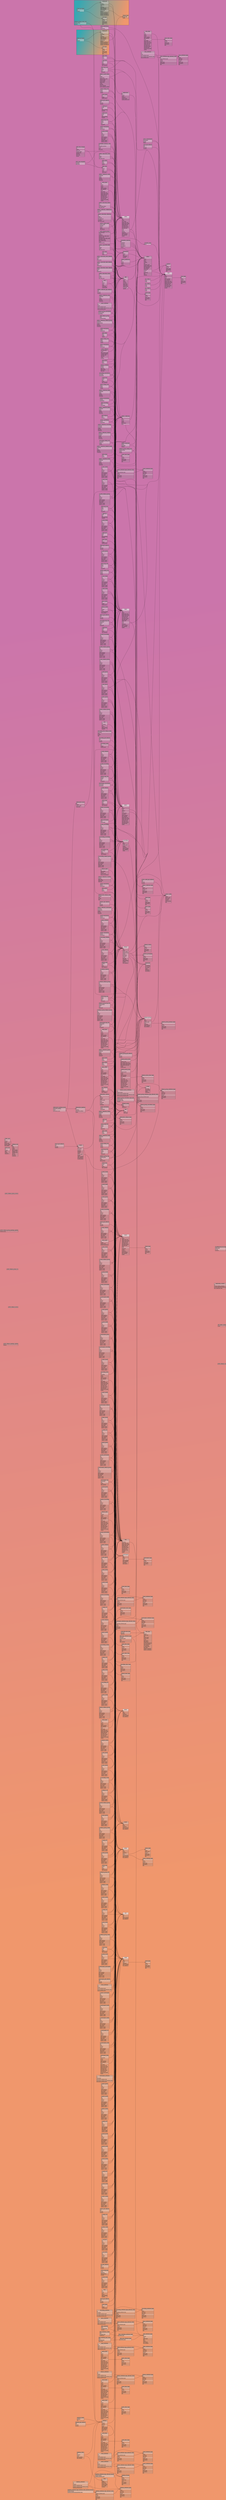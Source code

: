 // Automatically generated, do not edit.
// - Database schema sequence: 30
digraph soup {
    tooltip = "All tables for MusicBrainz and the Cover Art Archive"
    graph [
        bgcolor = "#cb75ab:#f0976c"
        concentrate = true
        gradientangle = 330
        pack = true
        rankdir = "LR"
    ];
    node [
        shape = plain
    ];

    // Tables
    "cover_art_archive.art_type" [
        label = <
            <table border="0" cellspacing="0" cellborder="1">
                <tr><td bgcolor="#bbbbbb77"><font point-size="17">art_type</font></td></tr>
                <tr><td bgcolor="#eeeeee77" align="left" port="id"><font point-size="14"><u>id</u></font></td></tr>
                <tr><td bgcolor="#bbbbbb33" align="left" port="name"><font point-size="14">name</font></td></tr>
                <tr><td bgcolor="#eeeeee55" align="left" port="parent"><font point-size="14">parent</font></td></tr>
                <tr><td bgcolor="#bbbbbb33" align="left" port="child_order"><font point-size="14">child_order</font></td></tr>
                <tr><td bgcolor="#bbbbbb33" align="left" port="description"><font point-size="14">description</font></td></tr>
                <tr><td bgcolor="#bbbbbb33" align="left" port="gid"><font point-size="14">gid</font></td></tr>
            </table>
        >
    ];
    "cover_art_archive.cover_art" [
        label = <
            <table border="0" cellspacing="0" cellborder="1">
                <tr><td bgcolor="#bbbbbb77"><font point-size="17">cover_art</font></td></tr>
                <tr><td bgcolor="#eeeeee77" align="left" port="id"><font point-size="14"><u>id</u></font></td></tr>
                <tr><td bgcolor="#eeeeee55" align="left" port="release"><font point-size="14">release</font></td></tr>
                <tr><td bgcolor="#bbbbbb33" align="left" port="comment"><font point-size="14">comment</font></td></tr>
                <tr><td bgcolor="#eeeeee55" align="left" port="edit"><font point-size="14">edit</font></td></tr>
                <tr><td bgcolor="#bbbbbb33" align="left" port="ordering"><font point-size="14">ordering</font></td></tr>
                <tr><td bgcolor="#bbbbbb33" align="left" port="date_uploaded"><font point-size="14">date_uploaded</font></td></tr>
                <tr><td bgcolor="#bbbbbb33" align="left" port="edits_pending"><font point-size="14">edits_pending</font></td></tr>
                <tr><td bgcolor="#eeeeee55" align="left" port="mime_type"><font point-size="14">mime_type</font></td></tr>
                <tr><td bgcolor="#bbbbbb33" align="left" port="filesize"><font point-size="14">filesize</font></td></tr>
                <tr><td bgcolor="#bbbbbb33" align="left" port="thumb_250_filesize"><font point-size="14">thumb_250_filesize</font></td></tr>
                <tr><td bgcolor="#bbbbbb33" align="left" port="thumb_500_filesize"><font point-size="14">thumb_500_filesize</font></td></tr>
                <tr><td bgcolor="#bbbbbb33" align="left" port="thumb_1200_filesize"><font point-size="14">thumb_1200_filesize</font></td></tr>
            </table>
        >
    ];
    "cover_art_archive.cover_art_type" [
        label = <
            <table border="0" cellspacing="0" cellborder="1">
                <tr><td bgcolor="#bbbbbb77"><font point-size="17">cover_art_type</font></td></tr>
                <tr><td bgcolor="#eeeeee77" align="left" port="id"><font point-size="14"><u>id</u></font></td></tr>
                <tr><td bgcolor="#eeeeee77" align="left" port="type_id"><font point-size="14"><u>type_id</u></font></td></tr>
            </table>
        >
    ];
    "cover_art_archive.image_type" [
        label = <
            <table border="0" cellspacing="0" cellborder="1">
                <tr><td bgcolor="#bbbbbb77"><font point-size="17">image_type</font></td></tr>
                <tr><td bgcolor="#eeeeee77" align="left" port="mime_type"><font point-size="14"><u>mime_type</u></font></td></tr>
                <tr><td bgcolor="#bbbbbb33" align="left" port="suffix"><font point-size="14">suffix</font></td></tr>
            </table>
        >
    ];
    "cover_art_archive.release_group_cover_art" [
        label = <
            <table border="0" cellspacing="0" cellborder="1">
                <tr><td bgcolor="#bbbbbb77"><font point-size="17">release_group_cover_art</font></td></tr>
                <tr><td bgcolor="#eeeeee77" align="left" port="release_group"><font point-size="14"><u>release_group</u></font></td></tr>
                <tr><td bgcolor="#eeeeee55" align="left" port="release"><font point-size="14">release</font></td></tr>
            </table>
        >
    ];
    "event_art_archive.art_type" [
        label = <
            <table border="0" cellspacing="0" cellborder="1">
                <tr><td bgcolor="#bbbbbb77"><font point-size="17">art_type</font></td></tr>
                <tr><td bgcolor="#eeeeee77" align="left" port="id"><font point-size="14"><u>id</u></font></td></tr>
                <tr><td bgcolor="#bbbbbb33" align="left" port="name"><font point-size="14">name</font></td></tr>
                <tr><td bgcolor="#eeeeee55" align="left" port="parent"><font point-size="14">parent</font></td></tr>
                <tr><td bgcolor="#bbbbbb33" align="left" port="child_order"><font point-size="14">child_order</font></td></tr>
                <tr><td bgcolor="#bbbbbb33" align="left" port="description"><font point-size="14">description</font></td></tr>
                <tr><td bgcolor="#bbbbbb33" align="left" port="gid"><font point-size="14">gid</font></td></tr>
            </table>
        >
    ];
    "event_art_archive.event_art" [
        label = <
            <table border="0" cellspacing="0" cellborder="1">
                <tr><td bgcolor="#bbbbbb77"><font point-size="17">event_art</font></td></tr>
                <tr><td bgcolor="#eeeeee77" align="left" port="id"><font point-size="14"><u>id</u></font></td></tr>
                <tr><td bgcolor="#eeeeee55" align="left" port="event"><font point-size="14">event</font></td></tr>
                <tr><td bgcolor="#bbbbbb33" align="left" port="comment"><font point-size="14">comment</font></td></tr>
                <tr><td bgcolor="#eeeeee55" align="left" port="edit"><font point-size="14">edit</font></td></tr>
                <tr><td bgcolor="#bbbbbb33" align="left" port="ordering"><font point-size="14">ordering</font></td></tr>
                <tr><td bgcolor="#bbbbbb33" align="left" port="date_uploaded"><font point-size="14">date_uploaded</font></td></tr>
                <tr><td bgcolor="#bbbbbb33" align="left" port="edits_pending"><font point-size="14">edits_pending</font></td></tr>
                <tr><td bgcolor="#eeeeee55" align="left" port="mime_type"><font point-size="14">mime_type</font></td></tr>
                <tr><td bgcolor="#bbbbbb33" align="left" port="filesize"><font point-size="14">filesize</font></td></tr>
                <tr><td bgcolor="#bbbbbb33" align="left" port="thumb_250_filesize"><font point-size="14">thumb_250_filesize</font></td></tr>
                <tr><td bgcolor="#bbbbbb33" align="left" port="thumb_500_filesize"><font point-size="14">thumb_500_filesize</font></td></tr>
                <tr><td bgcolor="#bbbbbb33" align="left" port="thumb_1200_filesize"><font point-size="14">thumb_1200_filesize</font></td></tr>
            </table>
        >
    ];
    "event_art_archive.event_art_type" [
        label = <
            <table border="0" cellspacing="0" cellborder="1">
                <tr><td bgcolor="#bbbbbb77"><font point-size="17">event_art_type</font></td></tr>
                <tr><td bgcolor="#eeeeee77" align="left" port="id"><font point-size="14"><u>id</u></font></td></tr>
                <tr><td bgcolor="#eeeeee77" align="left" port="type_id"><font point-size="14"><u>type_id</u></font></td></tr>
            </table>
        >
    ];
    "musicbrainz.alternative_medium" [
        label = <
            <table border="0" cellspacing="0" cellborder="1">
                <tr><td bgcolor="#bbbbbb77"><font point-size="17">alternative_medium</font></td></tr>
                <tr><td bgcolor="#eeeeee77" align="left" port="id"><font point-size="14"><u>id</u></font></td></tr>
                <tr><td bgcolor="#eeeeee55" align="left" port="medium"><font point-size="14">medium</font></td></tr>
                <tr><td bgcolor="#eeeeee55" align="left" port="alternative_release"><font point-size="14">alternative_release</font></td></tr>
                <tr><td bgcolor="#bbbbbb33" align="left" port="name"><font point-size="14">name</font></td></tr>
            </table>
        >
    ];
    "musicbrainz.alternative_medium_track" [
        label = <
            <table border="0" cellspacing="0" cellborder="1">
                <tr><td bgcolor="#bbbbbb77"><font point-size="17">alternative_medium_track</font></td></tr>
                <tr><td bgcolor="#eeeeee77" align="left" port="alternative_medium"><font point-size="14"><u>alternative_medium</u></font></td></tr>
                <tr><td bgcolor="#eeeeee77" align="left" port="track"><font point-size="14"><u>track</u></font></td></tr>
                <tr><td bgcolor="#eeeeee55" align="left" port="alternative_track"><font point-size="14">alternative_track</font></td></tr>
            </table>
        >
    ];
    "musicbrainz.alternative_release" [
        label = <
            <table border="0" cellspacing="0" cellborder="1">
                <tr><td bgcolor="#bbbbbb77"><font point-size="17">alternative_release</font></td></tr>
                <tr><td bgcolor="#eeeeee77" align="left" port="id"><font point-size="14"><u>id</u></font></td></tr>
                <tr><td bgcolor="#bbbbbb33" align="left" port="gid"><font point-size="14">gid</font></td></tr>
                <tr><td bgcolor="#eeeeee55" align="left" port="release"><font point-size="14">release</font></td></tr>
                <tr><td bgcolor="#bbbbbb33" align="left" port="name"><font point-size="14">name</font></td></tr>
                <tr><td bgcolor="#eeeeee55" align="left" port="artist_credit"><font point-size="14">artist_credit</font></td></tr>
                <tr><td bgcolor="#eeeeee55" align="left" port="type"><font point-size="14">type</font></td></tr>
                <tr><td bgcolor="#eeeeee55" align="left" port="language"><font point-size="14">language</font></td></tr>
                <tr><td bgcolor="#eeeeee55" align="left" port="script"><font point-size="14">script</font></td></tr>
                <tr><td bgcolor="#bbbbbb33" align="left" port="comment"><font point-size="14">comment</font></td></tr>
            </table>
        >
    ];
    "musicbrainz.alternative_release_type" [
        label = <
            <table border="0" cellspacing="0" cellborder="1">
                <tr><td bgcolor="#bbbbbb77"><font point-size="17">alternative_release_type</font></td></tr>
                <tr><td bgcolor="#eeeeee77" align="left" port="id"><font point-size="14"><u>id</u></font></td></tr>
                <tr><td bgcolor="#bbbbbb33" align="left" port="name"><font point-size="14">name</font></td></tr>
                <tr><td bgcolor="#eeeeee55" align="left" port="parent"><font point-size="14">parent</font></td></tr>
                <tr><td bgcolor="#bbbbbb33" align="left" port="child_order"><font point-size="14">child_order</font></td></tr>
                <tr><td bgcolor="#bbbbbb33" align="left" port="description"><font point-size="14">description</font></td></tr>
                <tr><td bgcolor="#bbbbbb33" align="left" port="gid"><font point-size="14">gid</font></td></tr>
            </table>
        >
    ];
    "musicbrainz.alternative_track" [
        label = <
            <table border="0" cellspacing="0" cellborder="1">
                <tr><td bgcolor="#bbbbbb77"><font point-size="17">alternative_track</font></td></tr>
                <tr><td bgcolor="#eeeeee77" align="left" port="id"><font point-size="14"><u>id</u></font></td></tr>
                <tr><td bgcolor="#bbbbbb33" align="left" port="name"><font point-size="14">name</font></td></tr>
                <tr><td bgcolor="#eeeeee55" align="left" port="artist_credit"><font point-size="14">artist_credit</font></td></tr>
                <tr><td bgcolor="#bbbbbb33" align="left" port="ref_count"><font point-size="14">ref_count</font></td></tr>
            </table>
        >
    ];
    "musicbrainz.annotation" [
        label = <
            <table border="0" cellspacing="0" cellborder="1">
                <tr><td bgcolor="#bbbbbb77"><font point-size="17">annotation</font></td></tr>
                <tr><td bgcolor="#eeeeee77" align="left" port="id"><font point-size="14"><u>id</u></font></td></tr>
                <tr><td bgcolor="#eeeeee55" align="left" port="editor"><font point-size="14">editor</font></td></tr>
                <tr><td bgcolor="#bbbbbb33" align="left" port="text"><font point-size="14">text</font></td></tr>
                <tr><td bgcolor="#bbbbbb33" align="left" port="changelog"><font point-size="14">changelog</font></td></tr>
                <tr><td bgcolor="#bbbbbb33" align="left" port="created"><font point-size="14">created</font></td></tr>
            </table>
        >
    ];
    "musicbrainz.application" [
        label = <
            <table border="0" cellspacing="0" cellborder="1">
                <tr><td bgcolor="#bbbbbb77"><font point-size="17">application</font></td></tr>
                <tr><td bgcolor="#eeeeee77" align="left" port="id"><font point-size="14"><u>id</u></font></td></tr>
                <tr><td bgcolor="#eeeeee55" align="left" port="owner"><font point-size="14">owner</font></td></tr>
                <tr><td bgcolor="#bbbbbb33" align="left" port="name"><font point-size="14">name</font></td></tr>
                <tr><td bgcolor="#bbbbbb33" align="left" port="oauth_id"><font point-size="14">oauth_id</font></td></tr>
                <tr><td bgcolor="#bbbbbb33" align="left" port="oauth_secret"><font point-size="14">oauth_secret</font></td></tr>
                <tr><td bgcolor="#bbbbbb33" align="left" port="oauth_redirect_uri"><font point-size="14">oauth_redirect_uri</font></td></tr>
            </table>
        >
    ];
    "musicbrainz.area" [
        label = <
            <table border="0" cellspacing="0" cellborder="1">
                <tr><td bgcolor="#eeeeeebb"><font point-size="17">area</font></td></tr>
                <tr><td bgcolor="#eeeeee77" align="left" port="id"><font point-size="14"><u>id</u></font></td></tr>
                <tr><td bgcolor="#bbbbbb33" align="left" port="gid"><font point-size="14">gid</font></td></tr>
                <tr><td bgcolor="#bbbbbb33" align="left" port="name"><font point-size="14">name</font></td></tr>
                <tr><td bgcolor="#eeeeee55" align="left" port="type"><font point-size="14">type</font></td></tr>
                <tr><td bgcolor="#bbbbbb33" align="left" port="edits_pending"><font point-size="14">edits_pending</font></td></tr>
                <tr><td bgcolor="#bbbbbb33" align="left" port="last_updated"><font point-size="14">last_updated</font></td></tr>
                <tr><td bgcolor="#bbbbbb33" align="left" port="begin_date_year"><font point-size="14">begin_date_year</font></td></tr>
                <tr><td bgcolor="#bbbbbb33" align="left" port="begin_date_month"><font point-size="14">begin_date_month</font></td></tr>
                <tr><td bgcolor="#bbbbbb33" align="left" port="begin_date_day"><font point-size="14">begin_date_day</font></td></tr>
                <tr><td bgcolor="#bbbbbb33" align="left" port="end_date_year"><font point-size="14">end_date_year</font></td></tr>
                <tr><td bgcolor="#bbbbbb33" align="left" port="end_date_month"><font point-size="14">end_date_month</font></td></tr>
                <tr><td bgcolor="#bbbbbb33" align="left" port="end_date_day"><font point-size="14">end_date_day</font></td></tr>
                <tr><td bgcolor="#bbbbbb33" align="left" port="ended"><font point-size="14">ended</font></td></tr>
            </table>
        >
    ];
    "musicbrainz.area_alias" [
        label = <
            <table border="0" cellspacing="0" cellborder="1">
                <tr><td bgcolor="#bbbbbb77"><font point-size="17">area_alias</font></td></tr>
                <tr><td bgcolor="#eeeeee77" align="left" port="id"><font point-size="14"><u>id</u></font></td></tr>
                <tr><td bgcolor="#eeeeee55" align="left" port="area"><font point-size="14">area</font></td></tr>
                <tr><td bgcolor="#bbbbbb33" align="left" port="name"><font point-size="14">name</font></td></tr>
                <tr><td bgcolor="#bbbbbb33" align="left" port="locale"><font point-size="14">locale</font></td></tr>
                <tr><td bgcolor="#bbbbbb33" align="left" port="edits_pending"><font point-size="14">edits_pending</font></td></tr>
                <tr><td bgcolor="#bbbbbb33" align="left" port="last_updated"><font point-size="14">last_updated</font></td></tr>
                <tr><td bgcolor="#eeeeee55" align="left" port="type"><font point-size="14">type</font></td></tr>
                <tr><td bgcolor="#bbbbbb33" align="left" port="sort_name"><font point-size="14">sort_name</font></td></tr>
                <tr><td bgcolor="#bbbbbb33" align="left" port="begin_date_year"><font point-size="14">begin_date_year</font></td></tr>
                <tr><td bgcolor="#bbbbbb33" align="left" port="begin_date_month"><font point-size="14">begin_date_month</font></td></tr>
                <tr><td bgcolor="#bbbbbb33" align="left" port="begin_date_day"><font point-size="14">begin_date_day</font></td></tr>
                <tr><td bgcolor="#bbbbbb33" align="left" port="end_date_year"><font point-size="14">end_date_year</font></td></tr>
                <tr><td bgcolor="#bbbbbb33" align="left" port="end_date_month"><font point-size="14">end_date_month</font></td></tr>
                <tr><td bgcolor="#bbbbbb33" align="left" port="end_date_day"><font point-size="14">end_date_day</font></td></tr>
                <tr><td bgcolor="#bbbbbb33" align="left" port="primary_for_locale"><font point-size="14">primary_for_locale</font></td></tr>
                <tr><td bgcolor="#bbbbbb33" align="left" port="ended"><font point-size="14">ended</font></td></tr>
            </table>
        >
    ];
    "musicbrainz.area_alias_type" [
        label = <
            <table border="0" cellspacing="0" cellborder="1">
                <tr><td bgcolor="#bbbbbb77"><font point-size="17">area_alias_type</font></td></tr>
                <tr><td bgcolor="#eeeeee77" align="left" port="id"><font point-size="14"><u>id</u></font></td></tr>
                <tr><td bgcolor="#bbbbbb33" align="left" port="name"><font point-size="14">name</font></td></tr>
                <tr><td bgcolor="#eeeeee55" align="left" port="parent"><font point-size="14">parent</font></td></tr>
                <tr><td bgcolor="#bbbbbb33" align="left" port="child_order"><font point-size="14">child_order</font></td></tr>
                <tr><td bgcolor="#bbbbbb33" align="left" port="description"><font point-size="14">description</font></td></tr>
                <tr><td bgcolor="#bbbbbb33" align="left" port="gid"><font point-size="14">gid</font></td></tr>
            </table>
        >
    ];
    "musicbrainz.area_annotation" [
        label = <
            <table border="0" cellspacing="0" cellborder="1">
                <tr><td bgcolor="#bbbbbb77"><font point-size="17">area_annotation</font></td></tr>
                <tr><td bgcolor="#eeeeee77" align="left" port="area"><font point-size="14"><u>area</u></font></td></tr>
                <tr><td bgcolor="#eeeeee77" align="left" port="annotation"><font point-size="14"><u>annotation</u></font></td></tr>
            </table>
        >
    ];
    "musicbrainz.area_attribute" [
        label = <
            <table border="0" cellspacing="0" cellborder="1">
                <tr><td bgcolor="#bbbbbb77"><font point-size="17">area_attribute</font></td></tr>
                <tr><td bgcolor="#eeeeee77" align="left" port="id"><font point-size="14"><u>id</u></font></td></tr>
                <tr><td bgcolor="#eeeeee55" align="left" port="area"><font point-size="14">area</font></td></tr>
                <tr><td bgcolor="#eeeeee55" align="left" port="area_attribute_type"><font point-size="14">area_attribute_type</font></td></tr>
                <tr><td bgcolor="#eeeeee55" align="left" port="area_attribute_type_allowed_value"><font point-size="14">area_attribute_type_allowed_value</font></td></tr>
                <tr><td bgcolor="#bbbbbb33" align="left" port="area_attribute_text"><font point-size="14">area_attribute_text</font></td></tr>
            </table>
        >
    ];
    "musicbrainz.area_attribute_type" [
        label = <
            <table border="0" cellspacing="0" cellborder="1">
                <tr><td bgcolor="#bbbbbb77"><font point-size="17">area_attribute_type</font></td></tr>
                <tr><td bgcolor="#eeeeee77" align="left" port="id"><font point-size="14"><u>id</u></font></td></tr>
                <tr><td bgcolor="#bbbbbb33" align="left" port="name"><font point-size="14">name</font></td></tr>
                <tr><td bgcolor="#bbbbbb33" align="left" port="comment"><font point-size="14">comment</font></td></tr>
                <tr><td bgcolor="#bbbbbb33" align="left" port="free_text"><font point-size="14">free_text</font></td></tr>
                <tr><td bgcolor="#eeeeee55" align="left" port="parent"><font point-size="14">parent</font></td></tr>
                <tr><td bgcolor="#bbbbbb33" align="left" port="child_order"><font point-size="14">child_order</font></td></tr>
                <tr><td bgcolor="#bbbbbb33" align="left" port="description"><font point-size="14">description</font></td></tr>
                <tr><td bgcolor="#bbbbbb33" align="left" port="gid"><font point-size="14">gid</font></td></tr>
            </table>
        >
    ];
    "musicbrainz.area_attribute_type_allowed_value" [
        label = <
            <table border="0" cellspacing="0" cellborder="1">
                <tr><td bgcolor="#bbbbbb77"><font point-size="17">area_attribute_type_allowed_value</font></td></tr>
                <tr><td bgcolor="#eeeeee77" align="left" port="id"><font point-size="14"><u>id</u></font></td></tr>
                <tr><td bgcolor="#eeeeee55" align="left" port="area_attribute_type"><font point-size="14">area_attribute_type</font></td></tr>
                <tr><td bgcolor="#bbbbbb33" align="left" port="value"><font point-size="14">value</font></td></tr>
                <tr><td bgcolor="#eeeeee55" align="left" port="parent"><font point-size="14">parent</font></td></tr>
                <tr><td bgcolor="#bbbbbb33" align="left" port="child_order"><font point-size="14">child_order</font></td></tr>
                <tr><td bgcolor="#bbbbbb33" align="left" port="description"><font point-size="14">description</font></td></tr>
                <tr><td bgcolor="#bbbbbb33" align="left" port="gid"><font point-size="14">gid</font></td></tr>
            </table>
        >
    ];
    "musicbrainz.area_containment" [
        label = <
            <table border="0" cellspacing="0" cellborder="1">
                <tr><td bgcolor="#bbbbbb77"><font point-size="17">area_containment</font></td></tr>
                <tr><td bgcolor="#eeeeee77" align="left" port="descendant"><font point-size="14"><u>descendant</u></font></td></tr>
                <tr><td bgcolor="#eeeeee77" align="left" port="parent"><font point-size="14"><u>parent</u></font></td></tr>
                <tr><td bgcolor="#bbbbbb33" align="left" port="depth"><font point-size="14">depth</font></td></tr>
            </table>
        >
    ];
    "musicbrainz.area_gid_redirect" [
        label = <
            <table border="0" cellspacing="0" cellborder="1">
                <tr><td bgcolor="#bbbbbb77"><font point-size="17">area_gid_redirect</font></td></tr>
                <tr><td bgcolor="#eeeeee77" align="left" port="gid"><font point-size="14"><u>gid</u></font></td></tr>
                <tr><td bgcolor="#eeeeee55" align="left" port="new_id"><font point-size="14">new_id</font></td></tr>
                <tr><td bgcolor="#bbbbbb33" align="left" port="created"><font point-size="14">created</font></td></tr>
            </table>
        >
    ];
    "musicbrainz.area_tag" [
        label = <
            <table border="0" cellspacing="0" cellborder="1">
                <tr><td bgcolor="#bbbbbb77"><font point-size="17">area_tag</font></td></tr>
                <tr><td bgcolor="#eeeeee77" align="left" port="area"><font point-size="14"><u>area</u></font></td></tr>
                <tr><td bgcolor="#eeeeee77" align="left" port="tag"><font point-size="14"><u>tag</u></font></td></tr>
                <tr><td bgcolor="#bbbbbb33" align="left" port="count"><font point-size="14">count</font></td></tr>
                <tr><td bgcolor="#bbbbbb33" align="left" port="last_updated"><font point-size="14">last_updated</font></td></tr>
            </table>
        >
    ];
    "musicbrainz.area_tag_raw" [
        label = <
            <table border="0" cellspacing="0" cellborder="1">
                <tr><td bgcolor="#bbbbbb77"><font point-size="17">area_tag_raw</font></td></tr>
                <tr><td bgcolor="#eeeeee77" align="left" port="area"><font point-size="14"><u>area</u></font></td></tr>
                <tr><td bgcolor="#eeeeee77" align="left" port="editor"><font point-size="14"><u>editor</u></font></td></tr>
                <tr><td bgcolor="#eeeeee77" align="left" port="tag"><font point-size="14"><u>tag</u></font></td></tr>
                <tr><td bgcolor="#bbbbbb33" align="left" port="is_upvote"><font point-size="14">is_upvote</font></td></tr>
            </table>
        >
    ];
    "musicbrainz.area_type" [
        label = <
            <table border="0" cellspacing="0" cellborder="1">
                <tr><td bgcolor="#bbbbbb77"><font point-size="17">area_type</font></td></tr>
                <tr><td bgcolor="#eeeeee77" align="left" port="id"><font point-size="14"><u>id</u></font></td></tr>
                <tr><td bgcolor="#bbbbbb33" align="left" port="name"><font point-size="14">name</font></td></tr>
                <tr><td bgcolor="#eeeeee55" align="left" port="parent"><font point-size="14">parent</font></td></tr>
                <tr><td bgcolor="#bbbbbb33" align="left" port="child_order"><font point-size="14">child_order</font></td></tr>
                <tr><td bgcolor="#bbbbbb33" align="left" port="description"><font point-size="14">description</font></td></tr>
                <tr><td bgcolor="#bbbbbb33" align="left" port="gid"><font point-size="14">gid</font></td></tr>
            </table>
        >
    ];
    "musicbrainz.artist" [
        label = <
            <table border="0" cellspacing="0" cellborder="1">
                <tr><td bgcolor="#eeeeeebb"><font point-size="17">artist</font></td></tr>
                <tr><td bgcolor="#eeeeee77" align="left" port="id"><font point-size="14"><u>id</u></font></td></tr>
                <tr><td bgcolor="#bbbbbb33" align="left" port="gid"><font point-size="14">gid</font></td></tr>
                <tr><td bgcolor="#bbbbbb33" align="left" port="name"><font point-size="14">name</font></td></tr>
                <tr><td bgcolor="#bbbbbb33" align="left" port="sort_name"><font point-size="14">sort_name</font></td></tr>
                <tr><td bgcolor="#bbbbbb33" align="left" port="begin_date_year"><font point-size="14">begin_date_year</font></td></tr>
                <tr><td bgcolor="#bbbbbb33" align="left" port="begin_date_month"><font point-size="14">begin_date_month</font></td></tr>
                <tr><td bgcolor="#bbbbbb33" align="left" port="begin_date_day"><font point-size="14">begin_date_day</font></td></tr>
                <tr><td bgcolor="#bbbbbb33" align="left" port="end_date_year"><font point-size="14">end_date_year</font></td></tr>
                <tr><td bgcolor="#bbbbbb33" align="left" port="end_date_month"><font point-size="14">end_date_month</font></td></tr>
                <tr><td bgcolor="#bbbbbb33" align="left" port="end_date_day"><font point-size="14">end_date_day</font></td></tr>
                <tr><td bgcolor="#eeeeee55" align="left" port="type"><font point-size="14">type</font></td></tr>
                <tr><td bgcolor="#eeeeee55" align="left" port="area"><font point-size="14">area</font></td></tr>
                <tr><td bgcolor="#eeeeee55" align="left" port="gender"><font point-size="14">gender</font></td></tr>
                <tr><td bgcolor="#bbbbbb33" align="left" port="comment"><font point-size="14">comment</font></td></tr>
                <tr><td bgcolor="#bbbbbb33" align="left" port="edits_pending"><font point-size="14">edits_pending</font></td></tr>
                <tr><td bgcolor="#bbbbbb33" align="left" port="last_updated"><font point-size="14">last_updated</font></td></tr>
                <tr><td bgcolor="#bbbbbb33" align="left" port="ended"><font point-size="14">ended</font></td></tr>
            </table>
        >
    ];
    "musicbrainz.artist_alias" [
        label = <
            <table border="0" cellspacing="0" cellborder="1">
                <tr><td bgcolor="#bbbbbb77"><font point-size="17">artist_alias</font></td></tr>
                <tr><td bgcolor="#eeeeee77" align="left" port="id"><font point-size="14"><u>id</u></font></td></tr>
                <tr><td bgcolor="#eeeeee55" align="left" port="artist"><font point-size="14">artist</font></td></tr>
                <tr><td bgcolor="#bbbbbb33" align="left" port="name"><font point-size="14">name</font></td></tr>
                <tr><td bgcolor="#bbbbbb33" align="left" port="locale"><font point-size="14">locale</font></td></tr>
                <tr><td bgcolor="#bbbbbb33" align="left" port="edits_pending"><font point-size="14">edits_pending</font></td></tr>
                <tr><td bgcolor="#bbbbbb33" align="left" port="last_updated"><font point-size="14">last_updated</font></td></tr>
                <tr><td bgcolor="#eeeeee55" align="left" port="type"><font point-size="14">type</font></td></tr>
                <tr><td bgcolor="#bbbbbb33" align="left" port="sort_name"><font point-size="14">sort_name</font></td></tr>
                <tr><td bgcolor="#bbbbbb33" align="left" port="begin_date_year"><font point-size="14">begin_date_year</font></td></tr>
                <tr><td bgcolor="#bbbbbb33" align="left" port="begin_date_month"><font point-size="14">begin_date_month</font></td></tr>
                <tr><td bgcolor="#bbbbbb33" align="left" port="begin_date_day"><font point-size="14">begin_date_day</font></td></tr>
                <tr><td bgcolor="#bbbbbb33" align="left" port="end_date_year"><font point-size="14">end_date_year</font></td></tr>
                <tr><td bgcolor="#bbbbbb33" align="left" port="end_date_month"><font point-size="14">end_date_month</font></td></tr>
                <tr><td bgcolor="#bbbbbb33" align="left" port="end_date_day"><font point-size="14">end_date_day</font></td></tr>
                <tr><td bgcolor="#bbbbbb33" align="left" port="primary_for_locale"><font point-size="14">primary_for_locale</font></td></tr>
                <tr><td bgcolor="#bbbbbb33" align="left" port="ended"><font point-size="14">ended</font></td></tr>
            </table>
        >
    ];
    "musicbrainz.artist_alias_type" [
        label = <
            <table border="0" cellspacing="0" cellborder="1">
                <tr><td bgcolor="#bbbbbb77"><font point-size="17">artist_alias_type</font></td></tr>
                <tr><td bgcolor="#eeeeee77" align="left" port="id"><font point-size="14"><u>id</u></font></td></tr>
                <tr><td bgcolor="#bbbbbb33" align="left" port="name"><font point-size="14">name</font></td></tr>
                <tr><td bgcolor="#eeeeee55" align="left" port="parent"><font point-size="14">parent</font></td></tr>
                <tr><td bgcolor="#bbbbbb33" align="left" port="child_order"><font point-size="14">child_order</font></td></tr>
                <tr><td bgcolor="#bbbbbb33" align="left" port="description"><font point-size="14">description</font></td></tr>
                <tr><td bgcolor="#bbbbbb33" align="left" port="gid"><font point-size="14">gid</font></td></tr>
            </table>
        >
    ];
    "musicbrainz.artist_annotation" [
        label = <
            <table border="0" cellspacing="0" cellborder="1">
                <tr><td bgcolor="#bbbbbb77"><font point-size="17">artist_annotation</font></td></tr>
                <tr><td bgcolor="#eeeeee77" align="left" port="artist"><font point-size="14"><u>artist</u></font></td></tr>
                <tr><td bgcolor="#eeeeee77" align="left" port="annotation"><font point-size="14"><u>annotation</u></font></td></tr>
            </table>
        >
    ];
    "musicbrainz.artist_attribute" [
        label = <
            <table border="0" cellspacing="0" cellborder="1">
                <tr><td bgcolor="#bbbbbb77"><font point-size="17">artist_attribute</font></td></tr>
                <tr><td bgcolor="#eeeeee77" align="left" port="id"><font point-size="14"><u>id</u></font></td></tr>
                <tr><td bgcolor="#eeeeee55" align="left" port="artist"><font point-size="14">artist</font></td></tr>
                <tr><td bgcolor="#eeeeee55" align="left" port="artist_attribute_type"><font point-size="14">artist_attribute_type</font></td></tr>
                <tr><td bgcolor="#eeeeee55" align="left" port="artist_attribute_type_allowed_value"><font point-size="14">artist_attribute_type_allowed_value</font></td></tr>
                <tr><td bgcolor="#bbbbbb33" align="left" port="artist_attribute_text"><font point-size="14">artist_attribute_text</font></td></tr>
            </table>
        >
    ];
    "musicbrainz.artist_attribute_type" [
        label = <
            <table border="0" cellspacing="0" cellborder="1">
                <tr><td bgcolor="#bbbbbb77"><font point-size="17">artist_attribute_type</font></td></tr>
                <tr><td bgcolor="#eeeeee77" align="left" port="id"><font point-size="14"><u>id</u></font></td></tr>
                <tr><td bgcolor="#bbbbbb33" align="left" port="name"><font point-size="14">name</font></td></tr>
                <tr><td bgcolor="#bbbbbb33" align="left" port="comment"><font point-size="14">comment</font></td></tr>
                <tr><td bgcolor="#bbbbbb33" align="left" port="free_text"><font point-size="14">free_text</font></td></tr>
                <tr><td bgcolor="#eeeeee55" align="left" port="parent"><font point-size="14">parent</font></td></tr>
                <tr><td bgcolor="#bbbbbb33" align="left" port="child_order"><font point-size="14">child_order</font></td></tr>
                <tr><td bgcolor="#bbbbbb33" align="left" port="description"><font point-size="14">description</font></td></tr>
                <tr><td bgcolor="#bbbbbb33" align="left" port="gid"><font point-size="14">gid</font></td></tr>
            </table>
        >
    ];
    "musicbrainz.artist_attribute_type_allowed_value" [
        label = <
            <table border="0" cellspacing="0" cellborder="1">
                <tr><td bgcolor="#bbbbbb77"><font point-size="17">artist_attribute_type_allowed_value</font></td></tr>
                <tr><td bgcolor="#eeeeee77" align="left" port="id"><font point-size="14"><u>id</u></font></td></tr>
                <tr><td bgcolor="#eeeeee55" align="left" port="artist_attribute_type"><font point-size="14">artist_attribute_type</font></td></tr>
                <tr><td bgcolor="#bbbbbb33" align="left" port="value"><font point-size="14">value</font></td></tr>
                <tr><td bgcolor="#eeeeee55" align="left" port="parent"><font point-size="14">parent</font></td></tr>
                <tr><td bgcolor="#bbbbbb33" align="left" port="child_order"><font point-size="14">child_order</font></td></tr>
                <tr><td bgcolor="#bbbbbb33" align="left" port="description"><font point-size="14">description</font></td></tr>
                <tr><td bgcolor="#bbbbbb33" align="left" port="gid"><font point-size="14">gid</font></td></tr>
            </table>
        >
    ];
    "musicbrainz.artist_credit" [
        label = <
            <table border="0" cellspacing="0" cellborder="1">
                <tr><td bgcolor="#bbbbbb77"><font point-size="17">artist_credit</font></td></tr>
                <tr><td bgcolor="#eeeeee77" align="left" port="id"><font point-size="14"><u>id</u></font></td></tr>
                <tr><td bgcolor="#bbbbbb33" align="left" port="name"><font point-size="14">name</font></td></tr>
                <tr><td bgcolor="#bbbbbb33" align="left" port="artist_count"><font point-size="14">artist_count</font></td></tr>
                <tr><td bgcolor="#bbbbbb33" align="left" port="ref_count"><font point-size="14">ref_count</font></td></tr>
                <tr><td bgcolor="#bbbbbb33" align="left" port="created"><font point-size="14">created</font></td></tr>
                <tr><td bgcolor="#bbbbbb33" align="left" port="edits_pending"><font point-size="14">edits_pending</font></td></tr>
                <tr><td bgcolor="#bbbbbb33" align="left" port="gid"><font point-size="14">gid</font></td></tr>
            </table>
        >
    ];
    "musicbrainz.artist_credit_gid_redirect" [
        label = <
            <table border="0" cellspacing="0" cellborder="1">
                <tr><td bgcolor="#bbbbbb77"><font point-size="17">artist_credit_gid_redirect</font></td></tr>
                <tr><td bgcolor="#eeeeee77" align="left" port="gid"><font point-size="14"><u>gid</u></font></td></tr>
                <tr><td bgcolor="#eeeeee55" align="left" port="new_id"><font point-size="14">new_id</font></td></tr>
                <tr><td bgcolor="#bbbbbb33" align="left" port="created"><font point-size="14">created</font></td></tr>
            </table>
        >
    ];
    "musicbrainz.artist_credit_name" [
        label = <
            <table border="0" cellspacing="0" cellborder="1">
                <tr><td bgcolor="#bbbbbb77"><font point-size="17">artist_credit_name</font></td></tr>
                <tr><td bgcolor="#eeeeee77" align="left" port="artist_credit"><font point-size="14"><u>artist_credit</u></font></td></tr>
                <tr><td bgcolor="#eeeeee77" align="left" port="position"><font point-size="14"><u>position</u></font></td></tr>
                <tr><td bgcolor="#eeeeee55" align="left" port="artist"><font point-size="14">artist</font></td></tr>
                <tr><td bgcolor="#bbbbbb33" align="left" port="name"><font point-size="14">name</font></td></tr>
                <tr><td bgcolor="#bbbbbb33" align="left" port="join_phrase"><font point-size="14">join_phrase</font></td></tr>
            </table>
        >
    ];
    "musicbrainz.artist_gid_redirect" [
        label = <
            <table border="0" cellspacing="0" cellborder="1">
                <tr><td bgcolor="#bbbbbb77"><font point-size="17">artist_gid_redirect</font></td></tr>
                <tr><td bgcolor="#eeeeee77" align="left" port="gid"><font point-size="14"><u>gid</u></font></td></tr>
                <tr><td bgcolor="#eeeeee55" align="left" port="new_id"><font point-size="14">new_id</font></td></tr>
                <tr><td bgcolor="#bbbbbb33" align="left" port="created"><font point-size="14">created</font></td></tr>
            </table>
        >
    ];
    "musicbrainz.artist_ipi" [
        label = <
            <table border="0" cellspacing="0" cellborder="1">
                <tr><td bgcolor="#bbbbbb77"><font point-size="17">artist_ipi</font></td></tr>
                <tr><td bgcolor="#eeeeee77" align="left" port="artist"><font point-size="14"><u>artist</u></font></td></tr>
                <tr><td bgcolor="#eeeeee77" align="left" port="ipi"><font point-size="14"><u>ipi</u></font></td></tr>
                <tr><td bgcolor="#bbbbbb33" align="left" port="edits_pending"><font point-size="14">edits_pending</font></td></tr>
                <tr><td bgcolor="#bbbbbb33" align="left" port="created"><font point-size="14">created</font></td></tr>
            </table>
        >
    ];
    "musicbrainz.artist_isni" [
        label = <
            <table border="0" cellspacing="0" cellborder="1">
                <tr><td bgcolor="#bbbbbb77"><font point-size="17">artist_isni</font></td></tr>
                <tr><td bgcolor="#eeeeee77" align="left" port="artist"><font point-size="14"><u>artist</u></font></td></tr>
                <tr><td bgcolor="#eeeeee77" align="left" port="isni"><font point-size="14"><u>isni</u></font></td></tr>
                <tr><td bgcolor="#bbbbbb33" align="left" port="edits_pending"><font point-size="14">edits_pending</font></td></tr>
                <tr><td bgcolor="#bbbbbb33" align="left" port="created"><font point-size="14">created</font></td></tr>
            </table>
        >
    ];
    "musicbrainz.artist_meta" [
        label = <
            <table border="0" cellspacing="0" cellborder="1">
                <tr><td bgcolor="#bbbbbb77"><font point-size="17">artist_meta</font></td></tr>
                <tr><td bgcolor="#eeeeee77" align="left" port="id"><font point-size="14"><u>id</u></font></td></tr>
                <tr><td bgcolor="#bbbbbb33" align="left" port="rating"><font point-size="14">rating</font></td></tr>
                <tr><td bgcolor="#bbbbbb33" align="left" port="rating_count"><font point-size="14">rating_count</font></td></tr>
            </table>
        >
    ];
    "musicbrainz.artist_rating_raw" [
        label = <
            <table border="0" cellspacing="0" cellborder="1">
                <tr><td bgcolor="#bbbbbb77"><font point-size="17">artist_rating_raw</font></td></tr>
                <tr><td bgcolor="#eeeeee77" align="left" port="artist"><font point-size="14"><u>artist</u></font></td></tr>
                <tr><td bgcolor="#eeeeee77" align="left" port="editor"><font point-size="14"><u>editor</u></font></td></tr>
                <tr><td bgcolor="#bbbbbb33" align="left" port="rating"><font point-size="14">rating</font></td></tr>
            </table>
        >
    ];
    "musicbrainz.artist_release" [
        label = <
            <table border="0" cellspacing="0" cellborder="1">
                <tr><td bgcolor="#bbbbbb77"><font point-size="17">artist_release</font></td></tr>
                <tr><td bgcolor="#bbbbbb33" align="left" port="is_track_artist"><font point-size="14">is_track_artist</font></td></tr>
                <tr><td bgcolor="#eeeeee55" align="left" port="artist"><font point-size="14">artist</font></td></tr>
                <tr><td bgcolor="#bbbbbb33" align="left" port="first_release_date"><font point-size="14">first_release_date</font></td></tr>
                <tr><td bgcolor="#bbbbbb33" align="left" port="catalog_numbers"><font point-size="14">catalog_numbers</font></td></tr>
                <tr><td bgcolor="#bbbbbb33" align="left" port="country_code"><font point-size="14">country_code</font></td></tr>
                <tr><td bgcolor="#bbbbbb33" align="left" port="barcode"><font point-size="14">barcode</font></td></tr>
                <tr><td bgcolor="#bbbbbb33" align="left" port="name"><font point-size="14">name</font></td></tr>
                <tr><td bgcolor="#eeeeee55" align="left" port="release"><font point-size="14">release</font></td></tr>
            </table>
        >
    ];
    "musicbrainz.artist_release_group" [
        label = <
            <table border="0" cellspacing="0" cellborder="1">
                <tr><td bgcolor="#bbbbbb77"><font point-size="17">artist_release_group</font></td></tr>
                <tr><td bgcolor="#bbbbbb33" align="left" port="is_track_artist"><font point-size="14">is_track_artist</font></td></tr>
                <tr><td bgcolor="#eeeeee55" align="left" port="artist"><font point-size="14">artist</font></td></tr>
                <tr><td bgcolor="#bbbbbb33" align="left" port="unofficial"><font point-size="14">unofficial</font></td></tr>
                <tr><td bgcolor="#bbbbbb33" align="left" port="primary_type_child_order"><font point-size="14">primary_type_child_order</font></td></tr>
                <tr><td bgcolor="#bbbbbb33" align="left" port="primary_type"><font point-size="14">primary_type</font></td></tr>
                <tr><td bgcolor="#bbbbbb33" align="left" port="secondary_type_child_orders"><font point-size="14">secondary_type_child_orders</font></td></tr>
                <tr><td bgcolor="#bbbbbb33" align="left" port="secondary_types"><font point-size="14">secondary_types</font></td></tr>
                <tr><td bgcolor="#bbbbbb33" align="left" port="first_release_date"><font point-size="14">first_release_date</font></td></tr>
                <tr><td bgcolor="#bbbbbb33" align="left" port="name"><font point-size="14">name</font></td></tr>
                <tr><td bgcolor="#eeeeee55" align="left" port="release_group"><font point-size="14">release_group</font></td></tr>
            </table>
        >
    ];
    "musicbrainz.artist_release_group_nonva" [
        label = <
            <table border="0" cellspacing="0" cellborder="1">
                <tr><td bgcolor="#bbbbbb77"><font point-size="17">artist_release_group_nonva</font></td></tr>
            </table>
        >
    ];
    "musicbrainz.artist_release_group_pending_update" [
        label = <
            <table border="0" cellspacing="0" cellborder="1">
                <tr><td bgcolor="#bbbbbb77"><font point-size="17">artist_release_group_pending_update</font></td></tr>
                <tr><td bgcolor="#bbbbbb33" align="left" port="release_group"><font point-size="14">release_group</font></td></tr>
            </table>
        >
    ];
    "musicbrainz.artist_release_group_va" [
        label = <
            <table border="0" cellspacing="0" cellborder="1">
                <tr><td bgcolor="#bbbbbb77"><font point-size="17">artist_release_group_va</font></td></tr>
            </table>
        >
    ];
    "musicbrainz.artist_release_nonva" [
        label = <
            <table border="0" cellspacing="0" cellborder="1">
                <tr><td bgcolor="#bbbbbb77"><font point-size="17">artist_release_nonva</font></td></tr>
            </table>
        >
    ];
    "musicbrainz.artist_release_pending_update" [
        label = <
            <table border="0" cellspacing="0" cellborder="1">
                <tr><td bgcolor="#bbbbbb77"><font point-size="17">artist_release_pending_update</font></td></tr>
                <tr><td bgcolor="#bbbbbb33" align="left" port="release"><font point-size="14">release</font></td></tr>
            </table>
        >
    ];
    "musicbrainz.artist_release_va" [
        label = <
            <table border="0" cellspacing="0" cellborder="1">
                <tr><td bgcolor="#bbbbbb77"><font point-size="17">artist_release_va</font></td></tr>
            </table>
        >
    ];
    "musicbrainz.artist_tag" [
        label = <
            <table border="0" cellspacing="0" cellborder="1">
                <tr><td bgcolor="#bbbbbb77"><font point-size="17">artist_tag</font></td></tr>
                <tr><td bgcolor="#eeeeee77" align="left" port="artist"><font point-size="14"><u>artist</u></font></td></tr>
                <tr><td bgcolor="#eeeeee77" align="left" port="tag"><font point-size="14"><u>tag</u></font></td></tr>
                <tr><td bgcolor="#bbbbbb33" align="left" port="count"><font point-size="14">count</font></td></tr>
                <tr><td bgcolor="#bbbbbb33" align="left" port="last_updated"><font point-size="14">last_updated</font></td></tr>
            </table>
        >
    ];
    "musicbrainz.artist_tag_raw" [
        label = <
            <table border="0" cellspacing="0" cellborder="1">
                <tr><td bgcolor="#bbbbbb77"><font point-size="17">artist_tag_raw</font></td></tr>
                <tr><td bgcolor="#eeeeee77" align="left" port="artist"><font point-size="14"><u>artist</u></font></td></tr>
                <tr><td bgcolor="#eeeeee77" align="left" port="editor"><font point-size="14"><u>editor</u></font></td></tr>
                <tr><td bgcolor="#eeeeee77" align="left" port="tag"><font point-size="14"><u>tag</u></font></td></tr>
                <tr><td bgcolor="#bbbbbb33" align="left" port="is_upvote"><font point-size="14">is_upvote</font></td></tr>
            </table>
        >
    ];
    "musicbrainz.artist_type" [
        label = <
            <table border="0" cellspacing="0" cellborder="1">
                <tr><td bgcolor="#bbbbbb77"><font point-size="17">artist_type</font></td></tr>
                <tr><td bgcolor="#eeeeee77" align="left" port="id"><font point-size="14"><u>id</u></font></td></tr>
                <tr><td bgcolor="#bbbbbb33" align="left" port="name"><font point-size="14">name</font></td></tr>
                <tr><td bgcolor="#eeeeee55" align="left" port="parent"><font point-size="14">parent</font></td></tr>
                <tr><td bgcolor="#bbbbbb33" align="left" port="child_order"><font point-size="14">child_order</font></td></tr>
                <tr><td bgcolor="#bbbbbb33" align="left" port="description"><font point-size="14">description</font></td></tr>
                <tr><td bgcolor="#bbbbbb33" align="left" port="gid"><font point-size="14">gid</font></td></tr>
            </table>
        >
    ];
    "musicbrainz.autoeditor_election" [
        label = <
            <table border="0" cellspacing="0" cellborder="1">
                <tr><td bgcolor="#bbbbbb77"><font point-size="17">autoeditor_election</font></td></tr>
                <tr><td bgcolor="#eeeeee77" align="left" port="id"><font point-size="14"><u>id</u></font></td></tr>
                <tr><td bgcolor="#eeeeee55" align="left" port="candidate"><font point-size="14">candidate</font></td></tr>
                <tr><td bgcolor="#eeeeee55" align="left" port="proposer"><font point-size="14">proposer</font></td></tr>
                <tr><td bgcolor="#eeeeee55" align="left" port="seconder_1"><font point-size="14">seconder_1</font></td></tr>
                <tr><td bgcolor="#eeeeee55" align="left" port="seconder_2"><font point-size="14">seconder_2</font></td></tr>
                <tr><td bgcolor="#bbbbbb33" align="left" port="status"><font point-size="14">status</font></td></tr>
            </table>
        >
    ];
    "musicbrainz.autoeditor_election_vote" [
        label = <
            <table border="0" cellspacing="0" cellborder="1">
                <tr><td bgcolor="#bbbbbb77"><font point-size="17">autoeditor_election_vote</font></td></tr>
                <tr><td bgcolor="#eeeeee77" align="left" port="id"><font point-size="14"><u>id</u></font></td></tr>
                <tr><td bgcolor="#eeeeee55" align="left" port="autoeditor_election"><font point-size="14">autoeditor_election</font></td></tr>
                <tr><td bgcolor="#eeeeee55" align="left" port="voter"><font point-size="14">voter</font></td></tr>
                <tr><td bgcolor="#bbbbbb33" align="left" port="vote"><font point-size="14">vote</font></td></tr>
                <tr><td bgcolor="#bbbbbb33" align="left" port="vote_time"><font point-size="14">vote_time</font></td></tr>
            </table>
        >
    ];
    "musicbrainz.cdtoc" [
        label = <
            <table border="0" cellspacing="0" cellborder="1">
                <tr><td bgcolor="#bbbbbb77"><font point-size="17">cdtoc</font></td></tr>
                <tr><td bgcolor="#eeeeee77" align="left" port="id"><font point-size="14"><u>id</u></font></td></tr>
                <tr><td bgcolor="#bbbbbb33" align="left" port="discid"><font point-size="14">discid</font></td></tr>
                <tr><td bgcolor="#bbbbbb33" align="left" port="freedb_id"><font point-size="14">freedb_id</font></td></tr>
                <tr><td bgcolor="#bbbbbb33" align="left" port="track_count"><font point-size="14">track_count</font></td></tr>
                <tr><td bgcolor="#bbbbbb33" align="left" port="leadout_offset"><font point-size="14">leadout_offset</font></td></tr>
                <tr><td bgcolor="#bbbbbb33" align="left" port="track_offset"><font point-size="14">track_offset</font></td></tr>
                <tr><td bgcolor="#bbbbbb33" align="left" port="created"><font point-size="14">created</font></td></tr>
            </table>
        >
    ];
    "musicbrainz.cdtoc_raw" [
        label = <
            <table border="0" cellspacing="0" cellborder="1">
                <tr><td bgcolor="#bbbbbb77"><font point-size="17">cdtoc_raw</font></td></tr>
                <tr><td bgcolor="#eeeeee77" align="left" port="id"><font point-size="14"><u>id</u></font></td></tr>
                <tr><td bgcolor="#eeeeee55" align="left" port="release"><font point-size="14">release</font></td></tr>
                <tr><td bgcolor="#bbbbbb33" align="left" port="discid"><font point-size="14">discid</font></td></tr>
                <tr><td bgcolor="#bbbbbb33" align="left" port="track_count"><font point-size="14">track_count</font></td></tr>
                <tr><td bgcolor="#bbbbbb33" align="left" port="leadout_offset"><font point-size="14">leadout_offset</font></td></tr>
                <tr><td bgcolor="#bbbbbb33" align="left" port="track_offset"><font point-size="14">track_offset</font></td></tr>
            </table>
        >
    ];
    "musicbrainz.country_area" [
        label = <
            <table border="0" cellspacing="0" cellborder="1">
                <tr><td bgcolor="#bbbbbb77"><font point-size="17">country_area</font></td></tr>
                <tr><td bgcolor="#eeeeee77" align="left" port="area"><font point-size="14"><u>area</u></font></td></tr>
            </table>
        >
    ];
    "musicbrainz.deleted_entity" [
        label = <
            <table border="0" cellspacing="0" cellborder="1">
                <tr><td bgcolor="#bbbbbb77"><font point-size="17">deleted_entity</font></td></tr>
                <tr><td bgcolor="#eeeeee77" align="left" port="gid"><font point-size="14"><u>gid</u></font></td></tr>
                <tr><td bgcolor="#bbbbbb33" align="left" port="data"><font point-size="14">data</font></td></tr>
                <tr><td bgcolor="#bbbbbb33" align="left" port="deleted_at"><font point-size="14">deleted_at</font></td></tr>
            </table>
        >
    ];
    "musicbrainz.edit" [
        label = <
            <table border="0" cellspacing="0" cellborder="1">
                <tr><td bgcolor="#bbbbbb77"><font point-size="17">edit</font></td></tr>
                <tr><td bgcolor="#eeeeee77" align="left" port="id"><font point-size="14"><u>id</u></font></td></tr>
                <tr><td bgcolor="#eeeeee55" align="left" port="editor"><font point-size="14">editor</font></td></tr>
                <tr><td bgcolor="#bbbbbb33" align="left" port="type"><font point-size="14">type</font></td></tr>
                <tr><td bgcolor="#bbbbbb33" align="left" port="status"><font point-size="14">status</font></td></tr>
                <tr><td bgcolor="#bbbbbb33" align="left" port="autoedit"><font point-size="14">autoedit</font></td></tr>
                <tr><td bgcolor="#bbbbbb33" align="left" port="open_time"><font point-size="14">open_time</font></td></tr>
                <tr><td bgcolor="#bbbbbb33" align="left" port="close_time"><font point-size="14">close_time</font></td></tr>
                <tr><td bgcolor="#bbbbbb33" align="left" port="expire_time"><font point-size="14">expire_time</font></td></tr>
                <tr><td bgcolor="#eeeeee55" align="left" port="language"><font point-size="14">language</font></td></tr>
                <tr><td bgcolor="#bbbbbb33" align="left" port="quality"><font point-size="14">quality</font></td></tr>
            </table>
        >
    ];
    "musicbrainz.edit_area" [
        label = <
            <table border="0" cellspacing="0" cellborder="1">
                <tr><td bgcolor="#bbbbbb77"><font point-size="17">edit_area</font></td></tr>
                <tr><td bgcolor="#eeeeee77" align="left" port="edit"><font point-size="14"><u>edit</u></font></td></tr>
                <tr><td bgcolor="#eeeeee77" align="left" port="area"><font point-size="14"><u>area</u></font></td></tr>
            </table>
        >
    ];
    "musicbrainz.edit_artist" [
        label = <
            <table border="0" cellspacing="0" cellborder="1">
                <tr><td bgcolor="#bbbbbb77"><font point-size="17">edit_artist</font></td></tr>
                <tr><td bgcolor="#eeeeee77" align="left" port="edit"><font point-size="14"><u>edit</u></font></td></tr>
                <tr><td bgcolor="#eeeeee77" align="left" port="artist"><font point-size="14"><u>artist</u></font></td></tr>
                <tr><td bgcolor="#bbbbbb33" align="left" port="status"><font point-size="14">status</font></td></tr>
            </table>
        >
    ];
    "musicbrainz.edit_data" [
        label = <
            <table border="0" cellspacing="0" cellborder="1">
                <tr><td bgcolor="#bbbbbb77"><font point-size="17">edit_data</font></td></tr>
                <tr><td bgcolor="#eeeeee77" align="left" port="edit"><font point-size="14"><u>edit</u></font></td></tr>
                <tr><td bgcolor="#bbbbbb33" align="left" port="data"><font point-size="14">data</font></td></tr>
            </table>
        >
    ];
    "musicbrainz.edit_event" [
        label = <
            <table border="0" cellspacing="0" cellborder="1">
                <tr><td bgcolor="#bbbbbb77"><font point-size="17">edit_event</font></td></tr>
                <tr><td bgcolor="#eeeeee77" align="left" port="edit"><font point-size="14"><u>edit</u></font></td></tr>
                <tr><td bgcolor="#eeeeee77" align="left" port="event"><font point-size="14"><u>event</u></font></td></tr>
            </table>
        >
    ];
    "musicbrainz.edit_genre" [
        label = <
            <table border="0" cellspacing="0" cellborder="1">
                <tr><td bgcolor="#bbbbbb77"><font point-size="17">edit_genre</font></td></tr>
                <tr><td bgcolor="#eeeeee77" align="left" port="edit"><font point-size="14"><u>edit</u></font></td></tr>
                <tr><td bgcolor="#eeeeee77" align="left" port="genre"><font point-size="14"><u>genre</u></font></td></tr>
            </table>
        >
    ];
    "musicbrainz.edit_instrument" [
        label = <
            <table border="0" cellspacing="0" cellborder="1">
                <tr><td bgcolor="#bbbbbb77"><font point-size="17">edit_instrument</font></td></tr>
                <tr><td bgcolor="#eeeeee77" align="left" port="edit"><font point-size="14"><u>edit</u></font></td></tr>
                <tr><td bgcolor="#eeeeee77" align="left" port="instrument"><font point-size="14"><u>instrument</u></font></td></tr>
            </table>
        >
    ];
    "musicbrainz.edit_label" [
        label = <
            <table border="0" cellspacing="0" cellborder="1">
                <tr><td bgcolor="#bbbbbb77"><font point-size="17">edit_label</font></td></tr>
                <tr><td bgcolor="#eeeeee77" align="left" port="edit"><font point-size="14"><u>edit</u></font></td></tr>
                <tr><td bgcolor="#eeeeee77" align="left" port="label"><font point-size="14"><u>label</u></font></td></tr>
                <tr><td bgcolor="#bbbbbb33" align="left" port="status"><font point-size="14">status</font></td></tr>
            </table>
        >
    ];
    "musicbrainz.edit_mood" [
        label = <
            <table border="0" cellspacing="0" cellborder="1">
                <tr><td bgcolor="#bbbbbb77"><font point-size="17">edit_mood</font></td></tr>
                <tr><td bgcolor="#eeeeee77" align="left" port="edit"><font point-size="14"><u>edit</u></font></td></tr>
                <tr><td bgcolor="#eeeeee77" align="left" port="mood"><font point-size="14"><u>mood</u></font></td></tr>
            </table>
        >
    ];
    "musicbrainz.edit_note" [
        label = <
            <table border="0" cellspacing="0" cellborder="1">
                <tr><td bgcolor="#bbbbbb77"><font point-size="17">edit_note</font></td></tr>
                <tr><td bgcolor="#eeeeee77" align="left" port="id"><font point-size="14"><u>id</u></font></td></tr>
                <tr><td bgcolor="#eeeeee55" align="left" port="editor"><font point-size="14">editor</font></td></tr>
                <tr><td bgcolor="#eeeeee55" align="left" port="edit"><font point-size="14">edit</font></td></tr>
                <tr><td bgcolor="#bbbbbb33" align="left" port="text"><font point-size="14">text</font></td></tr>
                <tr><td bgcolor="#bbbbbb33" align="left" port="post_time"><font point-size="14">post_time</font></td></tr>
            </table>
        >
    ];
    "musicbrainz.edit_note_change" [
        label = <
            <table border="0" cellspacing="0" cellborder="1">
                <tr><td bgcolor="#bbbbbb77"><font point-size="17">edit_note_change</font></td></tr>
                <tr><td bgcolor="#eeeeee77" align="left" port="id"><font point-size="14"><u>id</u></font></td></tr>
                <tr><td bgcolor="#bbbbbb33" align="left" port="status"><font point-size="14">status</font></td></tr>
                <tr><td bgcolor="#eeeeee55" align="left" port="edit_note"><font point-size="14">edit_note</font></td></tr>
                <tr><td bgcolor="#eeeeee55" align="left" port="change_editor"><font point-size="14">change_editor</font></td></tr>
                <tr><td bgcolor="#bbbbbb33" align="left" port="change_time"><font point-size="14">change_time</font></td></tr>
                <tr><td bgcolor="#bbbbbb33" align="left" port="old_note"><font point-size="14">old_note</font></td></tr>
                <tr><td bgcolor="#bbbbbb33" align="left" port="new_note"><font point-size="14">new_note</font></td></tr>
                <tr><td bgcolor="#bbbbbb33" align="left" port="reason"><font point-size="14">reason</font></td></tr>
            </table>
        >
    ];
    "musicbrainz.edit_note_recipient" [
        label = <
            <table border="0" cellspacing="0" cellborder="1">
                <tr><td bgcolor="#bbbbbb77"><font point-size="17">edit_note_recipient</font></td></tr>
                <tr><td bgcolor="#eeeeee77" align="left" port="recipient"><font point-size="14"><u>recipient</u></font></td></tr>
                <tr><td bgcolor="#eeeeee77" align="left" port="edit_note"><font point-size="14"><u>edit_note</u></font></td></tr>
            </table>
        >
    ];
    "musicbrainz.edit_place" [
        label = <
            <table border="0" cellspacing="0" cellborder="1">
                <tr><td bgcolor="#bbbbbb77"><font point-size="17">edit_place</font></td></tr>
                <tr><td bgcolor="#eeeeee77" align="left" port="edit"><font point-size="14"><u>edit</u></font></td></tr>
                <tr><td bgcolor="#eeeeee77" align="left" port="place"><font point-size="14"><u>place</u></font></td></tr>
            </table>
        >
    ];
    "musicbrainz.edit_recording" [
        label = <
            <table border="0" cellspacing="0" cellborder="1">
                <tr><td bgcolor="#bbbbbb77"><font point-size="17">edit_recording</font></td></tr>
                <tr><td bgcolor="#eeeeee77" align="left" port="edit"><font point-size="14"><u>edit</u></font></td></tr>
                <tr><td bgcolor="#eeeeee77" align="left" port="recording"><font point-size="14"><u>recording</u></font></td></tr>
            </table>
        >
    ];
    "musicbrainz.edit_release" [
        label = <
            <table border="0" cellspacing="0" cellborder="1">
                <tr><td bgcolor="#bbbbbb77"><font point-size="17">edit_release</font></td></tr>
                <tr><td bgcolor="#eeeeee77" align="left" port="edit"><font point-size="14"><u>edit</u></font></td></tr>
                <tr><td bgcolor="#eeeeee77" align="left" port="release"><font point-size="14"><u>release</u></font></td></tr>
            </table>
        >
    ];
    "musicbrainz.edit_release_group" [
        label = <
            <table border="0" cellspacing="0" cellborder="1">
                <tr><td bgcolor="#bbbbbb77"><font point-size="17">edit_release_group</font></td></tr>
                <tr><td bgcolor="#eeeeee77" align="left" port="edit"><font point-size="14"><u>edit</u></font></td></tr>
                <tr><td bgcolor="#eeeeee77" align="left" port="release_group"><font point-size="14"><u>release_group</u></font></td></tr>
            </table>
        >
    ];
    "musicbrainz.edit_series" [
        label = <
            <table border="0" cellspacing="0" cellborder="1">
                <tr><td bgcolor="#bbbbbb77"><font point-size="17">edit_series</font></td></tr>
                <tr><td bgcolor="#eeeeee77" align="left" port="edit"><font point-size="14"><u>edit</u></font></td></tr>
                <tr><td bgcolor="#eeeeee77" align="left" port="series"><font point-size="14"><u>series</u></font></td></tr>
            </table>
        >
    ];
    "musicbrainz.edit_url" [
        label = <
            <table border="0" cellspacing="0" cellborder="1">
                <tr><td bgcolor="#bbbbbb77"><font point-size="17">edit_url</font></td></tr>
                <tr><td bgcolor="#eeeeee77" align="left" port="edit"><font point-size="14"><u>edit</u></font></td></tr>
                <tr><td bgcolor="#eeeeee77" align="left" port="url"><font point-size="14"><u>url</u></font></td></tr>
            </table>
        >
    ];
    "musicbrainz.edit_work" [
        label = <
            <table border="0" cellspacing="0" cellborder="1">
                <tr><td bgcolor="#bbbbbb77"><font point-size="17">edit_work</font></td></tr>
                <tr><td bgcolor="#eeeeee77" align="left" port="edit"><font point-size="14"><u>edit</u></font></td></tr>
                <tr><td bgcolor="#eeeeee77" align="left" port="work"><font point-size="14"><u>work</u></font></td></tr>
            </table>
        >
    ];
    "musicbrainz.editor" [
        label = <
            <table border="0" cellspacing="0" cellborder="1">
                <tr><td bgcolor="#bbbbbb77"><font point-size="17">editor</font></td></tr>
                <tr><td bgcolor="#eeeeee77" align="left" port="id"><font point-size="14"><u>id</u></font></td></tr>
                <tr><td bgcolor="#bbbbbb33" align="left" port="name"><font point-size="14">name</font></td></tr>
                <tr><td bgcolor="#bbbbbb33" align="left" port="privs"><font point-size="14">privs</font></td></tr>
                <tr><td bgcolor="#bbbbbb33" align="left" port="email"><font point-size="14">email</font></td></tr>
                <tr><td bgcolor="#bbbbbb33" align="left" port="website"><font point-size="14">website</font></td></tr>
                <tr><td bgcolor="#bbbbbb33" align="left" port="bio"><font point-size="14">bio</font></td></tr>
                <tr><td bgcolor="#bbbbbb33" align="left" port="member_since"><font point-size="14">member_since</font></td></tr>
                <tr><td bgcolor="#bbbbbb33" align="left" port="email_confirm_date"><font point-size="14">email_confirm_date</font></td></tr>
                <tr><td bgcolor="#bbbbbb33" align="left" port="last_login_date"><font point-size="14">last_login_date</font></td></tr>
                <tr><td bgcolor="#bbbbbb33" align="left" port="last_updated"><font point-size="14">last_updated</font></td></tr>
                <tr><td bgcolor="#bbbbbb33" align="left" port="birth_date"><font point-size="14">birth_date</font></td></tr>
                <tr><td bgcolor="#eeeeee55" align="left" port="gender"><font point-size="14">gender</font></td></tr>
                <tr><td bgcolor="#eeeeee55" align="left" port="area"><font point-size="14">area</font></td></tr>
                <tr><td bgcolor="#bbbbbb33" align="left" port="password"><font point-size="14">password</font></td></tr>
                <tr><td bgcolor="#bbbbbb33" align="left" port="ha1"><font point-size="14">ha1</font></td></tr>
                <tr><td bgcolor="#bbbbbb33" align="left" port="deleted"><font point-size="14">deleted</font></td></tr>
            </table>
        >
    ];
    "musicbrainz.editor_collection" [
        label = <
            <table border="0" cellspacing="0" cellborder="1">
                <tr><td bgcolor="#bbbbbb77"><font point-size="17">editor_collection</font></td></tr>
                <tr><td bgcolor="#eeeeee77" align="left" port="id"><font point-size="14"><u>id</u></font></td></tr>
                <tr><td bgcolor="#bbbbbb33" align="left" port="gid"><font point-size="14">gid</font></td></tr>
                <tr><td bgcolor="#eeeeee55" align="left" port="editor"><font point-size="14">editor</font></td></tr>
                <tr><td bgcolor="#bbbbbb33" align="left" port="name"><font point-size="14">name</font></td></tr>
                <tr><td bgcolor="#bbbbbb33" align="left" port="public"><font point-size="14">public</font></td></tr>
                <tr><td bgcolor="#bbbbbb33" align="left" port="description"><font point-size="14">description</font></td></tr>
                <tr><td bgcolor="#eeeeee55" align="left" port="type"><font point-size="14">type</font></td></tr>
            </table>
        >
    ];
    "musicbrainz.editor_collection_area" [
        label = <
            <table border="0" cellspacing="0" cellborder="1">
                <tr><td bgcolor="#bbbbbb77"><font point-size="17">editor_collection_area</font></td></tr>
                <tr><td bgcolor="#eeeeee77" align="left" port="collection"><font point-size="14"><u>collection</u></font></td></tr>
                <tr><td bgcolor="#eeeeee77" align="left" port="area"><font point-size="14"><u>area</u></font></td></tr>
                <tr><td bgcolor="#bbbbbb33" align="left" port="added"><font point-size="14">added</font></td></tr>
                <tr><td bgcolor="#bbbbbb33" align="left" port="position"><font point-size="14">position</font></td></tr>
                <tr><td bgcolor="#bbbbbb33" align="left" port="comment"><font point-size="14">comment</font></td></tr>
            </table>
        >
    ];
    "musicbrainz.editor_collection_artist" [
        label = <
            <table border="0" cellspacing="0" cellborder="1">
                <tr><td bgcolor="#bbbbbb77"><font point-size="17">editor_collection_artist</font></td></tr>
                <tr><td bgcolor="#eeeeee77" align="left" port="collection"><font point-size="14"><u>collection</u></font></td></tr>
                <tr><td bgcolor="#eeeeee77" align="left" port="artist"><font point-size="14"><u>artist</u></font></td></tr>
                <tr><td bgcolor="#bbbbbb33" align="left" port="added"><font point-size="14">added</font></td></tr>
                <tr><td bgcolor="#bbbbbb33" align="left" port="position"><font point-size="14">position</font></td></tr>
                <tr><td bgcolor="#bbbbbb33" align="left" port="comment"><font point-size="14">comment</font></td></tr>
            </table>
        >
    ];
    "musicbrainz.editor_collection_collaborator" [
        label = <
            <table border="0" cellspacing="0" cellborder="1">
                <tr><td bgcolor="#bbbbbb77"><font point-size="17">editor_collection_collaborator</font></td></tr>
                <tr><td bgcolor="#eeeeee77" align="left" port="collection"><font point-size="14"><u>collection</u></font></td></tr>
                <tr><td bgcolor="#eeeeee77" align="left" port="editor"><font point-size="14"><u>editor</u></font></td></tr>
            </table>
        >
    ];
    "musicbrainz.editor_collection_deleted_entity" [
        label = <
            <table border="0" cellspacing="0" cellborder="1">
                <tr><td bgcolor="#bbbbbb77"><font point-size="17">editor_collection_deleted_entity</font></td></tr>
                <tr><td bgcolor="#eeeeee77" align="left" port="collection"><font point-size="14"><u>collection</u></font></td></tr>
                <tr><td bgcolor="#eeeeee77" align="left" port="gid"><font point-size="14"><u>gid</u></font></td></tr>
                <tr><td bgcolor="#bbbbbb33" align="left" port="added"><font point-size="14">added</font></td></tr>
                <tr><td bgcolor="#bbbbbb33" align="left" port="position"><font point-size="14">position</font></td></tr>
                <tr><td bgcolor="#bbbbbb33" align="left" port="comment"><font point-size="14">comment</font></td></tr>
            </table>
        >
    ];
    "musicbrainz.editor_collection_event" [
        label = <
            <table border="0" cellspacing="0" cellborder="1">
                <tr><td bgcolor="#bbbbbb77"><font point-size="17">editor_collection_event</font></td></tr>
                <tr><td bgcolor="#eeeeee77" align="left" port="collection"><font point-size="14"><u>collection</u></font></td></tr>
                <tr><td bgcolor="#eeeeee77" align="left" port="event"><font point-size="14"><u>event</u></font></td></tr>
                <tr><td bgcolor="#bbbbbb33" align="left" port="added"><font point-size="14">added</font></td></tr>
                <tr><td bgcolor="#bbbbbb33" align="left" port="position"><font point-size="14">position</font></td></tr>
                <tr><td bgcolor="#bbbbbb33" align="left" port="comment"><font point-size="14">comment</font></td></tr>
            </table>
        >
    ];
    "musicbrainz.editor_collection_genre" [
        label = <
            <table border="0" cellspacing="0" cellborder="1">
                <tr><td bgcolor="#bbbbbb77"><font point-size="17">editor_collection_genre</font></td></tr>
                <tr><td bgcolor="#eeeeee77" align="left" port="collection"><font point-size="14"><u>collection</u></font></td></tr>
                <tr><td bgcolor="#eeeeee77" align="left" port="genre"><font point-size="14"><u>genre</u></font></td></tr>
                <tr><td bgcolor="#bbbbbb33" align="left" port="added"><font point-size="14">added</font></td></tr>
                <tr><td bgcolor="#bbbbbb33" align="left" port="position"><font point-size="14">position</font></td></tr>
                <tr><td bgcolor="#bbbbbb33" align="left" port="comment"><font point-size="14">comment</font></td></tr>
            </table>
        >
    ];
    "musicbrainz.editor_collection_gid_redirect" [
        label = <
            <table border="0" cellspacing="0" cellborder="1">
                <tr><td bgcolor="#bbbbbb77"><font point-size="17">editor_collection_gid_redirect</font></td></tr>
                <tr><td bgcolor="#eeeeee77" align="left" port="gid"><font point-size="14"><u>gid</u></font></td></tr>
                <tr><td bgcolor="#eeeeee55" align="left" port="new_id"><font point-size="14">new_id</font></td></tr>
                <tr><td bgcolor="#bbbbbb33" align="left" port="created"><font point-size="14">created</font></td></tr>
            </table>
        >
    ];
    "musicbrainz.editor_collection_instrument" [
        label = <
            <table border="0" cellspacing="0" cellborder="1">
                <tr><td bgcolor="#bbbbbb77"><font point-size="17">editor_collection_instrument</font></td></tr>
                <tr><td bgcolor="#eeeeee77" align="left" port="collection"><font point-size="14"><u>collection</u></font></td></tr>
                <tr><td bgcolor="#eeeeee77" align="left" port="instrument"><font point-size="14"><u>instrument</u></font></td></tr>
                <tr><td bgcolor="#bbbbbb33" align="left" port="added"><font point-size="14">added</font></td></tr>
                <tr><td bgcolor="#bbbbbb33" align="left" port="position"><font point-size="14">position</font></td></tr>
                <tr><td bgcolor="#bbbbbb33" align="left" port="comment"><font point-size="14">comment</font></td></tr>
            </table>
        >
    ];
    "musicbrainz.editor_collection_label" [
        label = <
            <table border="0" cellspacing="0" cellborder="1">
                <tr><td bgcolor="#bbbbbb77"><font point-size="17">editor_collection_label</font></td></tr>
                <tr><td bgcolor="#eeeeee77" align="left" port="collection"><font point-size="14"><u>collection</u></font></td></tr>
                <tr><td bgcolor="#eeeeee77" align="left" port="label"><font point-size="14"><u>label</u></font></td></tr>
                <tr><td bgcolor="#bbbbbb33" align="left" port="added"><font point-size="14">added</font></td></tr>
                <tr><td bgcolor="#bbbbbb33" align="left" port="position"><font point-size="14">position</font></td></tr>
                <tr><td bgcolor="#bbbbbb33" align="left" port="comment"><font point-size="14">comment</font></td></tr>
            </table>
        >
    ];
    "musicbrainz.editor_collection_place" [
        label = <
            <table border="0" cellspacing="0" cellborder="1">
                <tr><td bgcolor="#bbbbbb77"><font point-size="17">editor_collection_place</font></td></tr>
                <tr><td bgcolor="#eeeeee77" align="left" port="collection"><font point-size="14"><u>collection</u></font></td></tr>
                <tr><td bgcolor="#eeeeee77" align="left" port="place"><font point-size="14"><u>place</u></font></td></tr>
                <tr><td bgcolor="#bbbbbb33" align="left" port="added"><font point-size="14">added</font></td></tr>
                <tr><td bgcolor="#bbbbbb33" align="left" port="position"><font point-size="14">position</font></td></tr>
                <tr><td bgcolor="#bbbbbb33" align="left" port="comment"><font point-size="14">comment</font></td></tr>
            </table>
        >
    ];
    "musicbrainz.editor_collection_recording" [
        label = <
            <table border="0" cellspacing="0" cellborder="1">
                <tr><td bgcolor="#bbbbbb77"><font point-size="17">editor_collection_recording</font></td></tr>
                <tr><td bgcolor="#eeeeee77" align="left" port="collection"><font point-size="14"><u>collection</u></font></td></tr>
                <tr><td bgcolor="#eeeeee77" align="left" port="recording"><font point-size="14"><u>recording</u></font></td></tr>
                <tr><td bgcolor="#bbbbbb33" align="left" port="added"><font point-size="14">added</font></td></tr>
                <tr><td bgcolor="#bbbbbb33" align="left" port="position"><font point-size="14">position</font></td></tr>
                <tr><td bgcolor="#bbbbbb33" align="left" port="comment"><font point-size="14">comment</font></td></tr>
            </table>
        >
    ];
    "musicbrainz.editor_collection_release" [
        label = <
            <table border="0" cellspacing="0" cellborder="1">
                <tr><td bgcolor="#bbbbbb77"><font point-size="17">editor_collection_release</font></td></tr>
                <tr><td bgcolor="#eeeeee77" align="left" port="collection"><font point-size="14"><u>collection</u></font></td></tr>
                <tr><td bgcolor="#eeeeee77" align="left" port="release"><font point-size="14"><u>release</u></font></td></tr>
                <tr><td bgcolor="#bbbbbb33" align="left" port="added"><font point-size="14">added</font></td></tr>
                <tr><td bgcolor="#bbbbbb33" align="left" port="position"><font point-size="14">position</font></td></tr>
                <tr><td bgcolor="#bbbbbb33" align="left" port="comment"><font point-size="14">comment</font></td></tr>
            </table>
        >
    ];
    "musicbrainz.editor_collection_release_group" [
        label = <
            <table border="0" cellspacing="0" cellborder="1">
                <tr><td bgcolor="#bbbbbb77"><font point-size="17">editor_collection_release_group</font></td></tr>
                <tr><td bgcolor="#eeeeee77" align="left" port="collection"><font point-size="14"><u>collection</u></font></td></tr>
                <tr><td bgcolor="#eeeeee77" align="left" port="release_group"><font point-size="14"><u>release_group</u></font></td></tr>
                <tr><td bgcolor="#bbbbbb33" align="left" port="added"><font point-size="14">added</font></td></tr>
                <tr><td bgcolor="#bbbbbb33" align="left" port="position"><font point-size="14">position</font></td></tr>
                <tr><td bgcolor="#bbbbbb33" align="left" port="comment"><font point-size="14">comment</font></td></tr>
            </table>
        >
    ];
    "musicbrainz.editor_collection_series" [
        label = <
            <table border="0" cellspacing="0" cellborder="1">
                <tr><td bgcolor="#bbbbbb77"><font point-size="17">editor_collection_series</font></td></tr>
                <tr><td bgcolor="#eeeeee77" align="left" port="collection"><font point-size="14"><u>collection</u></font></td></tr>
                <tr><td bgcolor="#eeeeee77" align="left" port="series"><font point-size="14"><u>series</u></font></td></tr>
                <tr><td bgcolor="#bbbbbb33" align="left" port="added"><font point-size="14">added</font></td></tr>
                <tr><td bgcolor="#bbbbbb33" align="left" port="position"><font point-size="14">position</font></td></tr>
                <tr><td bgcolor="#bbbbbb33" align="left" port="comment"><font point-size="14">comment</font></td></tr>
            </table>
        >
    ];
    "musicbrainz.editor_collection_type" [
        label = <
            <table border="0" cellspacing="0" cellborder="1">
                <tr><td bgcolor="#bbbbbb77"><font point-size="17">editor_collection_type</font></td></tr>
                <tr><td bgcolor="#eeeeee77" align="left" port="id"><font point-size="14"><u>id</u></font></td></tr>
                <tr><td bgcolor="#bbbbbb33" align="left" port="name"><font point-size="14">name</font></td></tr>
                <tr><td bgcolor="#bbbbbb33" align="left" port="entity_type"><font point-size="14">entity_type</font></td></tr>
                <tr><td bgcolor="#eeeeee55" align="left" port="parent"><font point-size="14">parent</font></td></tr>
                <tr><td bgcolor="#bbbbbb33" align="left" port="child_order"><font point-size="14">child_order</font></td></tr>
                <tr><td bgcolor="#bbbbbb33" align="left" port="description"><font point-size="14">description</font></td></tr>
                <tr><td bgcolor="#bbbbbb33" align="left" port="gid"><font point-size="14">gid</font></td></tr>
            </table>
        >
    ];
    "musicbrainz.editor_collection_work" [
        label = <
            <table border="0" cellspacing="0" cellborder="1">
                <tr><td bgcolor="#bbbbbb77"><font point-size="17">editor_collection_work</font></td></tr>
                <tr><td bgcolor="#eeeeee77" align="left" port="collection"><font point-size="14"><u>collection</u></font></td></tr>
                <tr><td bgcolor="#eeeeee77" align="left" port="work"><font point-size="14"><u>work</u></font></td></tr>
                <tr><td bgcolor="#bbbbbb33" align="left" port="added"><font point-size="14">added</font></td></tr>
                <tr><td bgcolor="#bbbbbb33" align="left" port="position"><font point-size="14">position</font></td></tr>
                <tr><td bgcolor="#bbbbbb33" align="left" port="comment"><font point-size="14">comment</font></td></tr>
            </table>
        >
    ];
    "musicbrainz.editor_language" [
        label = <
            <table border="0" cellspacing="0" cellborder="1">
                <tr><td bgcolor="#bbbbbb77"><font point-size="17">editor_language</font></td></tr>
                <tr><td bgcolor="#eeeeee77" align="left" port="editor"><font point-size="14"><u>editor</u></font></td></tr>
                <tr><td bgcolor="#eeeeee77" align="left" port="language"><font point-size="14"><u>language</u></font></td></tr>
                <tr><td bgcolor="#bbbbbb33" align="left" port="fluency"><font point-size="14">fluency</font></td></tr>
            </table>
        >
    ];
    "musicbrainz.editor_oauth_token" [
        label = <
            <table border="0" cellspacing="0" cellborder="1">
                <tr><td bgcolor="#bbbbbb77"><font point-size="17">editor_oauth_token</font></td></tr>
                <tr><td bgcolor="#eeeeee77" align="left" port="id"><font point-size="14"><u>id</u></font></td></tr>
                <tr><td bgcolor="#eeeeee55" align="left" port="editor"><font point-size="14">editor</font></td></tr>
                <tr><td bgcolor="#eeeeee55" align="left" port="application"><font point-size="14">application</font></td></tr>
                <tr><td bgcolor="#bbbbbb33" align="left" port="authorization_code"><font point-size="14">authorization_code</font></td></tr>
                <tr><td bgcolor="#bbbbbb33" align="left" port="refresh_token"><font point-size="14">refresh_token</font></td></tr>
                <tr><td bgcolor="#bbbbbb33" align="left" port="access_token"><font point-size="14">access_token</font></td></tr>
                <tr><td bgcolor="#bbbbbb33" align="left" port="expire_time"><font point-size="14">expire_time</font></td></tr>
                <tr><td bgcolor="#bbbbbb33" align="left" port="scope"><font point-size="14">scope</font></td></tr>
                <tr><td bgcolor="#bbbbbb33" align="left" port="granted"><font point-size="14">granted</font></td></tr>
                <tr><td bgcolor="#bbbbbb33" align="left" port="code_challenge"><font point-size="14">code_challenge</font></td></tr>
                <tr><td bgcolor="#bbbbbb33" align="left" port="code_challenge_method"><font point-size="14">code_challenge_method</font></td></tr>
            </table>
        >
    ];
    "musicbrainz.editor_preference" [
        label = <
            <table border="0" cellspacing="0" cellborder="1">
                <tr><td bgcolor="#bbbbbb77"><font point-size="17">editor_preference</font></td></tr>
                <tr><td bgcolor="#eeeeee77" align="left" port="id"><font point-size="14"><u>id</u></font></td></tr>
                <tr><td bgcolor="#eeeeee55" align="left" port="editor"><font point-size="14">editor</font></td></tr>
                <tr><td bgcolor="#bbbbbb33" align="left" port="name"><font point-size="14">name</font></td></tr>
                <tr><td bgcolor="#bbbbbb33" align="left" port="value"><font point-size="14">value</font></td></tr>
            </table>
        >
    ];
    "musicbrainz.editor_subscribe_artist" [
        label = <
            <table border="0" cellspacing="0" cellborder="1">
                <tr><td bgcolor="#bbbbbb77"><font point-size="17">editor_subscribe_artist</font></td></tr>
                <tr><td bgcolor="#eeeeee77" align="left" port="id"><font point-size="14"><u>id</u></font></td></tr>
                <tr><td bgcolor="#eeeeee55" align="left" port="editor"><font point-size="14">editor</font></td></tr>
                <tr><td bgcolor="#eeeeee55" align="left" port="artist"><font point-size="14">artist</font></td></tr>
                <tr><td bgcolor="#eeeeee55" align="left" port="last_edit_sent"><font point-size="14">last_edit_sent</font></td></tr>
            </table>
        >
    ];
    "musicbrainz.editor_subscribe_artist_deleted" [
        label = <
            <table border="0" cellspacing="0" cellborder="1">
                <tr><td bgcolor="#bbbbbb77"><font point-size="17">editor_subscribe_artist_deleted</font></td></tr>
                <tr><td bgcolor="#eeeeee77" align="left" port="editor"><font point-size="14"><u>editor</u></font></td></tr>
                <tr><td bgcolor="#eeeeee77" align="left" port="gid"><font point-size="14"><u>gid</u></font></td></tr>
                <tr><td bgcolor="#eeeeee55" align="left" port="deleted_by"><font point-size="14">deleted_by</font></td></tr>
            </table>
        >
    ];
    "musicbrainz.editor_subscribe_collection" [
        label = <
            <table border="0" cellspacing="0" cellborder="1">
                <tr><td bgcolor="#bbbbbb77"><font point-size="17">editor_subscribe_collection</font></td></tr>
                <tr><td bgcolor="#eeeeee77" align="left" port="id"><font point-size="14"><u>id</u></font></td></tr>
                <tr><td bgcolor="#eeeeee55" align="left" port="editor"><font point-size="14">editor</font></td></tr>
                <tr><td bgcolor="#eeeeee55" align="left" port="collection"><font point-size="14">collection</font></td></tr>
                <tr><td bgcolor="#eeeeee55" align="left" port="last_edit_sent"><font point-size="14">last_edit_sent</font></td></tr>
                <tr><td bgcolor="#bbbbbb33" align="left" port="available"><font point-size="14">available</font></td></tr>
                <tr><td bgcolor="#bbbbbb33" align="left" port="last_seen_name"><font point-size="14">last_seen_name</font></td></tr>
            </table>
        >
    ];
    "musicbrainz.editor_subscribe_editor" [
        label = <
            <table border="0" cellspacing="0" cellborder="1">
                <tr><td bgcolor="#bbbbbb77"><font point-size="17">editor_subscribe_editor</font></td></tr>
                <tr><td bgcolor="#eeeeee77" align="left" port="id"><font point-size="14"><u>id</u></font></td></tr>
                <tr><td bgcolor="#eeeeee55" align="left" port="editor"><font point-size="14">editor</font></td></tr>
                <tr><td bgcolor="#eeeeee55" align="left" port="subscribed_editor"><font point-size="14">subscribed_editor</font></td></tr>
                <tr><td bgcolor="#eeeeee55" align="left" port="last_edit_sent"><font point-size="14">last_edit_sent</font></td></tr>
            </table>
        >
    ];
    "musicbrainz.editor_subscribe_label" [
        label = <
            <table border="0" cellspacing="0" cellborder="1">
                <tr><td bgcolor="#bbbbbb77"><font point-size="17">editor_subscribe_label</font></td></tr>
                <tr><td bgcolor="#eeeeee77" align="left" port="id"><font point-size="14"><u>id</u></font></td></tr>
                <tr><td bgcolor="#eeeeee55" align="left" port="editor"><font point-size="14">editor</font></td></tr>
                <tr><td bgcolor="#eeeeee55" align="left" port="label"><font point-size="14">label</font></td></tr>
                <tr><td bgcolor="#eeeeee55" align="left" port="last_edit_sent"><font point-size="14">last_edit_sent</font></td></tr>
            </table>
        >
    ];
    "musicbrainz.editor_subscribe_label_deleted" [
        label = <
            <table border="0" cellspacing="0" cellborder="1">
                <tr><td bgcolor="#bbbbbb77"><font point-size="17">editor_subscribe_label_deleted</font></td></tr>
                <tr><td bgcolor="#eeeeee77" align="left" port="editor"><font point-size="14"><u>editor</u></font></td></tr>
                <tr><td bgcolor="#eeeeee77" align="left" port="gid"><font point-size="14"><u>gid</u></font></td></tr>
                <tr><td bgcolor="#eeeeee55" align="left" port="deleted_by"><font point-size="14">deleted_by</font></td></tr>
            </table>
        >
    ];
    "musicbrainz.editor_subscribe_series" [
        label = <
            <table border="0" cellspacing="0" cellborder="1">
                <tr><td bgcolor="#bbbbbb77"><font point-size="17">editor_subscribe_series</font></td></tr>
                <tr><td bgcolor="#eeeeee77" align="left" port="id"><font point-size="14"><u>id</u></font></td></tr>
                <tr><td bgcolor="#eeeeee55" align="left" port="editor"><font point-size="14">editor</font></td></tr>
                <tr><td bgcolor="#eeeeee55" align="left" port="series"><font point-size="14">series</font></td></tr>
                <tr><td bgcolor="#eeeeee55" align="left" port="last_edit_sent"><font point-size="14">last_edit_sent</font></td></tr>
            </table>
        >
    ];
    "musicbrainz.editor_subscribe_series_deleted" [
        label = <
            <table border="0" cellspacing="0" cellborder="1">
                <tr><td bgcolor="#bbbbbb77"><font point-size="17">editor_subscribe_series_deleted</font></td></tr>
                <tr><td bgcolor="#eeeeee77" align="left" port="editor"><font point-size="14"><u>editor</u></font></td></tr>
                <tr><td bgcolor="#eeeeee77" align="left" port="gid"><font point-size="14"><u>gid</u></font></td></tr>
                <tr><td bgcolor="#eeeeee55" align="left" port="deleted_by"><font point-size="14">deleted_by</font></td></tr>
            </table>
        >
    ];
    "musicbrainz.event" [
        label = <
            <table border="0" cellspacing="0" cellborder="1">
                <tr><td bgcolor="#eeeeeebb"><font point-size="17">event</font></td></tr>
                <tr><td bgcolor="#eeeeee77" align="left" port="id"><font point-size="14"><u>id</u></font></td></tr>
                <tr><td bgcolor="#bbbbbb33" align="left" port="gid"><font point-size="14">gid</font></td></tr>
                <tr><td bgcolor="#bbbbbb33" align="left" port="name"><font point-size="14">name</font></td></tr>
                <tr><td bgcolor="#bbbbbb33" align="left" port="begin_date_year"><font point-size="14">begin_date_year</font></td></tr>
                <tr><td bgcolor="#bbbbbb33" align="left" port="begin_date_month"><font point-size="14">begin_date_month</font></td></tr>
                <tr><td bgcolor="#bbbbbb33" align="left" port="begin_date_day"><font point-size="14">begin_date_day</font></td></tr>
                <tr><td bgcolor="#bbbbbb33" align="left" port="end_date_year"><font point-size="14">end_date_year</font></td></tr>
                <tr><td bgcolor="#bbbbbb33" align="left" port="end_date_month"><font point-size="14">end_date_month</font></td></tr>
                <tr><td bgcolor="#bbbbbb33" align="left" port="end_date_day"><font point-size="14">end_date_day</font></td></tr>
                <tr><td bgcolor="#bbbbbb33" align="left" port="time"><font point-size="14">time</font></td></tr>
                <tr><td bgcolor="#eeeeee55" align="left" port="type"><font point-size="14">type</font></td></tr>
                <tr><td bgcolor="#bbbbbb33" align="left" port="cancelled"><font point-size="14">cancelled</font></td></tr>
                <tr><td bgcolor="#bbbbbb33" align="left" port="setlist"><font point-size="14">setlist</font></td></tr>
                <tr><td bgcolor="#bbbbbb33" align="left" port="comment"><font point-size="14">comment</font></td></tr>
                <tr><td bgcolor="#bbbbbb33" align="left" port="edits_pending"><font point-size="14">edits_pending</font></td></tr>
                <tr><td bgcolor="#bbbbbb33" align="left" port="last_updated"><font point-size="14">last_updated</font></td></tr>
                <tr><td bgcolor="#bbbbbb33" align="left" port="ended"><font point-size="14">ended</font></td></tr>
            </table>
        >
    ];
    "musicbrainz.event_alias" [
        label = <
            <table border="0" cellspacing="0" cellborder="1">
                <tr><td bgcolor="#bbbbbb77"><font point-size="17">event_alias</font></td></tr>
                <tr><td bgcolor="#eeeeee77" align="left" port="id"><font point-size="14"><u>id</u></font></td></tr>
                <tr><td bgcolor="#eeeeee55" align="left" port="event"><font point-size="14">event</font></td></tr>
                <tr><td bgcolor="#bbbbbb33" align="left" port="name"><font point-size="14">name</font></td></tr>
                <tr><td bgcolor="#bbbbbb33" align="left" port="locale"><font point-size="14">locale</font></td></tr>
                <tr><td bgcolor="#bbbbbb33" align="left" port="edits_pending"><font point-size="14">edits_pending</font></td></tr>
                <tr><td bgcolor="#bbbbbb33" align="left" port="last_updated"><font point-size="14">last_updated</font></td></tr>
                <tr><td bgcolor="#eeeeee55" align="left" port="type"><font point-size="14">type</font></td></tr>
                <tr><td bgcolor="#bbbbbb33" align="left" port="sort_name"><font point-size="14">sort_name</font></td></tr>
                <tr><td bgcolor="#bbbbbb33" align="left" port="begin_date_year"><font point-size="14">begin_date_year</font></td></tr>
                <tr><td bgcolor="#bbbbbb33" align="left" port="begin_date_month"><font point-size="14">begin_date_month</font></td></tr>
                <tr><td bgcolor="#bbbbbb33" align="left" port="begin_date_day"><font point-size="14">begin_date_day</font></td></tr>
                <tr><td bgcolor="#bbbbbb33" align="left" port="end_date_year"><font point-size="14">end_date_year</font></td></tr>
                <tr><td bgcolor="#bbbbbb33" align="left" port="end_date_month"><font point-size="14">end_date_month</font></td></tr>
                <tr><td bgcolor="#bbbbbb33" align="left" port="end_date_day"><font point-size="14">end_date_day</font></td></tr>
                <tr><td bgcolor="#bbbbbb33" align="left" port="primary_for_locale"><font point-size="14">primary_for_locale</font></td></tr>
                <tr><td bgcolor="#bbbbbb33" align="left" port="ended"><font point-size="14">ended</font></td></tr>
            </table>
        >
    ];
    "musicbrainz.event_alias_type" [
        label = <
            <table border="0" cellspacing="0" cellborder="1">
                <tr><td bgcolor="#bbbbbb77"><font point-size="17">event_alias_type</font></td></tr>
                <tr><td bgcolor="#eeeeee77" align="left" port="id"><font point-size="14"><u>id</u></font></td></tr>
                <tr><td bgcolor="#bbbbbb33" align="left" port="name"><font point-size="14">name</font></td></tr>
                <tr><td bgcolor="#eeeeee55" align="left" port="parent"><font point-size="14">parent</font></td></tr>
                <tr><td bgcolor="#bbbbbb33" align="left" port="child_order"><font point-size="14">child_order</font></td></tr>
                <tr><td bgcolor="#bbbbbb33" align="left" port="description"><font point-size="14">description</font></td></tr>
                <tr><td bgcolor="#bbbbbb33" align="left" port="gid"><font point-size="14">gid</font></td></tr>
            </table>
        >
    ];
    "musicbrainz.event_annotation" [
        label = <
            <table border="0" cellspacing="0" cellborder="1">
                <tr><td bgcolor="#bbbbbb77"><font point-size="17">event_annotation</font></td></tr>
                <tr><td bgcolor="#eeeeee77" align="left" port="event"><font point-size="14"><u>event</u></font></td></tr>
                <tr><td bgcolor="#eeeeee77" align="left" port="annotation"><font point-size="14"><u>annotation</u></font></td></tr>
            </table>
        >
    ];
    "musicbrainz.event_attribute" [
        label = <
            <table border="0" cellspacing="0" cellborder="1">
                <tr><td bgcolor="#bbbbbb77"><font point-size="17">event_attribute</font></td></tr>
                <tr><td bgcolor="#eeeeee77" align="left" port="id"><font point-size="14"><u>id</u></font></td></tr>
                <tr><td bgcolor="#eeeeee55" align="left" port="event"><font point-size="14">event</font></td></tr>
                <tr><td bgcolor="#eeeeee55" align="left" port="event_attribute_type"><font point-size="14">event_attribute_type</font></td></tr>
                <tr><td bgcolor="#eeeeee55" align="left" port="event_attribute_type_allowed_value"><font point-size="14">event_attribute_type_allowed_value</font></td></tr>
                <tr><td bgcolor="#bbbbbb33" align="left" port="event_attribute_text"><font point-size="14">event_attribute_text</font></td></tr>
            </table>
        >
    ];
    "musicbrainz.event_attribute_type" [
        label = <
            <table border="0" cellspacing="0" cellborder="1">
                <tr><td bgcolor="#bbbbbb77"><font point-size="17">event_attribute_type</font></td></tr>
                <tr><td bgcolor="#eeeeee77" align="left" port="id"><font point-size="14"><u>id</u></font></td></tr>
                <tr><td bgcolor="#bbbbbb33" align="left" port="name"><font point-size="14">name</font></td></tr>
                <tr><td bgcolor="#bbbbbb33" align="left" port="comment"><font point-size="14">comment</font></td></tr>
                <tr><td bgcolor="#bbbbbb33" align="left" port="free_text"><font point-size="14">free_text</font></td></tr>
                <tr><td bgcolor="#eeeeee55" align="left" port="parent"><font point-size="14">parent</font></td></tr>
                <tr><td bgcolor="#bbbbbb33" align="left" port="child_order"><font point-size="14">child_order</font></td></tr>
                <tr><td bgcolor="#bbbbbb33" align="left" port="description"><font point-size="14">description</font></td></tr>
                <tr><td bgcolor="#bbbbbb33" align="left" port="gid"><font point-size="14">gid</font></td></tr>
            </table>
        >
    ];
    "musicbrainz.event_attribute_type_allowed_value" [
        label = <
            <table border="0" cellspacing="0" cellborder="1">
                <tr><td bgcolor="#bbbbbb77"><font point-size="17">event_attribute_type_allowed_value</font></td></tr>
                <tr><td bgcolor="#eeeeee77" align="left" port="id"><font point-size="14"><u>id</u></font></td></tr>
                <tr><td bgcolor="#eeeeee55" align="left" port="event_attribute_type"><font point-size="14">event_attribute_type</font></td></tr>
                <tr><td bgcolor="#bbbbbb33" align="left" port="value"><font point-size="14">value</font></td></tr>
                <tr><td bgcolor="#eeeeee55" align="left" port="parent"><font point-size="14">parent</font></td></tr>
                <tr><td bgcolor="#bbbbbb33" align="left" port="child_order"><font point-size="14">child_order</font></td></tr>
                <tr><td bgcolor="#bbbbbb33" align="left" port="description"><font point-size="14">description</font></td></tr>
                <tr><td bgcolor="#bbbbbb33" align="left" port="gid"><font point-size="14">gid</font></td></tr>
            </table>
        >
    ];
    "musicbrainz.event_gid_redirect" [
        label = <
            <table border="0" cellspacing="0" cellborder="1">
                <tr><td bgcolor="#bbbbbb77"><font point-size="17">event_gid_redirect</font></td></tr>
                <tr><td bgcolor="#eeeeee77" align="left" port="gid"><font point-size="14"><u>gid</u></font></td></tr>
                <tr><td bgcolor="#eeeeee55" align="left" port="new_id"><font point-size="14">new_id</font></td></tr>
                <tr><td bgcolor="#bbbbbb33" align="left" port="created"><font point-size="14">created</font></td></tr>
            </table>
        >
    ];
    "musicbrainz.event_meta" [
        label = <
            <table border="0" cellspacing="0" cellborder="1">
                <tr><td bgcolor="#bbbbbb77"><font point-size="17">event_meta</font></td></tr>
                <tr><td bgcolor="#eeeeee77" align="left" port="id"><font point-size="14"><u>id</u></font></td></tr>
                <tr><td bgcolor="#bbbbbb33" align="left" port="rating"><font point-size="14">rating</font></td></tr>
                <tr><td bgcolor="#bbbbbb33" align="left" port="rating_count"><font point-size="14">rating_count</font></td></tr>
                <tr><td bgcolor="#bbbbbb33" align="left" port="event_art_presence"><font point-size="14">event_art_presence</font></td></tr>
            </table>
        >
    ];
    "musicbrainz.event_rating_raw" [
        label = <
            <table border="0" cellspacing="0" cellborder="1">
                <tr><td bgcolor="#bbbbbb77"><font point-size="17">event_rating_raw</font></td></tr>
                <tr><td bgcolor="#eeeeee77" align="left" port="event"><font point-size="14"><u>event</u></font></td></tr>
                <tr><td bgcolor="#eeeeee77" align="left" port="editor"><font point-size="14"><u>editor</u></font></td></tr>
                <tr><td bgcolor="#bbbbbb33" align="left" port="rating"><font point-size="14">rating</font></td></tr>
            </table>
        >
    ];
    "musicbrainz.event_tag" [
        label = <
            <table border="0" cellspacing="0" cellborder="1">
                <tr><td bgcolor="#bbbbbb77"><font point-size="17">event_tag</font></td></tr>
                <tr><td bgcolor="#eeeeee77" align="left" port="event"><font point-size="14"><u>event</u></font></td></tr>
                <tr><td bgcolor="#eeeeee77" align="left" port="tag"><font point-size="14"><u>tag</u></font></td></tr>
                <tr><td bgcolor="#bbbbbb33" align="left" port="count"><font point-size="14">count</font></td></tr>
                <tr><td bgcolor="#bbbbbb33" align="left" port="last_updated"><font point-size="14">last_updated</font></td></tr>
            </table>
        >
    ];
    "musicbrainz.event_tag_raw" [
        label = <
            <table border="0" cellspacing="0" cellborder="1">
                <tr><td bgcolor="#bbbbbb77"><font point-size="17">event_tag_raw</font></td></tr>
                <tr><td bgcolor="#eeeeee77" align="left" port="event"><font point-size="14"><u>event</u></font></td></tr>
                <tr><td bgcolor="#eeeeee77" align="left" port="editor"><font point-size="14"><u>editor</u></font></td></tr>
                <tr><td bgcolor="#eeeeee77" align="left" port="tag"><font point-size="14"><u>tag</u></font></td></tr>
                <tr><td bgcolor="#bbbbbb33" align="left" port="is_upvote"><font point-size="14">is_upvote</font></td></tr>
            </table>
        >
    ];
    "musicbrainz.event_type" [
        label = <
            <table border="0" cellspacing="0" cellborder="1">
                <tr><td bgcolor="#bbbbbb77"><font point-size="17">event_type</font></td></tr>
                <tr><td bgcolor="#eeeeee77" align="left" port="id"><font point-size="14"><u>id</u></font></td></tr>
                <tr><td bgcolor="#bbbbbb33" align="left" port="name"><font point-size="14">name</font></td></tr>
                <tr><td bgcolor="#eeeeee55" align="left" port="parent"><font point-size="14">parent</font></td></tr>
                <tr><td bgcolor="#bbbbbb33" align="left" port="child_order"><font point-size="14">child_order</font></td></tr>
                <tr><td bgcolor="#bbbbbb33" align="left" port="description"><font point-size="14">description</font></td></tr>
                <tr><td bgcolor="#bbbbbb33" align="left" port="gid"><font point-size="14">gid</font></td></tr>
            </table>
        >
    ];
    "musicbrainz.gender" [
        label = <
            <table border="0" cellspacing="0" cellborder="1">
                <tr><td bgcolor="#bbbbbb77"><font point-size="17">gender</font></td></tr>
                <tr><td bgcolor="#eeeeee77" align="left" port="id"><font point-size="14"><u>id</u></font></td></tr>
                <tr><td bgcolor="#bbbbbb33" align="left" port="name"><font point-size="14">name</font></td></tr>
                <tr><td bgcolor="#eeeeee55" align="left" port="parent"><font point-size="14">parent</font></td></tr>
                <tr><td bgcolor="#bbbbbb33" align="left" port="child_order"><font point-size="14">child_order</font></td></tr>
                <tr><td bgcolor="#bbbbbb33" align="left" port="description"><font point-size="14">description</font></td></tr>
                <tr><td bgcolor="#bbbbbb33" align="left" port="gid"><font point-size="14">gid</font></td></tr>
            </table>
        >
    ];
    "musicbrainz.genre" [
        label = <
            <table border="0" cellspacing="0" cellborder="1">
                <tr><td bgcolor="#eeeeeebb"><font point-size="17">genre</font></td></tr>
                <tr><td bgcolor="#eeeeee77" align="left" port="id"><font point-size="14"><u>id</u></font></td></tr>
                <tr><td bgcolor="#bbbbbb33" align="left" port="gid"><font point-size="14">gid</font></td></tr>
                <tr><td bgcolor="#bbbbbb33" align="left" port="name"><font point-size="14">name</font></td></tr>
                <tr><td bgcolor="#bbbbbb33" align="left" port="comment"><font point-size="14">comment</font></td></tr>
                <tr><td bgcolor="#bbbbbb33" align="left" port="edits_pending"><font point-size="14">edits_pending</font></td></tr>
                <tr><td bgcolor="#bbbbbb33" align="left" port="last_updated"><font point-size="14">last_updated</font></td></tr>
            </table>
        >
    ];
    "musicbrainz.genre_alias" [
        label = <
            <table border="0" cellspacing="0" cellborder="1">
                <tr><td bgcolor="#bbbbbb77"><font point-size="17">genre_alias</font></td></tr>
                <tr><td bgcolor="#eeeeee77" align="left" port="id"><font point-size="14"><u>id</u></font></td></tr>
                <tr><td bgcolor="#eeeeee55" align="left" port="genre"><font point-size="14">genre</font></td></tr>
                <tr><td bgcolor="#bbbbbb33" align="left" port="name"><font point-size="14">name</font></td></tr>
                <tr><td bgcolor="#bbbbbb33" align="left" port="locale"><font point-size="14">locale</font></td></tr>
                <tr><td bgcolor="#bbbbbb33" align="left" port="edits_pending"><font point-size="14">edits_pending</font></td></tr>
                <tr><td bgcolor="#bbbbbb33" align="left" port="last_updated"><font point-size="14">last_updated</font></td></tr>
                <tr><td bgcolor="#eeeeee55" align="left" port="type"><font point-size="14">type</font></td></tr>
                <tr><td bgcolor="#bbbbbb33" align="left" port="sort_name"><font point-size="14">sort_name</font></td></tr>
                <tr><td bgcolor="#bbbbbb33" align="left" port="begin_date_year"><font point-size="14">begin_date_year</font></td></tr>
                <tr><td bgcolor="#bbbbbb33" align="left" port="begin_date_month"><font point-size="14">begin_date_month</font></td></tr>
                <tr><td bgcolor="#bbbbbb33" align="left" port="begin_date_day"><font point-size="14">begin_date_day</font></td></tr>
                <tr><td bgcolor="#bbbbbb33" align="left" port="end_date_year"><font point-size="14">end_date_year</font></td></tr>
                <tr><td bgcolor="#bbbbbb33" align="left" port="end_date_month"><font point-size="14">end_date_month</font></td></tr>
                <tr><td bgcolor="#bbbbbb33" align="left" port="end_date_day"><font point-size="14">end_date_day</font></td></tr>
                <tr><td bgcolor="#bbbbbb33" align="left" port="primary_for_locale"><font point-size="14">primary_for_locale</font></td></tr>
                <tr><td bgcolor="#bbbbbb33" align="left" port="ended"><font point-size="14">ended</font></td></tr>
            </table>
        >
    ];
    "musicbrainz.genre_alias_type" [
        label = <
            <table border="0" cellspacing="0" cellborder="1">
                <tr><td bgcolor="#bbbbbb77"><font point-size="17">genre_alias_type</font></td></tr>
                <tr><td bgcolor="#eeeeee77" align="left" port="id"><font point-size="14"><u>id</u></font></td></tr>
                <tr><td bgcolor="#bbbbbb33" align="left" port="name"><font point-size="14">name</font></td></tr>
                <tr><td bgcolor="#eeeeee55" align="left" port="parent"><font point-size="14">parent</font></td></tr>
                <tr><td bgcolor="#bbbbbb33" align="left" port="child_order"><font point-size="14">child_order</font></td></tr>
                <tr><td bgcolor="#bbbbbb33" align="left" port="description"><font point-size="14">description</font></td></tr>
                <tr><td bgcolor="#bbbbbb33" align="left" port="gid"><font point-size="14">gid</font></td></tr>
            </table>
        >
    ];
    "musicbrainz.genre_annotation" [
        label = <
            <table border="0" cellspacing="0" cellborder="1">
                <tr><td bgcolor="#bbbbbb77"><font point-size="17">genre_annotation</font></td></tr>
                <tr><td bgcolor="#eeeeee77" align="left" port="genre"><font point-size="14"><u>genre</u></font></td></tr>
                <tr><td bgcolor="#eeeeee77" align="left" port="annotation"><font point-size="14"><u>annotation</u></font></td></tr>
            </table>
        >
    ];
    "musicbrainz.instrument" [
        label = <
            <table border="0" cellspacing="0" cellborder="1">
                <tr><td bgcolor="#eeeeeebb"><font point-size="17">instrument</font></td></tr>
                <tr><td bgcolor="#eeeeee77" align="left" port="id"><font point-size="14"><u>id</u></font></td></tr>
                <tr><td bgcolor="#bbbbbb33" align="left" port="gid"><font point-size="14">gid</font></td></tr>
                <tr><td bgcolor="#bbbbbb33" align="left" port="name"><font point-size="14">name</font></td></tr>
                <tr><td bgcolor="#eeeeee55" align="left" port="type"><font point-size="14">type</font></td></tr>
                <tr><td bgcolor="#bbbbbb33" align="left" port="edits_pending"><font point-size="14">edits_pending</font></td></tr>
                <tr><td bgcolor="#bbbbbb33" align="left" port="last_updated"><font point-size="14">last_updated</font></td></tr>
                <tr><td bgcolor="#bbbbbb33" align="left" port="comment"><font point-size="14">comment</font></td></tr>
                <tr><td bgcolor="#bbbbbb33" align="left" port="description"><font point-size="14">description</font></td></tr>
            </table>
        >
    ];
    "musicbrainz.instrument_alias" [
        label = <
            <table border="0" cellspacing="0" cellborder="1">
                <tr><td bgcolor="#bbbbbb77"><font point-size="17">instrument_alias</font></td></tr>
                <tr><td bgcolor="#eeeeee77" align="left" port="id"><font point-size="14"><u>id</u></font></td></tr>
                <tr><td bgcolor="#eeeeee55" align="left" port="instrument"><font point-size="14">instrument</font></td></tr>
                <tr><td bgcolor="#bbbbbb33" align="left" port="name"><font point-size="14">name</font></td></tr>
                <tr><td bgcolor="#bbbbbb33" align="left" port="locale"><font point-size="14">locale</font></td></tr>
                <tr><td bgcolor="#bbbbbb33" align="left" port="edits_pending"><font point-size="14">edits_pending</font></td></tr>
                <tr><td bgcolor="#bbbbbb33" align="left" port="last_updated"><font point-size="14">last_updated</font></td></tr>
                <tr><td bgcolor="#eeeeee55" align="left" port="type"><font point-size="14">type</font></td></tr>
                <tr><td bgcolor="#bbbbbb33" align="left" port="sort_name"><font point-size="14">sort_name</font></td></tr>
                <tr><td bgcolor="#bbbbbb33" align="left" port="begin_date_year"><font point-size="14">begin_date_year</font></td></tr>
                <tr><td bgcolor="#bbbbbb33" align="left" port="begin_date_month"><font point-size="14">begin_date_month</font></td></tr>
                <tr><td bgcolor="#bbbbbb33" align="left" port="begin_date_day"><font point-size="14">begin_date_day</font></td></tr>
                <tr><td bgcolor="#bbbbbb33" align="left" port="end_date_year"><font point-size="14">end_date_year</font></td></tr>
                <tr><td bgcolor="#bbbbbb33" align="left" port="end_date_month"><font point-size="14">end_date_month</font></td></tr>
                <tr><td bgcolor="#bbbbbb33" align="left" port="end_date_day"><font point-size="14">end_date_day</font></td></tr>
                <tr><td bgcolor="#bbbbbb33" align="left" port="primary_for_locale"><font point-size="14">primary_for_locale</font></td></tr>
                <tr><td bgcolor="#bbbbbb33" align="left" port="ended"><font point-size="14">ended</font></td></tr>
            </table>
        >
    ];
    "musicbrainz.instrument_alias_type" [
        label = <
            <table border="0" cellspacing="0" cellborder="1">
                <tr><td bgcolor="#bbbbbb77"><font point-size="17">instrument_alias_type</font></td></tr>
                <tr><td bgcolor="#eeeeee77" align="left" port="id"><font point-size="14"><u>id</u></font></td></tr>
                <tr><td bgcolor="#bbbbbb33" align="left" port="name"><font point-size="14">name</font></td></tr>
                <tr><td bgcolor="#eeeeee55" align="left" port="parent"><font point-size="14">parent</font></td></tr>
                <tr><td bgcolor="#bbbbbb33" align="left" port="child_order"><font point-size="14">child_order</font></td></tr>
                <tr><td bgcolor="#bbbbbb33" align="left" port="description"><font point-size="14">description</font></td></tr>
                <tr><td bgcolor="#bbbbbb33" align="left" port="gid"><font point-size="14">gid</font></td></tr>
            </table>
        >
    ];
    "musicbrainz.instrument_annotation" [
        label = <
            <table border="0" cellspacing="0" cellborder="1">
                <tr><td bgcolor="#bbbbbb77"><font point-size="17">instrument_annotation</font></td></tr>
                <tr><td bgcolor="#eeeeee77" align="left" port="instrument"><font point-size="14"><u>instrument</u></font></td></tr>
                <tr><td bgcolor="#eeeeee77" align="left" port="annotation"><font point-size="14"><u>annotation</u></font></td></tr>
            </table>
        >
    ];
    "musicbrainz.instrument_attribute" [
        label = <
            <table border="0" cellspacing="0" cellborder="1">
                <tr><td bgcolor="#bbbbbb77"><font point-size="17">instrument_attribute</font></td></tr>
                <tr><td bgcolor="#eeeeee77" align="left" port="id"><font point-size="14"><u>id</u></font></td></tr>
                <tr><td bgcolor="#eeeeee55" align="left" port="instrument"><font point-size="14">instrument</font></td></tr>
                <tr><td bgcolor="#eeeeee55" align="left" port="instrument_attribute_type"><font point-size="14">instrument_attribute_type</font></td></tr>
                <tr><td bgcolor="#eeeeee55" align="left" port="instrument_attribute_type_allowed_value"><font point-size="14">instrument_attribute_type_allowed_value</font></td></tr>
                <tr><td bgcolor="#bbbbbb33" align="left" port="instrument_attribute_text"><font point-size="14">instrument_attribute_text</font></td></tr>
            </table>
        >
    ];
    "musicbrainz.instrument_attribute_type" [
        label = <
            <table border="0" cellspacing="0" cellborder="1">
                <tr><td bgcolor="#bbbbbb77"><font point-size="17">instrument_attribute_type</font></td></tr>
                <tr><td bgcolor="#eeeeee77" align="left" port="id"><font point-size="14"><u>id</u></font></td></tr>
                <tr><td bgcolor="#bbbbbb33" align="left" port="name"><font point-size="14">name</font></td></tr>
                <tr><td bgcolor="#bbbbbb33" align="left" port="comment"><font point-size="14">comment</font></td></tr>
                <tr><td bgcolor="#bbbbbb33" align="left" port="free_text"><font point-size="14">free_text</font></td></tr>
                <tr><td bgcolor="#eeeeee55" align="left" port="parent"><font point-size="14">parent</font></td></tr>
                <tr><td bgcolor="#bbbbbb33" align="left" port="child_order"><font point-size="14">child_order</font></td></tr>
                <tr><td bgcolor="#bbbbbb33" align="left" port="description"><font point-size="14">description</font></td></tr>
                <tr><td bgcolor="#bbbbbb33" align="left" port="gid"><font point-size="14">gid</font></td></tr>
            </table>
        >
    ];
    "musicbrainz.instrument_attribute_type_allowed_value" [
        label = <
            <table border="0" cellspacing="0" cellborder="1">
                <tr><td bgcolor="#bbbbbb77"><font point-size="17">instrument_attribute_type_allowed_value</font></td></tr>
                <tr><td bgcolor="#eeeeee77" align="left" port="id"><font point-size="14"><u>id</u></font></td></tr>
                <tr><td bgcolor="#eeeeee55" align="left" port="instrument_attribute_type"><font point-size="14">instrument_attribute_type</font></td></tr>
                <tr><td bgcolor="#bbbbbb33" align="left" port="value"><font point-size="14">value</font></td></tr>
                <tr><td bgcolor="#eeeeee55" align="left" port="parent"><font point-size="14">parent</font></td></tr>
                <tr><td bgcolor="#bbbbbb33" align="left" port="child_order"><font point-size="14">child_order</font></td></tr>
                <tr><td bgcolor="#bbbbbb33" align="left" port="description"><font point-size="14">description</font></td></tr>
                <tr><td bgcolor="#bbbbbb33" align="left" port="gid"><font point-size="14">gid</font></td></tr>
            </table>
        >
    ];
    "musicbrainz.instrument_gid_redirect" [
        label = <
            <table border="0" cellspacing="0" cellborder="1">
                <tr><td bgcolor="#bbbbbb77"><font point-size="17">instrument_gid_redirect</font></td></tr>
                <tr><td bgcolor="#eeeeee77" align="left" port="gid"><font point-size="14"><u>gid</u></font></td></tr>
                <tr><td bgcolor="#eeeeee55" align="left" port="new_id"><font point-size="14">new_id</font></td></tr>
                <tr><td bgcolor="#bbbbbb33" align="left" port="created"><font point-size="14">created</font></td></tr>
            </table>
        >
    ];
    "musicbrainz.instrument_tag" [
        label = <
            <table border="0" cellspacing="0" cellborder="1">
                <tr><td bgcolor="#bbbbbb77"><font point-size="17">instrument_tag</font></td></tr>
                <tr><td bgcolor="#eeeeee77" align="left" port="instrument"><font point-size="14"><u>instrument</u></font></td></tr>
                <tr><td bgcolor="#eeeeee77" align="left" port="tag"><font point-size="14"><u>tag</u></font></td></tr>
                <tr><td bgcolor="#bbbbbb33" align="left" port="count"><font point-size="14">count</font></td></tr>
                <tr><td bgcolor="#bbbbbb33" align="left" port="last_updated"><font point-size="14">last_updated</font></td></tr>
            </table>
        >
    ];
    "musicbrainz.instrument_tag_raw" [
        label = <
            <table border="0" cellspacing="0" cellborder="1">
                <tr><td bgcolor="#bbbbbb77"><font point-size="17">instrument_tag_raw</font></td></tr>
                <tr><td bgcolor="#eeeeee77" align="left" port="instrument"><font point-size="14"><u>instrument</u></font></td></tr>
                <tr><td bgcolor="#eeeeee77" align="left" port="editor"><font point-size="14"><u>editor</u></font></td></tr>
                <tr><td bgcolor="#eeeeee77" align="left" port="tag"><font point-size="14"><u>tag</u></font></td></tr>
                <tr><td bgcolor="#bbbbbb33" align="left" port="is_upvote"><font point-size="14">is_upvote</font></td></tr>
            </table>
        >
    ];
    "musicbrainz.instrument_type" [
        label = <
            <table border="0" cellspacing="0" cellborder="1">
                <tr><td bgcolor="#bbbbbb77"><font point-size="17">instrument_type</font></td></tr>
                <tr><td bgcolor="#eeeeee77" align="left" port="id"><font point-size="14"><u>id</u></font></td></tr>
                <tr><td bgcolor="#bbbbbb33" align="left" port="name"><font point-size="14">name</font></td></tr>
                <tr><td bgcolor="#eeeeee55" align="left" port="parent"><font point-size="14">parent</font></td></tr>
                <tr><td bgcolor="#bbbbbb33" align="left" port="child_order"><font point-size="14">child_order</font></td></tr>
                <tr><td bgcolor="#bbbbbb33" align="left" port="description"><font point-size="14">description</font></td></tr>
                <tr><td bgcolor="#bbbbbb33" align="left" port="gid"><font point-size="14">gid</font></td></tr>
            </table>
        >
    ];
    "musicbrainz.iso_3166_1" [
        label = <
            <table border="0" cellspacing="0" cellborder="1">
                <tr><td bgcolor="#bbbbbb77"><font point-size="17">iso_3166_1</font></td></tr>
                <tr><td bgcolor="#eeeeee55" align="left" port="area"><font point-size="14">area</font></td></tr>
                <tr><td bgcolor="#eeeeee77" align="left" port="code"><font point-size="14"><u>code</u></font></td></tr>
            </table>
        >
    ];
    "musicbrainz.iso_3166_2" [
        label = <
            <table border="0" cellspacing="0" cellborder="1">
                <tr><td bgcolor="#bbbbbb77"><font point-size="17">iso_3166_2</font></td></tr>
                <tr><td bgcolor="#eeeeee55" align="left" port="area"><font point-size="14">area</font></td></tr>
                <tr><td bgcolor="#eeeeee77" align="left" port="code"><font point-size="14"><u>code</u></font></td></tr>
            </table>
        >
    ];
    "musicbrainz.iso_3166_3" [
        label = <
            <table border="0" cellspacing="0" cellborder="1">
                <tr><td bgcolor="#bbbbbb77"><font point-size="17">iso_3166_3</font></td></tr>
                <tr><td bgcolor="#eeeeee55" align="left" port="area"><font point-size="14">area</font></td></tr>
                <tr><td bgcolor="#eeeeee77" align="left" port="code"><font point-size="14"><u>code</u></font></td></tr>
            </table>
        >
    ];
    "musicbrainz.isrc" [
        label = <
            <table border="0" cellspacing="0" cellborder="1">
                <tr><td bgcolor="#bbbbbb77"><font point-size="17">isrc</font></td></tr>
                <tr><td bgcolor="#eeeeee77" align="left" port="id"><font point-size="14"><u>id</u></font></td></tr>
                <tr><td bgcolor="#eeeeee55" align="left" port="recording"><font point-size="14">recording</font></td></tr>
                <tr><td bgcolor="#bbbbbb33" align="left" port="isrc"><font point-size="14">isrc</font></td></tr>
                <tr><td bgcolor="#bbbbbb33" align="left" port="source"><font point-size="14">source</font></td></tr>
                <tr><td bgcolor="#bbbbbb33" align="left" port="edits_pending"><font point-size="14">edits_pending</font></td></tr>
                <tr><td bgcolor="#bbbbbb33" align="left" port="created"><font point-size="14">created</font></td></tr>
            </table>
        >
    ];
    "musicbrainz.iswc" [
        label = <
            <table border="0" cellspacing="0" cellborder="1">
                <tr><td bgcolor="#bbbbbb77"><font point-size="17">iswc</font></td></tr>
                <tr><td bgcolor="#eeeeee77" align="left" port="id"><font point-size="14"><u>id</u></font></td></tr>
                <tr><td bgcolor="#eeeeee55" align="left" port="work"><font point-size="14">work</font></td></tr>
                <tr><td bgcolor="#bbbbbb33" align="left" port="iswc"><font point-size="14">iswc</font></td></tr>
                <tr><td bgcolor="#bbbbbb33" align="left" port="source"><font point-size="14">source</font></td></tr>
                <tr><td bgcolor="#bbbbbb33" align="left" port="edits_pending"><font point-size="14">edits_pending</font></td></tr>
                <tr><td bgcolor="#bbbbbb33" align="left" port="created"><font point-size="14">created</font></td></tr>
            </table>
        >
    ];
    "musicbrainz.l_area_area" [
        label = <
            <table border="0" cellspacing="0" cellborder="1">
                <tr><td bgcolor="#bbbbbb77"><font point-size="17">l_area_area</font></td></tr>
                <tr><td bgcolor="#eeeeee77" align="left" port="id"><font point-size="14"><u>id</u></font></td></tr>
                <tr><td bgcolor="#eeeeee55" align="left" port="link"><font point-size="14">link</font></td></tr>
                <tr><td bgcolor="#eeeeee55" align="left" port="entity0"><font point-size="14">entity0</font></td></tr>
                <tr><td bgcolor="#eeeeee55" align="left" port="entity1"><font point-size="14">entity1</font></td></tr>
                <tr><td bgcolor="#bbbbbb33" align="left" port="edits_pending"><font point-size="14">edits_pending</font></td></tr>
                <tr><td bgcolor="#bbbbbb33" align="left" port="last_updated"><font point-size="14">last_updated</font></td></tr>
                <tr><td bgcolor="#bbbbbb33" align="left" port="link_order"><font point-size="14">link_order</font></td></tr>
                <tr><td bgcolor="#bbbbbb33" align="left" port="entity0_credit"><font point-size="14">entity0_credit</font></td></tr>
                <tr><td bgcolor="#bbbbbb33" align="left" port="entity1_credit"><font point-size="14">entity1_credit</font></td></tr>
            </table>
        >
    ];
    "musicbrainz.l_area_artist" [
        label = <
            <table border="0" cellspacing="0" cellborder="1">
                <tr><td bgcolor="#bbbbbb77"><font point-size="17">l_area_artist</font></td></tr>
                <tr><td bgcolor="#eeeeee77" align="left" port="id"><font point-size="14"><u>id</u></font></td></tr>
                <tr><td bgcolor="#eeeeee55" align="left" port="link"><font point-size="14">link</font></td></tr>
                <tr><td bgcolor="#eeeeee55" align="left" port="entity0"><font point-size="14">entity0</font></td></tr>
                <tr><td bgcolor="#eeeeee55" align="left" port="entity1"><font point-size="14">entity1</font></td></tr>
                <tr><td bgcolor="#bbbbbb33" align="left" port="edits_pending"><font point-size="14">edits_pending</font></td></tr>
                <tr><td bgcolor="#bbbbbb33" align="left" port="last_updated"><font point-size="14">last_updated</font></td></tr>
                <tr><td bgcolor="#bbbbbb33" align="left" port="link_order"><font point-size="14">link_order</font></td></tr>
                <tr><td bgcolor="#bbbbbb33" align="left" port="entity0_credit"><font point-size="14">entity0_credit</font></td></tr>
                <tr><td bgcolor="#bbbbbb33" align="left" port="entity1_credit"><font point-size="14">entity1_credit</font></td></tr>
            </table>
        >
    ];
    "musicbrainz.l_area_event" [
        label = <
            <table border="0" cellspacing="0" cellborder="1">
                <tr><td bgcolor="#bbbbbb77"><font point-size="17">l_area_event</font></td></tr>
                <tr><td bgcolor="#eeeeee77" align="left" port="id"><font point-size="14"><u>id</u></font></td></tr>
                <tr><td bgcolor="#eeeeee55" align="left" port="link"><font point-size="14">link</font></td></tr>
                <tr><td bgcolor="#eeeeee55" align="left" port="entity0"><font point-size="14">entity0</font></td></tr>
                <tr><td bgcolor="#eeeeee55" align="left" port="entity1"><font point-size="14">entity1</font></td></tr>
                <tr><td bgcolor="#bbbbbb33" align="left" port="edits_pending"><font point-size="14">edits_pending</font></td></tr>
                <tr><td bgcolor="#bbbbbb33" align="left" port="last_updated"><font point-size="14">last_updated</font></td></tr>
                <tr><td bgcolor="#bbbbbb33" align="left" port="link_order"><font point-size="14">link_order</font></td></tr>
                <tr><td bgcolor="#bbbbbb33" align="left" port="entity0_credit"><font point-size="14">entity0_credit</font></td></tr>
                <tr><td bgcolor="#bbbbbb33" align="left" port="entity1_credit"><font point-size="14">entity1_credit</font></td></tr>
            </table>
        >
    ];
    "musicbrainz.l_area_genre" [
        label = <
            <table border="0" cellspacing="0" cellborder="1">
                <tr><td bgcolor="#bbbbbb77"><font point-size="17">l_area_genre</font></td></tr>
                <tr><td bgcolor="#eeeeee77" align="left" port="id"><font point-size="14"><u>id</u></font></td></tr>
                <tr><td bgcolor="#eeeeee55" align="left" port="link"><font point-size="14">link</font></td></tr>
                <tr><td bgcolor="#eeeeee55" align="left" port="entity0"><font point-size="14">entity0</font></td></tr>
                <tr><td bgcolor="#eeeeee55" align="left" port="entity1"><font point-size="14">entity1</font></td></tr>
                <tr><td bgcolor="#bbbbbb33" align="left" port="edits_pending"><font point-size="14">edits_pending</font></td></tr>
                <tr><td bgcolor="#bbbbbb33" align="left" port="last_updated"><font point-size="14">last_updated</font></td></tr>
                <tr><td bgcolor="#bbbbbb33" align="left" port="link_order"><font point-size="14">link_order</font></td></tr>
                <tr><td bgcolor="#bbbbbb33" align="left" port="entity0_credit"><font point-size="14">entity0_credit</font></td></tr>
                <tr><td bgcolor="#bbbbbb33" align="left" port="entity1_credit"><font point-size="14">entity1_credit</font></td></tr>
            </table>
        >
    ];
    "musicbrainz.l_area_instrument" [
        label = <
            <table border="0" cellspacing="0" cellborder="1">
                <tr><td bgcolor="#bbbbbb77"><font point-size="17">l_area_instrument</font></td></tr>
                <tr><td bgcolor="#eeeeee77" align="left" port="id"><font point-size="14"><u>id</u></font></td></tr>
                <tr><td bgcolor="#eeeeee55" align="left" port="link"><font point-size="14">link</font></td></tr>
                <tr><td bgcolor="#eeeeee55" align="left" port="entity0"><font point-size="14">entity0</font></td></tr>
                <tr><td bgcolor="#eeeeee55" align="left" port="entity1"><font point-size="14">entity1</font></td></tr>
                <tr><td bgcolor="#bbbbbb33" align="left" port="edits_pending"><font point-size="14">edits_pending</font></td></tr>
                <tr><td bgcolor="#bbbbbb33" align="left" port="last_updated"><font point-size="14">last_updated</font></td></tr>
                <tr><td bgcolor="#bbbbbb33" align="left" port="link_order"><font point-size="14">link_order</font></td></tr>
                <tr><td bgcolor="#bbbbbb33" align="left" port="entity0_credit"><font point-size="14">entity0_credit</font></td></tr>
                <tr><td bgcolor="#bbbbbb33" align="left" port="entity1_credit"><font point-size="14">entity1_credit</font></td></tr>
            </table>
        >
    ];
    "musicbrainz.l_area_label" [
        label = <
            <table border="0" cellspacing="0" cellborder="1">
                <tr><td bgcolor="#bbbbbb77"><font point-size="17">l_area_label</font></td></tr>
                <tr><td bgcolor="#eeeeee77" align="left" port="id"><font point-size="14"><u>id</u></font></td></tr>
                <tr><td bgcolor="#eeeeee55" align="left" port="link"><font point-size="14">link</font></td></tr>
                <tr><td bgcolor="#eeeeee55" align="left" port="entity0"><font point-size="14">entity0</font></td></tr>
                <tr><td bgcolor="#eeeeee55" align="left" port="entity1"><font point-size="14">entity1</font></td></tr>
                <tr><td bgcolor="#bbbbbb33" align="left" port="edits_pending"><font point-size="14">edits_pending</font></td></tr>
                <tr><td bgcolor="#bbbbbb33" align="left" port="last_updated"><font point-size="14">last_updated</font></td></tr>
                <tr><td bgcolor="#bbbbbb33" align="left" port="link_order"><font point-size="14">link_order</font></td></tr>
                <tr><td bgcolor="#bbbbbb33" align="left" port="entity0_credit"><font point-size="14">entity0_credit</font></td></tr>
                <tr><td bgcolor="#bbbbbb33" align="left" port="entity1_credit"><font point-size="14">entity1_credit</font></td></tr>
            </table>
        >
    ];
    "musicbrainz.l_area_mood" [
        label = <
            <table border="0" cellspacing="0" cellborder="1">
                <tr><td bgcolor="#bbbbbb77"><font point-size="17">l_area_mood</font></td></tr>
                <tr><td bgcolor="#eeeeee77" align="left" port="id"><font point-size="14"><u>id</u></font></td></tr>
                <tr><td bgcolor="#eeeeee55" align="left" port="link"><font point-size="14">link</font></td></tr>
                <tr><td bgcolor="#eeeeee55" align="left" port="entity0"><font point-size="14">entity0</font></td></tr>
                <tr><td bgcolor="#eeeeee55" align="left" port="entity1"><font point-size="14">entity1</font></td></tr>
                <tr><td bgcolor="#bbbbbb33" align="left" port="edits_pending"><font point-size="14">edits_pending</font></td></tr>
                <tr><td bgcolor="#bbbbbb33" align="left" port="last_updated"><font point-size="14">last_updated</font></td></tr>
                <tr><td bgcolor="#bbbbbb33" align="left" port="link_order"><font point-size="14">link_order</font></td></tr>
                <tr><td bgcolor="#bbbbbb33" align="left" port="entity0_credit"><font point-size="14">entity0_credit</font></td></tr>
                <tr><td bgcolor="#bbbbbb33" align="left" port="entity1_credit"><font point-size="14">entity1_credit</font></td></tr>
            </table>
        >
    ];
    "musicbrainz.l_area_place" [
        label = <
            <table border="0" cellspacing="0" cellborder="1">
                <tr><td bgcolor="#bbbbbb77"><font point-size="17">l_area_place</font></td></tr>
                <tr><td bgcolor="#eeeeee77" align="left" port="id"><font point-size="14"><u>id</u></font></td></tr>
                <tr><td bgcolor="#eeeeee55" align="left" port="link"><font point-size="14">link</font></td></tr>
                <tr><td bgcolor="#eeeeee55" align="left" port="entity0"><font point-size="14">entity0</font></td></tr>
                <tr><td bgcolor="#eeeeee55" align="left" port="entity1"><font point-size="14">entity1</font></td></tr>
                <tr><td bgcolor="#bbbbbb33" align="left" port="edits_pending"><font point-size="14">edits_pending</font></td></tr>
                <tr><td bgcolor="#bbbbbb33" align="left" port="last_updated"><font point-size="14">last_updated</font></td></tr>
                <tr><td bgcolor="#bbbbbb33" align="left" port="link_order"><font point-size="14">link_order</font></td></tr>
                <tr><td bgcolor="#bbbbbb33" align="left" port="entity0_credit"><font point-size="14">entity0_credit</font></td></tr>
                <tr><td bgcolor="#bbbbbb33" align="left" port="entity1_credit"><font point-size="14">entity1_credit</font></td></tr>
            </table>
        >
    ];
    "musicbrainz.l_area_recording" [
        label = <
            <table border="0" cellspacing="0" cellborder="1">
                <tr><td bgcolor="#bbbbbb77"><font point-size="17">l_area_recording</font></td></tr>
                <tr><td bgcolor="#eeeeee77" align="left" port="id"><font point-size="14"><u>id</u></font></td></tr>
                <tr><td bgcolor="#eeeeee55" align="left" port="link"><font point-size="14">link</font></td></tr>
                <tr><td bgcolor="#eeeeee55" align="left" port="entity0"><font point-size="14">entity0</font></td></tr>
                <tr><td bgcolor="#eeeeee55" align="left" port="entity1"><font point-size="14">entity1</font></td></tr>
                <tr><td bgcolor="#bbbbbb33" align="left" port="edits_pending"><font point-size="14">edits_pending</font></td></tr>
                <tr><td bgcolor="#bbbbbb33" align="left" port="last_updated"><font point-size="14">last_updated</font></td></tr>
                <tr><td bgcolor="#bbbbbb33" align="left" port="link_order"><font point-size="14">link_order</font></td></tr>
                <tr><td bgcolor="#bbbbbb33" align="left" port="entity0_credit"><font point-size="14">entity0_credit</font></td></tr>
                <tr><td bgcolor="#bbbbbb33" align="left" port="entity1_credit"><font point-size="14">entity1_credit</font></td></tr>
            </table>
        >
    ];
    "musicbrainz.l_area_release" [
        label = <
            <table border="0" cellspacing="0" cellborder="1">
                <tr><td bgcolor="#bbbbbb77"><font point-size="17">l_area_release</font></td></tr>
                <tr><td bgcolor="#eeeeee77" align="left" port="id"><font point-size="14"><u>id</u></font></td></tr>
                <tr><td bgcolor="#eeeeee55" align="left" port="link"><font point-size="14">link</font></td></tr>
                <tr><td bgcolor="#eeeeee55" align="left" port="entity0"><font point-size="14">entity0</font></td></tr>
                <tr><td bgcolor="#eeeeee55" align="left" port="entity1"><font point-size="14">entity1</font></td></tr>
                <tr><td bgcolor="#bbbbbb33" align="left" port="edits_pending"><font point-size="14">edits_pending</font></td></tr>
                <tr><td bgcolor="#bbbbbb33" align="left" port="last_updated"><font point-size="14">last_updated</font></td></tr>
                <tr><td bgcolor="#bbbbbb33" align="left" port="link_order"><font point-size="14">link_order</font></td></tr>
                <tr><td bgcolor="#bbbbbb33" align="left" port="entity0_credit"><font point-size="14">entity0_credit</font></td></tr>
                <tr><td bgcolor="#bbbbbb33" align="left" port="entity1_credit"><font point-size="14">entity1_credit</font></td></tr>
            </table>
        >
    ];
    "musicbrainz.l_area_release_group" [
        label = <
            <table border="0" cellspacing="0" cellborder="1">
                <tr><td bgcolor="#bbbbbb77"><font point-size="17">l_area_release_group</font></td></tr>
                <tr><td bgcolor="#eeeeee77" align="left" port="id"><font point-size="14"><u>id</u></font></td></tr>
                <tr><td bgcolor="#eeeeee55" align="left" port="link"><font point-size="14">link</font></td></tr>
                <tr><td bgcolor="#eeeeee55" align="left" port="entity0"><font point-size="14">entity0</font></td></tr>
                <tr><td bgcolor="#eeeeee55" align="left" port="entity1"><font point-size="14">entity1</font></td></tr>
                <tr><td bgcolor="#bbbbbb33" align="left" port="edits_pending"><font point-size="14">edits_pending</font></td></tr>
                <tr><td bgcolor="#bbbbbb33" align="left" port="last_updated"><font point-size="14">last_updated</font></td></tr>
                <tr><td bgcolor="#bbbbbb33" align="left" port="link_order"><font point-size="14">link_order</font></td></tr>
                <tr><td bgcolor="#bbbbbb33" align="left" port="entity0_credit"><font point-size="14">entity0_credit</font></td></tr>
                <tr><td bgcolor="#bbbbbb33" align="left" port="entity1_credit"><font point-size="14">entity1_credit</font></td></tr>
            </table>
        >
    ];
    "musicbrainz.l_area_series" [
        label = <
            <table border="0" cellspacing="0" cellborder="1">
                <tr><td bgcolor="#bbbbbb77"><font point-size="17">l_area_series</font></td></tr>
                <tr><td bgcolor="#eeeeee77" align="left" port="id"><font point-size="14"><u>id</u></font></td></tr>
                <tr><td bgcolor="#eeeeee55" align="left" port="link"><font point-size="14">link</font></td></tr>
                <tr><td bgcolor="#eeeeee55" align="left" port="entity0"><font point-size="14">entity0</font></td></tr>
                <tr><td bgcolor="#eeeeee55" align="left" port="entity1"><font point-size="14">entity1</font></td></tr>
                <tr><td bgcolor="#bbbbbb33" align="left" port="edits_pending"><font point-size="14">edits_pending</font></td></tr>
                <tr><td bgcolor="#bbbbbb33" align="left" port="last_updated"><font point-size="14">last_updated</font></td></tr>
                <tr><td bgcolor="#bbbbbb33" align="left" port="link_order"><font point-size="14">link_order</font></td></tr>
                <tr><td bgcolor="#bbbbbb33" align="left" port="entity0_credit"><font point-size="14">entity0_credit</font></td></tr>
                <tr><td bgcolor="#bbbbbb33" align="left" port="entity1_credit"><font point-size="14">entity1_credit</font></td></tr>
            </table>
        >
    ];
    "musicbrainz.l_area_url" [
        label = <
            <table border="0" cellspacing="0" cellborder="1">
                <tr><td bgcolor="#bbbbbb77"><font point-size="17">l_area_url</font></td></tr>
                <tr><td bgcolor="#eeeeee77" align="left" port="id"><font point-size="14"><u>id</u></font></td></tr>
                <tr><td bgcolor="#eeeeee55" align="left" port="link"><font point-size="14">link</font></td></tr>
                <tr><td bgcolor="#eeeeee55" align="left" port="entity0"><font point-size="14">entity0</font></td></tr>
                <tr><td bgcolor="#eeeeee55" align="left" port="entity1"><font point-size="14">entity1</font></td></tr>
                <tr><td bgcolor="#bbbbbb33" align="left" port="edits_pending"><font point-size="14">edits_pending</font></td></tr>
                <tr><td bgcolor="#bbbbbb33" align="left" port="last_updated"><font point-size="14">last_updated</font></td></tr>
                <tr><td bgcolor="#bbbbbb33" align="left" port="link_order"><font point-size="14">link_order</font></td></tr>
                <tr><td bgcolor="#bbbbbb33" align="left" port="entity0_credit"><font point-size="14">entity0_credit</font></td></tr>
                <tr><td bgcolor="#bbbbbb33" align="left" port="entity1_credit"><font point-size="14">entity1_credit</font></td></tr>
            </table>
        >
    ];
    "musicbrainz.l_area_work" [
        label = <
            <table border="0" cellspacing="0" cellborder="1">
                <tr><td bgcolor="#bbbbbb77"><font point-size="17">l_area_work</font></td></tr>
                <tr><td bgcolor="#eeeeee77" align="left" port="id"><font point-size="14"><u>id</u></font></td></tr>
                <tr><td bgcolor="#eeeeee55" align="left" port="link"><font point-size="14">link</font></td></tr>
                <tr><td bgcolor="#eeeeee55" align="left" port="entity0"><font point-size="14">entity0</font></td></tr>
                <tr><td bgcolor="#eeeeee55" align="left" port="entity1"><font point-size="14">entity1</font></td></tr>
                <tr><td bgcolor="#bbbbbb33" align="left" port="edits_pending"><font point-size="14">edits_pending</font></td></tr>
                <tr><td bgcolor="#bbbbbb33" align="left" port="last_updated"><font point-size="14">last_updated</font></td></tr>
                <tr><td bgcolor="#bbbbbb33" align="left" port="link_order"><font point-size="14">link_order</font></td></tr>
                <tr><td bgcolor="#bbbbbb33" align="left" port="entity0_credit"><font point-size="14">entity0_credit</font></td></tr>
                <tr><td bgcolor="#bbbbbb33" align="left" port="entity1_credit"><font point-size="14">entity1_credit</font></td></tr>
            </table>
        >
    ];
    "musicbrainz.l_artist_artist" [
        label = <
            <table border="0" cellspacing="0" cellborder="1">
                <tr><td bgcolor="#bbbbbb77"><font point-size="17">l_artist_artist</font></td></tr>
                <tr><td bgcolor="#eeeeee77" align="left" port="id"><font point-size="14"><u>id</u></font></td></tr>
                <tr><td bgcolor="#eeeeee55" align="left" port="link"><font point-size="14">link</font></td></tr>
                <tr><td bgcolor="#eeeeee55" align="left" port="entity0"><font point-size="14">entity0</font></td></tr>
                <tr><td bgcolor="#eeeeee55" align="left" port="entity1"><font point-size="14">entity1</font></td></tr>
                <tr><td bgcolor="#bbbbbb33" align="left" port="edits_pending"><font point-size="14">edits_pending</font></td></tr>
                <tr><td bgcolor="#bbbbbb33" align="left" port="last_updated"><font point-size="14">last_updated</font></td></tr>
                <tr><td bgcolor="#bbbbbb33" align="left" port="link_order"><font point-size="14">link_order</font></td></tr>
                <tr><td bgcolor="#bbbbbb33" align="left" port="entity0_credit"><font point-size="14">entity0_credit</font></td></tr>
                <tr><td bgcolor="#bbbbbb33" align="left" port="entity1_credit"><font point-size="14">entity1_credit</font></td></tr>
            </table>
        >
    ];
    "musicbrainz.l_artist_event" [
        label = <
            <table border="0" cellspacing="0" cellborder="1">
                <tr><td bgcolor="#bbbbbb77"><font point-size="17">l_artist_event</font></td></tr>
                <tr><td bgcolor="#eeeeee77" align="left" port="id"><font point-size="14"><u>id</u></font></td></tr>
                <tr><td bgcolor="#eeeeee55" align="left" port="link"><font point-size="14">link</font></td></tr>
                <tr><td bgcolor="#eeeeee55" align="left" port="entity0"><font point-size="14">entity0</font></td></tr>
                <tr><td bgcolor="#eeeeee55" align="left" port="entity1"><font point-size="14">entity1</font></td></tr>
                <tr><td bgcolor="#bbbbbb33" align="left" port="edits_pending"><font point-size="14">edits_pending</font></td></tr>
                <tr><td bgcolor="#bbbbbb33" align="left" port="last_updated"><font point-size="14">last_updated</font></td></tr>
                <tr><td bgcolor="#bbbbbb33" align="left" port="link_order"><font point-size="14">link_order</font></td></tr>
                <tr><td bgcolor="#bbbbbb33" align="left" port="entity0_credit"><font point-size="14">entity0_credit</font></td></tr>
                <tr><td bgcolor="#bbbbbb33" align="left" port="entity1_credit"><font point-size="14">entity1_credit</font></td></tr>
            </table>
        >
    ];
    "musicbrainz.l_artist_genre" [
        label = <
            <table border="0" cellspacing="0" cellborder="1">
                <tr><td bgcolor="#bbbbbb77"><font point-size="17">l_artist_genre</font></td></tr>
                <tr><td bgcolor="#eeeeee77" align="left" port="id"><font point-size="14"><u>id</u></font></td></tr>
                <tr><td bgcolor="#eeeeee55" align="left" port="link"><font point-size="14">link</font></td></tr>
                <tr><td bgcolor="#eeeeee55" align="left" port="entity0"><font point-size="14">entity0</font></td></tr>
                <tr><td bgcolor="#eeeeee55" align="left" port="entity1"><font point-size="14">entity1</font></td></tr>
                <tr><td bgcolor="#bbbbbb33" align="left" port="edits_pending"><font point-size="14">edits_pending</font></td></tr>
                <tr><td bgcolor="#bbbbbb33" align="left" port="last_updated"><font point-size="14">last_updated</font></td></tr>
                <tr><td bgcolor="#bbbbbb33" align="left" port="link_order"><font point-size="14">link_order</font></td></tr>
                <tr><td bgcolor="#bbbbbb33" align="left" port="entity0_credit"><font point-size="14">entity0_credit</font></td></tr>
                <tr><td bgcolor="#bbbbbb33" align="left" port="entity1_credit"><font point-size="14">entity1_credit</font></td></tr>
            </table>
        >
    ];
    "musicbrainz.l_artist_instrument" [
        label = <
            <table border="0" cellspacing="0" cellborder="1">
                <tr><td bgcolor="#bbbbbb77"><font point-size="17">l_artist_instrument</font></td></tr>
                <tr><td bgcolor="#eeeeee77" align="left" port="id"><font point-size="14"><u>id</u></font></td></tr>
                <tr><td bgcolor="#eeeeee55" align="left" port="link"><font point-size="14">link</font></td></tr>
                <tr><td bgcolor="#eeeeee55" align="left" port="entity0"><font point-size="14">entity0</font></td></tr>
                <tr><td bgcolor="#eeeeee55" align="left" port="entity1"><font point-size="14">entity1</font></td></tr>
                <tr><td bgcolor="#bbbbbb33" align="left" port="edits_pending"><font point-size="14">edits_pending</font></td></tr>
                <tr><td bgcolor="#bbbbbb33" align="left" port="last_updated"><font point-size="14">last_updated</font></td></tr>
                <tr><td bgcolor="#bbbbbb33" align="left" port="link_order"><font point-size="14">link_order</font></td></tr>
                <tr><td bgcolor="#bbbbbb33" align="left" port="entity0_credit"><font point-size="14">entity0_credit</font></td></tr>
                <tr><td bgcolor="#bbbbbb33" align="left" port="entity1_credit"><font point-size="14">entity1_credit</font></td></tr>
            </table>
        >
    ];
    "musicbrainz.l_artist_label" [
        label = <
            <table border="0" cellspacing="0" cellborder="1">
                <tr><td bgcolor="#bbbbbb77"><font point-size="17">l_artist_label</font></td></tr>
                <tr><td bgcolor="#eeeeee77" align="left" port="id"><font point-size="14"><u>id</u></font></td></tr>
                <tr><td bgcolor="#eeeeee55" align="left" port="link"><font point-size="14">link</font></td></tr>
                <tr><td bgcolor="#eeeeee55" align="left" port="entity0"><font point-size="14">entity0</font></td></tr>
                <tr><td bgcolor="#eeeeee55" align="left" port="entity1"><font point-size="14">entity1</font></td></tr>
                <tr><td bgcolor="#bbbbbb33" align="left" port="edits_pending"><font point-size="14">edits_pending</font></td></tr>
                <tr><td bgcolor="#bbbbbb33" align="left" port="last_updated"><font point-size="14">last_updated</font></td></tr>
                <tr><td bgcolor="#bbbbbb33" align="left" port="link_order"><font point-size="14">link_order</font></td></tr>
                <tr><td bgcolor="#bbbbbb33" align="left" port="entity0_credit"><font point-size="14">entity0_credit</font></td></tr>
                <tr><td bgcolor="#bbbbbb33" align="left" port="entity1_credit"><font point-size="14">entity1_credit</font></td></tr>
            </table>
        >
    ];
    "musicbrainz.l_artist_mood" [
        label = <
            <table border="0" cellspacing="0" cellborder="1">
                <tr><td bgcolor="#bbbbbb77"><font point-size="17">l_artist_mood</font></td></tr>
                <tr><td bgcolor="#eeeeee77" align="left" port="id"><font point-size="14"><u>id</u></font></td></tr>
                <tr><td bgcolor="#eeeeee55" align="left" port="link"><font point-size="14">link</font></td></tr>
                <tr><td bgcolor="#eeeeee55" align="left" port="entity0"><font point-size="14">entity0</font></td></tr>
                <tr><td bgcolor="#eeeeee55" align="left" port="entity1"><font point-size="14">entity1</font></td></tr>
                <tr><td bgcolor="#bbbbbb33" align="left" port="edits_pending"><font point-size="14">edits_pending</font></td></tr>
                <tr><td bgcolor="#bbbbbb33" align="left" port="last_updated"><font point-size="14">last_updated</font></td></tr>
                <tr><td bgcolor="#bbbbbb33" align="left" port="link_order"><font point-size="14">link_order</font></td></tr>
                <tr><td bgcolor="#bbbbbb33" align="left" port="entity0_credit"><font point-size="14">entity0_credit</font></td></tr>
                <tr><td bgcolor="#bbbbbb33" align="left" port="entity1_credit"><font point-size="14">entity1_credit</font></td></tr>
            </table>
        >
    ];
    "musicbrainz.l_artist_place" [
        label = <
            <table border="0" cellspacing="0" cellborder="1">
                <tr><td bgcolor="#bbbbbb77"><font point-size="17">l_artist_place</font></td></tr>
                <tr><td bgcolor="#eeeeee77" align="left" port="id"><font point-size="14"><u>id</u></font></td></tr>
                <tr><td bgcolor="#eeeeee55" align="left" port="link"><font point-size="14">link</font></td></tr>
                <tr><td bgcolor="#eeeeee55" align="left" port="entity0"><font point-size="14">entity0</font></td></tr>
                <tr><td bgcolor="#eeeeee55" align="left" port="entity1"><font point-size="14">entity1</font></td></tr>
                <tr><td bgcolor="#bbbbbb33" align="left" port="edits_pending"><font point-size="14">edits_pending</font></td></tr>
                <tr><td bgcolor="#bbbbbb33" align="left" port="last_updated"><font point-size="14">last_updated</font></td></tr>
                <tr><td bgcolor="#bbbbbb33" align="left" port="link_order"><font point-size="14">link_order</font></td></tr>
                <tr><td bgcolor="#bbbbbb33" align="left" port="entity0_credit"><font point-size="14">entity0_credit</font></td></tr>
                <tr><td bgcolor="#bbbbbb33" align="left" port="entity1_credit"><font point-size="14">entity1_credit</font></td></tr>
            </table>
        >
    ];
    "musicbrainz.l_artist_recording" [
        label = <
            <table border="0" cellspacing="0" cellborder="1">
                <tr><td bgcolor="#bbbbbb77"><font point-size="17">l_artist_recording</font></td></tr>
                <tr><td bgcolor="#eeeeee77" align="left" port="id"><font point-size="14"><u>id</u></font></td></tr>
                <tr><td bgcolor="#eeeeee55" align="left" port="link"><font point-size="14">link</font></td></tr>
                <tr><td bgcolor="#eeeeee55" align="left" port="entity0"><font point-size="14">entity0</font></td></tr>
                <tr><td bgcolor="#eeeeee55" align="left" port="entity1"><font point-size="14">entity1</font></td></tr>
                <tr><td bgcolor="#bbbbbb33" align="left" port="edits_pending"><font point-size="14">edits_pending</font></td></tr>
                <tr><td bgcolor="#bbbbbb33" align="left" port="last_updated"><font point-size="14">last_updated</font></td></tr>
                <tr><td bgcolor="#bbbbbb33" align="left" port="link_order"><font point-size="14">link_order</font></td></tr>
                <tr><td bgcolor="#bbbbbb33" align="left" port="entity0_credit"><font point-size="14">entity0_credit</font></td></tr>
                <tr><td bgcolor="#bbbbbb33" align="left" port="entity1_credit"><font point-size="14">entity1_credit</font></td></tr>
            </table>
        >
    ];
    "musicbrainz.l_artist_release" [
        label = <
            <table border="0" cellspacing="0" cellborder="1">
                <tr><td bgcolor="#bbbbbb77"><font point-size="17">l_artist_release</font></td></tr>
                <tr><td bgcolor="#eeeeee77" align="left" port="id"><font point-size="14"><u>id</u></font></td></tr>
                <tr><td bgcolor="#eeeeee55" align="left" port="link"><font point-size="14">link</font></td></tr>
                <tr><td bgcolor="#eeeeee55" align="left" port="entity0"><font point-size="14">entity0</font></td></tr>
                <tr><td bgcolor="#eeeeee55" align="left" port="entity1"><font point-size="14">entity1</font></td></tr>
                <tr><td bgcolor="#bbbbbb33" align="left" port="edits_pending"><font point-size="14">edits_pending</font></td></tr>
                <tr><td bgcolor="#bbbbbb33" align="left" port="last_updated"><font point-size="14">last_updated</font></td></tr>
                <tr><td bgcolor="#bbbbbb33" align="left" port="link_order"><font point-size="14">link_order</font></td></tr>
                <tr><td bgcolor="#bbbbbb33" align="left" port="entity0_credit"><font point-size="14">entity0_credit</font></td></tr>
                <tr><td bgcolor="#bbbbbb33" align="left" port="entity1_credit"><font point-size="14">entity1_credit</font></td></tr>
            </table>
        >
    ];
    "musicbrainz.l_artist_release_group" [
        label = <
            <table border="0" cellspacing="0" cellborder="1">
                <tr><td bgcolor="#bbbbbb77"><font point-size="17">l_artist_release_group</font></td></tr>
                <tr><td bgcolor="#eeeeee77" align="left" port="id"><font point-size="14"><u>id</u></font></td></tr>
                <tr><td bgcolor="#eeeeee55" align="left" port="link"><font point-size="14">link</font></td></tr>
                <tr><td bgcolor="#eeeeee55" align="left" port="entity0"><font point-size="14">entity0</font></td></tr>
                <tr><td bgcolor="#eeeeee55" align="left" port="entity1"><font point-size="14">entity1</font></td></tr>
                <tr><td bgcolor="#bbbbbb33" align="left" port="edits_pending"><font point-size="14">edits_pending</font></td></tr>
                <tr><td bgcolor="#bbbbbb33" align="left" port="last_updated"><font point-size="14">last_updated</font></td></tr>
                <tr><td bgcolor="#bbbbbb33" align="left" port="link_order"><font point-size="14">link_order</font></td></tr>
                <tr><td bgcolor="#bbbbbb33" align="left" port="entity0_credit"><font point-size="14">entity0_credit</font></td></tr>
                <tr><td bgcolor="#bbbbbb33" align="left" port="entity1_credit"><font point-size="14">entity1_credit</font></td></tr>
            </table>
        >
    ];
    "musicbrainz.l_artist_series" [
        label = <
            <table border="0" cellspacing="0" cellborder="1">
                <tr><td bgcolor="#bbbbbb77"><font point-size="17">l_artist_series</font></td></tr>
                <tr><td bgcolor="#eeeeee77" align="left" port="id"><font point-size="14"><u>id</u></font></td></tr>
                <tr><td bgcolor="#eeeeee55" align="left" port="link"><font point-size="14">link</font></td></tr>
                <tr><td bgcolor="#eeeeee55" align="left" port="entity0"><font point-size="14">entity0</font></td></tr>
                <tr><td bgcolor="#eeeeee55" align="left" port="entity1"><font point-size="14">entity1</font></td></tr>
                <tr><td bgcolor="#bbbbbb33" align="left" port="edits_pending"><font point-size="14">edits_pending</font></td></tr>
                <tr><td bgcolor="#bbbbbb33" align="left" port="last_updated"><font point-size="14">last_updated</font></td></tr>
                <tr><td bgcolor="#bbbbbb33" align="left" port="link_order"><font point-size="14">link_order</font></td></tr>
                <tr><td bgcolor="#bbbbbb33" align="left" port="entity0_credit"><font point-size="14">entity0_credit</font></td></tr>
                <tr><td bgcolor="#bbbbbb33" align="left" port="entity1_credit"><font point-size="14">entity1_credit</font></td></tr>
            </table>
        >
    ];
    "musicbrainz.l_artist_url" [
        label = <
            <table border="0" cellspacing="0" cellborder="1">
                <tr><td bgcolor="#bbbbbb77"><font point-size="17">l_artist_url</font></td></tr>
                <tr><td bgcolor="#eeeeee77" align="left" port="id"><font point-size="14"><u>id</u></font></td></tr>
                <tr><td bgcolor="#eeeeee55" align="left" port="link"><font point-size="14">link</font></td></tr>
                <tr><td bgcolor="#eeeeee55" align="left" port="entity0"><font point-size="14">entity0</font></td></tr>
                <tr><td bgcolor="#eeeeee55" align="left" port="entity1"><font point-size="14">entity1</font></td></tr>
                <tr><td bgcolor="#bbbbbb33" align="left" port="edits_pending"><font point-size="14">edits_pending</font></td></tr>
                <tr><td bgcolor="#bbbbbb33" align="left" port="last_updated"><font point-size="14">last_updated</font></td></tr>
                <tr><td bgcolor="#bbbbbb33" align="left" port="link_order"><font point-size="14">link_order</font></td></tr>
                <tr><td bgcolor="#bbbbbb33" align="left" port="entity0_credit"><font point-size="14">entity0_credit</font></td></tr>
                <tr><td bgcolor="#bbbbbb33" align="left" port="entity1_credit"><font point-size="14">entity1_credit</font></td></tr>
            </table>
        >
    ];
    "musicbrainz.l_artist_work" [
        label = <
            <table border="0" cellspacing="0" cellborder="1">
                <tr><td bgcolor="#bbbbbb77"><font point-size="17">l_artist_work</font></td></tr>
                <tr><td bgcolor="#eeeeee77" align="left" port="id"><font point-size="14"><u>id</u></font></td></tr>
                <tr><td bgcolor="#eeeeee55" align="left" port="link"><font point-size="14">link</font></td></tr>
                <tr><td bgcolor="#eeeeee55" align="left" port="entity0"><font point-size="14">entity0</font></td></tr>
                <tr><td bgcolor="#eeeeee55" align="left" port="entity1"><font point-size="14">entity1</font></td></tr>
                <tr><td bgcolor="#bbbbbb33" align="left" port="edits_pending"><font point-size="14">edits_pending</font></td></tr>
                <tr><td bgcolor="#bbbbbb33" align="left" port="last_updated"><font point-size="14">last_updated</font></td></tr>
                <tr><td bgcolor="#bbbbbb33" align="left" port="link_order"><font point-size="14">link_order</font></td></tr>
                <tr><td bgcolor="#bbbbbb33" align="left" port="entity0_credit"><font point-size="14">entity0_credit</font></td></tr>
                <tr><td bgcolor="#bbbbbb33" align="left" port="entity1_credit"><font point-size="14">entity1_credit</font></td></tr>
            </table>
        >
    ];
    "musicbrainz.l_event_event" [
        label = <
            <table border="0" cellspacing="0" cellborder="1">
                <tr><td bgcolor="#bbbbbb77"><font point-size="17">l_event_event</font></td></tr>
                <tr><td bgcolor="#eeeeee77" align="left" port="id"><font point-size="14"><u>id</u></font></td></tr>
                <tr><td bgcolor="#eeeeee55" align="left" port="link"><font point-size="14">link</font></td></tr>
                <tr><td bgcolor="#eeeeee55" align="left" port="entity0"><font point-size="14">entity0</font></td></tr>
                <tr><td bgcolor="#eeeeee55" align="left" port="entity1"><font point-size="14">entity1</font></td></tr>
                <tr><td bgcolor="#bbbbbb33" align="left" port="edits_pending"><font point-size="14">edits_pending</font></td></tr>
                <tr><td bgcolor="#bbbbbb33" align="left" port="last_updated"><font point-size="14">last_updated</font></td></tr>
                <tr><td bgcolor="#bbbbbb33" align="left" port="link_order"><font point-size="14">link_order</font></td></tr>
                <tr><td bgcolor="#bbbbbb33" align="left" port="entity0_credit"><font point-size="14">entity0_credit</font></td></tr>
                <tr><td bgcolor="#bbbbbb33" align="left" port="entity1_credit"><font point-size="14">entity1_credit</font></td></tr>
            </table>
        >
    ];
    "musicbrainz.l_event_genre" [
        label = <
            <table border="0" cellspacing="0" cellborder="1">
                <tr><td bgcolor="#bbbbbb77"><font point-size="17">l_event_genre</font></td></tr>
                <tr><td bgcolor="#eeeeee77" align="left" port="id"><font point-size="14"><u>id</u></font></td></tr>
                <tr><td bgcolor="#eeeeee55" align="left" port="link"><font point-size="14">link</font></td></tr>
                <tr><td bgcolor="#eeeeee55" align="left" port="entity0"><font point-size="14">entity0</font></td></tr>
                <tr><td bgcolor="#eeeeee55" align="left" port="entity1"><font point-size="14">entity1</font></td></tr>
                <tr><td bgcolor="#bbbbbb33" align="left" port="edits_pending"><font point-size="14">edits_pending</font></td></tr>
                <tr><td bgcolor="#bbbbbb33" align="left" port="last_updated"><font point-size="14">last_updated</font></td></tr>
                <tr><td bgcolor="#bbbbbb33" align="left" port="link_order"><font point-size="14">link_order</font></td></tr>
                <tr><td bgcolor="#bbbbbb33" align="left" port="entity0_credit"><font point-size="14">entity0_credit</font></td></tr>
                <tr><td bgcolor="#bbbbbb33" align="left" port="entity1_credit"><font point-size="14">entity1_credit</font></td></tr>
            </table>
        >
    ];
    "musicbrainz.l_event_instrument" [
        label = <
            <table border="0" cellspacing="0" cellborder="1">
                <tr><td bgcolor="#bbbbbb77"><font point-size="17">l_event_instrument</font></td></tr>
                <tr><td bgcolor="#eeeeee77" align="left" port="id"><font point-size="14"><u>id</u></font></td></tr>
                <tr><td bgcolor="#eeeeee55" align="left" port="link"><font point-size="14">link</font></td></tr>
                <tr><td bgcolor="#eeeeee55" align="left" port="entity0"><font point-size="14">entity0</font></td></tr>
                <tr><td bgcolor="#eeeeee55" align="left" port="entity1"><font point-size="14">entity1</font></td></tr>
                <tr><td bgcolor="#bbbbbb33" align="left" port="edits_pending"><font point-size="14">edits_pending</font></td></tr>
                <tr><td bgcolor="#bbbbbb33" align="left" port="last_updated"><font point-size="14">last_updated</font></td></tr>
                <tr><td bgcolor="#bbbbbb33" align="left" port="link_order"><font point-size="14">link_order</font></td></tr>
                <tr><td bgcolor="#bbbbbb33" align="left" port="entity0_credit"><font point-size="14">entity0_credit</font></td></tr>
                <tr><td bgcolor="#bbbbbb33" align="left" port="entity1_credit"><font point-size="14">entity1_credit</font></td></tr>
            </table>
        >
    ];
    "musicbrainz.l_event_label" [
        label = <
            <table border="0" cellspacing="0" cellborder="1">
                <tr><td bgcolor="#bbbbbb77"><font point-size="17">l_event_label</font></td></tr>
                <tr><td bgcolor="#eeeeee77" align="left" port="id"><font point-size="14"><u>id</u></font></td></tr>
                <tr><td bgcolor="#eeeeee55" align="left" port="link"><font point-size="14">link</font></td></tr>
                <tr><td bgcolor="#eeeeee55" align="left" port="entity0"><font point-size="14">entity0</font></td></tr>
                <tr><td bgcolor="#eeeeee55" align="left" port="entity1"><font point-size="14">entity1</font></td></tr>
                <tr><td bgcolor="#bbbbbb33" align="left" port="edits_pending"><font point-size="14">edits_pending</font></td></tr>
                <tr><td bgcolor="#bbbbbb33" align="left" port="last_updated"><font point-size="14">last_updated</font></td></tr>
                <tr><td bgcolor="#bbbbbb33" align="left" port="link_order"><font point-size="14">link_order</font></td></tr>
                <tr><td bgcolor="#bbbbbb33" align="left" port="entity0_credit"><font point-size="14">entity0_credit</font></td></tr>
                <tr><td bgcolor="#bbbbbb33" align="left" port="entity1_credit"><font point-size="14">entity1_credit</font></td></tr>
            </table>
        >
    ];
    "musicbrainz.l_event_mood" [
        label = <
            <table border="0" cellspacing="0" cellborder="1">
                <tr><td bgcolor="#bbbbbb77"><font point-size="17">l_event_mood</font></td></tr>
                <tr><td bgcolor="#eeeeee77" align="left" port="id"><font point-size="14"><u>id</u></font></td></tr>
                <tr><td bgcolor="#eeeeee55" align="left" port="link"><font point-size="14">link</font></td></tr>
                <tr><td bgcolor="#eeeeee55" align="left" port="entity0"><font point-size="14">entity0</font></td></tr>
                <tr><td bgcolor="#eeeeee55" align="left" port="entity1"><font point-size="14">entity1</font></td></tr>
                <tr><td bgcolor="#bbbbbb33" align="left" port="edits_pending"><font point-size="14">edits_pending</font></td></tr>
                <tr><td bgcolor="#bbbbbb33" align="left" port="last_updated"><font point-size="14">last_updated</font></td></tr>
                <tr><td bgcolor="#bbbbbb33" align="left" port="link_order"><font point-size="14">link_order</font></td></tr>
                <tr><td bgcolor="#bbbbbb33" align="left" port="entity0_credit"><font point-size="14">entity0_credit</font></td></tr>
                <tr><td bgcolor="#bbbbbb33" align="left" port="entity1_credit"><font point-size="14">entity1_credit</font></td></tr>
            </table>
        >
    ];
    "musicbrainz.l_event_place" [
        label = <
            <table border="0" cellspacing="0" cellborder="1">
                <tr><td bgcolor="#bbbbbb77"><font point-size="17">l_event_place</font></td></tr>
                <tr><td bgcolor="#eeeeee77" align="left" port="id"><font point-size="14"><u>id</u></font></td></tr>
                <tr><td bgcolor="#eeeeee55" align="left" port="link"><font point-size="14">link</font></td></tr>
                <tr><td bgcolor="#eeeeee55" align="left" port="entity0"><font point-size="14">entity0</font></td></tr>
                <tr><td bgcolor="#eeeeee55" align="left" port="entity1"><font point-size="14">entity1</font></td></tr>
                <tr><td bgcolor="#bbbbbb33" align="left" port="edits_pending"><font point-size="14">edits_pending</font></td></tr>
                <tr><td bgcolor="#bbbbbb33" align="left" port="last_updated"><font point-size="14">last_updated</font></td></tr>
                <tr><td bgcolor="#bbbbbb33" align="left" port="link_order"><font point-size="14">link_order</font></td></tr>
                <tr><td bgcolor="#bbbbbb33" align="left" port="entity0_credit"><font point-size="14">entity0_credit</font></td></tr>
                <tr><td bgcolor="#bbbbbb33" align="left" port="entity1_credit"><font point-size="14">entity1_credit</font></td></tr>
            </table>
        >
    ];
    "musicbrainz.l_event_recording" [
        label = <
            <table border="0" cellspacing="0" cellborder="1">
                <tr><td bgcolor="#bbbbbb77"><font point-size="17">l_event_recording</font></td></tr>
                <tr><td bgcolor="#eeeeee77" align="left" port="id"><font point-size="14"><u>id</u></font></td></tr>
                <tr><td bgcolor="#eeeeee55" align="left" port="link"><font point-size="14">link</font></td></tr>
                <tr><td bgcolor="#eeeeee55" align="left" port="entity0"><font point-size="14">entity0</font></td></tr>
                <tr><td bgcolor="#eeeeee55" align="left" port="entity1"><font point-size="14">entity1</font></td></tr>
                <tr><td bgcolor="#bbbbbb33" align="left" port="edits_pending"><font point-size="14">edits_pending</font></td></tr>
                <tr><td bgcolor="#bbbbbb33" align="left" port="last_updated"><font point-size="14">last_updated</font></td></tr>
                <tr><td bgcolor="#bbbbbb33" align="left" port="link_order"><font point-size="14">link_order</font></td></tr>
                <tr><td bgcolor="#bbbbbb33" align="left" port="entity0_credit"><font point-size="14">entity0_credit</font></td></tr>
                <tr><td bgcolor="#bbbbbb33" align="left" port="entity1_credit"><font point-size="14">entity1_credit</font></td></tr>
            </table>
        >
    ];
    "musicbrainz.l_event_release" [
        label = <
            <table border="0" cellspacing="0" cellborder="1">
                <tr><td bgcolor="#bbbbbb77"><font point-size="17">l_event_release</font></td></tr>
                <tr><td bgcolor="#eeeeee77" align="left" port="id"><font point-size="14"><u>id</u></font></td></tr>
                <tr><td bgcolor="#eeeeee55" align="left" port="link"><font point-size="14">link</font></td></tr>
                <tr><td bgcolor="#eeeeee55" align="left" port="entity0"><font point-size="14">entity0</font></td></tr>
                <tr><td bgcolor="#eeeeee55" align="left" port="entity1"><font point-size="14">entity1</font></td></tr>
                <tr><td bgcolor="#bbbbbb33" align="left" port="edits_pending"><font point-size="14">edits_pending</font></td></tr>
                <tr><td bgcolor="#bbbbbb33" align="left" port="last_updated"><font point-size="14">last_updated</font></td></tr>
                <tr><td bgcolor="#bbbbbb33" align="left" port="link_order"><font point-size="14">link_order</font></td></tr>
                <tr><td bgcolor="#bbbbbb33" align="left" port="entity0_credit"><font point-size="14">entity0_credit</font></td></tr>
                <tr><td bgcolor="#bbbbbb33" align="left" port="entity1_credit"><font point-size="14">entity1_credit</font></td></tr>
            </table>
        >
    ];
    "musicbrainz.l_event_release_group" [
        label = <
            <table border="0" cellspacing="0" cellborder="1">
                <tr><td bgcolor="#bbbbbb77"><font point-size="17">l_event_release_group</font></td></tr>
                <tr><td bgcolor="#eeeeee77" align="left" port="id"><font point-size="14"><u>id</u></font></td></tr>
                <tr><td bgcolor="#eeeeee55" align="left" port="link"><font point-size="14">link</font></td></tr>
                <tr><td bgcolor="#eeeeee55" align="left" port="entity0"><font point-size="14">entity0</font></td></tr>
                <tr><td bgcolor="#eeeeee55" align="left" port="entity1"><font point-size="14">entity1</font></td></tr>
                <tr><td bgcolor="#bbbbbb33" align="left" port="edits_pending"><font point-size="14">edits_pending</font></td></tr>
                <tr><td bgcolor="#bbbbbb33" align="left" port="last_updated"><font point-size="14">last_updated</font></td></tr>
                <tr><td bgcolor="#bbbbbb33" align="left" port="link_order"><font point-size="14">link_order</font></td></tr>
                <tr><td bgcolor="#bbbbbb33" align="left" port="entity0_credit"><font point-size="14">entity0_credit</font></td></tr>
                <tr><td bgcolor="#bbbbbb33" align="left" port="entity1_credit"><font point-size="14">entity1_credit</font></td></tr>
            </table>
        >
    ];
    "musicbrainz.l_event_series" [
        label = <
            <table border="0" cellspacing="0" cellborder="1">
                <tr><td bgcolor="#bbbbbb77"><font point-size="17">l_event_series</font></td></tr>
                <tr><td bgcolor="#eeeeee77" align="left" port="id"><font point-size="14"><u>id</u></font></td></tr>
                <tr><td bgcolor="#eeeeee55" align="left" port="link"><font point-size="14">link</font></td></tr>
                <tr><td bgcolor="#eeeeee55" align="left" port="entity0"><font point-size="14">entity0</font></td></tr>
                <tr><td bgcolor="#eeeeee55" align="left" port="entity1"><font point-size="14">entity1</font></td></tr>
                <tr><td bgcolor="#bbbbbb33" align="left" port="edits_pending"><font point-size="14">edits_pending</font></td></tr>
                <tr><td bgcolor="#bbbbbb33" align="left" port="last_updated"><font point-size="14">last_updated</font></td></tr>
                <tr><td bgcolor="#bbbbbb33" align="left" port="link_order"><font point-size="14">link_order</font></td></tr>
                <tr><td bgcolor="#bbbbbb33" align="left" port="entity0_credit"><font point-size="14">entity0_credit</font></td></tr>
                <tr><td bgcolor="#bbbbbb33" align="left" port="entity1_credit"><font point-size="14">entity1_credit</font></td></tr>
            </table>
        >
    ];
    "musicbrainz.l_event_url" [
        label = <
            <table border="0" cellspacing="0" cellborder="1">
                <tr><td bgcolor="#bbbbbb77"><font point-size="17">l_event_url</font></td></tr>
                <tr><td bgcolor="#eeeeee77" align="left" port="id"><font point-size="14"><u>id</u></font></td></tr>
                <tr><td bgcolor="#eeeeee55" align="left" port="link"><font point-size="14">link</font></td></tr>
                <tr><td bgcolor="#eeeeee55" align="left" port="entity0"><font point-size="14">entity0</font></td></tr>
                <tr><td bgcolor="#eeeeee55" align="left" port="entity1"><font point-size="14">entity1</font></td></tr>
                <tr><td bgcolor="#bbbbbb33" align="left" port="edits_pending"><font point-size="14">edits_pending</font></td></tr>
                <tr><td bgcolor="#bbbbbb33" align="left" port="last_updated"><font point-size="14">last_updated</font></td></tr>
                <tr><td bgcolor="#bbbbbb33" align="left" port="link_order"><font point-size="14">link_order</font></td></tr>
                <tr><td bgcolor="#bbbbbb33" align="left" port="entity0_credit"><font point-size="14">entity0_credit</font></td></tr>
                <tr><td bgcolor="#bbbbbb33" align="left" port="entity1_credit"><font point-size="14">entity1_credit</font></td></tr>
            </table>
        >
    ];
    "musicbrainz.l_event_work" [
        label = <
            <table border="0" cellspacing="0" cellborder="1">
                <tr><td bgcolor="#bbbbbb77"><font point-size="17">l_event_work</font></td></tr>
                <tr><td bgcolor="#eeeeee77" align="left" port="id"><font point-size="14"><u>id</u></font></td></tr>
                <tr><td bgcolor="#eeeeee55" align="left" port="link"><font point-size="14">link</font></td></tr>
                <tr><td bgcolor="#eeeeee55" align="left" port="entity0"><font point-size="14">entity0</font></td></tr>
                <tr><td bgcolor="#eeeeee55" align="left" port="entity1"><font point-size="14">entity1</font></td></tr>
                <tr><td bgcolor="#bbbbbb33" align="left" port="edits_pending"><font point-size="14">edits_pending</font></td></tr>
                <tr><td bgcolor="#bbbbbb33" align="left" port="last_updated"><font point-size="14">last_updated</font></td></tr>
                <tr><td bgcolor="#bbbbbb33" align="left" port="link_order"><font point-size="14">link_order</font></td></tr>
                <tr><td bgcolor="#bbbbbb33" align="left" port="entity0_credit"><font point-size="14">entity0_credit</font></td></tr>
                <tr><td bgcolor="#bbbbbb33" align="left" port="entity1_credit"><font point-size="14">entity1_credit</font></td></tr>
            </table>
        >
    ];
    "musicbrainz.l_genre_genre" [
        label = <
            <table border="0" cellspacing="0" cellborder="1">
                <tr><td bgcolor="#bbbbbb77"><font point-size="17">l_genre_genre</font></td></tr>
                <tr><td bgcolor="#eeeeee77" align="left" port="id"><font point-size="14"><u>id</u></font></td></tr>
                <tr><td bgcolor="#eeeeee55" align="left" port="link"><font point-size="14">link</font></td></tr>
                <tr><td bgcolor="#eeeeee55" align="left" port="entity0"><font point-size="14">entity0</font></td></tr>
                <tr><td bgcolor="#eeeeee55" align="left" port="entity1"><font point-size="14">entity1</font></td></tr>
                <tr><td bgcolor="#bbbbbb33" align="left" port="edits_pending"><font point-size="14">edits_pending</font></td></tr>
                <tr><td bgcolor="#bbbbbb33" align="left" port="last_updated"><font point-size="14">last_updated</font></td></tr>
                <tr><td bgcolor="#bbbbbb33" align="left" port="link_order"><font point-size="14">link_order</font></td></tr>
                <tr><td bgcolor="#bbbbbb33" align="left" port="entity0_credit"><font point-size="14">entity0_credit</font></td></tr>
                <tr><td bgcolor="#bbbbbb33" align="left" port="entity1_credit"><font point-size="14">entity1_credit</font></td></tr>
            </table>
        >
    ];
    "musicbrainz.l_genre_instrument" [
        label = <
            <table border="0" cellspacing="0" cellborder="1">
                <tr><td bgcolor="#bbbbbb77"><font point-size="17">l_genre_instrument</font></td></tr>
                <tr><td bgcolor="#eeeeee77" align="left" port="id"><font point-size="14"><u>id</u></font></td></tr>
                <tr><td bgcolor="#eeeeee55" align="left" port="link"><font point-size="14">link</font></td></tr>
                <tr><td bgcolor="#eeeeee55" align="left" port="entity0"><font point-size="14">entity0</font></td></tr>
                <tr><td bgcolor="#eeeeee55" align="left" port="entity1"><font point-size="14">entity1</font></td></tr>
                <tr><td bgcolor="#bbbbbb33" align="left" port="edits_pending"><font point-size="14">edits_pending</font></td></tr>
                <tr><td bgcolor="#bbbbbb33" align="left" port="last_updated"><font point-size="14">last_updated</font></td></tr>
                <tr><td bgcolor="#bbbbbb33" align="left" port="link_order"><font point-size="14">link_order</font></td></tr>
                <tr><td bgcolor="#bbbbbb33" align="left" port="entity0_credit"><font point-size="14">entity0_credit</font></td></tr>
                <tr><td bgcolor="#bbbbbb33" align="left" port="entity1_credit"><font point-size="14">entity1_credit</font></td></tr>
            </table>
        >
    ];
    "musicbrainz.l_genre_label" [
        label = <
            <table border="0" cellspacing="0" cellborder="1">
                <tr><td bgcolor="#bbbbbb77"><font point-size="17">l_genre_label</font></td></tr>
                <tr><td bgcolor="#eeeeee77" align="left" port="id"><font point-size="14"><u>id</u></font></td></tr>
                <tr><td bgcolor="#eeeeee55" align="left" port="link"><font point-size="14">link</font></td></tr>
                <tr><td bgcolor="#eeeeee55" align="left" port="entity0"><font point-size="14">entity0</font></td></tr>
                <tr><td bgcolor="#eeeeee55" align="left" port="entity1"><font point-size="14">entity1</font></td></tr>
                <tr><td bgcolor="#bbbbbb33" align="left" port="edits_pending"><font point-size="14">edits_pending</font></td></tr>
                <tr><td bgcolor="#bbbbbb33" align="left" port="last_updated"><font point-size="14">last_updated</font></td></tr>
                <tr><td bgcolor="#bbbbbb33" align="left" port="link_order"><font point-size="14">link_order</font></td></tr>
                <tr><td bgcolor="#bbbbbb33" align="left" port="entity0_credit"><font point-size="14">entity0_credit</font></td></tr>
                <tr><td bgcolor="#bbbbbb33" align="left" port="entity1_credit"><font point-size="14">entity1_credit</font></td></tr>
            </table>
        >
    ];
    "musicbrainz.l_genre_mood" [
        label = <
            <table border="0" cellspacing="0" cellborder="1">
                <tr><td bgcolor="#bbbbbb77"><font point-size="17">l_genre_mood</font></td></tr>
                <tr><td bgcolor="#eeeeee77" align="left" port="id"><font point-size="14"><u>id</u></font></td></tr>
                <tr><td bgcolor="#eeeeee55" align="left" port="link"><font point-size="14">link</font></td></tr>
                <tr><td bgcolor="#eeeeee55" align="left" port="entity0"><font point-size="14">entity0</font></td></tr>
                <tr><td bgcolor="#eeeeee55" align="left" port="entity1"><font point-size="14">entity1</font></td></tr>
                <tr><td bgcolor="#bbbbbb33" align="left" port="edits_pending"><font point-size="14">edits_pending</font></td></tr>
                <tr><td bgcolor="#bbbbbb33" align="left" port="last_updated"><font point-size="14">last_updated</font></td></tr>
                <tr><td bgcolor="#bbbbbb33" align="left" port="link_order"><font point-size="14">link_order</font></td></tr>
                <tr><td bgcolor="#bbbbbb33" align="left" port="entity0_credit"><font point-size="14">entity0_credit</font></td></tr>
                <tr><td bgcolor="#bbbbbb33" align="left" port="entity1_credit"><font point-size="14">entity1_credit</font></td></tr>
            </table>
        >
    ];
    "musicbrainz.l_genre_place" [
        label = <
            <table border="0" cellspacing="0" cellborder="1">
                <tr><td bgcolor="#bbbbbb77"><font point-size="17">l_genre_place</font></td></tr>
                <tr><td bgcolor="#eeeeee77" align="left" port="id"><font point-size="14"><u>id</u></font></td></tr>
                <tr><td bgcolor="#eeeeee55" align="left" port="link"><font point-size="14">link</font></td></tr>
                <tr><td bgcolor="#eeeeee55" align="left" port="entity0"><font point-size="14">entity0</font></td></tr>
                <tr><td bgcolor="#eeeeee55" align="left" port="entity1"><font point-size="14">entity1</font></td></tr>
                <tr><td bgcolor="#bbbbbb33" align="left" port="edits_pending"><font point-size="14">edits_pending</font></td></tr>
                <tr><td bgcolor="#bbbbbb33" align="left" port="last_updated"><font point-size="14">last_updated</font></td></tr>
                <tr><td bgcolor="#bbbbbb33" align="left" port="link_order"><font point-size="14">link_order</font></td></tr>
                <tr><td bgcolor="#bbbbbb33" align="left" port="entity0_credit"><font point-size="14">entity0_credit</font></td></tr>
                <tr><td bgcolor="#bbbbbb33" align="left" port="entity1_credit"><font point-size="14">entity1_credit</font></td></tr>
            </table>
        >
    ];
    "musicbrainz.l_genre_recording" [
        label = <
            <table border="0" cellspacing="0" cellborder="1">
                <tr><td bgcolor="#bbbbbb77"><font point-size="17">l_genre_recording</font></td></tr>
                <tr><td bgcolor="#eeeeee77" align="left" port="id"><font point-size="14"><u>id</u></font></td></tr>
                <tr><td bgcolor="#eeeeee55" align="left" port="link"><font point-size="14">link</font></td></tr>
                <tr><td bgcolor="#eeeeee55" align="left" port="entity0"><font point-size="14">entity0</font></td></tr>
                <tr><td bgcolor="#eeeeee55" align="left" port="entity1"><font point-size="14">entity1</font></td></tr>
                <tr><td bgcolor="#bbbbbb33" align="left" port="edits_pending"><font point-size="14">edits_pending</font></td></tr>
                <tr><td bgcolor="#bbbbbb33" align="left" port="last_updated"><font point-size="14">last_updated</font></td></tr>
                <tr><td bgcolor="#bbbbbb33" align="left" port="link_order"><font point-size="14">link_order</font></td></tr>
                <tr><td bgcolor="#bbbbbb33" align="left" port="entity0_credit"><font point-size="14">entity0_credit</font></td></tr>
                <tr><td bgcolor="#bbbbbb33" align="left" port="entity1_credit"><font point-size="14">entity1_credit</font></td></tr>
            </table>
        >
    ];
    "musicbrainz.l_genre_release" [
        label = <
            <table border="0" cellspacing="0" cellborder="1">
                <tr><td bgcolor="#bbbbbb77"><font point-size="17">l_genre_release</font></td></tr>
                <tr><td bgcolor="#eeeeee77" align="left" port="id"><font point-size="14"><u>id</u></font></td></tr>
                <tr><td bgcolor="#eeeeee55" align="left" port="link"><font point-size="14">link</font></td></tr>
                <tr><td bgcolor="#eeeeee55" align="left" port="entity0"><font point-size="14">entity0</font></td></tr>
                <tr><td bgcolor="#eeeeee55" align="left" port="entity1"><font point-size="14">entity1</font></td></tr>
                <tr><td bgcolor="#bbbbbb33" align="left" port="edits_pending"><font point-size="14">edits_pending</font></td></tr>
                <tr><td bgcolor="#bbbbbb33" align="left" port="last_updated"><font point-size="14">last_updated</font></td></tr>
                <tr><td bgcolor="#bbbbbb33" align="left" port="link_order"><font point-size="14">link_order</font></td></tr>
                <tr><td bgcolor="#bbbbbb33" align="left" port="entity0_credit"><font point-size="14">entity0_credit</font></td></tr>
                <tr><td bgcolor="#bbbbbb33" align="left" port="entity1_credit"><font point-size="14">entity1_credit</font></td></tr>
            </table>
        >
    ];
    "musicbrainz.l_genre_release_group" [
        label = <
            <table border="0" cellspacing="0" cellborder="1">
                <tr><td bgcolor="#bbbbbb77"><font point-size="17">l_genre_release_group</font></td></tr>
                <tr><td bgcolor="#eeeeee77" align="left" port="id"><font point-size="14"><u>id</u></font></td></tr>
                <tr><td bgcolor="#eeeeee55" align="left" port="link"><font point-size="14">link</font></td></tr>
                <tr><td bgcolor="#eeeeee55" align="left" port="entity0"><font point-size="14">entity0</font></td></tr>
                <tr><td bgcolor="#eeeeee55" align="left" port="entity1"><font point-size="14">entity1</font></td></tr>
                <tr><td bgcolor="#bbbbbb33" align="left" port="edits_pending"><font point-size="14">edits_pending</font></td></tr>
                <tr><td bgcolor="#bbbbbb33" align="left" port="last_updated"><font point-size="14">last_updated</font></td></tr>
                <tr><td bgcolor="#bbbbbb33" align="left" port="link_order"><font point-size="14">link_order</font></td></tr>
                <tr><td bgcolor="#bbbbbb33" align="left" port="entity0_credit"><font point-size="14">entity0_credit</font></td></tr>
                <tr><td bgcolor="#bbbbbb33" align="left" port="entity1_credit"><font point-size="14">entity1_credit</font></td></tr>
            </table>
        >
    ];
    "musicbrainz.l_genre_series" [
        label = <
            <table border="0" cellspacing="0" cellborder="1">
                <tr><td bgcolor="#bbbbbb77"><font point-size="17">l_genre_series</font></td></tr>
                <tr><td bgcolor="#eeeeee77" align="left" port="id"><font point-size="14"><u>id</u></font></td></tr>
                <tr><td bgcolor="#eeeeee55" align="left" port="link"><font point-size="14">link</font></td></tr>
                <tr><td bgcolor="#eeeeee55" align="left" port="entity0"><font point-size="14">entity0</font></td></tr>
                <tr><td bgcolor="#eeeeee55" align="left" port="entity1"><font point-size="14">entity1</font></td></tr>
                <tr><td bgcolor="#bbbbbb33" align="left" port="edits_pending"><font point-size="14">edits_pending</font></td></tr>
                <tr><td bgcolor="#bbbbbb33" align="left" port="last_updated"><font point-size="14">last_updated</font></td></tr>
                <tr><td bgcolor="#bbbbbb33" align="left" port="link_order"><font point-size="14">link_order</font></td></tr>
                <tr><td bgcolor="#bbbbbb33" align="left" port="entity0_credit"><font point-size="14">entity0_credit</font></td></tr>
                <tr><td bgcolor="#bbbbbb33" align="left" port="entity1_credit"><font point-size="14">entity1_credit</font></td></tr>
            </table>
        >
    ];
    "musicbrainz.l_genre_url" [
        label = <
            <table border="0" cellspacing="0" cellborder="1">
                <tr><td bgcolor="#bbbbbb77"><font point-size="17">l_genre_url</font></td></tr>
                <tr><td bgcolor="#eeeeee77" align="left" port="id"><font point-size="14"><u>id</u></font></td></tr>
                <tr><td bgcolor="#eeeeee55" align="left" port="link"><font point-size="14">link</font></td></tr>
                <tr><td bgcolor="#eeeeee55" align="left" port="entity0"><font point-size="14">entity0</font></td></tr>
                <tr><td bgcolor="#eeeeee55" align="left" port="entity1"><font point-size="14">entity1</font></td></tr>
                <tr><td bgcolor="#bbbbbb33" align="left" port="edits_pending"><font point-size="14">edits_pending</font></td></tr>
                <tr><td bgcolor="#bbbbbb33" align="left" port="last_updated"><font point-size="14">last_updated</font></td></tr>
                <tr><td bgcolor="#bbbbbb33" align="left" port="link_order"><font point-size="14">link_order</font></td></tr>
                <tr><td bgcolor="#bbbbbb33" align="left" port="entity0_credit"><font point-size="14">entity0_credit</font></td></tr>
                <tr><td bgcolor="#bbbbbb33" align="left" port="entity1_credit"><font point-size="14">entity1_credit</font></td></tr>
            </table>
        >
    ];
    "musicbrainz.l_genre_work" [
        label = <
            <table border="0" cellspacing="0" cellborder="1">
                <tr><td bgcolor="#bbbbbb77"><font point-size="17">l_genre_work</font></td></tr>
                <tr><td bgcolor="#eeeeee77" align="left" port="id"><font point-size="14"><u>id</u></font></td></tr>
                <tr><td bgcolor="#eeeeee55" align="left" port="link"><font point-size="14">link</font></td></tr>
                <tr><td bgcolor="#eeeeee55" align="left" port="entity0"><font point-size="14">entity0</font></td></tr>
                <tr><td bgcolor="#eeeeee55" align="left" port="entity1"><font point-size="14">entity1</font></td></tr>
                <tr><td bgcolor="#bbbbbb33" align="left" port="edits_pending"><font point-size="14">edits_pending</font></td></tr>
                <tr><td bgcolor="#bbbbbb33" align="left" port="last_updated"><font point-size="14">last_updated</font></td></tr>
                <tr><td bgcolor="#bbbbbb33" align="left" port="link_order"><font point-size="14">link_order</font></td></tr>
                <tr><td bgcolor="#bbbbbb33" align="left" port="entity0_credit"><font point-size="14">entity0_credit</font></td></tr>
                <tr><td bgcolor="#bbbbbb33" align="left" port="entity1_credit"><font point-size="14">entity1_credit</font></td></tr>
            </table>
        >
    ];
    "musicbrainz.l_instrument_instrument" [
        label = <
            <table border="0" cellspacing="0" cellborder="1">
                <tr><td bgcolor="#bbbbbb77"><font point-size="17">l_instrument_instrument</font></td></tr>
                <tr><td bgcolor="#eeeeee77" align="left" port="id"><font point-size="14"><u>id</u></font></td></tr>
                <tr><td bgcolor="#eeeeee55" align="left" port="link"><font point-size="14">link</font></td></tr>
                <tr><td bgcolor="#eeeeee55" align="left" port="entity0"><font point-size="14">entity0</font></td></tr>
                <tr><td bgcolor="#eeeeee55" align="left" port="entity1"><font point-size="14">entity1</font></td></tr>
                <tr><td bgcolor="#bbbbbb33" align="left" port="edits_pending"><font point-size="14">edits_pending</font></td></tr>
                <tr><td bgcolor="#bbbbbb33" align="left" port="last_updated"><font point-size="14">last_updated</font></td></tr>
                <tr><td bgcolor="#bbbbbb33" align="left" port="link_order"><font point-size="14">link_order</font></td></tr>
                <tr><td bgcolor="#bbbbbb33" align="left" port="entity0_credit"><font point-size="14">entity0_credit</font></td></tr>
                <tr><td bgcolor="#bbbbbb33" align="left" port="entity1_credit"><font point-size="14">entity1_credit</font></td></tr>
            </table>
        >
    ];
    "musicbrainz.l_instrument_label" [
        label = <
            <table border="0" cellspacing="0" cellborder="1">
                <tr><td bgcolor="#bbbbbb77"><font point-size="17">l_instrument_label</font></td></tr>
                <tr><td bgcolor="#eeeeee77" align="left" port="id"><font point-size="14"><u>id</u></font></td></tr>
                <tr><td bgcolor="#eeeeee55" align="left" port="link"><font point-size="14">link</font></td></tr>
                <tr><td bgcolor="#eeeeee55" align="left" port="entity0"><font point-size="14">entity0</font></td></tr>
                <tr><td bgcolor="#eeeeee55" align="left" port="entity1"><font point-size="14">entity1</font></td></tr>
                <tr><td bgcolor="#bbbbbb33" align="left" port="edits_pending"><font point-size="14">edits_pending</font></td></tr>
                <tr><td bgcolor="#bbbbbb33" align="left" port="last_updated"><font point-size="14">last_updated</font></td></tr>
                <tr><td bgcolor="#bbbbbb33" align="left" port="link_order"><font point-size="14">link_order</font></td></tr>
                <tr><td bgcolor="#bbbbbb33" align="left" port="entity0_credit"><font point-size="14">entity0_credit</font></td></tr>
                <tr><td bgcolor="#bbbbbb33" align="left" port="entity1_credit"><font point-size="14">entity1_credit</font></td></tr>
            </table>
        >
    ];
    "musicbrainz.l_instrument_mood" [
        label = <
            <table border="0" cellspacing="0" cellborder="1">
                <tr><td bgcolor="#bbbbbb77"><font point-size="17">l_instrument_mood</font></td></tr>
                <tr><td bgcolor="#eeeeee77" align="left" port="id"><font point-size="14"><u>id</u></font></td></tr>
                <tr><td bgcolor="#eeeeee55" align="left" port="link"><font point-size="14">link</font></td></tr>
                <tr><td bgcolor="#eeeeee55" align="left" port="entity0"><font point-size="14">entity0</font></td></tr>
                <tr><td bgcolor="#eeeeee55" align="left" port="entity1"><font point-size="14">entity1</font></td></tr>
                <tr><td bgcolor="#bbbbbb33" align="left" port="edits_pending"><font point-size="14">edits_pending</font></td></tr>
                <tr><td bgcolor="#bbbbbb33" align="left" port="last_updated"><font point-size="14">last_updated</font></td></tr>
                <tr><td bgcolor="#bbbbbb33" align="left" port="link_order"><font point-size="14">link_order</font></td></tr>
                <tr><td bgcolor="#bbbbbb33" align="left" port="entity0_credit"><font point-size="14">entity0_credit</font></td></tr>
                <tr><td bgcolor="#bbbbbb33" align="left" port="entity1_credit"><font point-size="14">entity1_credit</font></td></tr>
            </table>
        >
    ];
    "musicbrainz.l_instrument_place" [
        label = <
            <table border="0" cellspacing="0" cellborder="1">
                <tr><td bgcolor="#bbbbbb77"><font point-size="17">l_instrument_place</font></td></tr>
                <tr><td bgcolor="#eeeeee77" align="left" port="id"><font point-size="14"><u>id</u></font></td></tr>
                <tr><td bgcolor="#eeeeee55" align="left" port="link"><font point-size="14">link</font></td></tr>
                <tr><td bgcolor="#eeeeee55" align="left" port="entity0"><font point-size="14">entity0</font></td></tr>
                <tr><td bgcolor="#eeeeee55" align="left" port="entity1"><font point-size="14">entity1</font></td></tr>
                <tr><td bgcolor="#bbbbbb33" align="left" port="edits_pending"><font point-size="14">edits_pending</font></td></tr>
                <tr><td bgcolor="#bbbbbb33" align="left" port="last_updated"><font point-size="14">last_updated</font></td></tr>
                <tr><td bgcolor="#bbbbbb33" align="left" port="link_order"><font point-size="14">link_order</font></td></tr>
                <tr><td bgcolor="#bbbbbb33" align="left" port="entity0_credit"><font point-size="14">entity0_credit</font></td></tr>
                <tr><td bgcolor="#bbbbbb33" align="left" port="entity1_credit"><font point-size="14">entity1_credit</font></td></tr>
            </table>
        >
    ];
    "musicbrainz.l_instrument_recording" [
        label = <
            <table border="0" cellspacing="0" cellborder="1">
                <tr><td bgcolor="#bbbbbb77"><font point-size="17">l_instrument_recording</font></td></tr>
                <tr><td bgcolor="#eeeeee77" align="left" port="id"><font point-size="14"><u>id</u></font></td></tr>
                <tr><td bgcolor="#eeeeee55" align="left" port="link"><font point-size="14">link</font></td></tr>
                <tr><td bgcolor="#eeeeee55" align="left" port="entity0"><font point-size="14">entity0</font></td></tr>
                <tr><td bgcolor="#eeeeee55" align="left" port="entity1"><font point-size="14">entity1</font></td></tr>
                <tr><td bgcolor="#bbbbbb33" align="left" port="edits_pending"><font point-size="14">edits_pending</font></td></tr>
                <tr><td bgcolor="#bbbbbb33" align="left" port="last_updated"><font point-size="14">last_updated</font></td></tr>
                <tr><td bgcolor="#bbbbbb33" align="left" port="link_order"><font point-size="14">link_order</font></td></tr>
                <tr><td bgcolor="#bbbbbb33" align="left" port="entity0_credit"><font point-size="14">entity0_credit</font></td></tr>
                <tr><td bgcolor="#bbbbbb33" align="left" port="entity1_credit"><font point-size="14">entity1_credit</font></td></tr>
            </table>
        >
    ];
    "musicbrainz.l_instrument_release" [
        label = <
            <table border="0" cellspacing="0" cellborder="1">
                <tr><td bgcolor="#bbbbbb77"><font point-size="17">l_instrument_release</font></td></tr>
                <tr><td bgcolor="#eeeeee77" align="left" port="id"><font point-size="14"><u>id</u></font></td></tr>
                <tr><td bgcolor="#eeeeee55" align="left" port="link"><font point-size="14">link</font></td></tr>
                <tr><td bgcolor="#eeeeee55" align="left" port="entity0"><font point-size="14">entity0</font></td></tr>
                <tr><td bgcolor="#eeeeee55" align="left" port="entity1"><font point-size="14">entity1</font></td></tr>
                <tr><td bgcolor="#bbbbbb33" align="left" port="edits_pending"><font point-size="14">edits_pending</font></td></tr>
                <tr><td bgcolor="#bbbbbb33" align="left" port="last_updated"><font point-size="14">last_updated</font></td></tr>
                <tr><td bgcolor="#bbbbbb33" align="left" port="link_order"><font point-size="14">link_order</font></td></tr>
                <tr><td bgcolor="#bbbbbb33" align="left" port="entity0_credit"><font point-size="14">entity0_credit</font></td></tr>
                <tr><td bgcolor="#bbbbbb33" align="left" port="entity1_credit"><font point-size="14">entity1_credit</font></td></tr>
            </table>
        >
    ];
    "musicbrainz.l_instrument_release_group" [
        label = <
            <table border="0" cellspacing="0" cellborder="1">
                <tr><td bgcolor="#bbbbbb77"><font point-size="17">l_instrument_release_group</font></td></tr>
                <tr><td bgcolor="#eeeeee77" align="left" port="id"><font point-size="14"><u>id</u></font></td></tr>
                <tr><td bgcolor="#eeeeee55" align="left" port="link"><font point-size="14">link</font></td></tr>
                <tr><td bgcolor="#eeeeee55" align="left" port="entity0"><font point-size="14">entity0</font></td></tr>
                <tr><td bgcolor="#eeeeee55" align="left" port="entity1"><font point-size="14">entity1</font></td></tr>
                <tr><td bgcolor="#bbbbbb33" align="left" port="edits_pending"><font point-size="14">edits_pending</font></td></tr>
                <tr><td bgcolor="#bbbbbb33" align="left" port="last_updated"><font point-size="14">last_updated</font></td></tr>
                <tr><td bgcolor="#bbbbbb33" align="left" port="link_order"><font point-size="14">link_order</font></td></tr>
                <tr><td bgcolor="#bbbbbb33" align="left" port="entity0_credit"><font point-size="14">entity0_credit</font></td></tr>
                <tr><td bgcolor="#bbbbbb33" align="left" port="entity1_credit"><font point-size="14">entity1_credit</font></td></tr>
            </table>
        >
    ];
    "musicbrainz.l_instrument_series" [
        label = <
            <table border="0" cellspacing="0" cellborder="1">
                <tr><td bgcolor="#bbbbbb77"><font point-size="17">l_instrument_series</font></td></tr>
                <tr><td bgcolor="#eeeeee77" align="left" port="id"><font point-size="14"><u>id</u></font></td></tr>
                <tr><td bgcolor="#eeeeee55" align="left" port="link"><font point-size="14">link</font></td></tr>
                <tr><td bgcolor="#eeeeee55" align="left" port="entity0"><font point-size="14">entity0</font></td></tr>
                <tr><td bgcolor="#eeeeee55" align="left" port="entity1"><font point-size="14">entity1</font></td></tr>
                <tr><td bgcolor="#bbbbbb33" align="left" port="edits_pending"><font point-size="14">edits_pending</font></td></tr>
                <tr><td bgcolor="#bbbbbb33" align="left" port="last_updated"><font point-size="14">last_updated</font></td></tr>
                <tr><td bgcolor="#bbbbbb33" align="left" port="link_order"><font point-size="14">link_order</font></td></tr>
                <tr><td bgcolor="#bbbbbb33" align="left" port="entity0_credit"><font point-size="14">entity0_credit</font></td></tr>
                <tr><td bgcolor="#bbbbbb33" align="left" port="entity1_credit"><font point-size="14">entity1_credit</font></td></tr>
            </table>
        >
    ];
    "musicbrainz.l_instrument_url" [
        label = <
            <table border="0" cellspacing="0" cellborder="1">
                <tr><td bgcolor="#bbbbbb77"><font point-size="17">l_instrument_url</font></td></tr>
                <tr><td bgcolor="#eeeeee77" align="left" port="id"><font point-size="14"><u>id</u></font></td></tr>
                <tr><td bgcolor="#eeeeee55" align="left" port="link"><font point-size="14">link</font></td></tr>
                <tr><td bgcolor="#eeeeee55" align="left" port="entity0"><font point-size="14">entity0</font></td></tr>
                <tr><td bgcolor="#eeeeee55" align="left" port="entity1"><font point-size="14">entity1</font></td></tr>
                <tr><td bgcolor="#bbbbbb33" align="left" port="edits_pending"><font point-size="14">edits_pending</font></td></tr>
                <tr><td bgcolor="#bbbbbb33" align="left" port="last_updated"><font point-size="14">last_updated</font></td></tr>
                <tr><td bgcolor="#bbbbbb33" align="left" port="link_order"><font point-size="14">link_order</font></td></tr>
                <tr><td bgcolor="#bbbbbb33" align="left" port="entity0_credit"><font point-size="14">entity0_credit</font></td></tr>
                <tr><td bgcolor="#bbbbbb33" align="left" port="entity1_credit"><font point-size="14">entity1_credit</font></td></tr>
            </table>
        >
    ];
    "musicbrainz.l_instrument_work" [
        label = <
            <table border="0" cellspacing="0" cellborder="1">
                <tr><td bgcolor="#bbbbbb77"><font point-size="17">l_instrument_work</font></td></tr>
                <tr><td bgcolor="#eeeeee77" align="left" port="id"><font point-size="14"><u>id</u></font></td></tr>
                <tr><td bgcolor="#eeeeee55" align="left" port="link"><font point-size="14">link</font></td></tr>
                <tr><td bgcolor="#eeeeee55" align="left" port="entity0"><font point-size="14">entity0</font></td></tr>
                <tr><td bgcolor="#eeeeee55" align="left" port="entity1"><font point-size="14">entity1</font></td></tr>
                <tr><td bgcolor="#bbbbbb33" align="left" port="edits_pending"><font point-size="14">edits_pending</font></td></tr>
                <tr><td bgcolor="#bbbbbb33" align="left" port="last_updated"><font point-size="14">last_updated</font></td></tr>
                <tr><td bgcolor="#bbbbbb33" align="left" port="link_order"><font point-size="14">link_order</font></td></tr>
                <tr><td bgcolor="#bbbbbb33" align="left" port="entity0_credit"><font point-size="14">entity0_credit</font></td></tr>
                <tr><td bgcolor="#bbbbbb33" align="left" port="entity1_credit"><font point-size="14">entity1_credit</font></td></tr>
            </table>
        >
    ];
    "musicbrainz.l_label_label" [
        label = <
            <table border="0" cellspacing="0" cellborder="1">
                <tr><td bgcolor="#bbbbbb77"><font point-size="17">l_label_label</font></td></tr>
                <tr><td bgcolor="#eeeeee77" align="left" port="id"><font point-size="14"><u>id</u></font></td></tr>
                <tr><td bgcolor="#eeeeee55" align="left" port="link"><font point-size="14">link</font></td></tr>
                <tr><td bgcolor="#eeeeee55" align="left" port="entity0"><font point-size="14">entity0</font></td></tr>
                <tr><td bgcolor="#eeeeee55" align="left" port="entity1"><font point-size="14">entity1</font></td></tr>
                <tr><td bgcolor="#bbbbbb33" align="left" port="edits_pending"><font point-size="14">edits_pending</font></td></tr>
                <tr><td bgcolor="#bbbbbb33" align="left" port="last_updated"><font point-size="14">last_updated</font></td></tr>
                <tr><td bgcolor="#bbbbbb33" align="left" port="link_order"><font point-size="14">link_order</font></td></tr>
                <tr><td bgcolor="#bbbbbb33" align="left" port="entity0_credit"><font point-size="14">entity0_credit</font></td></tr>
                <tr><td bgcolor="#bbbbbb33" align="left" port="entity1_credit"><font point-size="14">entity1_credit</font></td></tr>
            </table>
        >
    ];
    "musicbrainz.l_label_mood" [
        label = <
            <table border="0" cellspacing="0" cellborder="1">
                <tr><td bgcolor="#bbbbbb77"><font point-size="17">l_label_mood</font></td></tr>
                <tr><td bgcolor="#eeeeee77" align="left" port="id"><font point-size="14"><u>id</u></font></td></tr>
                <tr><td bgcolor="#eeeeee55" align="left" port="link"><font point-size="14">link</font></td></tr>
                <tr><td bgcolor="#eeeeee55" align="left" port="entity0"><font point-size="14">entity0</font></td></tr>
                <tr><td bgcolor="#eeeeee55" align="left" port="entity1"><font point-size="14">entity1</font></td></tr>
                <tr><td bgcolor="#bbbbbb33" align="left" port="edits_pending"><font point-size="14">edits_pending</font></td></tr>
                <tr><td bgcolor="#bbbbbb33" align="left" port="last_updated"><font point-size="14">last_updated</font></td></tr>
                <tr><td bgcolor="#bbbbbb33" align="left" port="link_order"><font point-size="14">link_order</font></td></tr>
                <tr><td bgcolor="#bbbbbb33" align="left" port="entity0_credit"><font point-size="14">entity0_credit</font></td></tr>
                <tr><td bgcolor="#bbbbbb33" align="left" port="entity1_credit"><font point-size="14">entity1_credit</font></td></tr>
            </table>
        >
    ];
    "musicbrainz.l_label_place" [
        label = <
            <table border="0" cellspacing="0" cellborder="1">
                <tr><td bgcolor="#bbbbbb77"><font point-size="17">l_label_place</font></td></tr>
                <tr><td bgcolor="#eeeeee77" align="left" port="id"><font point-size="14"><u>id</u></font></td></tr>
                <tr><td bgcolor="#eeeeee55" align="left" port="link"><font point-size="14">link</font></td></tr>
                <tr><td bgcolor="#eeeeee55" align="left" port="entity0"><font point-size="14">entity0</font></td></tr>
                <tr><td bgcolor="#eeeeee55" align="left" port="entity1"><font point-size="14">entity1</font></td></tr>
                <tr><td bgcolor="#bbbbbb33" align="left" port="edits_pending"><font point-size="14">edits_pending</font></td></tr>
                <tr><td bgcolor="#bbbbbb33" align="left" port="last_updated"><font point-size="14">last_updated</font></td></tr>
                <tr><td bgcolor="#bbbbbb33" align="left" port="link_order"><font point-size="14">link_order</font></td></tr>
                <tr><td bgcolor="#bbbbbb33" align="left" port="entity0_credit"><font point-size="14">entity0_credit</font></td></tr>
                <tr><td bgcolor="#bbbbbb33" align="left" port="entity1_credit"><font point-size="14">entity1_credit</font></td></tr>
            </table>
        >
    ];
    "musicbrainz.l_label_recording" [
        label = <
            <table border="0" cellspacing="0" cellborder="1">
                <tr><td bgcolor="#bbbbbb77"><font point-size="17">l_label_recording</font></td></tr>
                <tr><td bgcolor="#eeeeee77" align="left" port="id"><font point-size="14"><u>id</u></font></td></tr>
                <tr><td bgcolor="#eeeeee55" align="left" port="link"><font point-size="14">link</font></td></tr>
                <tr><td bgcolor="#eeeeee55" align="left" port="entity0"><font point-size="14">entity0</font></td></tr>
                <tr><td bgcolor="#eeeeee55" align="left" port="entity1"><font point-size="14">entity1</font></td></tr>
                <tr><td bgcolor="#bbbbbb33" align="left" port="edits_pending"><font point-size="14">edits_pending</font></td></tr>
                <tr><td bgcolor="#bbbbbb33" align="left" port="last_updated"><font point-size="14">last_updated</font></td></tr>
                <tr><td bgcolor="#bbbbbb33" align="left" port="link_order"><font point-size="14">link_order</font></td></tr>
                <tr><td bgcolor="#bbbbbb33" align="left" port="entity0_credit"><font point-size="14">entity0_credit</font></td></tr>
                <tr><td bgcolor="#bbbbbb33" align="left" port="entity1_credit"><font point-size="14">entity1_credit</font></td></tr>
            </table>
        >
    ];
    "musicbrainz.l_label_release" [
        label = <
            <table border="0" cellspacing="0" cellborder="1">
                <tr><td bgcolor="#bbbbbb77"><font point-size="17">l_label_release</font></td></tr>
                <tr><td bgcolor="#eeeeee77" align="left" port="id"><font point-size="14"><u>id</u></font></td></tr>
                <tr><td bgcolor="#eeeeee55" align="left" port="link"><font point-size="14">link</font></td></tr>
                <tr><td bgcolor="#eeeeee55" align="left" port="entity0"><font point-size="14">entity0</font></td></tr>
                <tr><td bgcolor="#eeeeee55" align="left" port="entity1"><font point-size="14">entity1</font></td></tr>
                <tr><td bgcolor="#bbbbbb33" align="left" port="edits_pending"><font point-size="14">edits_pending</font></td></tr>
                <tr><td bgcolor="#bbbbbb33" align="left" port="last_updated"><font point-size="14">last_updated</font></td></tr>
                <tr><td bgcolor="#bbbbbb33" align="left" port="link_order"><font point-size="14">link_order</font></td></tr>
                <tr><td bgcolor="#bbbbbb33" align="left" port="entity0_credit"><font point-size="14">entity0_credit</font></td></tr>
                <tr><td bgcolor="#bbbbbb33" align="left" port="entity1_credit"><font point-size="14">entity1_credit</font></td></tr>
            </table>
        >
    ];
    "musicbrainz.l_label_release_group" [
        label = <
            <table border="0" cellspacing="0" cellborder="1">
                <tr><td bgcolor="#bbbbbb77"><font point-size="17">l_label_release_group</font></td></tr>
                <tr><td bgcolor="#eeeeee77" align="left" port="id"><font point-size="14"><u>id</u></font></td></tr>
                <tr><td bgcolor="#eeeeee55" align="left" port="link"><font point-size="14">link</font></td></tr>
                <tr><td bgcolor="#eeeeee55" align="left" port="entity0"><font point-size="14">entity0</font></td></tr>
                <tr><td bgcolor="#eeeeee55" align="left" port="entity1"><font point-size="14">entity1</font></td></tr>
                <tr><td bgcolor="#bbbbbb33" align="left" port="edits_pending"><font point-size="14">edits_pending</font></td></tr>
                <tr><td bgcolor="#bbbbbb33" align="left" port="last_updated"><font point-size="14">last_updated</font></td></tr>
                <tr><td bgcolor="#bbbbbb33" align="left" port="link_order"><font point-size="14">link_order</font></td></tr>
                <tr><td bgcolor="#bbbbbb33" align="left" port="entity0_credit"><font point-size="14">entity0_credit</font></td></tr>
                <tr><td bgcolor="#bbbbbb33" align="left" port="entity1_credit"><font point-size="14">entity1_credit</font></td></tr>
            </table>
        >
    ];
    "musicbrainz.l_label_series" [
        label = <
            <table border="0" cellspacing="0" cellborder="1">
                <tr><td bgcolor="#bbbbbb77"><font point-size="17">l_label_series</font></td></tr>
                <tr><td bgcolor="#eeeeee77" align="left" port="id"><font point-size="14"><u>id</u></font></td></tr>
                <tr><td bgcolor="#eeeeee55" align="left" port="link"><font point-size="14">link</font></td></tr>
                <tr><td bgcolor="#eeeeee55" align="left" port="entity0"><font point-size="14">entity0</font></td></tr>
                <tr><td bgcolor="#eeeeee55" align="left" port="entity1"><font point-size="14">entity1</font></td></tr>
                <tr><td bgcolor="#bbbbbb33" align="left" port="edits_pending"><font point-size="14">edits_pending</font></td></tr>
                <tr><td bgcolor="#bbbbbb33" align="left" port="last_updated"><font point-size="14">last_updated</font></td></tr>
                <tr><td bgcolor="#bbbbbb33" align="left" port="link_order"><font point-size="14">link_order</font></td></tr>
                <tr><td bgcolor="#bbbbbb33" align="left" port="entity0_credit"><font point-size="14">entity0_credit</font></td></tr>
                <tr><td bgcolor="#bbbbbb33" align="left" port="entity1_credit"><font point-size="14">entity1_credit</font></td></tr>
            </table>
        >
    ];
    "musicbrainz.l_label_url" [
        label = <
            <table border="0" cellspacing="0" cellborder="1">
                <tr><td bgcolor="#bbbbbb77"><font point-size="17">l_label_url</font></td></tr>
                <tr><td bgcolor="#eeeeee77" align="left" port="id"><font point-size="14"><u>id</u></font></td></tr>
                <tr><td bgcolor="#eeeeee55" align="left" port="link"><font point-size="14">link</font></td></tr>
                <tr><td bgcolor="#eeeeee55" align="left" port="entity0"><font point-size="14">entity0</font></td></tr>
                <tr><td bgcolor="#eeeeee55" align="left" port="entity1"><font point-size="14">entity1</font></td></tr>
                <tr><td bgcolor="#bbbbbb33" align="left" port="edits_pending"><font point-size="14">edits_pending</font></td></tr>
                <tr><td bgcolor="#bbbbbb33" align="left" port="last_updated"><font point-size="14">last_updated</font></td></tr>
                <tr><td bgcolor="#bbbbbb33" align="left" port="link_order"><font point-size="14">link_order</font></td></tr>
                <tr><td bgcolor="#bbbbbb33" align="left" port="entity0_credit"><font point-size="14">entity0_credit</font></td></tr>
                <tr><td bgcolor="#bbbbbb33" align="left" port="entity1_credit"><font point-size="14">entity1_credit</font></td></tr>
            </table>
        >
    ];
    "musicbrainz.l_label_work" [
        label = <
            <table border="0" cellspacing="0" cellborder="1">
                <tr><td bgcolor="#bbbbbb77"><font point-size="17">l_label_work</font></td></tr>
                <tr><td bgcolor="#eeeeee77" align="left" port="id"><font point-size="14"><u>id</u></font></td></tr>
                <tr><td bgcolor="#eeeeee55" align="left" port="link"><font point-size="14">link</font></td></tr>
                <tr><td bgcolor="#eeeeee55" align="left" port="entity0"><font point-size="14">entity0</font></td></tr>
                <tr><td bgcolor="#eeeeee55" align="left" port="entity1"><font point-size="14">entity1</font></td></tr>
                <tr><td bgcolor="#bbbbbb33" align="left" port="edits_pending"><font point-size="14">edits_pending</font></td></tr>
                <tr><td bgcolor="#bbbbbb33" align="left" port="last_updated"><font point-size="14">last_updated</font></td></tr>
                <tr><td bgcolor="#bbbbbb33" align="left" port="link_order"><font point-size="14">link_order</font></td></tr>
                <tr><td bgcolor="#bbbbbb33" align="left" port="entity0_credit"><font point-size="14">entity0_credit</font></td></tr>
                <tr><td bgcolor="#bbbbbb33" align="left" port="entity1_credit"><font point-size="14">entity1_credit</font></td></tr>
            </table>
        >
    ];
    "musicbrainz.l_mood_mood" [
        label = <
            <table border="0" cellspacing="0" cellborder="1">
                <tr><td bgcolor="#bbbbbb77"><font point-size="17">l_mood_mood</font></td></tr>
                <tr><td bgcolor="#eeeeee77" align="left" port="id"><font point-size="14"><u>id</u></font></td></tr>
                <tr><td bgcolor="#eeeeee55" align="left" port="link"><font point-size="14">link</font></td></tr>
                <tr><td bgcolor="#eeeeee55" align="left" port="entity0"><font point-size="14">entity0</font></td></tr>
                <tr><td bgcolor="#eeeeee55" align="left" port="entity1"><font point-size="14">entity1</font></td></tr>
                <tr><td bgcolor="#bbbbbb33" align="left" port="edits_pending"><font point-size="14">edits_pending</font></td></tr>
                <tr><td bgcolor="#bbbbbb33" align="left" port="last_updated"><font point-size="14">last_updated</font></td></tr>
                <tr><td bgcolor="#bbbbbb33" align="left" port="link_order"><font point-size="14">link_order</font></td></tr>
                <tr><td bgcolor="#bbbbbb33" align="left" port="entity0_credit"><font point-size="14">entity0_credit</font></td></tr>
                <tr><td bgcolor="#bbbbbb33" align="left" port="entity1_credit"><font point-size="14">entity1_credit</font></td></tr>
            </table>
        >
    ];
    "musicbrainz.l_mood_place" [
        label = <
            <table border="0" cellspacing="0" cellborder="1">
                <tr><td bgcolor="#bbbbbb77"><font point-size="17">l_mood_place</font></td></tr>
                <tr><td bgcolor="#eeeeee77" align="left" port="id"><font point-size="14"><u>id</u></font></td></tr>
                <tr><td bgcolor="#eeeeee55" align="left" port="link"><font point-size="14">link</font></td></tr>
                <tr><td bgcolor="#eeeeee55" align="left" port="entity0"><font point-size="14">entity0</font></td></tr>
                <tr><td bgcolor="#eeeeee55" align="left" port="entity1"><font point-size="14">entity1</font></td></tr>
                <tr><td bgcolor="#bbbbbb33" align="left" port="edits_pending"><font point-size="14">edits_pending</font></td></tr>
                <tr><td bgcolor="#bbbbbb33" align="left" port="last_updated"><font point-size="14">last_updated</font></td></tr>
                <tr><td bgcolor="#bbbbbb33" align="left" port="link_order"><font point-size="14">link_order</font></td></tr>
                <tr><td bgcolor="#bbbbbb33" align="left" port="entity0_credit"><font point-size="14">entity0_credit</font></td></tr>
                <tr><td bgcolor="#bbbbbb33" align="left" port="entity1_credit"><font point-size="14">entity1_credit</font></td></tr>
            </table>
        >
    ];
    "musicbrainz.l_mood_recording" [
        label = <
            <table border="0" cellspacing="0" cellborder="1">
                <tr><td bgcolor="#bbbbbb77"><font point-size="17">l_mood_recording</font></td></tr>
                <tr><td bgcolor="#eeeeee77" align="left" port="id"><font point-size="14"><u>id</u></font></td></tr>
                <tr><td bgcolor="#eeeeee55" align="left" port="link"><font point-size="14">link</font></td></tr>
                <tr><td bgcolor="#eeeeee55" align="left" port="entity0"><font point-size="14">entity0</font></td></tr>
                <tr><td bgcolor="#eeeeee55" align="left" port="entity1"><font point-size="14">entity1</font></td></tr>
                <tr><td bgcolor="#bbbbbb33" align="left" port="edits_pending"><font point-size="14">edits_pending</font></td></tr>
                <tr><td bgcolor="#bbbbbb33" align="left" port="last_updated"><font point-size="14">last_updated</font></td></tr>
                <tr><td bgcolor="#bbbbbb33" align="left" port="link_order"><font point-size="14">link_order</font></td></tr>
                <tr><td bgcolor="#bbbbbb33" align="left" port="entity0_credit"><font point-size="14">entity0_credit</font></td></tr>
                <tr><td bgcolor="#bbbbbb33" align="left" port="entity1_credit"><font point-size="14">entity1_credit</font></td></tr>
            </table>
        >
    ];
    "musicbrainz.l_mood_release" [
        label = <
            <table border="0" cellspacing="0" cellborder="1">
                <tr><td bgcolor="#bbbbbb77"><font point-size="17">l_mood_release</font></td></tr>
                <tr><td bgcolor="#eeeeee77" align="left" port="id"><font point-size="14"><u>id</u></font></td></tr>
                <tr><td bgcolor="#eeeeee55" align="left" port="link"><font point-size="14">link</font></td></tr>
                <tr><td bgcolor="#eeeeee55" align="left" port="entity0"><font point-size="14">entity0</font></td></tr>
                <tr><td bgcolor="#eeeeee55" align="left" port="entity1"><font point-size="14">entity1</font></td></tr>
                <tr><td bgcolor="#bbbbbb33" align="left" port="edits_pending"><font point-size="14">edits_pending</font></td></tr>
                <tr><td bgcolor="#bbbbbb33" align="left" port="last_updated"><font point-size="14">last_updated</font></td></tr>
                <tr><td bgcolor="#bbbbbb33" align="left" port="link_order"><font point-size="14">link_order</font></td></tr>
                <tr><td bgcolor="#bbbbbb33" align="left" port="entity0_credit"><font point-size="14">entity0_credit</font></td></tr>
                <tr><td bgcolor="#bbbbbb33" align="left" port="entity1_credit"><font point-size="14">entity1_credit</font></td></tr>
            </table>
        >
    ];
    "musicbrainz.l_mood_release_group" [
        label = <
            <table border="0" cellspacing="0" cellborder="1">
                <tr><td bgcolor="#bbbbbb77"><font point-size="17">l_mood_release_group</font></td></tr>
                <tr><td bgcolor="#eeeeee77" align="left" port="id"><font point-size="14"><u>id</u></font></td></tr>
                <tr><td bgcolor="#eeeeee55" align="left" port="link"><font point-size="14">link</font></td></tr>
                <tr><td bgcolor="#eeeeee55" align="left" port="entity0"><font point-size="14">entity0</font></td></tr>
                <tr><td bgcolor="#eeeeee55" align="left" port="entity1"><font point-size="14">entity1</font></td></tr>
                <tr><td bgcolor="#bbbbbb33" align="left" port="edits_pending"><font point-size="14">edits_pending</font></td></tr>
                <tr><td bgcolor="#bbbbbb33" align="left" port="last_updated"><font point-size="14">last_updated</font></td></tr>
                <tr><td bgcolor="#bbbbbb33" align="left" port="link_order"><font point-size="14">link_order</font></td></tr>
                <tr><td bgcolor="#bbbbbb33" align="left" port="entity0_credit"><font point-size="14">entity0_credit</font></td></tr>
                <tr><td bgcolor="#bbbbbb33" align="left" port="entity1_credit"><font point-size="14">entity1_credit</font></td></tr>
            </table>
        >
    ];
    "musicbrainz.l_mood_series" [
        label = <
            <table border="0" cellspacing="0" cellborder="1">
                <tr><td bgcolor="#bbbbbb77"><font point-size="17">l_mood_series</font></td></tr>
                <tr><td bgcolor="#eeeeee77" align="left" port="id"><font point-size="14"><u>id</u></font></td></tr>
                <tr><td bgcolor="#eeeeee55" align="left" port="link"><font point-size="14">link</font></td></tr>
                <tr><td bgcolor="#eeeeee55" align="left" port="entity0"><font point-size="14">entity0</font></td></tr>
                <tr><td bgcolor="#eeeeee55" align="left" port="entity1"><font point-size="14">entity1</font></td></tr>
                <tr><td bgcolor="#bbbbbb33" align="left" port="edits_pending"><font point-size="14">edits_pending</font></td></tr>
                <tr><td bgcolor="#bbbbbb33" align="left" port="last_updated"><font point-size="14">last_updated</font></td></tr>
                <tr><td bgcolor="#bbbbbb33" align="left" port="link_order"><font point-size="14">link_order</font></td></tr>
                <tr><td bgcolor="#bbbbbb33" align="left" port="entity0_credit"><font point-size="14">entity0_credit</font></td></tr>
                <tr><td bgcolor="#bbbbbb33" align="left" port="entity1_credit"><font point-size="14">entity1_credit</font></td></tr>
            </table>
        >
    ];
    "musicbrainz.l_mood_url" [
        label = <
            <table border="0" cellspacing="0" cellborder="1">
                <tr><td bgcolor="#bbbbbb77"><font point-size="17">l_mood_url</font></td></tr>
                <tr><td bgcolor="#eeeeee77" align="left" port="id"><font point-size="14"><u>id</u></font></td></tr>
                <tr><td bgcolor="#eeeeee55" align="left" port="link"><font point-size="14">link</font></td></tr>
                <tr><td bgcolor="#eeeeee55" align="left" port="entity0"><font point-size="14">entity0</font></td></tr>
                <tr><td bgcolor="#eeeeee55" align="left" port="entity1"><font point-size="14">entity1</font></td></tr>
                <tr><td bgcolor="#bbbbbb33" align="left" port="edits_pending"><font point-size="14">edits_pending</font></td></tr>
                <tr><td bgcolor="#bbbbbb33" align="left" port="last_updated"><font point-size="14">last_updated</font></td></tr>
                <tr><td bgcolor="#bbbbbb33" align="left" port="link_order"><font point-size="14">link_order</font></td></tr>
                <tr><td bgcolor="#bbbbbb33" align="left" port="entity0_credit"><font point-size="14">entity0_credit</font></td></tr>
                <tr><td bgcolor="#bbbbbb33" align="left" port="entity1_credit"><font point-size="14">entity1_credit</font></td></tr>
            </table>
        >
    ];
    "musicbrainz.l_mood_work" [
        label = <
            <table border="0" cellspacing="0" cellborder="1">
                <tr><td bgcolor="#bbbbbb77"><font point-size="17">l_mood_work</font></td></tr>
                <tr><td bgcolor="#eeeeee77" align="left" port="id"><font point-size="14"><u>id</u></font></td></tr>
                <tr><td bgcolor="#eeeeee55" align="left" port="link"><font point-size="14">link</font></td></tr>
                <tr><td bgcolor="#eeeeee55" align="left" port="entity0"><font point-size="14">entity0</font></td></tr>
                <tr><td bgcolor="#eeeeee55" align="left" port="entity1"><font point-size="14">entity1</font></td></tr>
                <tr><td bgcolor="#bbbbbb33" align="left" port="edits_pending"><font point-size="14">edits_pending</font></td></tr>
                <tr><td bgcolor="#bbbbbb33" align="left" port="last_updated"><font point-size="14">last_updated</font></td></tr>
                <tr><td bgcolor="#bbbbbb33" align="left" port="link_order"><font point-size="14">link_order</font></td></tr>
                <tr><td bgcolor="#bbbbbb33" align="left" port="entity0_credit"><font point-size="14">entity0_credit</font></td></tr>
                <tr><td bgcolor="#bbbbbb33" align="left" port="entity1_credit"><font point-size="14">entity1_credit</font></td></tr>
            </table>
        >
    ];
    "musicbrainz.l_place_place" [
        label = <
            <table border="0" cellspacing="0" cellborder="1">
                <tr><td bgcolor="#bbbbbb77"><font point-size="17">l_place_place</font></td></tr>
                <tr><td bgcolor="#eeeeee77" align="left" port="id"><font point-size="14"><u>id</u></font></td></tr>
                <tr><td bgcolor="#eeeeee55" align="left" port="link"><font point-size="14">link</font></td></tr>
                <tr><td bgcolor="#eeeeee55" align="left" port="entity0"><font point-size="14">entity0</font></td></tr>
                <tr><td bgcolor="#eeeeee55" align="left" port="entity1"><font point-size="14">entity1</font></td></tr>
                <tr><td bgcolor="#bbbbbb33" align="left" port="edits_pending"><font point-size="14">edits_pending</font></td></tr>
                <tr><td bgcolor="#bbbbbb33" align="left" port="last_updated"><font point-size="14">last_updated</font></td></tr>
                <tr><td bgcolor="#bbbbbb33" align="left" port="link_order"><font point-size="14">link_order</font></td></tr>
                <tr><td bgcolor="#bbbbbb33" align="left" port="entity0_credit"><font point-size="14">entity0_credit</font></td></tr>
                <tr><td bgcolor="#bbbbbb33" align="left" port="entity1_credit"><font point-size="14">entity1_credit</font></td></tr>
            </table>
        >
    ];
    "musicbrainz.l_place_recording" [
        label = <
            <table border="0" cellspacing="0" cellborder="1">
                <tr><td bgcolor="#bbbbbb77"><font point-size="17">l_place_recording</font></td></tr>
                <tr><td bgcolor="#eeeeee77" align="left" port="id"><font point-size="14"><u>id</u></font></td></tr>
                <tr><td bgcolor="#eeeeee55" align="left" port="link"><font point-size="14">link</font></td></tr>
                <tr><td bgcolor="#eeeeee55" align="left" port="entity0"><font point-size="14">entity0</font></td></tr>
                <tr><td bgcolor="#eeeeee55" align="left" port="entity1"><font point-size="14">entity1</font></td></tr>
                <tr><td bgcolor="#bbbbbb33" align="left" port="edits_pending"><font point-size="14">edits_pending</font></td></tr>
                <tr><td bgcolor="#bbbbbb33" align="left" port="last_updated"><font point-size="14">last_updated</font></td></tr>
                <tr><td bgcolor="#bbbbbb33" align="left" port="link_order"><font point-size="14">link_order</font></td></tr>
                <tr><td bgcolor="#bbbbbb33" align="left" port="entity0_credit"><font point-size="14">entity0_credit</font></td></tr>
                <tr><td bgcolor="#bbbbbb33" align="left" port="entity1_credit"><font point-size="14">entity1_credit</font></td></tr>
            </table>
        >
    ];
    "musicbrainz.l_place_release" [
        label = <
            <table border="0" cellspacing="0" cellborder="1">
                <tr><td bgcolor="#bbbbbb77"><font point-size="17">l_place_release</font></td></tr>
                <tr><td bgcolor="#eeeeee77" align="left" port="id"><font point-size="14"><u>id</u></font></td></tr>
                <tr><td bgcolor="#eeeeee55" align="left" port="link"><font point-size="14">link</font></td></tr>
                <tr><td bgcolor="#eeeeee55" align="left" port="entity0"><font point-size="14">entity0</font></td></tr>
                <tr><td bgcolor="#eeeeee55" align="left" port="entity1"><font point-size="14">entity1</font></td></tr>
                <tr><td bgcolor="#bbbbbb33" align="left" port="edits_pending"><font point-size="14">edits_pending</font></td></tr>
                <tr><td bgcolor="#bbbbbb33" align="left" port="last_updated"><font point-size="14">last_updated</font></td></tr>
                <tr><td bgcolor="#bbbbbb33" align="left" port="link_order"><font point-size="14">link_order</font></td></tr>
                <tr><td bgcolor="#bbbbbb33" align="left" port="entity0_credit"><font point-size="14">entity0_credit</font></td></tr>
                <tr><td bgcolor="#bbbbbb33" align="left" port="entity1_credit"><font point-size="14">entity1_credit</font></td></tr>
            </table>
        >
    ];
    "musicbrainz.l_place_release_group" [
        label = <
            <table border="0" cellspacing="0" cellborder="1">
                <tr><td bgcolor="#bbbbbb77"><font point-size="17">l_place_release_group</font></td></tr>
                <tr><td bgcolor="#eeeeee77" align="left" port="id"><font point-size="14"><u>id</u></font></td></tr>
                <tr><td bgcolor="#eeeeee55" align="left" port="link"><font point-size="14">link</font></td></tr>
                <tr><td bgcolor="#eeeeee55" align="left" port="entity0"><font point-size="14">entity0</font></td></tr>
                <tr><td bgcolor="#eeeeee55" align="left" port="entity1"><font point-size="14">entity1</font></td></tr>
                <tr><td bgcolor="#bbbbbb33" align="left" port="edits_pending"><font point-size="14">edits_pending</font></td></tr>
                <tr><td bgcolor="#bbbbbb33" align="left" port="last_updated"><font point-size="14">last_updated</font></td></tr>
                <tr><td bgcolor="#bbbbbb33" align="left" port="link_order"><font point-size="14">link_order</font></td></tr>
                <tr><td bgcolor="#bbbbbb33" align="left" port="entity0_credit"><font point-size="14">entity0_credit</font></td></tr>
                <tr><td bgcolor="#bbbbbb33" align="left" port="entity1_credit"><font point-size="14">entity1_credit</font></td></tr>
            </table>
        >
    ];
    "musicbrainz.l_place_series" [
        label = <
            <table border="0" cellspacing="0" cellborder="1">
                <tr><td bgcolor="#bbbbbb77"><font point-size="17">l_place_series</font></td></tr>
                <tr><td bgcolor="#eeeeee77" align="left" port="id"><font point-size="14"><u>id</u></font></td></tr>
                <tr><td bgcolor="#eeeeee55" align="left" port="link"><font point-size="14">link</font></td></tr>
                <tr><td bgcolor="#eeeeee55" align="left" port="entity0"><font point-size="14">entity0</font></td></tr>
                <tr><td bgcolor="#eeeeee55" align="left" port="entity1"><font point-size="14">entity1</font></td></tr>
                <tr><td bgcolor="#bbbbbb33" align="left" port="edits_pending"><font point-size="14">edits_pending</font></td></tr>
                <tr><td bgcolor="#bbbbbb33" align="left" port="last_updated"><font point-size="14">last_updated</font></td></tr>
                <tr><td bgcolor="#bbbbbb33" align="left" port="link_order"><font point-size="14">link_order</font></td></tr>
                <tr><td bgcolor="#bbbbbb33" align="left" port="entity0_credit"><font point-size="14">entity0_credit</font></td></tr>
                <tr><td bgcolor="#bbbbbb33" align="left" port="entity1_credit"><font point-size="14">entity1_credit</font></td></tr>
            </table>
        >
    ];
    "musicbrainz.l_place_url" [
        label = <
            <table border="0" cellspacing="0" cellborder="1">
                <tr><td bgcolor="#bbbbbb77"><font point-size="17">l_place_url</font></td></tr>
                <tr><td bgcolor="#eeeeee77" align="left" port="id"><font point-size="14"><u>id</u></font></td></tr>
                <tr><td bgcolor="#eeeeee55" align="left" port="link"><font point-size="14">link</font></td></tr>
                <tr><td bgcolor="#eeeeee55" align="left" port="entity0"><font point-size="14">entity0</font></td></tr>
                <tr><td bgcolor="#eeeeee55" align="left" port="entity1"><font point-size="14">entity1</font></td></tr>
                <tr><td bgcolor="#bbbbbb33" align="left" port="edits_pending"><font point-size="14">edits_pending</font></td></tr>
                <tr><td bgcolor="#bbbbbb33" align="left" port="last_updated"><font point-size="14">last_updated</font></td></tr>
                <tr><td bgcolor="#bbbbbb33" align="left" port="link_order"><font point-size="14">link_order</font></td></tr>
                <tr><td bgcolor="#bbbbbb33" align="left" port="entity0_credit"><font point-size="14">entity0_credit</font></td></tr>
                <tr><td bgcolor="#bbbbbb33" align="left" port="entity1_credit"><font point-size="14">entity1_credit</font></td></tr>
            </table>
        >
    ];
    "musicbrainz.l_place_work" [
        label = <
            <table border="0" cellspacing="0" cellborder="1">
                <tr><td bgcolor="#bbbbbb77"><font point-size="17">l_place_work</font></td></tr>
                <tr><td bgcolor="#eeeeee77" align="left" port="id"><font point-size="14"><u>id</u></font></td></tr>
                <tr><td bgcolor="#eeeeee55" align="left" port="link"><font point-size="14">link</font></td></tr>
                <tr><td bgcolor="#eeeeee55" align="left" port="entity0"><font point-size="14">entity0</font></td></tr>
                <tr><td bgcolor="#eeeeee55" align="left" port="entity1"><font point-size="14">entity1</font></td></tr>
                <tr><td bgcolor="#bbbbbb33" align="left" port="edits_pending"><font point-size="14">edits_pending</font></td></tr>
                <tr><td bgcolor="#bbbbbb33" align="left" port="last_updated"><font point-size="14">last_updated</font></td></tr>
                <tr><td bgcolor="#bbbbbb33" align="left" port="link_order"><font point-size="14">link_order</font></td></tr>
                <tr><td bgcolor="#bbbbbb33" align="left" port="entity0_credit"><font point-size="14">entity0_credit</font></td></tr>
                <tr><td bgcolor="#bbbbbb33" align="left" port="entity1_credit"><font point-size="14">entity1_credit</font></td></tr>
            </table>
        >
    ];
    "musicbrainz.l_recording_recording" [
        label = <
            <table border="0" cellspacing="0" cellborder="1">
                <tr><td bgcolor="#bbbbbb77"><font point-size="17">l_recording_recording</font></td></tr>
                <tr><td bgcolor="#eeeeee77" align="left" port="id"><font point-size="14"><u>id</u></font></td></tr>
                <tr><td bgcolor="#eeeeee55" align="left" port="link"><font point-size="14">link</font></td></tr>
                <tr><td bgcolor="#eeeeee55" align="left" port="entity0"><font point-size="14">entity0</font></td></tr>
                <tr><td bgcolor="#eeeeee55" align="left" port="entity1"><font point-size="14">entity1</font></td></tr>
                <tr><td bgcolor="#bbbbbb33" align="left" port="edits_pending"><font point-size="14">edits_pending</font></td></tr>
                <tr><td bgcolor="#bbbbbb33" align="left" port="last_updated"><font point-size="14">last_updated</font></td></tr>
                <tr><td bgcolor="#bbbbbb33" align="left" port="link_order"><font point-size="14">link_order</font></td></tr>
                <tr><td bgcolor="#bbbbbb33" align="left" port="entity0_credit"><font point-size="14">entity0_credit</font></td></tr>
                <tr><td bgcolor="#bbbbbb33" align="left" port="entity1_credit"><font point-size="14">entity1_credit</font></td></tr>
            </table>
        >
    ];
    "musicbrainz.l_recording_release" [
        label = <
            <table border="0" cellspacing="0" cellborder="1">
                <tr><td bgcolor="#bbbbbb77"><font point-size="17">l_recording_release</font></td></tr>
                <tr><td bgcolor="#eeeeee77" align="left" port="id"><font point-size="14"><u>id</u></font></td></tr>
                <tr><td bgcolor="#eeeeee55" align="left" port="link"><font point-size="14">link</font></td></tr>
                <tr><td bgcolor="#eeeeee55" align="left" port="entity0"><font point-size="14">entity0</font></td></tr>
                <tr><td bgcolor="#eeeeee55" align="left" port="entity1"><font point-size="14">entity1</font></td></tr>
                <tr><td bgcolor="#bbbbbb33" align="left" port="edits_pending"><font point-size="14">edits_pending</font></td></tr>
                <tr><td bgcolor="#bbbbbb33" align="left" port="last_updated"><font point-size="14">last_updated</font></td></tr>
                <tr><td bgcolor="#bbbbbb33" align="left" port="link_order"><font point-size="14">link_order</font></td></tr>
                <tr><td bgcolor="#bbbbbb33" align="left" port="entity0_credit"><font point-size="14">entity0_credit</font></td></tr>
                <tr><td bgcolor="#bbbbbb33" align="left" port="entity1_credit"><font point-size="14">entity1_credit</font></td></tr>
            </table>
        >
    ];
    "musicbrainz.l_recording_release_group" [
        label = <
            <table border="0" cellspacing="0" cellborder="1">
                <tr><td bgcolor="#bbbbbb77"><font point-size="17">l_recording_release_group</font></td></tr>
                <tr><td bgcolor="#eeeeee77" align="left" port="id"><font point-size="14"><u>id</u></font></td></tr>
                <tr><td bgcolor="#eeeeee55" align="left" port="link"><font point-size="14">link</font></td></tr>
                <tr><td bgcolor="#eeeeee55" align="left" port="entity0"><font point-size="14">entity0</font></td></tr>
                <tr><td bgcolor="#eeeeee55" align="left" port="entity1"><font point-size="14">entity1</font></td></tr>
                <tr><td bgcolor="#bbbbbb33" align="left" port="edits_pending"><font point-size="14">edits_pending</font></td></tr>
                <tr><td bgcolor="#bbbbbb33" align="left" port="last_updated"><font point-size="14">last_updated</font></td></tr>
                <tr><td bgcolor="#bbbbbb33" align="left" port="link_order"><font point-size="14">link_order</font></td></tr>
                <tr><td bgcolor="#bbbbbb33" align="left" port="entity0_credit"><font point-size="14">entity0_credit</font></td></tr>
                <tr><td bgcolor="#bbbbbb33" align="left" port="entity1_credit"><font point-size="14">entity1_credit</font></td></tr>
            </table>
        >
    ];
    "musicbrainz.l_recording_series" [
        label = <
            <table border="0" cellspacing="0" cellborder="1">
                <tr><td bgcolor="#bbbbbb77"><font point-size="17">l_recording_series</font></td></tr>
                <tr><td bgcolor="#eeeeee77" align="left" port="id"><font point-size="14"><u>id</u></font></td></tr>
                <tr><td bgcolor="#eeeeee55" align="left" port="link"><font point-size="14">link</font></td></tr>
                <tr><td bgcolor="#eeeeee55" align="left" port="entity0"><font point-size="14">entity0</font></td></tr>
                <tr><td bgcolor="#eeeeee55" align="left" port="entity1"><font point-size="14">entity1</font></td></tr>
                <tr><td bgcolor="#bbbbbb33" align="left" port="edits_pending"><font point-size="14">edits_pending</font></td></tr>
                <tr><td bgcolor="#bbbbbb33" align="left" port="last_updated"><font point-size="14">last_updated</font></td></tr>
                <tr><td bgcolor="#bbbbbb33" align="left" port="link_order"><font point-size="14">link_order</font></td></tr>
                <tr><td bgcolor="#bbbbbb33" align="left" port="entity0_credit"><font point-size="14">entity0_credit</font></td></tr>
                <tr><td bgcolor="#bbbbbb33" align="left" port="entity1_credit"><font point-size="14">entity1_credit</font></td></tr>
            </table>
        >
    ];
    "musicbrainz.l_recording_url" [
        label = <
            <table border="0" cellspacing="0" cellborder="1">
                <tr><td bgcolor="#bbbbbb77"><font point-size="17">l_recording_url</font></td></tr>
                <tr><td bgcolor="#eeeeee77" align="left" port="id"><font point-size="14"><u>id</u></font></td></tr>
                <tr><td bgcolor="#eeeeee55" align="left" port="link"><font point-size="14">link</font></td></tr>
                <tr><td bgcolor="#eeeeee55" align="left" port="entity0"><font point-size="14">entity0</font></td></tr>
                <tr><td bgcolor="#eeeeee55" align="left" port="entity1"><font point-size="14">entity1</font></td></tr>
                <tr><td bgcolor="#bbbbbb33" align="left" port="edits_pending"><font point-size="14">edits_pending</font></td></tr>
                <tr><td bgcolor="#bbbbbb33" align="left" port="last_updated"><font point-size="14">last_updated</font></td></tr>
                <tr><td bgcolor="#bbbbbb33" align="left" port="link_order"><font point-size="14">link_order</font></td></tr>
                <tr><td bgcolor="#bbbbbb33" align="left" port="entity0_credit"><font point-size="14">entity0_credit</font></td></tr>
                <tr><td bgcolor="#bbbbbb33" align="left" port="entity1_credit"><font point-size="14">entity1_credit</font></td></tr>
            </table>
        >
    ];
    "musicbrainz.l_recording_work" [
        label = <
            <table border="0" cellspacing="0" cellborder="1">
                <tr><td bgcolor="#bbbbbb77"><font point-size="17">l_recording_work</font></td></tr>
                <tr><td bgcolor="#eeeeee77" align="left" port="id"><font point-size="14"><u>id</u></font></td></tr>
                <tr><td bgcolor="#eeeeee55" align="left" port="link"><font point-size="14">link</font></td></tr>
                <tr><td bgcolor="#eeeeee55" align="left" port="entity0"><font point-size="14">entity0</font></td></tr>
                <tr><td bgcolor="#eeeeee55" align="left" port="entity1"><font point-size="14">entity1</font></td></tr>
                <tr><td bgcolor="#bbbbbb33" align="left" port="edits_pending"><font point-size="14">edits_pending</font></td></tr>
                <tr><td bgcolor="#bbbbbb33" align="left" port="last_updated"><font point-size="14">last_updated</font></td></tr>
                <tr><td bgcolor="#bbbbbb33" align="left" port="link_order"><font point-size="14">link_order</font></td></tr>
                <tr><td bgcolor="#bbbbbb33" align="left" port="entity0_credit"><font point-size="14">entity0_credit</font></td></tr>
                <tr><td bgcolor="#bbbbbb33" align="left" port="entity1_credit"><font point-size="14">entity1_credit</font></td></tr>
            </table>
        >
    ];
    "musicbrainz.l_release_group_release_group" [
        label = <
            <table border="0" cellspacing="0" cellborder="1">
                <tr><td bgcolor="#bbbbbb77"><font point-size="17">l_release_group_release_group</font></td></tr>
                <tr><td bgcolor="#eeeeee77" align="left" port="id"><font point-size="14"><u>id</u></font></td></tr>
                <tr><td bgcolor="#eeeeee55" align="left" port="link"><font point-size="14">link</font></td></tr>
                <tr><td bgcolor="#eeeeee55" align="left" port="entity0"><font point-size="14">entity0</font></td></tr>
                <tr><td bgcolor="#eeeeee55" align="left" port="entity1"><font point-size="14">entity1</font></td></tr>
                <tr><td bgcolor="#bbbbbb33" align="left" port="edits_pending"><font point-size="14">edits_pending</font></td></tr>
                <tr><td bgcolor="#bbbbbb33" align="left" port="last_updated"><font point-size="14">last_updated</font></td></tr>
                <tr><td bgcolor="#bbbbbb33" align="left" port="link_order"><font point-size="14">link_order</font></td></tr>
                <tr><td bgcolor="#bbbbbb33" align="left" port="entity0_credit"><font point-size="14">entity0_credit</font></td></tr>
                <tr><td bgcolor="#bbbbbb33" align="left" port="entity1_credit"><font point-size="14">entity1_credit</font></td></tr>
            </table>
        >
    ];
    "musicbrainz.l_release_group_series" [
        label = <
            <table border="0" cellspacing="0" cellborder="1">
                <tr><td bgcolor="#bbbbbb77"><font point-size="17">l_release_group_series</font></td></tr>
                <tr><td bgcolor="#eeeeee77" align="left" port="id"><font point-size="14"><u>id</u></font></td></tr>
                <tr><td bgcolor="#eeeeee55" align="left" port="link"><font point-size="14">link</font></td></tr>
                <tr><td bgcolor="#eeeeee55" align="left" port="entity0"><font point-size="14">entity0</font></td></tr>
                <tr><td bgcolor="#eeeeee55" align="left" port="entity1"><font point-size="14">entity1</font></td></tr>
                <tr><td bgcolor="#bbbbbb33" align="left" port="edits_pending"><font point-size="14">edits_pending</font></td></tr>
                <tr><td bgcolor="#bbbbbb33" align="left" port="last_updated"><font point-size="14">last_updated</font></td></tr>
                <tr><td bgcolor="#bbbbbb33" align="left" port="link_order"><font point-size="14">link_order</font></td></tr>
                <tr><td bgcolor="#bbbbbb33" align="left" port="entity0_credit"><font point-size="14">entity0_credit</font></td></tr>
                <tr><td bgcolor="#bbbbbb33" align="left" port="entity1_credit"><font point-size="14">entity1_credit</font></td></tr>
            </table>
        >
    ];
    "musicbrainz.l_release_group_url" [
        label = <
            <table border="0" cellspacing="0" cellborder="1">
                <tr><td bgcolor="#bbbbbb77"><font point-size="17">l_release_group_url</font></td></tr>
                <tr><td bgcolor="#eeeeee77" align="left" port="id"><font point-size="14"><u>id</u></font></td></tr>
                <tr><td bgcolor="#eeeeee55" align="left" port="link"><font point-size="14">link</font></td></tr>
                <tr><td bgcolor="#eeeeee55" align="left" port="entity0"><font point-size="14">entity0</font></td></tr>
                <tr><td bgcolor="#eeeeee55" align="left" port="entity1"><font point-size="14">entity1</font></td></tr>
                <tr><td bgcolor="#bbbbbb33" align="left" port="edits_pending"><font point-size="14">edits_pending</font></td></tr>
                <tr><td bgcolor="#bbbbbb33" align="left" port="last_updated"><font point-size="14">last_updated</font></td></tr>
                <tr><td bgcolor="#bbbbbb33" align="left" port="link_order"><font point-size="14">link_order</font></td></tr>
                <tr><td bgcolor="#bbbbbb33" align="left" port="entity0_credit"><font point-size="14">entity0_credit</font></td></tr>
                <tr><td bgcolor="#bbbbbb33" align="left" port="entity1_credit"><font point-size="14">entity1_credit</font></td></tr>
            </table>
        >
    ];
    "musicbrainz.l_release_group_work" [
        label = <
            <table border="0" cellspacing="0" cellborder="1">
                <tr><td bgcolor="#bbbbbb77"><font point-size="17">l_release_group_work</font></td></tr>
                <tr><td bgcolor="#eeeeee77" align="left" port="id"><font point-size="14"><u>id</u></font></td></tr>
                <tr><td bgcolor="#eeeeee55" align="left" port="link"><font point-size="14">link</font></td></tr>
                <tr><td bgcolor="#eeeeee55" align="left" port="entity0"><font point-size="14">entity0</font></td></tr>
                <tr><td bgcolor="#eeeeee55" align="left" port="entity1"><font point-size="14">entity1</font></td></tr>
                <tr><td bgcolor="#bbbbbb33" align="left" port="edits_pending"><font point-size="14">edits_pending</font></td></tr>
                <tr><td bgcolor="#bbbbbb33" align="left" port="last_updated"><font point-size="14">last_updated</font></td></tr>
                <tr><td bgcolor="#bbbbbb33" align="left" port="link_order"><font point-size="14">link_order</font></td></tr>
                <tr><td bgcolor="#bbbbbb33" align="left" port="entity0_credit"><font point-size="14">entity0_credit</font></td></tr>
                <tr><td bgcolor="#bbbbbb33" align="left" port="entity1_credit"><font point-size="14">entity1_credit</font></td></tr>
            </table>
        >
    ];
    "musicbrainz.l_release_release" [
        label = <
            <table border="0" cellspacing="0" cellborder="1">
                <tr><td bgcolor="#bbbbbb77"><font point-size="17">l_release_release</font></td></tr>
                <tr><td bgcolor="#eeeeee77" align="left" port="id"><font point-size="14"><u>id</u></font></td></tr>
                <tr><td bgcolor="#eeeeee55" align="left" port="link"><font point-size="14">link</font></td></tr>
                <tr><td bgcolor="#eeeeee55" align="left" port="entity0"><font point-size="14">entity0</font></td></tr>
                <tr><td bgcolor="#eeeeee55" align="left" port="entity1"><font point-size="14">entity1</font></td></tr>
                <tr><td bgcolor="#bbbbbb33" align="left" port="edits_pending"><font point-size="14">edits_pending</font></td></tr>
                <tr><td bgcolor="#bbbbbb33" align="left" port="last_updated"><font point-size="14">last_updated</font></td></tr>
                <tr><td bgcolor="#bbbbbb33" align="left" port="link_order"><font point-size="14">link_order</font></td></tr>
                <tr><td bgcolor="#bbbbbb33" align="left" port="entity0_credit"><font point-size="14">entity0_credit</font></td></tr>
                <tr><td bgcolor="#bbbbbb33" align="left" port="entity1_credit"><font point-size="14">entity1_credit</font></td></tr>
            </table>
        >
    ];
    "musicbrainz.l_release_release_group" [
        label = <
            <table border="0" cellspacing="0" cellborder="1">
                <tr><td bgcolor="#bbbbbb77"><font point-size="17">l_release_release_group</font></td></tr>
                <tr><td bgcolor="#eeeeee77" align="left" port="id"><font point-size="14"><u>id</u></font></td></tr>
                <tr><td bgcolor="#eeeeee55" align="left" port="link"><font point-size="14">link</font></td></tr>
                <tr><td bgcolor="#eeeeee55" align="left" port="entity0"><font point-size="14">entity0</font></td></tr>
                <tr><td bgcolor="#eeeeee55" align="left" port="entity1"><font point-size="14">entity1</font></td></tr>
                <tr><td bgcolor="#bbbbbb33" align="left" port="edits_pending"><font point-size="14">edits_pending</font></td></tr>
                <tr><td bgcolor="#bbbbbb33" align="left" port="last_updated"><font point-size="14">last_updated</font></td></tr>
                <tr><td bgcolor="#bbbbbb33" align="left" port="link_order"><font point-size="14">link_order</font></td></tr>
                <tr><td bgcolor="#bbbbbb33" align="left" port="entity0_credit"><font point-size="14">entity0_credit</font></td></tr>
                <tr><td bgcolor="#bbbbbb33" align="left" port="entity1_credit"><font point-size="14">entity1_credit</font></td></tr>
            </table>
        >
    ];
    "musicbrainz.l_release_series" [
        label = <
            <table border="0" cellspacing="0" cellborder="1">
                <tr><td bgcolor="#bbbbbb77"><font point-size="17">l_release_series</font></td></tr>
                <tr><td bgcolor="#eeeeee77" align="left" port="id"><font point-size="14"><u>id</u></font></td></tr>
                <tr><td bgcolor="#eeeeee55" align="left" port="link"><font point-size="14">link</font></td></tr>
                <tr><td bgcolor="#eeeeee55" align="left" port="entity0"><font point-size="14">entity0</font></td></tr>
                <tr><td bgcolor="#eeeeee55" align="left" port="entity1"><font point-size="14">entity1</font></td></tr>
                <tr><td bgcolor="#bbbbbb33" align="left" port="edits_pending"><font point-size="14">edits_pending</font></td></tr>
                <tr><td bgcolor="#bbbbbb33" align="left" port="last_updated"><font point-size="14">last_updated</font></td></tr>
                <tr><td bgcolor="#bbbbbb33" align="left" port="link_order"><font point-size="14">link_order</font></td></tr>
                <tr><td bgcolor="#bbbbbb33" align="left" port="entity0_credit"><font point-size="14">entity0_credit</font></td></tr>
                <tr><td bgcolor="#bbbbbb33" align="left" port="entity1_credit"><font point-size="14">entity1_credit</font></td></tr>
            </table>
        >
    ];
    "musicbrainz.l_release_url" [
        label = <
            <table border="0" cellspacing="0" cellborder="1">
                <tr><td bgcolor="#bbbbbb77"><font point-size="17">l_release_url</font></td></tr>
                <tr><td bgcolor="#eeeeee77" align="left" port="id"><font point-size="14"><u>id</u></font></td></tr>
                <tr><td bgcolor="#eeeeee55" align="left" port="link"><font point-size="14">link</font></td></tr>
                <tr><td bgcolor="#eeeeee55" align="left" port="entity0"><font point-size="14">entity0</font></td></tr>
                <tr><td bgcolor="#eeeeee55" align="left" port="entity1"><font point-size="14">entity1</font></td></tr>
                <tr><td bgcolor="#bbbbbb33" align="left" port="edits_pending"><font point-size="14">edits_pending</font></td></tr>
                <tr><td bgcolor="#bbbbbb33" align="left" port="last_updated"><font point-size="14">last_updated</font></td></tr>
                <tr><td bgcolor="#bbbbbb33" align="left" port="link_order"><font point-size="14">link_order</font></td></tr>
                <tr><td bgcolor="#bbbbbb33" align="left" port="entity0_credit"><font point-size="14">entity0_credit</font></td></tr>
                <tr><td bgcolor="#bbbbbb33" align="left" port="entity1_credit"><font point-size="14">entity1_credit</font></td></tr>
            </table>
        >
    ];
    "musicbrainz.l_release_work" [
        label = <
            <table border="0" cellspacing="0" cellborder="1">
                <tr><td bgcolor="#bbbbbb77"><font point-size="17">l_release_work</font></td></tr>
                <tr><td bgcolor="#eeeeee77" align="left" port="id"><font point-size="14"><u>id</u></font></td></tr>
                <tr><td bgcolor="#eeeeee55" align="left" port="link"><font point-size="14">link</font></td></tr>
                <tr><td bgcolor="#eeeeee55" align="left" port="entity0"><font point-size="14">entity0</font></td></tr>
                <tr><td bgcolor="#eeeeee55" align="left" port="entity1"><font point-size="14">entity1</font></td></tr>
                <tr><td bgcolor="#bbbbbb33" align="left" port="edits_pending"><font point-size="14">edits_pending</font></td></tr>
                <tr><td bgcolor="#bbbbbb33" align="left" port="last_updated"><font point-size="14">last_updated</font></td></tr>
                <tr><td bgcolor="#bbbbbb33" align="left" port="link_order"><font point-size="14">link_order</font></td></tr>
                <tr><td bgcolor="#bbbbbb33" align="left" port="entity0_credit"><font point-size="14">entity0_credit</font></td></tr>
                <tr><td bgcolor="#bbbbbb33" align="left" port="entity1_credit"><font point-size="14">entity1_credit</font></td></tr>
            </table>
        >
    ];
    "musicbrainz.l_series_series" [
        label = <
            <table border="0" cellspacing="0" cellborder="1">
                <tr><td bgcolor="#bbbbbb77"><font point-size="17">l_series_series</font></td></tr>
                <tr><td bgcolor="#eeeeee77" align="left" port="id"><font point-size="14"><u>id</u></font></td></tr>
                <tr><td bgcolor="#eeeeee55" align="left" port="link"><font point-size="14">link</font></td></tr>
                <tr><td bgcolor="#eeeeee55" align="left" port="entity0"><font point-size="14">entity0</font></td></tr>
                <tr><td bgcolor="#eeeeee55" align="left" port="entity1"><font point-size="14">entity1</font></td></tr>
                <tr><td bgcolor="#bbbbbb33" align="left" port="edits_pending"><font point-size="14">edits_pending</font></td></tr>
                <tr><td bgcolor="#bbbbbb33" align="left" port="last_updated"><font point-size="14">last_updated</font></td></tr>
                <tr><td bgcolor="#bbbbbb33" align="left" port="link_order"><font point-size="14">link_order</font></td></tr>
                <tr><td bgcolor="#bbbbbb33" align="left" port="entity0_credit"><font point-size="14">entity0_credit</font></td></tr>
                <tr><td bgcolor="#bbbbbb33" align="left" port="entity1_credit"><font point-size="14">entity1_credit</font></td></tr>
            </table>
        >
    ];
    "musicbrainz.l_series_url" [
        label = <
            <table border="0" cellspacing="0" cellborder="1">
                <tr><td bgcolor="#bbbbbb77"><font point-size="17">l_series_url</font></td></tr>
                <tr><td bgcolor="#eeeeee77" align="left" port="id"><font point-size="14"><u>id</u></font></td></tr>
                <tr><td bgcolor="#eeeeee55" align="left" port="link"><font point-size="14">link</font></td></tr>
                <tr><td bgcolor="#eeeeee55" align="left" port="entity0"><font point-size="14">entity0</font></td></tr>
                <tr><td bgcolor="#eeeeee55" align="left" port="entity1"><font point-size="14">entity1</font></td></tr>
                <tr><td bgcolor="#bbbbbb33" align="left" port="edits_pending"><font point-size="14">edits_pending</font></td></tr>
                <tr><td bgcolor="#bbbbbb33" align="left" port="last_updated"><font point-size="14">last_updated</font></td></tr>
                <tr><td bgcolor="#bbbbbb33" align="left" port="link_order"><font point-size="14">link_order</font></td></tr>
                <tr><td bgcolor="#bbbbbb33" align="left" port="entity0_credit"><font point-size="14">entity0_credit</font></td></tr>
                <tr><td bgcolor="#bbbbbb33" align="left" port="entity1_credit"><font point-size="14">entity1_credit</font></td></tr>
            </table>
        >
    ];
    "musicbrainz.l_series_work" [
        label = <
            <table border="0" cellspacing="0" cellborder="1">
                <tr><td bgcolor="#bbbbbb77"><font point-size="17">l_series_work</font></td></tr>
                <tr><td bgcolor="#eeeeee77" align="left" port="id"><font point-size="14"><u>id</u></font></td></tr>
                <tr><td bgcolor="#eeeeee55" align="left" port="link"><font point-size="14">link</font></td></tr>
                <tr><td bgcolor="#eeeeee55" align="left" port="entity0"><font point-size="14">entity0</font></td></tr>
                <tr><td bgcolor="#eeeeee55" align="left" port="entity1"><font point-size="14">entity1</font></td></tr>
                <tr><td bgcolor="#bbbbbb33" align="left" port="edits_pending"><font point-size="14">edits_pending</font></td></tr>
                <tr><td bgcolor="#bbbbbb33" align="left" port="last_updated"><font point-size="14">last_updated</font></td></tr>
                <tr><td bgcolor="#bbbbbb33" align="left" port="link_order"><font point-size="14">link_order</font></td></tr>
                <tr><td bgcolor="#bbbbbb33" align="left" port="entity0_credit"><font point-size="14">entity0_credit</font></td></tr>
                <tr><td bgcolor="#bbbbbb33" align="left" port="entity1_credit"><font point-size="14">entity1_credit</font></td></tr>
            </table>
        >
    ];
    "musicbrainz.l_url_url" [
        label = <
            <table border="0" cellspacing="0" cellborder="1">
                <tr><td bgcolor="#bbbbbb77"><font point-size="17">l_url_url</font></td></tr>
                <tr><td bgcolor="#eeeeee77" align="left" port="id"><font point-size="14"><u>id</u></font></td></tr>
                <tr><td bgcolor="#eeeeee55" align="left" port="link"><font point-size="14">link</font></td></tr>
                <tr><td bgcolor="#eeeeee55" align="left" port="entity0"><font point-size="14">entity0</font></td></tr>
                <tr><td bgcolor="#eeeeee55" align="left" port="entity1"><font point-size="14">entity1</font></td></tr>
                <tr><td bgcolor="#bbbbbb33" align="left" port="edits_pending"><font point-size="14">edits_pending</font></td></tr>
                <tr><td bgcolor="#bbbbbb33" align="left" port="last_updated"><font point-size="14">last_updated</font></td></tr>
                <tr><td bgcolor="#bbbbbb33" align="left" port="link_order"><font point-size="14">link_order</font></td></tr>
                <tr><td bgcolor="#bbbbbb33" align="left" port="entity0_credit"><font point-size="14">entity0_credit</font></td></tr>
                <tr><td bgcolor="#bbbbbb33" align="left" port="entity1_credit"><font point-size="14">entity1_credit</font></td></tr>
            </table>
        >
    ];
    "musicbrainz.l_url_work" [
        label = <
            <table border="0" cellspacing="0" cellborder="1">
                <tr><td bgcolor="#bbbbbb77"><font point-size="17">l_url_work</font></td></tr>
                <tr><td bgcolor="#eeeeee77" align="left" port="id"><font point-size="14"><u>id</u></font></td></tr>
                <tr><td bgcolor="#eeeeee55" align="left" port="link"><font point-size="14">link</font></td></tr>
                <tr><td bgcolor="#eeeeee55" align="left" port="entity0"><font point-size="14">entity0</font></td></tr>
                <tr><td bgcolor="#eeeeee55" align="left" port="entity1"><font point-size="14">entity1</font></td></tr>
                <tr><td bgcolor="#bbbbbb33" align="left" port="edits_pending"><font point-size="14">edits_pending</font></td></tr>
                <tr><td bgcolor="#bbbbbb33" align="left" port="last_updated"><font point-size="14">last_updated</font></td></tr>
                <tr><td bgcolor="#bbbbbb33" align="left" port="link_order"><font point-size="14">link_order</font></td></tr>
                <tr><td bgcolor="#bbbbbb33" align="left" port="entity0_credit"><font point-size="14">entity0_credit</font></td></tr>
                <tr><td bgcolor="#bbbbbb33" align="left" port="entity1_credit"><font point-size="14">entity1_credit</font></td></tr>
            </table>
        >
    ];
    "musicbrainz.l_work_work" [
        label = <
            <table border="0" cellspacing="0" cellborder="1">
                <tr><td bgcolor="#bbbbbb77"><font point-size="17">l_work_work</font></td></tr>
                <tr><td bgcolor="#eeeeee77" align="left" port="id"><font point-size="14"><u>id</u></font></td></tr>
                <tr><td bgcolor="#eeeeee55" align="left" port="link"><font point-size="14">link</font></td></tr>
                <tr><td bgcolor="#eeeeee55" align="left" port="entity0"><font point-size="14">entity0</font></td></tr>
                <tr><td bgcolor="#eeeeee55" align="left" port="entity1"><font point-size="14">entity1</font></td></tr>
                <tr><td bgcolor="#bbbbbb33" align="left" port="edits_pending"><font point-size="14">edits_pending</font></td></tr>
                <tr><td bgcolor="#bbbbbb33" align="left" port="last_updated"><font point-size="14">last_updated</font></td></tr>
                <tr><td bgcolor="#bbbbbb33" align="left" port="link_order"><font point-size="14">link_order</font></td></tr>
                <tr><td bgcolor="#bbbbbb33" align="left" port="entity0_credit"><font point-size="14">entity0_credit</font></td></tr>
                <tr><td bgcolor="#bbbbbb33" align="left" port="entity1_credit"><font point-size="14">entity1_credit</font></td></tr>
            </table>
        >
    ];
    "musicbrainz.label" [
        label = <
            <table border="0" cellspacing="0" cellborder="1">
                <tr><td bgcolor="#eeeeeebb"><font point-size="17">label</font></td></tr>
                <tr><td bgcolor="#eeeeee77" align="left" port="id"><font point-size="14"><u>id</u></font></td></tr>
                <tr><td bgcolor="#bbbbbb33" align="left" port="gid"><font point-size="14">gid</font></td></tr>
                <tr><td bgcolor="#bbbbbb33" align="left" port="name"><font point-size="14">name</font></td></tr>
                <tr><td bgcolor="#bbbbbb33" align="left" port="begin_date_year"><font point-size="14">begin_date_year</font></td></tr>
                <tr><td bgcolor="#bbbbbb33" align="left" port="begin_date_month"><font point-size="14">begin_date_month</font></td></tr>
                <tr><td bgcolor="#bbbbbb33" align="left" port="begin_date_day"><font point-size="14">begin_date_day</font></td></tr>
                <tr><td bgcolor="#bbbbbb33" align="left" port="end_date_year"><font point-size="14">end_date_year</font></td></tr>
                <tr><td bgcolor="#bbbbbb33" align="left" port="end_date_month"><font point-size="14">end_date_month</font></td></tr>
                <tr><td bgcolor="#bbbbbb33" align="left" port="end_date_day"><font point-size="14">end_date_day</font></td></tr>
                <tr><td bgcolor="#bbbbbb33" align="left" port="label_code"><font point-size="14">label_code</font></td></tr>
                <tr><td bgcolor="#eeeeee55" align="left" port="type"><font point-size="14">type</font></td></tr>
                <tr><td bgcolor="#eeeeee55" align="left" port="area"><font point-size="14">area</font></td></tr>
                <tr><td bgcolor="#bbbbbb33" align="left" port="comment"><font point-size="14">comment</font></td></tr>
                <tr><td bgcolor="#bbbbbb33" align="left" port="edits_pending"><font point-size="14">edits_pending</font></td></tr>
                <tr><td bgcolor="#bbbbbb33" align="left" port="last_updated"><font point-size="14">last_updated</font></td></tr>
                <tr><td bgcolor="#bbbbbb33" align="left" port="ended"><font point-size="14">ended</font></td></tr>
            </table>
        >
    ];
    "musicbrainz.label_alias" [
        label = <
            <table border="0" cellspacing="0" cellborder="1">
                <tr><td bgcolor="#bbbbbb77"><font point-size="17">label_alias</font></td></tr>
                <tr><td bgcolor="#eeeeee77" align="left" port="id"><font point-size="14"><u>id</u></font></td></tr>
                <tr><td bgcolor="#eeeeee55" align="left" port="label"><font point-size="14">label</font></td></tr>
                <tr><td bgcolor="#bbbbbb33" align="left" port="name"><font point-size="14">name</font></td></tr>
                <tr><td bgcolor="#bbbbbb33" align="left" port="locale"><font point-size="14">locale</font></td></tr>
                <tr><td bgcolor="#bbbbbb33" align="left" port="edits_pending"><font point-size="14">edits_pending</font></td></tr>
                <tr><td bgcolor="#bbbbbb33" align="left" port="last_updated"><font point-size="14">last_updated</font></td></tr>
                <tr><td bgcolor="#eeeeee55" align="left" port="type"><font point-size="14">type</font></td></tr>
                <tr><td bgcolor="#bbbbbb33" align="left" port="sort_name"><font point-size="14">sort_name</font></td></tr>
                <tr><td bgcolor="#bbbbbb33" align="left" port="begin_date_year"><font point-size="14">begin_date_year</font></td></tr>
                <tr><td bgcolor="#bbbbbb33" align="left" port="begin_date_month"><font point-size="14">begin_date_month</font></td></tr>
                <tr><td bgcolor="#bbbbbb33" align="left" port="begin_date_day"><font point-size="14">begin_date_day</font></td></tr>
                <tr><td bgcolor="#bbbbbb33" align="left" port="end_date_year"><font point-size="14">end_date_year</font></td></tr>
                <tr><td bgcolor="#bbbbbb33" align="left" port="end_date_month"><font point-size="14">end_date_month</font></td></tr>
                <tr><td bgcolor="#bbbbbb33" align="left" port="end_date_day"><font point-size="14">end_date_day</font></td></tr>
                <tr><td bgcolor="#bbbbbb33" align="left" port="primary_for_locale"><font point-size="14">primary_for_locale</font></td></tr>
                <tr><td bgcolor="#bbbbbb33" align="left" port="ended"><font point-size="14">ended</font></td></tr>
            </table>
        >
    ];
    "musicbrainz.label_alias_type" [
        label = <
            <table border="0" cellspacing="0" cellborder="1">
                <tr><td bgcolor="#bbbbbb77"><font point-size="17">label_alias_type</font></td></tr>
                <tr><td bgcolor="#eeeeee77" align="left" port="id"><font point-size="14"><u>id</u></font></td></tr>
                <tr><td bgcolor="#bbbbbb33" align="left" port="name"><font point-size="14">name</font></td></tr>
                <tr><td bgcolor="#eeeeee55" align="left" port="parent"><font point-size="14">parent</font></td></tr>
                <tr><td bgcolor="#bbbbbb33" align="left" port="child_order"><font point-size="14">child_order</font></td></tr>
                <tr><td bgcolor="#bbbbbb33" align="left" port="description"><font point-size="14">description</font></td></tr>
                <tr><td bgcolor="#bbbbbb33" align="left" port="gid"><font point-size="14">gid</font></td></tr>
            </table>
        >
    ];
    "musicbrainz.label_annotation" [
        label = <
            <table border="0" cellspacing="0" cellborder="1">
                <tr><td bgcolor="#bbbbbb77"><font point-size="17">label_annotation</font></td></tr>
                <tr><td bgcolor="#eeeeee77" align="left" port="label"><font point-size="14"><u>label</u></font></td></tr>
                <tr><td bgcolor="#eeeeee77" align="left" port="annotation"><font point-size="14"><u>annotation</u></font></td></tr>
            </table>
        >
    ];
    "musicbrainz.label_attribute" [
        label = <
            <table border="0" cellspacing="0" cellborder="1">
                <tr><td bgcolor="#bbbbbb77"><font point-size="17">label_attribute</font></td></tr>
                <tr><td bgcolor="#eeeeee77" align="left" port="id"><font point-size="14"><u>id</u></font></td></tr>
                <tr><td bgcolor="#eeeeee55" align="left" port="label"><font point-size="14">label</font></td></tr>
                <tr><td bgcolor="#eeeeee55" align="left" port="label_attribute_type"><font point-size="14">label_attribute_type</font></td></tr>
                <tr><td bgcolor="#eeeeee55" align="left" port="label_attribute_type_allowed_value"><font point-size="14">label_attribute_type_allowed_value</font></td></tr>
                <tr><td bgcolor="#bbbbbb33" align="left" port="label_attribute_text"><font point-size="14">label_attribute_text</font></td></tr>
            </table>
        >
    ];
    "musicbrainz.label_attribute_type" [
        label = <
            <table border="0" cellspacing="0" cellborder="1">
                <tr><td bgcolor="#bbbbbb77"><font point-size="17">label_attribute_type</font></td></tr>
                <tr><td bgcolor="#eeeeee77" align="left" port="id"><font point-size="14"><u>id</u></font></td></tr>
                <tr><td bgcolor="#bbbbbb33" align="left" port="name"><font point-size="14">name</font></td></tr>
                <tr><td bgcolor="#bbbbbb33" align="left" port="comment"><font point-size="14">comment</font></td></tr>
                <tr><td bgcolor="#bbbbbb33" align="left" port="free_text"><font point-size="14">free_text</font></td></tr>
                <tr><td bgcolor="#eeeeee55" align="left" port="parent"><font point-size="14">parent</font></td></tr>
                <tr><td bgcolor="#bbbbbb33" align="left" port="child_order"><font point-size="14">child_order</font></td></tr>
                <tr><td bgcolor="#bbbbbb33" align="left" port="description"><font point-size="14">description</font></td></tr>
                <tr><td bgcolor="#bbbbbb33" align="left" port="gid"><font point-size="14">gid</font></td></tr>
            </table>
        >
    ];
    "musicbrainz.label_attribute_type_allowed_value" [
        label = <
            <table border="0" cellspacing="0" cellborder="1">
                <tr><td bgcolor="#bbbbbb77"><font point-size="17">label_attribute_type_allowed_value</font></td></tr>
                <tr><td bgcolor="#eeeeee77" align="left" port="id"><font point-size="14"><u>id</u></font></td></tr>
                <tr><td bgcolor="#eeeeee55" align="left" port="label_attribute_type"><font point-size="14">label_attribute_type</font></td></tr>
                <tr><td bgcolor="#bbbbbb33" align="left" port="value"><font point-size="14">value</font></td></tr>
                <tr><td bgcolor="#eeeeee55" align="left" port="parent"><font point-size="14">parent</font></td></tr>
                <tr><td bgcolor="#bbbbbb33" align="left" port="child_order"><font point-size="14">child_order</font></td></tr>
                <tr><td bgcolor="#bbbbbb33" align="left" port="description"><font point-size="14">description</font></td></tr>
                <tr><td bgcolor="#bbbbbb33" align="left" port="gid"><font point-size="14">gid</font></td></tr>
            </table>
        >
    ];
    "musicbrainz.label_gid_redirect" [
        label = <
            <table border="0" cellspacing="0" cellborder="1">
                <tr><td bgcolor="#bbbbbb77"><font point-size="17">label_gid_redirect</font></td></tr>
                <tr><td bgcolor="#eeeeee77" align="left" port="gid"><font point-size="14"><u>gid</u></font></td></tr>
                <tr><td bgcolor="#eeeeee55" align="left" port="new_id"><font point-size="14">new_id</font></td></tr>
                <tr><td bgcolor="#bbbbbb33" align="left" port="created"><font point-size="14">created</font></td></tr>
            </table>
        >
    ];
    "musicbrainz.label_ipi" [
        label = <
            <table border="0" cellspacing="0" cellborder="1">
                <tr><td bgcolor="#bbbbbb77"><font point-size="17">label_ipi</font></td></tr>
                <tr><td bgcolor="#eeeeee77" align="left" port="label"><font point-size="14"><u>label</u></font></td></tr>
                <tr><td bgcolor="#eeeeee77" align="left" port="ipi"><font point-size="14"><u>ipi</u></font></td></tr>
                <tr><td bgcolor="#bbbbbb33" align="left" port="edits_pending"><font point-size="14">edits_pending</font></td></tr>
                <tr><td bgcolor="#bbbbbb33" align="left" port="created"><font point-size="14">created</font></td></tr>
            </table>
        >
    ];
    "musicbrainz.label_isni" [
        label = <
            <table border="0" cellspacing="0" cellborder="1">
                <tr><td bgcolor="#bbbbbb77"><font point-size="17">label_isni</font></td></tr>
                <tr><td bgcolor="#eeeeee77" align="left" port="label"><font point-size="14"><u>label</u></font></td></tr>
                <tr><td bgcolor="#eeeeee77" align="left" port="isni"><font point-size="14"><u>isni</u></font></td></tr>
                <tr><td bgcolor="#bbbbbb33" align="left" port="edits_pending"><font point-size="14">edits_pending</font></td></tr>
                <tr><td bgcolor="#bbbbbb33" align="left" port="created"><font point-size="14">created</font></td></tr>
            </table>
        >
    ];
    "musicbrainz.label_meta" [
        label = <
            <table border="0" cellspacing="0" cellborder="1">
                <tr><td bgcolor="#bbbbbb77"><font point-size="17">label_meta</font></td></tr>
                <tr><td bgcolor="#eeeeee77" align="left" port="id"><font point-size="14"><u>id</u></font></td></tr>
                <tr><td bgcolor="#bbbbbb33" align="left" port="rating"><font point-size="14">rating</font></td></tr>
                <tr><td bgcolor="#bbbbbb33" align="left" port="rating_count"><font point-size="14">rating_count</font></td></tr>
            </table>
        >
    ];
    "musicbrainz.label_rating_raw" [
        label = <
            <table border="0" cellspacing="0" cellborder="1">
                <tr><td bgcolor="#bbbbbb77"><font point-size="17">label_rating_raw</font></td></tr>
                <tr><td bgcolor="#eeeeee77" align="left" port="label"><font point-size="14"><u>label</u></font></td></tr>
                <tr><td bgcolor="#eeeeee77" align="left" port="editor"><font point-size="14"><u>editor</u></font></td></tr>
                <tr><td bgcolor="#bbbbbb33" align="left" port="rating"><font point-size="14">rating</font></td></tr>
            </table>
        >
    ];
    "musicbrainz.label_tag" [
        label = <
            <table border="0" cellspacing="0" cellborder="1">
                <tr><td bgcolor="#bbbbbb77"><font point-size="17">label_tag</font></td></tr>
                <tr><td bgcolor="#eeeeee77" align="left" port="label"><font point-size="14"><u>label</u></font></td></tr>
                <tr><td bgcolor="#eeeeee77" align="left" port="tag"><font point-size="14"><u>tag</u></font></td></tr>
                <tr><td bgcolor="#bbbbbb33" align="left" port="count"><font point-size="14">count</font></td></tr>
                <tr><td bgcolor="#bbbbbb33" align="left" port="last_updated"><font point-size="14">last_updated</font></td></tr>
            </table>
        >
    ];
    "musicbrainz.label_tag_raw" [
        label = <
            <table border="0" cellspacing="0" cellborder="1">
                <tr><td bgcolor="#bbbbbb77"><font point-size="17">label_tag_raw</font></td></tr>
                <tr><td bgcolor="#eeeeee77" align="left" port="label"><font point-size="14"><u>label</u></font></td></tr>
                <tr><td bgcolor="#eeeeee77" align="left" port="editor"><font point-size="14"><u>editor</u></font></td></tr>
                <tr><td bgcolor="#eeeeee77" align="left" port="tag"><font point-size="14"><u>tag</u></font></td></tr>
                <tr><td bgcolor="#bbbbbb33" align="left" port="is_upvote"><font point-size="14">is_upvote</font></td></tr>
            </table>
        >
    ];
    "musicbrainz.label_type" [
        label = <
            <table border="0" cellspacing="0" cellborder="1">
                <tr><td bgcolor="#bbbbbb77"><font point-size="17">label_type</font></td></tr>
                <tr><td bgcolor="#eeeeee77" align="left" port="id"><font point-size="14"><u>id</u></font></td></tr>
                <tr><td bgcolor="#bbbbbb33" align="left" port="name"><font point-size="14">name</font></td></tr>
                <tr><td bgcolor="#eeeeee55" align="left" port="parent"><font point-size="14">parent</font></td></tr>
                <tr><td bgcolor="#bbbbbb33" align="left" port="child_order"><font point-size="14">child_order</font></td></tr>
                <tr><td bgcolor="#bbbbbb33" align="left" port="description"><font point-size="14">description</font></td></tr>
                <tr><td bgcolor="#bbbbbb33" align="left" port="gid"><font point-size="14">gid</font></td></tr>
            </table>
        >
    ];
    "musicbrainz.language" [
        label = <
            <table border="0" cellspacing="0" cellborder="1">
                <tr><td bgcolor="#bbbbbb77"><font point-size="17">language</font></td></tr>
                <tr><td bgcolor="#eeeeee77" align="left" port="id"><font point-size="14"><u>id</u></font></td></tr>
                <tr><td bgcolor="#bbbbbb33" align="left" port="iso_code_2t"><font point-size="14">iso_code_2t</font></td></tr>
                <tr><td bgcolor="#bbbbbb33" align="left" port="iso_code_2b"><font point-size="14">iso_code_2b</font></td></tr>
                <tr><td bgcolor="#bbbbbb33" align="left" port="iso_code_1"><font point-size="14">iso_code_1</font></td></tr>
                <tr><td bgcolor="#bbbbbb33" align="left" port="name"><font point-size="14">name</font></td></tr>
                <tr><td bgcolor="#bbbbbb33" align="left" port="frequency"><font point-size="14">frequency</font></td></tr>
                <tr><td bgcolor="#bbbbbb33" align="left" port="iso_code_3"><font point-size="14">iso_code_3</font></td></tr>
            </table>
        >
    ];
    "musicbrainz.link" [
        label = <
            <table border="0" cellspacing="0" cellborder="1">
                <tr><td bgcolor="#bbbbbb77"><font point-size="17">link</font></td></tr>
                <tr><td bgcolor="#eeeeee77" align="left" port="id"><font point-size="14"><u>id</u></font></td></tr>
                <tr><td bgcolor="#eeeeee55" align="left" port="link_type"><font point-size="14">link_type</font></td></tr>
                <tr><td bgcolor="#bbbbbb33" align="left" port="begin_date_year"><font point-size="14">begin_date_year</font></td></tr>
                <tr><td bgcolor="#bbbbbb33" align="left" port="begin_date_month"><font point-size="14">begin_date_month</font></td></tr>
                <tr><td bgcolor="#bbbbbb33" align="left" port="begin_date_day"><font point-size="14">begin_date_day</font></td></tr>
                <tr><td bgcolor="#bbbbbb33" align="left" port="end_date_year"><font point-size="14">end_date_year</font></td></tr>
                <tr><td bgcolor="#bbbbbb33" align="left" port="end_date_month"><font point-size="14">end_date_month</font></td></tr>
                <tr><td bgcolor="#bbbbbb33" align="left" port="end_date_day"><font point-size="14">end_date_day</font></td></tr>
                <tr><td bgcolor="#bbbbbb33" align="left" port="attribute_count"><font point-size="14">attribute_count</font></td></tr>
                <tr><td bgcolor="#bbbbbb33" align="left" port="created"><font point-size="14">created</font></td></tr>
                <tr><td bgcolor="#bbbbbb33" align="left" port="ended"><font point-size="14">ended</font></td></tr>
            </table>
        >
    ];
    "musicbrainz.link_attribute" [
        label = <
            <table border="0" cellspacing="0" cellborder="1">
                <tr><td bgcolor="#bbbbbb77"><font point-size="17">link_attribute</font></td></tr>
                <tr><td bgcolor="#eeeeee77" align="left" port="link"><font point-size="14"><u>link</u></font></td></tr>
                <tr><td bgcolor="#eeeeee77" align="left" port="attribute_type"><font point-size="14"><u>attribute_type</u></font></td></tr>
                <tr><td bgcolor="#bbbbbb33" align="left" port="created"><font point-size="14">created</font></td></tr>
            </table>
        >
    ];
    "musicbrainz.link_attribute_credit" [
        label = <
            <table border="0" cellspacing="0" cellborder="1">
                <tr><td bgcolor="#bbbbbb77"><font point-size="17">link_attribute_credit</font></td></tr>
                <tr><td bgcolor="#eeeeee77" align="left" port="link"><font point-size="14"><u>link</u></font></td></tr>
                <tr><td bgcolor="#eeeeee77" align="left" port="attribute_type"><font point-size="14"><u>attribute_type</u></font></td></tr>
                <tr><td bgcolor="#bbbbbb33" align="left" port="credited_as"><font point-size="14">credited_as</font></td></tr>
            </table>
        >
    ];
    "musicbrainz.link_attribute_text_value" [
        label = <
            <table border="0" cellspacing="0" cellborder="1">
                <tr><td bgcolor="#bbbbbb77"><font point-size="17">link_attribute_text_value</font></td></tr>
                <tr><td bgcolor="#eeeeee77" align="left" port="link"><font point-size="14"><u>link</u></font></td></tr>
                <tr><td bgcolor="#eeeeee77" align="left" port="attribute_type"><font point-size="14"><u>attribute_type</u></font></td></tr>
                <tr><td bgcolor="#bbbbbb33" align="left" port="text_value"><font point-size="14">text_value</font></td></tr>
            </table>
        >
    ];
    "musicbrainz.link_attribute_type" [
        label = <
            <table border="0" cellspacing="0" cellborder="1">
                <tr><td bgcolor="#bbbbbb77"><font point-size="17">link_attribute_type</font></td></tr>
                <tr><td bgcolor="#eeeeee77" align="left" port="id"><font point-size="14"><u>id</u></font></td></tr>
                <tr><td bgcolor="#eeeeee55" align="left" port="parent"><font point-size="14">parent</font></td></tr>
                <tr><td bgcolor="#eeeeee55" align="left" port="root"><font point-size="14">root</font></td></tr>
                <tr><td bgcolor="#bbbbbb33" align="left" port="child_order"><font point-size="14">child_order</font></td></tr>
                <tr><td bgcolor="#bbbbbb33" align="left" port="gid"><font point-size="14">gid</font></td></tr>
                <tr><td bgcolor="#bbbbbb33" align="left" port="name"><font point-size="14">name</font></td></tr>
                <tr><td bgcolor="#bbbbbb33" align="left" port="description"><font point-size="14">description</font></td></tr>
                <tr><td bgcolor="#bbbbbb33" align="left" port="last_updated"><font point-size="14">last_updated</font></td></tr>
            </table>
        >
    ];
    "musicbrainz.link_creditable_attribute_type" [
        label = <
            <table border="0" cellspacing="0" cellborder="1">
                <tr><td bgcolor="#bbbbbb77"><font point-size="17">link_creditable_attribute_type</font></td></tr>
                <tr><td bgcolor="#eeeeee77" align="left" port="attribute_type"><font point-size="14"><u>attribute_type</u></font></td></tr>
            </table>
        >
    ];
    "musicbrainz.link_text_attribute_type" [
        label = <
            <table border="0" cellspacing="0" cellborder="1">
                <tr><td bgcolor="#bbbbbb77"><font point-size="17">link_text_attribute_type</font></td></tr>
                <tr><td bgcolor="#eeeeee77" align="left" port="attribute_type"><font point-size="14"><u>attribute_type</u></font></td></tr>
            </table>
        >
    ];
    "musicbrainz.link_type" [
        label = <
            <table border="0" cellspacing="0" cellborder="1">
                <tr><td bgcolor="#bbbbbb77"><font point-size="17">link_type</font></td></tr>
                <tr><td bgcolor="#eeeeee77" align="left" port="id"><font point-size="14"><u>id</u></font></td></tr>
                <tr><td bgcolor="#eeeeee55" align="left" port="parent"><font point-size="14">parent</font></td></tr>
                <tr><td bgcolor="#bbbbbb33" align="left" port="child_order"><font point-size="14">child_order</font></td></tr>
                <tr><td bgcolor="#bbbbbb33" align="left" port="gid"><font point-size="14">gid</font></td></tr>
                <tr><td bgcolor="#bbbbbb33" align="left" port="entity_type0"><font point-size="14">entity_type0</font></td></tr>
                <tr><td bgcolor="#bbbbbb33" align="left" port="entity_type1"><font point-size="14">entity_type1</font></td></tr>
                <tr><td bgcolor="#bbbbbb33" align="left" port="name"><font point-size="14">name</font></td></tr>
                <tr><td bgcolor="#bbbbbb33" align="left" port="description"><font point-size="14">description</font></td></tr>
                <tr><td bgcolor="#bbbbbb33" align="left" port="link_phrase"><font point-size="14">link_phrase</font></td></tr>
                <tr><td bgcolor="#bbbbbb33" align="left" port="reverse_link_phrase"><font point-size="14">reverse_link_phrase</font></td></tr>
                <tr><td bgcolor="#bbbbbb33" align="left" port="long_link_phrase"><font point-size="14">long_link_phrase</font></td></tr>
                <tr><td bgcolor="#bbbbbb33" align="left" port="last_updated"><font point-size="14">last_updated</font></td></tr>
                <tr><td bgcolor="#bbbbbb33" align="left" port="is_deprecated"><font point-size="14">is_deprecated</font></td></tr>
                <tr><td bgcolor="#bbbbbb33" align="left" port="has_dates"><font point-size="14">has_dates</font></td></tr>
                <tr><td bgcolor="#bbbbbb33" align="left" port="entity0_cardinality"><font point-size="14">entity0_cardinality</font></td></tr>
                <tr><td bgcolor="#bbbbbb33" align="left" port="entity1_cardinality"><font point-size="14">entity1_cardinality</font></td></tr>
            </table>
        >
    ];
    "musicbrainz.link_type_attribute_type" [
        label = <
            <table border="0" cellspacing="0" cellborder="1">
                <tr><td bgcolor="#bbbbbb77"><font point-size="17">link_type_attribute_type</font></td></tr>
                <tr><td bgcolor="#eeeeee77" align="left" port="link_type"><font point-size="14"><u>link_type</u></font></td></tr>
                <tr><td bgcolor="#eeeeee77" align="left" port="attribute_type"><font point-size="14"><u>attribute_type</u></font></td></tr>
                <tr><td bgcolor="#bbbbbb33" align="left" port="min"><font point-size="14">min</font></td></tr>
                <tr><td bgcolor="#bbbbbb33" align="left" port="max"><font point-size="14">max</font></td></tr>
                <tr><td bgcolor="#bbbbbb33" align="left" port="last_updated"><font point-size="14">last_updated</font></td></tr>
            </table>
        >
    ];
    "musicbrainz.medium" [
        label = <
            <table border="0" cellspacing="0" cellborder="1">
                <tr><td bgcolor="#bbbbbb77"><font point-size="17">medium</font></td></tr>
                <tr><td bgcolor="#eeeeee77" align="left" port="id"><font point-size="14"><u>id</u></font></td></tr>
                <tr><td bgcolor="#eeeeee55" align="left" port="release"><font point-size="14">release</font></td></tr>
                <tr><td bgcolor="#bbbbbb33" align="left" port="position"><font point-size="14">position</font></td></tr>
                <tr><td bgcolor="#eeeeee55" align="left" port="format"><font point-size="14">format</font></td></tr>
                <tr><td bgcolor="#bbbbbb33" align="left" port="name"><font point-size="14">name</font></td></tr>
                <tr><td bgcolor="#bbbbbb33" align="left" port="edits_pending"><font point-size="14">edits_pending</font></td></tr>
                <tr><td bgcolor="#bbbbbb33" align="left" port="last_updated"><font point-size="14">last_updated</font></td></tr>
                <tr><td bgcolor="#bbbbbb33" align="left" port="track_count"><font point-size="14">track_count</font></td></tr>
                <tr><td bgcolor="#bbbbbb33" align="left" port="gid"><font point-size="14">gid</font></td></tr>
            </table>
        >
    ];
    "musicbrainz.medium_attribute" [
        label = <
            <table border="0" cellspacing="0" cellborder="1">
                <tr><td bgcolor="#bbbbbb77"><font point-size="17">medium_attribute</font></td></tr>
                <tr><td bgcolor="#eeeeee77" align="left" port="id"><font point-size="14"><u>id</u></font></td></tr>
                <tr><td bgcolor="#eeeeee55" align="left" port="medium"><font point-size="14">medium</font></td></tr>
                <tr><td bgcolor="#eeeeee55" align="left" port="medium_attribute_type"><font point-size="14">medium_attribute_type</font></td></tr>
                <tr><td bgcolor="#eeeeee55" align="left" port="medium_attribute_type_allowed_value"><font point-size="14">medium_attribute_type_allowed_value</font></td></tr>
                <tr><td bgcolor="#bbbbbb33" align="left" port="medium_attribute_text"><font point-size="14">medium_attribute_text</font></td></tr>
            </table>
        >
    ];
    "musicbrainz.medium_attribute_type" [
        label = <
            <table border="0" cellspacing="0" cellborder="1">
                <tr><td bgcolor="#bbbbbb77"><font point-size="17">medium_attribute_type</font></td></tr>
                <tr><td bgcolor="#eeeeee77" align="left" port="id"><font point-size="14"><u>id</u></font></td></tr>
                <tr><td bgcolor="#bbbbbb33" align="left" port="name"><font point-size="14">name</font></td></tr>
                <tr><td bgcolor="#bbbbbb33" align="left" port="comment"><font point-size="14">comment</font></td></tr>
                <tr><td bgcolor="#bbbbbb33" align="left" port="free_text"><font point-size="14">free_text</font></td></tr>
                <tr><td bgcolor="#eeeeee55" align="left" port="parent"><font point-size="14">parent</font></td></tr>
                <tr><td bgcolor="#bbbbbb33" align="left" port="child_order"><font point-size="14">child_order</font></td></tr>
                <tr><td bgcolor="#bbbbbb33" align="left" port="description"><font point-size="14">description</font></td></tr>
                <tr><td bgcolor="#bbbbbb33" align="left" port="gid"><font point-size="14">gid</font></td></tr>
            </table>
        >
    ];
    "musicbrainz.medium_attribute_type_allowed_format" [
        label = <
            <table border="0" cellspacing="0" cellborder="1">
                <tr><td bgcolor="#bbbbbb77"><font point-size="17">medium_attribute_type_allowed_format</font></td></tr>
                <tr><td bgcolor="#eeeeee77" align="left" port="medium_format"><font point-size="14"><u>medium_format</u></font></td></tr>
                <tr><td bgcolor="#eeeeee77" align="left" port="medium_attribute_type"><font point-size="14"><u>medium_attribute_type</u></font></td></tr>
            </table>
        >
    ];
    "musicbrainz.medium_attribute_type_allowed_value" [
        label = <
            <table border="0" cellspacing="0" cellborder="1">
                <tr><td bgcolor="#bbbbbb77"><font point-size="17">medium_attribute_type_allowed_value</font></td></tr>
                <tr><td bgcolor="#eeeeee77" align="left" port="id"><font point-size="14"><u>id</u></font></td></tr>
                <tr><td bgcolor="#eeeeee55" align="left" port="medium_attribute_type"><font point-size="14">medium_attribute_type</font></td></tr>
                <tr><td bgcolor="#bbbbbb33" align="left" port="value"><font point-size="14">value</font></td></tr>
                <tr><td bgcolor="#eeeeee55" align="left" port="parent"><font point-size="14">parent</font></td></tr>
                <tr><td bgcolor="#bbbbbb33" align="left" port="child_order"><font point-size="14">child_order</font></td></tr>
                <tr><td bgcolor="#bbbbbb33" align="left" port="description"><font point-size="14">description</font></td></tr>
                <tr><td bgcolor="#bbbbbb33" align="left" port="gid"><font point-size="14">gid</font></td></tr>
            </table>
        >
    ];
    "musicbrainz.medium_attribute_type_allowed_value_allowed_format" [
        label = <
            <table border="0" cellspacing="0" cellborder="1">
                <tr><td bgcolor="#bbbbbb77"><font point-size="17">medium_attribute_type_allowed_value_allowed_format</font></td></tr>
                <tr><td bgcolor="#eeeeee77" align="left" port="medium_format"><font point-size="14"><u>medium_format</u></font></td></tr>
                <tr><td bgcolor="#eeeeee77" align="left" port="medium_attribute_type_allowed_value"><font point-size="14"><u>medium_attribute_type_allowed_value</u></font></td></tr>
            </table>
        >
    ];
    "musicbrainz.medium_cdtoc" [
        label = <
            <table border="0" cellspacing="0" cellborder="1">
                <tr><td bgcolor="#bbbbbb77"><font point-size="17">medium_cdtoc</font></td></tr>
                <tr><td bgcolor="#eeeeee77" align="left" port="id"><font point-size="14"><u>id</u></font></td></tr>
                <tr><td bgcolor="#eeeeee55" align="left" port="medium"><font point-size="14">medium</font></td></tr>
                <tr><td bgcolor="#eeeeee55" align="left" port="cdtoc"><font point-size="14">cdtoc</font></td></tr>
                <tr><td bgcolor="#bbbbbb33" align="left" port="edits_pending"><font point-size="14">edits_pending</font></td></tr>
                <tr><td bgcolor="#bbbbbb33" align="left" port="last_updated"><font point-size="14">last_updated</font></td></tr>
            </table>
        >
    ];
    "musicbrainz.medium_format" [
        label = <
            <table border="0" cellspacing="0" cellborder="1">
                <tr><td bgcolor="#bbbbbb77"><font point-size="17">medium_format</font></td></tr>
                <tr><td bgcolor="#eeeeee77" align="left" port="id"><font point-size="14"><u>id</u></font></td></tr>
                <tr><td bgcolor="#bbbbbb33" align="left" port="name"><font point-size="14">name</font></td></tr>
                <tr><td bgcolor="#eeeeee55" align="left" port="parent"><font point-size="14">parent</font></td></tr>
                <tr><td bgcolor="#bbbbbb33" align="left" port="child_order"><font point-size="14">child_order</font></td></tr>
                <tr><td bgcolor="#bbbbbb33" align="left" port="year"><font point-size="14">year</font></td></tr>
                <tr><td bgcolor="#bbbbbb33" align="left" port="has_discids"><font point-size="14">has_discids</font></td></tr>
                <tr><td bgcolor="#bbbbbb33" align="left" port="description"><font point-size="14">description</font></td></tr>
                <tr><td bgcolor="#bbbbbb33" align="left" port="gid"><font point-size="14">gid</font></td></tr>
            </table>
        >
    ];
    "musicbrainz.medium_gid_redirect" [
        label = <
            <table border="0" cellspacing="0" cellborder="1">
                <tr><td bgcolor="#bbbbbb77"><font point-size="17">medium_gid_redirect</font></td></tr>
                <tr><td bgcolor="#eeeeee77" align="left" port="gid"><font point-size="14"><u>gid</u></font></td></tr>
                <tr><td bgcolor="#eeeeee55" align="left" port="new_id"><font point-size="14">new_id</font></td></tr>
                <tr><td bgcolor="#bbbbbb33" align="left" port="created"><font point-size="14">created</font></td></tr>
            </table>
        >
    ];
    "musicbrainz.medium_index" [
        label = <
            <table border="0" cellspacing="0" cellborder="1">
                <tr><td bgcolor="#bbbbbb77"><font point-size="17">medium_index</font></td></tr>
                <tr><td bgcolor="#eeeeee77" align="left" port="medium"><font point-size="14"><u>medium</u></font></td></tr>
                <tr><td bgcolor="#bbbbbb33" align="left" port="toc"><font point-size="14">toc</font></td></tr>
            </table>
        >
    ];
    "musicbrainz.mood" [
        label = <
            <table border="0" cellspacing="0" cellborder="1">
                <tr><td bgcolor="#bbbbbb77"><font point-size="17">mood</font></td></tr>
                <tr><td bgcolor="#eeeeee77" align="left" port="id"><font point-size="14"><u>id</u></font></td></tr>
                <tr><td bgcolor="#bbbbbb33" align="left" port="gid"><font point-size="14">gid</font></td></tr>
                <tr><td bgcolor="#bbbbbb33" align="left" port="name"><font point-size="14">name</font></td></tr>
                <tr><td bgcolor="#bbbbbb33" align="left" port="comment"><font point-size="14">comment</font></td></tr>
                <tr><td bgcolor="#bbbbbb33" align="left" port="edits_pending"><font point-size="14">edits_pending</font></td></tr>
                <tr><td bgcolor="#bbbbbb33" align="left" port="last_updated"><font point-size="14">last_updated</font></td></tr>
            </table>
        >
    ];
    "musicbrainz.mood_alias" [
        label = <
            <table border="0" cellspacing="0" cellborder="1">
                <tr><td bgcolor="#bbbbbb77"><font point-size="17">mood_alias</font></td></tr>
                <tr><td bgcolor="#eeeeee77" align="left" port="id"><font point-size="14"><u>id</u></font></td></tr>
                <tr><td bgcolor="#eeeeee55" align="left" port="mood"><font point-size="14">mood</font></td></tr>
                <tr><td bgcolor="#bbbbbb33" align="left" port="name"><font point-size="14">name</font></td></tr>
                <tr><td bgcolor="#bbbbbb33" align="left" port="locale"><font point-size="14">locale</font></td></tr>
                <tr><td bgcolor="#bbbbbb33" align="left" port="edits_pending"><font point-size="14">edits_pending</font></td></tr>
                <tr><td bgcolor="#bbbbbb33" align="left" port="last_updated"><font point-size="14">last_updated</font></td></tr>
                <tr><td bgcolor="#eeeeee55" align="left" port="type"><font point-size="14">type</font></td></tr>
                <tr><td bgcolor="#bbbbbb33" align="left" port="sort_name"><font point-size="14">sort_name</font></td></tr>
                <tr><td bgcolor="#bbbbbb33" align="left" port="begin_date_year"><font point-size="14">begin_date_year</font></td></tr>
                <tr><td bgcolor="#bbbbbb33" align="left" port="begin_date_month"><font point-size="14">begin_date_month</font></td></tr>
                <tr><td bgcolor="#bbbbbb33" align="left" port="begin_date_day"><font point-size="14">begin_date_day</font></td></tr>
                <tr><td bgcolor="#bbbbbb33" align="left" port="end_date_year"><font point-size="14">end_date_year</font></td></tr>
                <tr><td bgcolor="#bbbbbb33" align="left" port="end_date_month"><font point-size="14">end_date_month</font></td></tr>
                <tr><td bgcolor="#bbbbbb33" align="left" port="end_date_day"><font point-size="14">end_date_day</font></td></tr>
                <tr><td bgcolor="#bbbbbb33" align="left" port="primary_for_locale"><font point-size="14">primary_for_locale</font></td></tr>
                <tr><td bgcolor="#bbbbbb33" align="left" port="ended"><font point-size="14">ended</font></td></tr>
            </table>
        >
    ];
    "musicbrainz.mood_alias_type" [
        label = <
            <table border="0" cellspacing="0" cellborder="1">
                <tr><td bgcolor="#bbbbbb77"><font point-size="17">mood_alias_type</font></td></tr>
                <tr><td bgcolor="#eeeeee77" align="left" port="id"><font point-size="14"><u>id</u></font></td></tr>
                <tr><td bgcolor="#bbbbbb33" align="left" port="name"><font point-size="14">name</font></td></tr>
                <tr><td bgcolor="#eeeeee55" align="left" port="parent"><font point-size="14">parent</font></td></tr>
                <tr><td bgcolor="#bbbbbb33" align="left" port="child_order"><font point-size="14">child_order</font></td></tr>
                <tr><td bgcolor="#bbbbbb33" align="left" port="description"><font point-size="14">description</font></td></tr>
                <tr><td bgcolor="#bbbbbb33" align="left" port="gid"><font point-size="14">gid</font></td></tr>
            </table>
        >
    ];
    "musicbrainz.mood_annotation" [
        label = <
            <table border="0" cellspacing="0" cellborder="1">
                <tr><td bgcolor="#bbbbbb77"><font point-size="17">mood_annotation</font></td></tr>
                <tr><td bgcolor="#eeeeee77" align="left" port="mood"><font point-size="14"><u>mood</u></font></td></tr>
                <tr><td bgcolor="#eeeeee77" align="left" port="annotation"><font point-size="14"><u>annotation</u></font></td></tr>
            </table>
        >
    ];
    "musicbrainz.old_editor_name" [
        label = <
            <table border="0" cellspacing="0" cellborder="1">
                <tr><td bgcolor="#bbbbbb77"><font point-size="17">old_editor_name</font></td></tr>
                <tr><td bgcolor="#bbbbbb33" align="left" port="name"><font point-size="14">name</font></td></tr>
            </table>
        >
    ];
    "musicbrainz.orderable_link_type" [
        label = <
            <table border="0" cellspacing="0" cellborder="1">
                <tr><td bgcolor="#bbbbbb77"><font point-size="17">orderable_link_type</font></td></tr>
                <tr><td bgcolor="#eeeeee77" align="left" port="link_type"><font point-size="14"><u>link_type</u></font></td></tr>
                <tr><td bgcolor="#bbbbbb33" align="left" port="direction"><font point-size="14">direction</font></td></tr>
            </table>
        >
    ];
    "musicbrainz.place" [
        label = <
            <table border="0" cellspacing="0" cellborder="1">
                <tr><td bgcolor="#eeeeeebb"><font point-size="17">place</font></td></tr>
                <tr><td bgcolor="#eeeeee77" align="left" port="id"><font point-size="14"><u>id</u></font></td></tr>
                <tr><td bgcolor="#bbbbbb33" align="left" port="gid"><font point-size="14">gid</font></td></tr>
                <tr><td bgcolor="#bbbbbb33" align="left" port="name"><font point-size="14">name</font></td></tr>
                <tr><td bgcolor="#eeeeee55" align="left" port="type"><font point-size="14">type</font></td></tr>
                <tr><td bgcolor="#bbbbbb33" align="left" port="address"><font point-size="14">address</font></td></tr>
                <tr><td bgcolor="#eeeeee55" align="left" port="area"><font point-size="14">area</font></td></tr>
                <tr><td bgcolor="#bbbbbb33" align="left" port="coordinates"><font point-size="14">coordinates</font></td></tr>
                <tr><td bgcolor="#bbbbbb33" align="left" port="comment"><font point-size="14">comment</font></td></tr>
                <tr><td bgcolor="#bbbbbb33" align="left" port="edits_pending"><font point-size="14">edits_pending</font></td></tr>
                <tr><td bgcolor="#bbbbbb33" align="left" port="last_updated"><font point-size="14">last_updated</font></td></tr>
                <tr><td bgcolor="#bbbbbb33" align="left" port="begin_date_year"><font point-size="14">begin_date_year</font></td></tr>
                <tr><td bgcolor="#bbbbbb33" align="left" port="begin_date_month"><font point-size="14">begin_date_month</font></td></tr>
                <tr><td bgcolor="#bbbbbb33" align="left" port="begin_date_day"><font point-size="14">begin_date_day</font></td></tr>
                <tr><td bgcolor="#bbbbbb33" align="left" port="end_date_year"><font point-size="14">end_date_year</font></td></tr>
                <tr><td bgcolor="#bbbbbb33" align="left" port="end_date_month"><font point-size="14">end_date_month</font></td></tr>
                <tr><td bgcolor="#bbbbbb33" align="left" port="end_date_day"><font point-size="14">end_date_day</font></td></tr>
                <tr><td bgcolor="#bbbbbb33" align="left" port="ended"><font point-size="14">ended</font></td></tr>
            </table>
        >
    ];
    "musicbrainz.place_alias" [
        label = <
            <table border="0" cellspacing="0" cellborder="1">
                <tr><td bgcolor="#bbbbbb77"><font point-size="17">place_alias</font></td></tr>
                <tr><td bgcolor="#eeeeee77" align="left" port="id"><font point-size="14"><u>id</u></font></td></tr>
                <tr><td bgcolor="#eeeeee55" align="left" port="place"><font point-size="14">place</font></td></tr>
                <tr><td bgcolor="#bbbbbb33" align="left" port="name"><font point-size="14">name</font></td></tr>
                <tr><td bgcolor="#bbbbbb33" align="left" port="locale"><font point-size="14">locale</font></td></tr>
                <tr><td bgcolor="#bbbbbb33" align="left" port="edits_pending"><font point-size="14">edits_pending</font></td></tr>
                <tr><td bgcolor="#bbbbbb33" align="left" port="last_updated"><font point-size="14">last_updated</font></td></tr>
                <tr><td bgcolor="#eeeeee55" align="left" port="type"><font point-size="14">type</font></td></tr>
                <tr><td bgcolor="#bbbbbb33" align="left" port="sort_name"><font point-size="14">sort_name</font></td></tr>
                <tr><td bgcolor="#bbbbbb33" align="left" port="begin_date_year"><font point-size="14">begin_date_year</font></td></tr>
                <tr><td bgcolor="#bbbbbb33" align="left" port="begin_date_month"><font point-size="14">begin_date_month</font></td></tr>
                <tr><td bgcolor="#bbbbbb33" align="left" port="begin_date_day"><font point-size="14">begin_date_day</font></td></tr>
                <tr><td bgcolor="#bbbbbb33" align="left" port="end_date_year"><font point-size="14">end_date_year</font></td></tr>
                <tr><td bgcolor="#bbbbbb33" align="left" port="end_date_month"><font point-size="14">end_date_month</font></td></tr>
                <tr><td bgcolor="#bbbbbb33" align="left" port="end_date_day"><font point-size="14">end_date_day</font></td></tr>
                <tr><td bgcolor="#bbbbbb33" align="left" port="primary_for_locale"><font point-size="14">primary_for_locale</font></td></tr>
                <tr><td bgcolor="#bbbbbb33" align="left" port="ended"><font point-size="14">ended</font></td></tr>
            </table>
        >
    ];
    "musicbrainz.place_alias_type" [
        label = <
            <table border="0" cellspacing="0" cellborder="1">
                <tr><td bgcolor="#bbbbbb77"><font point-size="17">place_alias_type</font></td></tr>
                <tr><td bgcolor="#eeeeee77" align="left" port="id"><font point-size="14"><u>id</u></font></td></tr>
                <tr><td bgcolor="#bbbbbb33" align="left" port="name"><font point-size="14">name</font></td></tr>
                <tr><td bgcolor="#eeeeee55" align="left" port="parent"><font point-size="14">parent</font></td></tr>
                <tr><td bgcolor="#bbbbbb33" align="left" port="child_order"><font point-size="14">child_order</font></td></tr>
                <tr><td bgcolor="#bbbbbb33" align="left" port="description"><font point-size="14">description</font></td></tr>
                <tr><td bgcolor="#bbbbbb33" align="left" port="gid"><font point-size="14">gid</font></td></tr>
            </table>
        >
    ];
    "musicbrainz.place_annotation" [
        label = <
            <table border="0" cellspacing="0" cellborder="1">
                <tr><td bgcolor="#bbbbbb77"><font point-size="17">place_annotation</font></td></tr>
                <tr><td bgcolor="#eeeeee77" align="left" port="place"><font point-size="14"><u>place</u></font></td></tr>
                <tr><td bgcolor="#eeeeee77" align="left" port="annotation"><font point-size="14"><u>annotation</u></font></td></tr>
            </table>
        >
    ];
    "musicbrainz.place_attribute" [
        label = <
            <table border="0" cellspacing="0" cellborder="1">
                <tr><td bgcolor="#bbbbbb77"><font point-size="17">place_attribute</font></td></tr>
                <tr><td bgcolor="#eeeeee77" align="left" port="id"><font point-size="14"><u>id</u></font></td></tr>
                <tr><td bgcolor="#eeeeee55" align="left" port="place"><font point-size="14">place</font></td></tr>
                <tr><td bgcolor="#eeeeee55" align="left" port="place_attribute_type"><font point-size="14">place_attribute_type</font></td></tr>
                <tr><td bgcolor="#eeeeee55" align="left" port="place_attribute_type_allowed_value"><font point-size="14">place_attribute_type_allowed_value</font></td></tr>
                <tr><td bgcolor="#bbbbbb33" align="left" port="place_attribute_text"><font point-size="14">place_attribute_text</font></td></tr>
            </table>
        >
    ];
    "musicbrainz.place_attribute_type" [
        label = <
            <table border="0" cellspacing="0" cellborder="1">
                <tr><td bgcolor="#bbbbbb77"><font point-size="17">place_attribute_type</font></td></tr>
                <tr><td bgcolor="#eeeeee77" align="left" port="id"><font point-size="14"><u>id</u></font></td></tr>
                <tr><td bgcolor="#bbbbbb33" align="left" port="name"><font point-size="14">name</font></td></tr>
                <tr><td bgcolor="#bbbbbb33" align="left" port="comment"><font point-size="14">comment</font></td></tr>
                <tr><td bgcolor="#bbbbbb33" align="left" port="free_text"><font point-size="14">free_text</font></td></tr>
                <tr><td bgcolor="#eeeeee55" align="left" port="parent"><font point-size="14">parent</font></td></tr>
                <tr><td bgcolor="#bbbbbb33" align="left" port="child_order"><font point-size="14">child_order</font></td></tr>
                <tr><td bgcolor="#bbbbbb33" align="left" port="description"><font point-size="14">description</font></td></tr>
                <tr><td bgcolor="#bbbbbb33" align="left" port="gid"><font point-size="14">gid</font></td></tr>
            </table>
        >
    ];
    "musicbrainz.place_attribute_type_allowed_value" [
        label = <
            <table border="0" cellspacing="0" cellborder="1">
                <tr><td bgcolor="#bbbbbb77"><font point-size="17">place_attribute_type_allowed_value</font></td></tr>
                <tr><td bgcolor="#eeeeee77" align="left" port="id"><font point-size="14"><u>id</u></font></td></tr>
                <tr><td bgcolor="#eeeeee55" align="left" port="place_attribute_type"><font point-size="14">place_attribute_type</font></td></tr>
                <tr><td bgcolor="#bbbbbb33" align="left" port="value"><font point-size="14">value</font></td></tr>
                <tr><td bgcolor="#eeeeee55" align="left" port="parent"><font point-size="14">parent</font></td></tr>
                <tr><td bgcolor="#bbbbbb33" align="left" port="child_order"><font point-size="14">child_order</font></td></tr>
                <tr><td bgcolor="#bbbbbb33" align="left" port="description"><font point-size="14">description</font></td></tr>
                <tr><td bgcolor="#bbbbbb33" align="left" port="gid"><font point-size="14">gid</font></td></tr>
            </table>
        >
    ];
    "musicbrainz.place_gid_redirect" [
        label = <
            <table border="0" cellspacing="0" cellborder="1">
                <tr><td bgcolor="#bbbbbb77"><font point-size="17">place_gid_redirect</font></td></tr>
                <tr><td bgcolor="#eeeeee77" align="left" port="gid"><font point-size="14"><u>gid</u></font></td></tr>
                <tr><td bgcolor="#eeeeee55" align="left" port="new_id"><font point-size="14">new_id</font></td></tr>
                <tr><td bgcolor="#bbbbbb33" align="left" port="created"><font point-size="14">created</font></td></tr>
            </table>
        >
    ];
    "musicbrainz.place_meta" [
        label = <
            <table border="0" cellspacing="0" cellborder="1">
                <tr><td bgcolor="#bbbbbb77"><font point-size="17">place_meta</font></td></tr>
                <tr><td bgcolor="#eeeeee77" align="left" port="id"><font point-size="14"><u>id</u></font></td></tr>
                <tr><td bgcolor="#bbbbbb33" align="left" port="rating"><font point-size="14">rating</font></td></tr>
                <tr><td bgcolor="#bbbbbb33" align="left" port="rating_count"><font point-size="14">rating_count</font></td></tr>
            </table>
        >
    ];
    "musicbrainz.place_rating_raw" [
        label = <
            <table border="0" cellspacing="0" cellborder="1">
                <tr><td bgcolor="#bbbbbb77"><font point-size="17">place_rating_raw</font></td></tr>
                <tr><td bgcolor="#eeeeee77" align="left" port="place"><font point-size="14"><u>place</u></font></td></tr>
                <tr><td bgcolor="#eeeeee77" align="left" port="editor"><font point-size="14"><u>editor</u></font></td></tr>
                <tr><td bgcolor="#bbbbbb33" align="left" port="rating"><font point-size="14">rating</font></td></tr>
            </table>
        >
    ];
    "musicbrainz.place_tag" [
        label = <
            <table border="0" cellspacing="0" cellborder="1">
                <tr><td bgcolor="#bbbbbb77"><font point-size="17">place_tag</font></td></tr>
                <tr><td bgcolor="#eeeeee77" align="left" port="place"><font point-size="14"><u>place</u></font></td></tr>
                <tr><td bgcolor="#eeeeee77" align="left" port="tag"><font point-size="14"><u>tag</u></font></td></tr>
                <tr><td bgcolor="#bbbbbb33" align="left" port="count"><font point-size="14">count</font></td></tr>
                <tr><td bgcolor="#bbbbbb33" align="left" port="last_updated"><font point-size="14">last_updated</font></td></tr>
            </table>
        >
    ];
    "musicbrainz.place_tag_raw" [
        label = <
            <table border="0" cellspacing="0" cellborder="1">
                <tr><td bgcolor="#bbbbbb77"><font point-size="17">place_tag_raw</font></td></tr>
                <tr><td bgcolor="#eeeeee77" align="left" port="place"><font point-size="14"><u>place</u></font></td></tr>
                <tr><td bgcolor="#eeeeee77" align="left" port="editor"><font point-size="14"><u>editor</u></font></td></tr>
                <tr><td bgcolor="#eeeeee77" align="left" port="tag"><font point-size="14"><u>tag</u></font></td></tr>
                <tr><td bgcolor="#bbbbbb33" align="left" port="is_upvote"><font point-size="14">is_upvote</font></td></tr>
            </table>
        >
    ];
    "musicbrainz.place_type" [
        label = <
            <table border="0" cellspacing="0" cellborder="1">
                <tr><td bgcolor="#bbbbbb77"><font point-size="17">place_type</font></td></tr>
                <tr><td bgcolor="#eeeeee77" align="left" port="id"><font point-size="14"><u>id</u></font></td></tr>
                <tr><td bgcolor="#bbbbbb33" align="left" port="name"><font point-size="14">name</font></td></tr>
                <tr><td bgcolor="#eeeeee55" align="left" port="parent"><font point-size="14">parent</font></td></tr>
                <tr><td bgcolor="#bbbbbb33" align="left" port="child_order"><font point-size="14">child_order</font></td></tr>
                <tr><td bgcolor="#bbbbbb33" align="left" port="description"><font point-size="14">description</font></td></tr>
                <tr><td bgcolor="#bbbbbb33" align="left" port="gid"><font point-size="14">gid</font></td></tr>
            </table>
        >
    ];
    "musicbrainz.recording" [
        label = <
            <table border="0" cellspacing="0" cellborder="1">
                <tr><td bgcolor="#eeeeeebb"><font point-size="17">recording</font></td></tr>
                <tr><td bgcolor="#eeeeee77" align="left" port="id"><font point-size="14"><u>id</u></font></td></tr>
                <tr><td bgcolor="#bbbbbb33" align="left" port="gid"><font point-size="14">gid</font></td></tr>
                <tr><td bgcolor="#bbbbbb33" align="left" port="name"><font point-size="14">name</font></td></tr>
                <tr><td bgcolor="#eeeeee55" align="left" port="artist_credit"><font point-size="14">artist_credit</font></td></tr>
                <tr><td bgcolor="#bbbbbb33" align="left" port="length"><font point-size="14">length</font></td></tr>
                <tr><td bgcolor="#bbbbbb33" align="left" port="comment"><font point-size="14">comment</font></td></tr>
                <tr><td bgcolor="#bbbbbb33" align="left" port="edits_pending"><font point-size="14">edits_pending</font></td></tr>
                <tr><td bgcolor="#bbbbbb33" align="left" port="last_updated"><font point-size="14">last_updated</font></td></tr>
                <tr><td bgcolor="#bbbbbb33" align="left" port="video"><font point-size="14">video</font></td></tr>
            </table>
        >
    ];
    "musicbrainz.recording_alias" [
        label = <
            <table border="0" cellspacing="0" cellborder="1">
                <tr><td bgcolor="#bbbbbb77"><font point-size="17">recording_alias</font></td></tr>
                <tr><td bgcolor="#eeeeee77" align="left" port="id"><font point-size="14"><u>id</u></font></td></tr>
                <tr><td bgcolor="#eeeeee55" align="left" port="recording"><font point-size="14">recording</font></td></tr>
                <tr><td bgcolor="#bbbbbb33" align="left" port="name"><font point-size="14">name</font></td></tr>
                <tr><td bgcolor="#bbbbbb33" align="left" port="locale"><font point-size="14">locale</font></td></tr>
                <tr><td bgcolor="#bbbbbb33" align="left" port="edits_pending"><font point-size="14">edits_pending</font></td></tr>
                <tr><td bgcolor="#bbbbbb33" align="left" port="last_updated"><font point-size="14">last_updated</font></td></tr>
                <tr><td bgcolor="#eeeeee55" align="left" port="type"><font point-size="14">type</font></td></tr>
                <tr><td bgcolor="#bbbbbb33" align="left" port="sort_name"><font point-size="14">sort_name</font></td></tr>
                <tr><td bgcolor="#bbbbbb33" align="left" port="begin_date_year"><font point-size="14">begin_date_year</font></td></tr>
                <tr><td bgcolor="#bbbbbb33" align="left" port="begin_date_month"><font point-size="14">begin_date_month</font></td></tr>
                <tr><td bgcolor="#bbbbbb33" align="left" port="begin_date_day"><font point-size="14">begin_date_day</font></td></tr>
                <tr><td bgcolor="#bbbbbb33" align="left" port="end_date_year"><font point-size="14">end_date_year</font></td></tr>
                <tr><td bgcolor="#bbbbbb33" align="left" port="end_date_month"><font point-size="14">end_date_month</font></td></tr>
                <tr><td bgcolor="#bbbbbb33" align="left" port="end_date_day"><font point-size="14">end_date_day</font></td></tr>
                <tr><td bgcolor="#bbbbbb33" align="left" port="primary_for_locale"><font point-size="14">primary_for_locale</font></td></tr>
                <tr><td bgcolor="#bbbbbb33" align="left" port="ended"><font point-size="14">ended</font></td></tr>
            </table>
        >
    ];
    "musicbrainz.recording_alias_type" [
        label = <
            <table border="0" cellspacing="0" cellborder="1">
                <tr><td bgcolor="#bbbbbb77"><font point-size="17">recording_alias_type</font></td></tr>
                <tr><td bgcolor="#eeeeee77" align="left" port="id"><font point-size="14"><u>id</u></font></td></tr>
                <tr><td bgcolor="#bbbbbb33" align="left" port="name"><font point-size="14">name</font></td></tr>
                <tr><td bgcolor="#eeeeee55" align="left" port="parent"><font point-size="14">parent</font></td></tr>
                <tr><td bgcolor="#bbbbbb33" align="left" port="child_order"><font point-size="14">child_order</font></td></tr>
                <tr><td bgcolor="#bbbbbb33" align="left" port="description"><font point-size="14">description</font></td></tr>
                <tr><td bgcolor="#bbbbbb33" align="left" port="gid"><font point-size="14">gid</font></td></tr>
            </table>
        >
    ];
    "musicbrainz.recording_annotation" [
        label = <
            <table border="0" cellspacing="0" cellborder="1">
                <tr><td bgcolor="#bbbbbb77"><font point-size="17">recording_annotation</font></td></tr>
                <tr><td bgcolor="#eeeeee77" align="left" port="recording"><font point-size="14"><u>recording</u></font></td></tr>
                <tr><td bgcolor="#eeeeee77" align="left" port="annotation"><font point-size="14"><u>annotation</u></font></td></tr>
            </table>
        >
    ];
    "musicbrainz.recording_attribute" [
        label = <
            <table border="0" cellspacing="0" cellborder="1">
                <tr><td bgcolor="#bbbbbb77"><font point-size="17">recording_attribute</font></td></tr>
                <tr><td bgcolor="#eeeeee77" align="left" port="id"><font point-size="14"><u>id</u></font></td></tr>
                <tr><td bgcolor="#eeeeee55" align="left" port="recording"><font point-size="14">recording</font></td></tr>
                <tr><td bgcolor="#eeeeee55" align="left" port="recording_attribute_type"><font point-size="14">recording_attribute_type</font></td></tr>
                <tr><td bgcolor="#eeeeee55" align="left" port="recording_attribute_type_allowed_value"><font point-size="14">recording_attribute_type_allowed_value</font></td></tr>
                <tr><td bgcolor="#bbbbbb33" align="left" port="recording_attribute_text"><font point-size="14">recording_attribute_text</font></td></tr>
            </table>
        >
    ];
    "musicbrainz.recording_attribute_type" [
        label = <
            <table border="0" cellspacing="0" cellborder="1">
                <tr><td bgcolor="#bbbbbb77"><font point-size="17">recording_attribute_type</font></td></tr>
                <tr><td bgcolor="#eeeeee77" align="left" port="id"><font point-size="14"><u>id</u></font></td></tr>
                <tr><td bgcolor="#bbbbbb33" align="left" port="name"><font point-size="14">name</font></td></tr>
                <tr><td bgcolor="#bbbbbb33" align="left" port="comment"><font point-size="14">comment</font></td></tr>
                <tr><td bgcolor="#bbbbbb33" align="left" port="free_text"><font point-size="14">free_text</font></td></tr>
                <tr><td bgcolor="#eeeeee55" align="left" port="parent"><font point-size="14">parent</font></td></tr>
                <tr><td bgcolor="#bbbbbb33" align="left" port="child_order"><font point-size="14">child_order</font></td></tr>
                <tr><td bgcolor="#bbbbbb33" align="left" port="description"><font point-size="14">description</font></td></tr>
                <tr><td bgcolor="#bbbbbb33" align="left" port="gid"><font point-size="14">gid</font></td></tr>
            </table>
        >
    ];
    "musicbrainz.recording_attribute_type_allowed_value" [
        label = <
            <table border="0" cellspacing="0" cellborder="1">
                <tr><td bgcolor="#bbbbbb77"><font point-size="17">recording_attribute_type_allowed_value</font></td></tr>
                <tr><td bgcolor="#eeeeee77" align="left" port="id"><font point-size="14"><u>id</u></font></td></tr>
                <tr><td bgcolor="#eeeeee55" align="left" port="recording_attribute_type"><font point-size="14">recording_attribute_type</font></td></tr>
                <tr><td bgcolor="#bbbbbb33" align="left" port="value"><font point-size="14">value</font></td></tr>
                <tr><td bgcolor="#eeeeee55" align="left" port="parent"><font point-size="14">parent</font></td></tr>
                <tr><td bgcolor="#bbbbbb33" align="left" port="child_order"><font point-size="14">child_order</font></td></tr>
                <tr><td bgcolor="#bbbbbb33" align="left" port="description"><font point-size="14">description</font></td></tr>
                <tr><td bgcolor="#bbbbbb33" align="left" port="gid"><font point-size="14">gid</font></td></tr>
            </table>
        >
    ];
    "musicbrainz.recording_first_release_date" [
        label = <
            <table border="0" cellspacing="0" cellborder="1">
                <tr><td bgcolor="#bbbbbb77"><font point-size="17">recording_first_release_date</font></td></tr>
                <tr><td bgcolor="#eeeeee77" align="left" port="recording"><font point-size="14"><u>recording</u></font></td></tr>
                <tr><td bgcolor="#bbbbbb33" align="left" port="year"><font point-size="14">year</font></td></tr>
                <tr><td bgcolor="#bbbbbb33" align="left" port="month"><font point-size="14">month</font></td></tr>
                <tr><td bgcolor="#bbbbbb33" align="left" port="day"><font point-size="14">day</font></td></tr>
            </table>
        >
    ];
    "musicbrainz.recording_gid_redirect" [
        label = <
            <table border="0" cellspacing="0" cellborder="1">
                <tr><td bgcolor="#bbbbbb77"><font point-size="17">recording_gid_redirect</font></td></tr>
                <tr><td bgcolor="#eeeeee77" align="left" port="gid"><font point-size="14"><u>gid</u></font></td></tr>
                <tr><td bgcolor="#eeeeee55" align="left" port="new_id"><font point-size="14">new_id</font></td></tr>
                <tr><td bgcolor="#bbbbbb33" align="left" port="created"><font point-size="14">created</font></td></tr>
            </table>
        >
    ];
    "musicbrainz.recording_meta" [
        label = <
            <table border="0" cellspacing="0" cellborder="1">
                <tr><td bgcolor="#bbbbbb77"><font point-size="17">recording_meta</font></td></tr>
                <tr><td bgcolor="#eeeeee77" align="left" port="id"><font point-size="14"><u>id</u></font></td></tr>
                <tr><td bgcolor="#bbbbbb33" align="left" port="rating"><font point-size="14">rating</font></td></tr>
                <tr><td bgcolor="#bbbbbb33" align="left" port="rating_count"><font point-size="14">rating_count</font></td></tr>
            </table>
        >
    ];
    "musicbrainz.recording_rating_raw" [
        label = <
            <table border="0" cellspacing="0" cellborder="1">
                <tr><td bgcolor="#bbbbbb77"><font point-size="17">recording_rating_raw</font></td></tr>
                <tr><td bgcolor="#eeeeee77" align="left" port="recording"><font point-size="14"><u>recording</u></font></td></tr>
                <tr><td bgcolor="#eeeeee77" align="left" port="editor"><font point-size="14"><u>editor</u></font></td></tr>
                <tr><td bgcolor="#bbbbbb33" align="left" port="rating"><font point-size="14">rating</font></td></tr>
            </table>
        >
    ];
    "musicbrainz.recording_tag" [
        label = <
            <table border="0" cellspacing="0" cellborder="1">
                <tr><td bgcolor="#bbbbbb77"><font point-size="17">recording_tag</font></td></tr>
                <tr><td bgcolor="#eeeeee77" align="left" port="recording"><font point-size="14"><u>recording</u></font></td></tr>
                <tr><td bgcolor="#eeeeee77" align="left" port="tag"><font point-size="14"><u>tag</u></font></td></tr>
                <tr><td bgcolor="#bbbbbb33" align="left" port="count"><font point-size="14">count</font></td></tr>
                <tr><td bgcolor="#bbbbbb33" align="left" port="last_updated"><font point-size="14">last_updated</font></td></tr>
            </table>
        >
    ];
    "musicbrainz.recording_tag_raw" [
        label = <
            <table border="0" cellspacing="0" cellborder="1">
                <tr><td bgcolor="#bbbbbb77"><font point-size="17">recording_tag_raw</font></td></tr>
                <tr><td bgcolor="#eeeeee77" align="left" port="recording"><font point-size="14"><u>recording</u></font></td></tr>
                <tr><td bgcolor="#eeeeee77" align="left" port="editor"><font point-size="14"><u>editor</u></font></td></tr>
                <tr><td bgcolor="#eeeeee77" align="left" port="tag"><font point-size="14"><u>tag</u></font></td></tr>
                <tr><td bgcolor="#bbbbbb33" align="left" port="is_upvote"><font point-size="14">is_upvote</font></td></tr>
            </table>
        >
    ];
    "musicbrainz.release" [
        label = <
            <table border="0" cellspacing="0" cellborder="1">
                <tr><td bgcolor="#eeeeeebb"><font point-size="17">release</font></td></tr>
                <tr><td bgcolor="#eeeeee77" align="left" port="id"><font point-size="14"><u>id</u></font></td></tr>
                <tr><td bgcolor="#bbbbbb33" align="left" port="gid"><font point-size="14">gid</font></td></tr>
                <tr><td bgcolor="#bbbbbb33" align="left" port="name"><font point-size="14">name</font></td></tr>
                <tr><td bgcolor="#eeeeee55" align="left" port="artist_credit"><font point-size="14">artist_credit</font></td></tr>
                <tr><td bgcolor="#eeeeee55" align="left" port="release_group"><font point-size="14">release_group</font></td></tr>
                <tr><td bgcolor="#eeeeee55" align="left" port="status"><font point-size="14">status</font></td></tr>
                <tr><td bgcolor="#eeeeee55" align="left" port="packaging"><font point-size="14">packaging</font></td></tr>
                <tr><td bgcolor="#eeeeee55" align="left" port="language"><font point-size="14">language</font></td></tr>
                <tr><td bgcolor="#eeeeee55" align="left" port="script"><font point-size="14">script</font></td></tr>
                <tr><td bgcolor="#bbbbbb33" align="left" port="barcode"><font point-size="14">barcode</font></td></tr>
                <tr><td bgcolor="#bbbbbb33" align="left" port="comment"><font point-size="14">comment</font></td></tr>
                <tr><td bgcolor="#bbbbbb33" align="left" port="edits_pending"><font point-size="14">edits_pending</font></td></tr>
                <tr><td bgcolor="#bbbbbb33" align="left" port="quality"><font point-size="14">quality</font></td></tr>
                <tr><td bgcolor="#bbbbbb33" align="left" port="last_updated"><font point-size="14">last_updated</font></td></tr>
            </table>
        >
    ];
    "musicbrainz.release_alias" [
        label = <
            <table border="0" cellspacing="0" cellborder="1">
                <tr><td bgcolor="#bbbbbb77"><font point-size="17">release_alias</font></td></tr>
                <tr><td bgcolor="#eeeeee77" align="left" port="id"><font point-size="14"><u>id</u></font></td></tr>
                <tr><td bgcolor="#eeeeee55" align="left" port="release"><font point-size="14">release</font></td></tr>
                <tr><td bgcolor="#bbbbbb33" align="left" port="name"><font point-size="14">name</font></td></tr>
                <tr><td bgcolor="#bbbbbb33" align="left" port="locale"><font point-size="14">locale</font></td></tr>
                <tr><td bgcolor="#bbbbbb33" align="left" port="edits_pending"><font point-size="14">edits_pending</font></td></tr>
                <tr><td bgcolor="#bbbbbb33" align="left" port="last_updated"><font point-size="14">last_updated</font></td></tr>
                <tr><td bgcolor="#eeeeee55" align="left" port="type"><font point-size="14">type</font></td></tr>
                <tr><td bgcolor="#bbbbbb33" align="left" port="sort_name"><font point-size="14">sort_name</font></td></tr>
                <tr><td bgcolor="#bbbbbb33" align="left" port="begin_date_year"><font point-size="14">begin_date_year</font></td></tr>
                <tr><td bgcolor="#bbbbbb33" align="left" port="begin_date_month"><font point-size="14">begin_date_month</font></td></tr>
                <tr><td bgcolor="#bbbbbb33" align="left" port="begin_date_day"><font point-size="14">begin_date_day</font></td></tr>
                <tr><td bgcolor="#bbbbbb33" align="left" port="end_date_year"><font point-size="14">end_date_year</font></td></tr>
                <tr><td bgcolor="#bbbbbb33" align="left" port="end_date_month"><font point-size="14">end_date_month</font></td></tr>
                <tr><td bgcolor="#bbbbbb33" align="left" port="end_date_day"><font point-size="14">end_date_day</font></td></tr>
                <tr><td bgcolor="#bbbbbb33" align="left" port="primary_for_locale"><font point-size="14">primary_for_locale</font></td></tr>
                <tr><td bgcolor="#bbbbbb33" align="left" port="ended"><font point-size="14">ended</font></td></tr>
            </table>
        >
    ];
    "musicbrainz.release_alias_type" [
        label = <
            <table border="0" cellspacing="0" cellborder="1">
                <tr><td bgcolor="#bbbbbb77"><font point-size="17">release_alias_type</font></td></tr>
                <tr><td bgcolor="#eeeeee77" align="left" port="id"><font point-size="14"><u>id</u></font></td></tr>
                <tr><td bgcolor="#bbbbbb33" align="left" port="name"><font point-size="14">name</font></td></tr>
                <tr><td bgcolor="#eeeeee55" align="left" port="parent"><font point-size="14">parent</font></td></tr>
                <tr><td bgcolor="#bbbbbb33" align="left" port="child_order"><font point-size="14">child_order</font></td></tr>
                <tr><td bgcolor="#bbbbbb33" align="left" port="description"><font point-size="14">description</font></td></tr>
                <tr><td bgcolor="#bbbbbb33" align="left" port="gid"><font point-size="14">gid</font></td></tr>
            </table>
        >
    ];
    "musicbrainz.release_annotation" [
        label = <
            <table border="0" cellspacing="0" cellborder="1">
                <tr><td bgcolor="#bbbbbb77"><font point-size="17">release_annotation</font></td></tr>
                <tr><td bgcolor="#eeeeee77" align="left" port="release"><font point-size="14"><u>release</u></font></td></tr>
                <tr><td bgcolor="#eeeeee77" align="left" port="annotation"><font point-size="14"><u>annotation</u></font></td></tr>
            </table>
        >
    ];
    "musicbrainz.release_attribute" [
        label = <
            <table border="0" cellspacing="0" cellborder="1">
                <tr><td bgcolor="#bbbbbb77"><font point-size="17">release_attribute</font></td></tr>
                <tr><td bgcolor="#eeeeee77" align="left" port="id"><font point-size="14"><u>id</u></font></td></tr>
                <tr><td bgcolor="#eeeeee55" align="left" port="release"><font point-size="14">release</font></td></tr>
                <tr><td bgcolor="#eeeeee55" align="left" port="release_attribute_type"><font point-size="14">release_attribute_type</font></td></tr>
                <tr><td bgcolor="#eeeeee55" align="left" port="release_attribute_type_allowed_value"><font point-size="14">release_attribute_type_allowed_value</font></td></tr>
                <tr><td bgcolor="#bbbbbb33" align="left" port="release_attribute_text"><font point-size="14">release_attribute_text</font></td></tr>
            </table>
        >
    ];
    "musicbrainz.release_attribute_type" [
        label = <
            <table border="0" cellspacing="0" cellborder="1">
                <tr><td bgcolor="#bbbbbb77"><font point-size="17">release_attribute_type</font></td></tr>
                <tr><td bgcolor="#eeeeee77" align="left" port="id"><font point-size="14"><u>id</u></font></td></tr>
                <tr><td bgcolor="#bbbbbb33" align="left" port="name"><font point-size="14">name</font></td></tr>
                <tr><td bgcolor="#bbbbbb33" align="left" port="comment"><font point-size="14">comment</font></td></tr>
                <tr><td bgcolor="#bbbbbb33" align="left" port="free_text"><font point-size="14">free_text</font></td></tr>
                <tr><td bgcolor="#eeeeee55" align="left" port="parent"><font point-size="14">parent</font></td></tr>
                <tr><td bgcolor="#bbbbbb33" align="left" port="child_order"><font point-size="14">child_order</font></td></tr>
                <tr><td bgcolor="#bbbbbb33" align="left" port="description"><font point-size="14">description</font></td></tr>
                <tr><td bgcolor="#bbbbbb33" align="left" port="gid"><font point-size="14">gid</font></td></tr>
            </table>
        >
    ];
    "musicbrainz.release_attribute_type_allowed_value" [
        label = <
            <table border="0" cellspacing="0" cellborder="1">
                <tr><td bgcolor="#bbbbbb77"><font point-size="17">release_attribute_type_allowed_value</font></td></tr>
                <tr><td bgcolor="#eeeeee77" align="left" port="id"><font point-size="14"><u>id</u></font></td></tr>
                <tr><td bgcolor="#eeeeee55" align="left" port="release_attribute_type"><font point-size="14">release_attribute_type</font></td></tr>
                <tr><td bgcolor="#bbbbbb33" align="left" port="value"><font point-size="14">value</font></td></tr>
                <tr><td bgcolor="#eeeeee55" align="left" port="parent"><font point-size="14">parent</font></td></tr>
                <tr><td bgcolor="#bbbbbb33" align="left" port="child_order"><font point-size="14">child_order</font></td></tr>
                <tr><td bgcolor="#bbbbbb33" align="left" port="description"><font point-size="14">description</font></td></tr>
                <tr><td bgcolor="#bbbbbb33" align="left" port="gid"><font point-size="14">gid</font></td></tr>
            </table>
        >
    ];
    "musicbrainz.release_country" [
        label = <
            <table border="0" cellspacing="0" cellborder="1">
                <tr><td bgcolor="#bbbbbb77"><font point-size="17">release_country</font></td></tr>
                <tr><td bgcolor="#eeeeee77" align="left" port="release"><font point-size="14"><u>release</u></font></td></tr>
                <tr><td bgcolor="#eeeeee77" align="left" port="country"><font point-size="14"><u>country</u></font></td></tr>
                <tr><td bgcolor="#bbbbbb33" align="left" port="date_year"><font point-size="14">date_year</font></td></tr>
                <tr><td bgcolor="#bbbbbb33" align="left" port="date_month"><font point-size="14">date_month</font></td></tr>
                <tr><td bgcolor="#bbbbbb33" align="left" port="date_day"><font point-size="14">date_day</font></td></tr>
            </table>
        >
    ];
    "musicbrainz.release_first_release_date" [
        label = <
            <table border="0" cellspacing="0" cellborder="1">
                <tr><td bgcolor="#bbbbbb77"><font point-size="17">release_first_release_date</font></td></tr>
                <tr><td bgcolor="#eeeeee77" align="left" port="release"><font point-size="14"><u>release</u></font></td></tr>
                <tr><td bgcolor="#bbbbbb33" align="left" port="year"><font point-size="14">year</font></td></tr>
                <tr><td bgcolor="#bbbbbb33" align="left" port="month"><font point-size="14">month</font></td></tr>
                <tr><td bgcolor="#bbbbbb33" align="left" port="day"><font point-size="14">day</font></td></tr>
            </table>
        >
    ];
    "musicbrainz.release_gid_redirect" [
        label = <
            <table border="0" cellspacing="0" cellborder="1">
                <tr><td bgcolor="#bbbbbb77"><font point-size="17">release_gid_redirect</font></td></tr>
                <tr><td bgcolor="#eeeeee77" align="left" port="gid"><font point-size="14"><u>gid</u></font></td></tr>
                <tr><td bgcolor="#eeeeee55" align="left" port="new_id"><font point-size="14">new_id</font></td></tr>
                <tr><td bgcolor="#bbbbbb33" align="left" port="created"><font point-size="14">created</font></td></tr>
            </table>
        >
    ];
    "musicbrainz.release_group" [
        label = <
            <table border="0" cellspacing="0" cellborder="1">
                <tr><td bgcolor="#eeeeeebb"><font point-size="17">release_group</font></td></tr>
                <tr><td bgcolor="#eeeeee77" align="left" port="id"><font point-size="14"><u>id</u></font></td></tr>
                <tr><td bgcolor="#bbbbbb33" align="left" port="gid"><font point-size="14">gid</font></td></tr>
                <tr><td bgcolor="#bbbbbb33" align="left" port="name"><font point-size="14">name</font></td></tr>
                <tr><td bgcolor="#eeeeee55" align="left" port="artist_credit"><font point-size="14">artist_credit</font></td></tr>
                <tr><td bgcolor="#eeeeee55" align="left" port="type"><font point-size="14">type</font></td></tr>
                <tr><td bgcolor="#bbbbbb33" align="left" port="comment"><font point-size="14">comment</font></td></tr>
                <tr><td bgcolor="#bbbbbb33" align="left" port="edits_pending"><font point-size="14">edits_pending</font></td></tr>
                <tr><td bgcolor="#bbbbbb33" align="left" port="last_updated"><font point-size="14">last_updated</font></td></tr>
            </table>
        >
    ];
    "musicbrainz.release_group_alias" [
        label = <
            <table border="0" cellspacing="0" cellborder="1">
                <tr><td bgcolor="#bbbbbb77"><font point-size="17">release_group_alias</font></td></tr>
                <tr><td bgcolor="#eeeeee77" align="left" port="id"><font point-size="14"><u>id</u></font></td></tr>
                <tr><td bgcolor="#eeeeee55" align="left" port="release_group"><font point-size="14">release_group</font></td></tr>
                <tr><td bgcolor="#bbbbbb33" align="left" port="name"><font point-size="14">name</font></td></tr>
                <tr><td bgcolor="#bbbbbb33" align="left" port="locale"><font point-size="14">locale</font></td></tr>
                <tr><td bgcolor="#bbbbbb33" align="left" port="edits_pending"><font point-size="14">edits_pending</font></td></tr>
                <tr><td bgcolor="#bbbbbb33" align="left" port="last_updated"><font point-size="14">last_updated</font></td></tr>
                <tr><td bgcolor="#eeeeee55" align="left" port="type"><font point-size="14">type</font></td></tr>
                <tr><td bgcolor="#bbbbbb33" align="left" port="sort_name"><font point-size="14">sort_name</font></td></tr>
                <tr><td bgcolor="#bbbbbb33" align="left" port="begin_date_year"><font point-size="14">begin_date_year</font></td></tr>
                <tr><td bgcolor="#bbbbbb33" align="left" port="begin_date_month"><font point-size="14">begin_date_month</font></td></tr>
                <tr><td bgcolor="#bbbbbb33" align="left" port="begin_date_day"><font point-size="14">begin_date_day</font></td></tr>
                <tr><td bgcolor="#bbbbbb33" align="left" port="end_date_year"><font point-size="14">end_date_year</font></td></tr>
                <tr><td bgcolor="#bbbbbb33" align="left" port="end_date_month"><font point-size="14">end_date_month</font></td></tr>
                <tr><td bgcolor="#bbbbbb33" align="left" port="end_date_day"><font point-size="14">end_date_day</font></td></tr>
                <tr><td bgcolor="#bbbbbb33" align="left" port="primary_for_locale"><font point-size="14">primary_for_locale</font></td></tr>
                <tr><td bgcolor="#bbbbbb33" align="left" port="ended"><font point-size="14">ended</font></td></tr>
            </table>
        >
    ];
    "musicbrainz.release_group_alias_type" [
        label = <
            <table border="0" cellspacing="0" cellborder="1">
                <tr><td bgcolor="#bbbbbb77"><font point-size="17">release_group_alias_type</font></td></tr>
                <tr><td bgcolor="#eeeeee77" align="left" port="id"><font point-size="14"><u>id</u></font></td></tr>
                <tr><td bgcolor="#bbbbbb33" align="left" port="name"><font point-size="14">name</font></td></tr>
                <tr><td bgcolor="#eeeeee55" align="left" port="parent"><font point-size="14">parent</font></td></tr>
                <tr><td bgcolor="#bbbbbb33" align="left" port="child_order"><font point-size="14">child_order</font></td></tr>
                <tr><td bgcolor="#bbbbbb33" align="left" port="description"><font point-size="14">description</font></td></tr>
                <tr><td bgcolor="#bbbbbb33" align="left" port="gid"><font point-size="14">gid</font></td></tr>
            </table>
        >
    ];
    "musicbrainz.release_group_annotation" [
        label = <
            <table border="0" cellspacing="0" cellborder="1">
                <tr><td bgcolor="#bbbbbb77"><font point-size="17">release_group_annotation</font></td></tr>
                <tr><td bgcolor="#eeeeee77" align="left" port="release_group"><font point-size="14"><u>release_group</u></font></td></tr>
                <tr><td bgcolor="#eeeeee77" align="left" port="annotation"><font point-size="14"><u>annotation</u></font></td></tr>
            </table>
        >
    ];
    "musicbrainz.release_group_attribute" [
        label = <
            <table border="0" cellspacing="0" cellborder="1">
                <tr><td bgcolor="#bbbbbb77"><font point-size="17">release_group_attribute</font></td></tr>
                <tr><td bgcolor="#eeeeee77" align="left" port="id"><font point-size="14"><u>id</u></font></td></tr>
                <tr><td bgcolor="#eeeeee55" align="left" port="release_group"><font point-size="14">release_group</font></td></tr>
                <tr><td bgcolor="#eeeeee55" align="left" port="release_group_attribute_type"><font point-size="14">release_group_attribute_type</font></td></tr>
                <tr><td bgcolor="#eeeeee55" align="left" port="release_group_attribute_type_allowed_value"><font point-size="14">release_group_attribute_type_allowed_value</font></td></tr>
                <tr><td bgcolor="#bbbbbb33" align="left" port="release_group_attribute_text"><font point-size="14">release_group_attribute_text</font></td></tr>
            </table>
        >
    ];
    "musicbrainz.release_group_attribute_type" [
        label = <
            <table border="0" cellspacing="0" cellborder="1">
                <tr><td bgcolor="#bbbbbb77"><font point-size="17">release_group_attribute_type</font></td></tr>
                <tr><td bgcolor="#eeeeee77" align="left" port="id"><font point-size="14"><u>id</u></font></td></tr>
                <tr><td bgcolor="#bbbbbb33" align="left" port="name"><font point-size="14">name</font></td></tr>
                <tr><td bgcolor="#bbbbbb33" align="left" port="comment"><font point-size="14">comment</font></td></tr>
                <tr><td bgcolor="#bbbbbb33" align="left" port="free_text"><font point-size="14">free_text</font></td></tr>
                <tr><td bgcolor="#eeeeee55" align="left" port="parent"><font point-size="14">parent</font></td></tr>
                <tr><td bgcolor="#bbbbbb33" align="left" port="child_order"><font point-size="14">child_order</font></td></tr>
                <tr><td bgcolor="#bbbbbb33" align="left" port="description"><font point-size="14">description</font></td></tr>
                <tr><td bgcolor="#bbbbbb33" align="left" port="gid"><font point-size="14">gid</font></td></tr>
            </table>
        >
    ];
    "musicbrainz.release_group_attribute_type_allowed_value" [
        label = <
            <table border="0" cellspacing="0" cellborder="1">
                <tr><td bgcolor="#bbbbbb77"><font point-size="17">release_group_attribute_type_allowed_value</font></td></tr>
                <tr><td bgcolor="#eeeeee77" align="left" port="id"><font point-size="14"><u>id</u></font></td></tr>
                <tr><td bgcolor="#eeeeee55" align="left" port="release_group_attribute_type"><font point-size="14">release_group_attribute_type</font></td></tr>
                <tr><td bgcolor="#bbbbbb33" align="left" port="value"><font point-size="14">value</font></td></tr>
                <tr><td bgcolor="#eeeeee55" align="left" port="parent"><font point-size="14">parent</font></td></tr>
                <tr><td bgcolor="#bbbbbb33" align="left" port="child_order"><font point-size="14">child_order</font></td></tr>
                <tr><td bgcolor="#bbbbbb33" align="left" port="description"><font point-size="14">description</font></td></tr>
                <tr><td bgcolor="#bbbbbb33" align="left" port="gid"><font point-size="14">gid</font></td></tr>
            </table>
        >
    ];
    "musicbrainz.release_group_gid_redirect" [
        label = <
            <table border="0" cellspacing="0" cellborder="1">
                <tr><td bgcolor="#bbbbbb77"><font point-size="17">release_group_gid_redirect</font></td></tr>
                <tr><td bgcolor="#eeeeee77" align="left" port="gid"><font point-size="14"><u>gid</u></font></td></tr>
                <tr><td bgcolor="#eeeeee55" align="left" port="new_id"><font point-size="14">new_id</font></td></tr>
                <tr><td bgcolor="#bbbbbb33" align="left" port="created"><font point-size="14">created</font></td></tr>
            </table>
        >
    ];
    "musicbrainz.release_group_meta" [
        label = <
            <table border="0" cellspacing="0" cellborder="1">
                <tr><td bgcolor="#bbbbbb77"><font point-size="17">release_group_meta</font></td></tr>
                <tr><td bgcolor="#eeeeee77" align="left" port="id"><font point-size="14"><u>id</u></font></td></tr>
                <tr><td bgcolor="#bbbbbb33" align="left" port="release_count"><font point-size="14">release_count</font></td></tr>
                <tr><td bgcolor="#bbbbbb33" align="left" port="first_release_date_year"><font point-size="14">first_release_date_year</font></td></tr>
                <tr><td bgcolor="#bbbbbb33" align="left" port="first_release_date_month"><font point-size="14">first_release_date_month</font></td></tr>
                <tr><td bgcolor="#bbbbbb33" align="left" port="first_release_date_day"><font point-size="14">first_release_date_day</font></td></tr>
                <tr><td bgcolor="#bbbbbb33" align="left" port="rating"><font point-size="14">rating</font></td></tr>
                <tr><td bgcolor="#bbbbbb33" align="left" port="rating_count"><font point-size="14">rating_count</font></td></tr>
            </table>
        >
    ];
    "musicbrainz.release_group_primary_type" [
        label = <
            <table border="0" cellspacing="0" cellborder="1">
                <tr><td bgcolor="#bbbbbb77"><font point-size="17">release_group_primary_type</font></td></tr>
                <tr><td bgcolor="#eeeeee77" align="left" port="id"><font point-size="14"><u>id</u></font></td></tr>
                <tr><td bgcolor="#bbbbbb33" align="left" port="name"><font point-size="14">name</font></td></tr>
                <tr><td bgcolor="#eeeeee55" align="left" port="parent"><font point-size="14">parent</font></td></tr>
                <tr><td bgcolor="#bbbbbb33" align="left" port="child_order"><font point-size="14">child_order</font></td></tr>
                <tr><td bgcolor="#bbbbbb33" align="left" port="description"><font point-size="14">description</font></td></tr>
                <tr><td bgcolor="#bbbbbb33" align="left" port="gid"><font point-size="14">gid</font></td></tr>
            </table>
        >
    ];
    "musicbrainz.release_group_rating_raw" [
        label = <
            <table border="0" cellspacing="0" cellborder="1">
                <tr><td bgcolor="#bbbbbb77"><font point-size="17">release_group_rating_raw</font></td></tr>
                <tr><td bgcolor="#eeeeee77" align="left" port="release_group"><font point-size="14"><u>release_group</u></font></td></tr>
                <tr><td bgcolor="#eeeeee77" align="left" port="editor"><font point-size="14"><u>editor</u></font></td></tr>
                <tr><td bgcolor="#bbbbbb33" align="left" port="rating"><font point-size="14">rating</font></td></tr>
            </table>
        >
    ];
    "musicbrainz.release_group_secondary_type" [
        label = <
            <table border="0" cellspacing="0" cellborder="1">
                <tr><td bgcolor="#bbbbbb77"><font point-size="17">release_group_secondary_type</font></td></tr>
                <tr><td bgcolor="#eeeeee77" align="left" port="id"><font point-size="14"><u>id</u></font></td></tr>
                <tr><td bgcolor="#bbbbbb33" align="left" port="name"><font point-size="14">name</font></td></tr>
                <tr><td bgcolor="#eeeeee55" align="left" port="parent"><font point-size="14">parent</font></td></tr>
                <tr><td bgcolor="#bbbbbb33" align="left" port="child_order"><font point-size="14">child_order</font></td></tr>
                <tr><td bgcolor="#bbbbbb33" align="left" port="description"><font point-size="14">description</font></td></tr>
                <tr><td bgcolor="#bbbbbb33" align="left" port="gid"><font point-size="14">gid</font></td></tr>
            </table>
        >
    ];
    "musicbrainz.release_group_secondary_type_join" [
        label = <
            <table border="0" cellspacing="0" cellborder="1">
                <tr><td bgcolor="#bbbbbb77"><font point-size="17">release_group_secondary_type_join</font></td></tr>
                <tr><td bgcolor="#eeeeee77" align="left" port="release_group"><font point-size="14"><u>release_group</u></font></td></tr>
                <tr><td bgcolor="#eeeeee77" align="left" port="secondary_type"><font point-size="14"><u>secondary_type</u></font></td></tr>
                <tr><td bgcolor="#bbbbbb33" align="left" port="created"><font point-size="14">created</font></td></tr>
            </table>
        >
    ];
    "musicbrainz.release_group_tag" [
        label = <
            <table border="0" cellspacing="0" cellborder="1">
                <tr><td bgcolor="#bbbbbb77"><font point-size="17">release_group_tag</font></td></tr>
                <tr><td bgcolor="#eeeeee77" align="left" port="release_group"><font point-size="14"><u>release_group</u></font></td></tr>
                <tr><td bgcolor="#eeeeee77" align="left" port="tag"><font point-size="14"><u>tag</u></font></td></tr>
                <tr><td bgcolor="#bbbbbb33" align="left" port="count"><font point-size="14">count</font></td></tr>
                <tr><td bgcolor="#bbbbbb33" align="left" port="last_updated"><font point-size="14">last_updated</font></td></tr>
            </table>
        >
    ];
    "musicbrainz.release_group_tag_raw" [
        label = <
            <table border="0" cellspacing="0" cellborder="1">
                <tr><td bgcolor="#bbbbbb77"><font point-size="17">release_group_tag_raw</font></td></tr>
                <tr><td bgcolor="#eeeeee77" align="left" port="release_group"><font point-size="14"><u>release_group</u></font></td></tr>
                <tr><td bgcolor="#eeeeee77" align="left" port="editor"><font point-size="14"><u>editor</u></font></td></tr>
                <tr><td bgcolor="#eeeeee77" align="left" port="tag"><font point-size="14"><u>tag</u></font></td></tr>
                <tr><td bgcolor="#bbbbbb33" align="left" port="is_upvote"><font point-size="14">is_upvote</font></td></tr>
            </table>
        >
    ];
    "musicbrainz.release_label" [
        label = <
            <table border="0" cellspacing="0" cellborder="1">
                <tr><td bgcolor="#bbbbbb77"><font point-size="17">release_label</font></td></tr>
                <tr><td bgcolor="#eeeeee77" align="left" port="id"><font point-size="14"><u>id</u></font></td></tr>
                <tr><td bgcolor="#eeeeee55" align="left" port="release"><font point-size="14">release</font></td></tr>
                <tr><td bgcolor="#eeeeee55" align="left" port="label"><font point-size="14">label</font></td></tr>
                <tr><td bgcolor="#bbbbbb33" align="left" port="catalog_number"><font point-size="14">catalog_number</font></td></tr>
                <tr><td bgcolor="#bbbbbb33" align="left" port="last_updated"><font point-size="14">last_updated</font></td></tr>
            </table>
        >
    ];
    "musicbrainz.release_meta" [
        label = <
            <table border="0" cellspacing="0" cellborder="1">
                <tr><td bgcolor="#bbbbbb77"><font point-size="17">release_meta</font></td></tr>
                <tr><td bgcolor="#eeeeee77" align="left" port="id"><font point-size="14"><u>id</u></font></td></tr>
                <tr><td bgcolor="#bbbbbb33" align="left" port="date_added"><font point-size="14">date_added</font></td></tr>
                <tr><td bgcolor="#bbbbbb33" align="left" port="info_url"><font point-size="14">info_url</font></td></tr>
                <tr><td bgcolor="#bbbbbb33" align="left" port="amazon_asin"><font point-size="14">amazon_asin</font></td></tr>
                <tr><td bgcolor="#bbbbbb33" align="left" port="cover_art_presence"><font point-size="14">cover_art_presence</font></td></tr>
            </table>
        >
    ];
    "musicbrainz.release_packaging" [
        label = <
            <table border="0" cellspacing="0" cellborder="1">
                <tr><td bgcolor="#bbbbbb77"><font point-size="17">release_packaging</font></td></tr>
                <tr><td bgcolor="#eeeeee77" align="left" port="id"><font point-size="14"><u>id</u></font></td></tr>
                <tr><td bgcolor="#bbbbbb33" align="left" port="name"><font point-size="14">name</font></td></tr>
                <tr><td bgcolor="#eeeeee55" align="left" port="parent"><font point-size="14">parent</font></td></tr>
                <tr><td bgcolor="#bbbbbb33" align="left" port="child_order"><font point-size="14">child_order</font></td></tr>
                <tr><td bgcolor="#bbbbbb33" align="left" port="description"><font point-size="14">description</font></td></tr>
                <tr><td bgcolor="#bbbbbb33" align="left" port="gid"><font point-size="14">gid</font></td></tr>
            </table>
        >
    ];
    "musicbrainz.release_raw" [
        label = <
            <table border="0" cellspacing="0" cellborder="1">
                <tr><td bgcolor="#bbbbbb77"><font point-size="17">release_raw</font></td></tr>
                <tr><td bgcolor="#eeeeee77" align="left" port="id"><font point-size="14"><u>id</u></font></td></tr>
                <tr><td bgcolor="#bbbbbb33" align="left" port="title"><font point-size="14">title</font></td></tr>
                <tr><td bgcolor="#bbbbbb33" align="left" port="artist"><font point-size="14">artist</font></td></tr>
                <tr><td bgcolor="#bbbbbb33" align="left" port="added"><font point-size="14">added</font></td></tr>
                <tr><td bgcolor="#bbbbbb33" align="left" port="last_modified"><font point-size="14">last_modified</font></td></tr>
                <tr><td bgcolor="#bbbbbb33" align="left" port="lookup_count"><font point-size="14">lookup_count</font></td></tr>
                <tr><td bgcolor="#bbbbbb33" align="left" port="modify_count"><font point-size="14">modify_count</font></td></tr>
                <tr><td bgcolor="#bbbbbb33" align="left" port="source"><font point-size="14">source</font></td></tr>
                <tr><td bgcolor="#bbbbbb33" align="left" port="barcode"><font point-size="14">barcode</font></td></tr>
                <tr><td bgcolor="#bbbbbb33" align="left" port="comment"><font point-size="14">comment</font></td></tr>
            </table>
        >
    ];
    "musicbrainz.release_status" [
        label = <
            <table border="0" cellspacing="0" cellborder="1">
                <tr><td bgcolor="#bbbbbb77"><font point-size="17">release_status</font></td></tr>
                <tr><td bgcolor="#eeeeee77" align="left" port="id"><font point-size="14"><u>id</u></font></td></tr>
                <tr><td bgcolor="#bbbbbb33" align="left" port="name"><font point-size="14">name</font></td></tr>
                <tr><td bgcolor="#eeeeee55" align="left" port="parent"><font point-size="14">parent</font></td></tr>
                <tr><td bgcolor="#bbbbbb33" align="left" port="child_order"><font point-size="14">child_order</font></td></tr>
                <tr><td bgcolor="#bbbbbb33" align="left" port="description"><font point-size="14">description</font></td></tr>
                <tr><td bgcolor="#bbbbbb33" align="left" port="gid"><font point-size="14">gid</font></td></tr>
            </table>
        >
    ];
    "musicbrainz.release_tag" [
        label = <
            <table border="0" cellspacing="0" cellborder="1">
                <tr><td bgcolor="#bbbbbb77"><font point-size="17">release_tag</font></td></tr>
                <tr><td bgcolor="#eeeeee77" align="left" port="release"><font point-size="14"><u>release</u></font></td></tr>
                <tr><td bgcolor="#eeeeee77" align="left" port="tag"><font point-size="14"><u>tag</u></font></td></tr>
                <tr><td bgcolor="#bbbbbb33" align="left" port="count"><font point-size="14">count</font></td></tr>
                <tr><td bgcolor="#bbbbbb33" align="left" port="last_updated"><font point-size="14">last_updated</font></td></tr>
            </table>
        >
    ];
    "musicbrainz.release_tag_raw" [
        label = <
            <table border="0" cellspacing="0" cellborder="1">
                <tr><td bgcolor="#bbbbbb77"><font point-size="17">release_tag_raw</font></td></tr>
                <tr><td bgcolor="#eeeeee77" align="left" port="release"><font point-size="14"><u>release</u></font></td></tr>
                <tr><td bgcolor="#eeeeee77" align="left" port="editor"><font point-size="14"><u>editor</u></font></td></tr>
                <tr><td bgcolor="#eeeeee77" align="left" port="tag"><font point-size="14"><u>tag</u></font></td></tr>
                <tr><td bgcolor="#bbbbbb33" align="left" port="is_upvote"><font point-size="14">is_upvote</font></td></tr>
            </table>
        >
    ];
    "musicbrainz.release_unknown_country" [
        label = <
            <table border="0" cellspacing="0" cellborder="1">
                <tr><td bgcolor="#bbbbbb77"><font point-size="17">release_unknown_country</font></td></tr>
                <tr><td bgcolor="#eeeeee77" align="left" port="release"><font point-size="14"><u>release</u></font></td></tr>
                <tr><td bgcolor="#bbbbbb33" align="left" port="date_year"><font point-size="14">date_year</font></td></tr>
                <tr><td bgcolor="#bbbbbb33" align="left" port="date_month"><font point-size="14">date_month</font></td></tr>
                <tr><td bgcolor="#bbbbbb33" align="left" port="date_day"><font point-size="14">date_day</font></td></tr>
            </table>
        >
    ];
    "musicbrainz.replication_control" [
        label = <
            <table border="0" cellspacing="0" cellborder="1">
                <tr><td bgcolor="#bbbbbb77"><font point-size="17">replication_control</font></td></tr>
                <tr><td bgcolor="#eeeeee77" align="left" port="id"><font point-size="14"><u>id</u></font></td></tr>
                <tr><td bgcolor="#bbbbbb33" align="left" port="current_schema_sequence"><font point-size="14">current_schema_sequence</font></td></tr>
                <tr><td bgcolor="#bbbbbb33" align="left" port="current_replication_sequence"><font point-size="14">current_replication_sequence</font></td></tr>
                <tr><td bgcolor="#bbbbbb33" align="left" port="last_replication_date"><font point-size="14">last_replication_date</font></td></tr>
            </table>
        >
    ];
    "musicbrainz.script" [
        label = <
            <table border="0" cellspacing="0" cellborder="1">
                <tr><td bgcolor="#bbbbbb77"><font point-size="17">script</font></td></tr>
                <tr><td bgcolor="#eeeeee77" align="left" port="id"><font point-size="14"><u>id</u></font></td></tr>
                <tr><td bgcolor="#bbbbbb33" align="left" port="iso_code"><font point-size="14">iso_code</font></td></tr>
                <tr><td bgcolor="#bbbbbb33" align="left" port="iso_number"><font point-size="14">iso_number</font></td></tr>
                <tr><td bgcolor="#bbbbbb33" align="left" port="name"><font point-size="14">name</font></td></tr>
                <tr><td bgcolor="#bbbbbb33" align="left" port="frequency"><font point-size="14">frequency</font></td></tr>
            </table>
        >
    ];
    "musicbrainz.series" [
        label = <
            <table border="0" cellspacing="0" cellborder="1">
                <tr><td bgcolor="#eeeeeebb"><font point-size="17">series</font></td></tr>
                <tr><td bgcolor="#eeeeee77" align="left" port="id"><font point-size="14"><u>id</u></font></td></tr>
                <tr><td bgcolor="#bbbbbb33" align="left" port="gid"><font point-size="14">gid</font></td></tr>
                <tr><td bgcolor="#bbbbbb33" align="left" port="name"><font point-size="14">name</font></td></tr>
                <tr><td bgcolor="#bbbbbb33" align="left" port="comment"><font point-size="14">comment</font></td></tr>
                <tr><td bgcolor="#eeeeee55" align="left" port="type"><font point-size="14">type</font></td></tr>
                <tr><td bgcolor="#eeeeee55" align="left" port="ordering_type"><font point-size="14">ordering_type</font></td></tr>
                <tr><td bgcolor="#bbbbbb33" align="left" port="edits_pending"><font point-size="14">edits_pending</font></td></tr>
                <tr><td bgcolor="#bbbbbb33" align="left" port="last_updated"><font point-size="14">last_updated</font></td></tr>
            </table>
        >
    ];
    "musicbrainz.series_alias" [
        label = <
            <table border="0" cellspacing="0" cellborder="1">
                <tr><td bgcolor="#bbbbbb77"><font point-size="17">series_alias</font></td></tr>
                <tr><td bgcolor="#eeeeee77" align="left" port="id"><font point-size="14"><u>id</u></font></td></tr>
                <tr><td bgcolor="#eeeeee55" align="left" port="series"><font point-size="14">series</font></td></tr>
                <tr><td bgcolor="#bbbbbb33" align="left" port="name"><font point-size="14">name</font></td></tr>
                <tr><td bgcolor="#bbbbbb33" align="left" port="locale"><font point-size="14">locale</font></td></tr>
                <tr><td bgcolor="#bbbbbb33" align="left" port="edits_pending"><font point-size="14">edits_pending</font></td></tr>
                <tr><td bgcolor="#bbbbbb33" align="left" port="last_updated"><font point-size="14">last_updated</font></td></tr>
                <tr><td bgcolor="#eeeeee55" align="left" port="type"><font point-size="14">type</font></td></tr>
                <tr><td bgcolor="#bbbbbb33" align="left" port="sort_name"><font point-size="14">sort_name</font></td></tr>
                <tr><td bgcolor="#bbbbbb33" align="left" port="begin_date_year"><font point-size="14">begin_date_year</font></td></tr>
                <tr><td bgcolor="#bbbbbb33" align="left" port="begin_date_month"><font point-size="14">begin_date_month</font></td></tr>
                <tr><td bgcolor="#bbbbbb33" align="left" port="begin_date_day"><font point-size="14">begin_date_day</font></td></tr>
                <tr><td bgcolor="#bbbbbb33" align="left" port="end_date_year"><font point-size="14">end_date_year</font></td></tr>
                <tr><td bgcolor="#bbbbbb33" align="left" port="end_date_month"><font point-size="14">end_date_month</font></td></tr>
                <tr><td bgcolor="#bbbbbb33" align="left" port="end_date_day"><font point-size="14">end_date_day</font></td></tr>
                <tr><td bgcolor="#bbbbbb33" align="left" port="primary_for_locale"><font point-size="14">primary_for_locale</font></td></tr>
                <tr><td bgcolor="#bbbbbb33" align="left" port="ended"><font point-size="14">ended</font></td></tr>
            </table>
        >
    ];
    "musicbrainz.series_alias_type" [
        label = <
            <table border="0" cellspacing="0" cellborder="1">
                <tr><td bgcolor="#bbbbbb77"><font point-size="17">series_alias_type</font></td></tr>
                <tr><td bgcolor="#eeeeee77" align="left" port="id"><font point-size="14"><u>id</u></font></td></tr>
                <tr><td bgcolor="#bbbbbb33" align="left" port="name"><font point-size="14">name</font></td></tr>
                <tr><td bgcolor="#eeeeee55" align="left" port="parent"><font point-size="14">parent</font></td></tr>
                <tr><td bgcolor="#bbbbbb33" align="left" port="child_order"><font point-size="14">child_order</font></td></tr>
                <tr><td bgcolor="#bbbbbb33" align="left" port="description"><font point-size="14">description</font></td></tr>
                <tr><td bgcolor="#bbbbbb33" align="left" port="gid"><font point-size="14">gid</font></td></tr>
            </table>
        >
    ];
    "musicbrainz.series_annotation" [
        label = <
            <table border="0" cellspacing="0" cellborder="1">
                <tr><td bgcolor="#bbbbbb77"><font point-size="17">series_annotation</font></td></tr>
                <tr><td bgcolor="#eeeeee77" align="left" port="series"><font point-size="14"><u>series</u></font></td></tr>
                <tr><td bgcolor="#eeeeee77" align="left" port="annotation"><font point-size="14"><u>annotation</u></font></td></tr>
            </table>
        >
    ];
    "musicbrainz.series_attribute" [
        label = <
            <table border="0" cellspacing="0" cellborder="1">
                <tr><td bgcolor="#bbbbbb77"><font point-size="17">series_attribute</font></td></tr>
                <tr><td bgcolor="#eeeeee77" align="left" port="id"><font point-size="14"><u>id</u></font></td></tr>
                <tr><td bgcolor="#eeeeee55" align="left" port="series"><font point-size="14">series</font></td></tr>
                <tr><td bgcolor="#eeeeee55" align="left" port="series_attribute_type"><font point-size="14">series_attribute_type</font></td></tr>
                <tr><td bgcolor="#eeeeee55" align="left" port="series_attribute_type_allowed_value"><font point-size="14">series_attribute_type_allowed_value</font></td></tr>
                <tr><td bgcolor="#bbbbbb33" align="left" port="series_attribute_text"><font point-size="14">series_attribute_text</font></td></tr>
            </table>
        >
    ];
    "musicbrainz.series_attribute_type" [
        label = <
            <table border="0" cellspacing="0" cellborder="1">
                <tr><td bgcolor="#bbbbbb77"><font point-size="17">series_attribute_type</font></td></tr>
                <tr><td bgcolor="#eeeeee77" align="left" port="id"><font point-size="14"><u>id</u></font></td></tr>
                <tr><td bgcolor="#bbbbbb33" align="left" port="name"><font point-size="14">name</font></td></tr>
                <tr><td bgcolor="#bbbbbb33" align="left" port="comment"><font point-size="14">comment</font></td></tr>
                <tr><td bgcolor="#bbbbbb33" align="left" port="free_text"><font point-size="14">free_text</font></td></tr>
                <tr><td bgcolor="#eeeeee55" align="left" port="parent"><font point-size="14">parent</font></td></tr>
                <tr><td bgcolor="#bbbbbb33" align="left" port="child_order"><font point-size="14">child_order</font></td></tr>
                <tr><td bgcolor="#bbbbbb33" align="left" port="description"><font point-size="14">description</font></td></tr>
                <tr><td bgcolor="#bbbbbb33" align="left" port="gid"><font point-size="14">gid</font></td></tr>
            </table>
        >
    ];
    "musicbrainz.series_attribute_type_allowed_value" [
        label = <
            <table border="0" cellspacing="0" cellborder="1">
                <tr><td bgcolor="#bbbbbb77"><font point-size="17">series_attribute_type_allowed_value</font></td></tr>
                <tr><td bgcolor="#eeeeee77" align="left" port="id"><font point-size="14"><u>id</u></font></td></tr>
                <tr><td bgcolor="#eeeeee55" align="left" port="series_attribute_type"><font point-size="14">series_attribute_type</font></td></tr>
                <tr><td bgcolor="#bbbbbb33" align="left" port="value"><font point-size="14">value</font></td></tr>
                <tr><td bgcolor="#eeeeee55" align="left" port="parent"><font point-size="14">parent</font></td></tr>
                <tr><td bgcolor="#bbbbbb33" align="left" port="child_order"><font point-size="14">child_order</font></td></tr>
                <tr><td bgcolor="#bbbbbb33" align="left" port="description"><font point-size="14">description</font></td></tr>
                <tr><td bgcolor="#bbbbbb33" align="left" port="gid"><font point-size="14">gid</font></td></tr>
            </table>
        >
    ];
    "musicbrainz.series_gid_redirect" [
        label = <
            <table border="0" cellspacing="0" cellborder="1">
                <tr><td bgcolor="#bbbbbb77"><font point-size="17">series_gid_redirect</font></td></tr>
                <tr><td bgcolor="#eeeeee77" align="left" port="gid"><font point-size="14"><u>gid</u></font></td></tr>
                <tr><td bgcolor="#eeeeee55" align="left" port="new_id"><font point-size="14">new_id</font></td></tr>
                <tr><td bgcolor="#bbbbbb33" align="left" port="created"><font point-size="14">created</font></td></tr>
            </table>
        >
    ];
    "musicbrainz.series_ordering_type" [
        label = <
            <table border="0" cellspacing="0" cellborder="1">
                <tr><td bgcolor="#bbbbbb77"><font point-size="17">series_ordering_type</font></td></tr>
                <tr><td bgcolor="#eeeeee77" align="left" port="id"><font point-size="14"><u>id</u></font></td></tr>
                <tr><td bgcolor="#bbbbbb33" align="left" port="name"><font point-size="14">name</font></td></tr>
                <tr><td bgcolor="#eeeeee55" align="left" port="parent"><font point-size="14">parent</font></td></tr>
                <tr><td bgcolor="#bbbbbb33" align="left" port="child_order"><font point-size="14">child_order</font></td></tr>
                <tr><td bgcolor="#bbbbbb33" align="left" port="description"><font point-size="14">description</font></td></tr>
                <tr><td bgcolor="#bbbbbb33" align="left" port="gid"><font point-size="14">gid</font></td></tr>
            </table>
        >
    ];
    "musicbrainz.series_tag" [
        label = <
            <table border="0" cellspacing="0" cellborder="1">
                <tr><td bgcolor="#bbbbbb77"><font point-size="17">series_tag</font></td></tr>
                <tr><td bgcolor="#eeeeee77" align="left" port="series"><font point-size="14"><u>series</u></font></td></tr>
                <tr><td bgcolor="#eeeeee77" align="left" port="tag"><font point-size="14"><u>tag</u></font></td></tr>
                <tr><td bgcolor="#bbbbbb33" align="left" port="count"><font point-size="14">count</font></td></tr>
                <tr><td bgcolor="#bbbbbb33" align="left" port="last_updated"><font point-size="14">last_updated</font></td></tr>
            </table>
        >
    ];
    "musicbrainz.series_tag_raw" [
        label = <
            <table border="0" cellspacing="0" cellborder="1">
                <tr><td bgcolor="#bbbbbb77"><font point-size="17">series_tag_raw</font></td></tr>
                <tr><td bgcolor="#eeeeee77" align="left" port="series"><font point-size="14"><u>series</u></font></td></tr>
                <tr><td bgcolor="#eeeeee77" align="left" port="editor"><font point-size="14"><u>editor</u></font></td></tr>
                <tr><td bgcolor="#eeeeee77" align="left" port="tag"><font point-size="14"><u>tag</u></font></td></tr>
                <tr><td bgcolor="#bbbbbb33" align="left" port="is_upvote"><font point-size="14">is_upvote</font></td></tr>
            </table>
        >
    ];
    "musicbrainz.series_type" [
        label = <
            <table border="0" cellspacing="0" cellborder="1">
                <tr><td bgcolor="#bbbbbb77"><font point-size="17">series_type</font></td></tr>
                <tr><td bgcolor="#eeeeee77" align="left" port="id"><font point-size="14"><u>id</u></font></td></tr>
                <tr><td bgcolor="#bbbbbb33" align="left" port="name"><font point-size="14">name</font></td></tr>
                <tr><td bgcolor="#bbbbbb33" align="left" port="entity_type"><font point-size="14">entity_type</font></td></tr>
                <tr><td bgcolor="#eeeeee55" align="left" port="parent"><font point-size="14">parent</font></td></tr>
                <tr><td bgcolor="#bbbbbb33" align="left" port="child_order"><font point-size="14">child_order</font></td></tr>
                <tr><td bgcolor="#bbbbbb33" align="left" port="description"><font point-size="14">description</font></td></tr>
                <tr><td bgcolor="#bbbbbb33" align="left" port="gid"><font point-size="14">gid</font></td></tr>
            </table>
        >
    ];
    "musicbrainz.tag" [
        label = <
            <table border="0" cellspacing="0" cellborder="1">
                <tr><td bgcolor="#bbbbbb77"><font point-size="17">tag</font></td></tr>
                <tr><td bgcolor="#eeeeee77" align="left" port="id"><font point-size="14"><u>id</u></font></td></tr>
                <tr><td bgcolor="#bbbbbb33" align="left" port="name"><font point-size="14">name</font></td></tr>
                <tr><td bgcolor="#bbbbbb33" align="left" port="ref_count"><font point-size="14">ref_count</font></td></tr>
            </table>
        >
    ];
    "musicbrainz.tag_relation" [
        label = <
            <table border="0" cellspacing="0" cellborder="1">
                <tr><td bgcolor="#bbbbbb77"><font point-size="17">tag_relation</font></td></tr>
                <tr><td bgcolor="#eeeeee77" align="left" port="tag1"><font point-size="14"><u>tag1</u></font></td></tr>
                <tr><td bgcolor="#eeeeee77" align="left" port="tag2"><font point-size="14"><u>tag2</u></font></td></tr>
                <tr><td bgcolor="#bbbbbb33" align="left" port="weight"><font point-size="14">weight</font></td></tr>
                <tr><td bgcolor="#bbbbbb33" align="left" port="last_updated"><font point-size="14">last_updated</font></td></tr>
            </table>
        >
    ];
    "musicbrainz.track" [
        label = <
            <table border="0" cellspacing="0" cellborder="1">
                <tr><td bgcolor="#bbbbbb77"><font point-size="17">track</font></td></tr>
                <tr><td bgcolor="#eeeeee77" align="left" port="id"><font point-size="14"><u>id</u></font></td></tr>
                <tr><td bgcolor="#bbbbbb33" align="left" port="gid"><font point-size="14">gid</font></td></tr>
                <tr><td bgcolor="#eeeeee55" align="left" port="recording"><font point-size="14">recording</font></td></tr>
                <tr><td bgcolor="#eeeeee55" align="left" port="medium"><font point-size="14">medium</font></td></tr>
                <tr><td bgcolor="#bbbbbb33" align="left" port="position"><font point-size="14">position</font></td></tr>
                <tr><td bgcolor="#bbbbbb33" align="left" port="number"><font point-size="14">number</font></td></tr>
                <tr><td bgcolor="#bbbbbb33" align="left" port="name"><font point-size="14">name</font></td></tr>
                <tr><td bgcolor="#eeeeee55" align="left" port="artist_credit"><font point-size="14">artist_credit</font></td></tr>
                <tr><td bgcolor="#bbbbbb33" align="left" port="length"><font point-size="14">length</font></td></tr>
                <tr><td bgcolor="#bbbbbb33" align="left" port="edits_pending"><font point-size="14">edits_pending</font></td></tr>
                <tr><td bgcolor="#bbbbbb33" align="left" port="last_updated"><font point-size="14">last_updated</font></td></tr>
                <tr><td bgcolor="#bbbbbb33" align="left" port="is_data_track"><font point-size="14">is_data_track</font></td></tr>
            </table>
        >
    ];
    "musicbrainz.track_gid_redirect" [
        label = <
            <table border="0" cellspacing="0" cellborder="1">
                <tr><td bgcolor="#bbbbbb77"><font point-size="17">track_gid_redirect</font></td></tr>
                <tr><td bgcolor="#eeeeee77" align="left" port="gid"><font point-size="14"><u>gid</u></font></td></tr>
                <tr><td bgcolor="#eeeeee55" align="left" port="new_id"><font point-size="14">new_id</font></td></tr>
                <tr><td bgcolor="#bbbbbb33" align="left" port="created"><font point-size="14">created</font></td></tr>
            </table>
        >
    ];
    "musicbrainz.track_raw" [
        label = <
            <table border="0" cellspacing="0" cellborder="1">
                <tr><td bgcolor="#bbbbbb77"><font point-size="17">track_raw</font></td></tr>
                <tr><td bgcolor="#eeeeee77" align="left" port="id"><font point-size="14"><u>id</u></font></td></tr>
                <tr><td bgcolor="#eeeeee55" align="left" port="release"><font point-size="14">release</font></td></tr>
                <tr><td bgcolor="#bbbbbb33" align="left" port="title"><font point-size="14">title</font></td></tr>
                <tr><td bgcolor="#bbbbbb33" align="left" port="artist"><font point-size="14">artist</font></td></tr>
                <tr><td bgcolor="#bbbbbb33" align="left" port="sequence"><font point-size="14">sequence</font></td></tr>
            </table>
        >
    ];
    "musicbrainz.unreferenced_row_log" [
        label = <
            <table border="0" cellspacing="0" cellborder="1">
                <tr><td bgcolor="#bbbbbb77"><font point-size="17">unreferenced_row_log</font></td></tr>
                <tr><td bgcolor="#eeeeee77" align="left" port="table_name"><font point-size="14"><u>table_name</u></font></td></tr>
                <tr><td bgcolor="#eeeeee77" align="left" port="row_id"><font point-size="14"><u>row_id</u></font></td></tr>
                <tr><td bgcolor="#bbbbbb33" align="left" port="inserted"><font point-size="14">inserted</font></td></tr>
            </table>
        >
    ];
    "musicbrainz.url" [
        label = <
            <table border="0" cellspacing="0" cellborder="1">
                <tr><td bgcolor="#eeeeeebb"><font point-size="17">url</font></td></tr>
                <tr><td bgcolor="#eeeeee77" align="left" port="id"><font point-size="14"><u>id</u></font></td></tr>
                <tr><td bgcolor="#bbbbbb33" align="left" port="gid"><font point-size="14">gid</font></td></tr>
                <tr><td bgcolor="#bbbbbb33" align="left" port="url"><font point-size="14">url</font></td></tr>
                <tr><td bgcolor="#bbbbbb33" align="left" port="edits_pending"><font point-size="14">edits_pending</font></td></tr>
                <tr><td bgcolor="#bbbbbb33" align="left" port="last_updated"><font point-size="14">last_updated</font></td></tr>
            </table>
        >
    ];
    "musicbrainz.url_gid_redirect" [
        label = <
            <table border="0" cellspacing="0" cellborder="1">
                <tr><td bgcolor="#bbbbbb77"><font point-size="17">url_gid_redirect</font></td></tr>
                <tr><td bgcolor="#eeeeee77" align="left" port="gid"><font point-size="14"><u>gid</u></font></td></tr>
                <tr><td bgcolor="#eeeeee55" align="left" port="new_id"><font point-size="14">new_id</font></td></tr>
                <tr><td bgcolor="#bbbbbb33" align="left" port="created"><font point-size="14">created</font></td></tr>
            </table>
        >
    ];
    "musicbrainz.vote" [
        label = <
            <table border="0" cellspacing="0" cellborder="1">
                <tr><td bgcolor="#bbbbbb77"><font point-size="17">vote</font></td></tr>
                <tr><td bgcolor="#eeeeee77" align="left" port="id"><font point-size="14"><u>id</u></font></td></tr>
                <tr><td bgcolor="#eeeeee55" align="left" port="editor"><font point-size="14">editor</font></td></tr>
                <tr><td bgcolor="#eeeeee55" align="left" port="edit"><font point-size="14">edit</font></td></tr>
                <tr><td bgcolor="#bbbbbb33" align="left" port="vote"><font point-size="14">vote</font></td></tr>
                <tr><td bgcolor="#bbbbbb33" align="left" port="vote_time"><font point-size="14">vote_time</font></td></tr>
                <tr><td bgcolor="#bbbbbb33" align="left" port="superseded"><font point-size="14">superseded</font></td></tr>
            </table>
        >
    ];
    "musicbrainz.work" [
        label = <
            <table border="0" cellspacing="0" cellborder="1">
                <tr><td bgcolor="#eeeeeebb"><font point-size="17">work</font></td></tr>
                <tr><td bgcolor="#eeeeee77" align="left" port="id"><font point-size="14"><u>id</u></font></td></tr>
                <tr><td bgcolor="#bbbbbb33" align="left" port="gid"><font point-size="14">gid</font></td></tr>
                <tr><td bgcolor="#bbbbbb33" align="left" port="name"><font point-size="14">name</font></td></tr>
                <tr><td bgcolor="#eeeeee55" align="left" port="type"><font point-size="14">type</font></td></tr>
                <tr><td bgcolor="#bbbbbb33" align="left" port="comment"><font point-size="14">comment</font></td></tr>
                <tr><td bgcolor="#bbbbbb33" align="left" port="edits_pending"><font point-size="14">edits_pending</font></td></tr>
                <tr><td bgcolor="#bbbbbb33" align="left" port="last_updated"><font point-size="14">last_updated</font></td></tr>
            </table>
        >
    ];
    "musicbrainz.work_alias" [
        label = <
            <table border="0" cellspacing="0" cellborder="1">
                <tr><td bgcolor="#bbbbbb77"><font point-size="17">work_alias</font></td></tr>
                <tr><td bgcolor="#eeeeee77" align="left" port="id"><font point-size="14"><u>id</u></font></td></tr>
                <tr><td bgcolor="#eeeeee55" align="left" port="work"><font point-size="14">work</font></td></tr>
                <tr><td bgcolor="#bbbbbb33" align="left" port="name"><font point-size="14">name</font></td></tr>
                <tr><td bgcolor="#bbbbbb33" align="left" port="locale"><font point-size="14">locale</font></td></tr>
                <tr><td bgcolor="#bbbbbb33" align="left" port="edits_pending"><font point-size="14">edits_pending</font></td></tr>
                <tr><td bgcolor="#bbbbbb33" align="left" port="last_updated"><font point-size="14">last_updated</font></td></tr>
                <tr><td bgcolor="#eeeeee55" align="left" port="type"><font point-size="14">type</font></td></tr>
                <tr><td bgcolor="#bbbbbb33" align="left" port="sort_name"><font point-size="14">sort_name</font></td></tr>
                <tr><td bgcolor="#bbbbbb33" align="left" port="begin_date_year"><font point-size="14">begin_date_year</font></td></tr>
                <tr><td bgcolor="#bbbbbb33" align="left" port="begin_date_month"><font point-size="14">begin_date_month</font></td></tr>
                <tr><td bgcolor="#bbbbbb33" align="left" port="begin_date_day"><font point-size="14">begin_date_day</font></td></tr>
                <tr><td bgcolor="#bbbbbb33" align="left" port="end_date_year"><font point-size="14">end_date_year</font></td></tr>
                <tr><td bgcolor="#bbbbbb33" align="left" port="end_date_month"><font point-size="14">end_date_month</font></td></tr>
                <tr><td bgcolor="#bbbbbb33" align="left" port="end_date_day"><font point-size="14">end_date_day</font></td></tr>
                <tr><td bgcolor="#bbbbbb33" align="left" port="primary_for_locale"><font point-size="14">primary_for_locale</font></td></tr>
                <tr><td bgcolor="#bbbbbb33" align="left" port="ended"><font point-size="14">ended</font></td></tr>
            </table>
        >
    ];
    "musicbrainz.work_alias_type" [
        label = <
            <table border="0" cellspacing="0" cellborder="1">
                <tr><td bgcolor="#bbbbbb77"><font point-size="17">work_alias_type</font></td></tr>
                <tr><td bgcolor="#eeeeee77" align="left" port="id"><font point-size="14"><u>id</u></font></td></tr>
                <tr><td bgcolor="#bbbbbb33" align="left" port="name"><font point-size="14">name</font></td></tr>
                <tr><td bgcolor="#eeeeee55" align="left" port="parent"><font point-size="14">parent</font></td></tr>
                <tr><td bgcolor="#bbbbbb33" align="left" port="child_order"><font point-size="14">child_order</font></td></tr>
                <tr><td bgcolor="#bbbbbb33" align="left" port="description"><font point-size="14">description</font></td></tr>
                <tr><td bgcolor="#bbbbbb33" align="left" port="gid"><font point-size="14">gid</font></td></tr>
            </table>
        >
    ];
    "musicbrainz.work_annotation" [
        label = <
            <table border="0" cellspacing="0" cellborder="1">
                <tr><td bgcolor="#bbbbbb77"><font point-size="17">work_annotation</font></td></tr>
                <tr><td bgcolor="#eeeeee77" align="left" port="work"><font point-size="14"><u>work</u></font></td></tr>
                <tr><td bgcolor="#eeeeee77" align="left" port="annotation"><font point-size="14"><u>annotation</u></font></td></tr>
            </table>
        >
    ];
    "musicbrainz.work_attribute" [
        label = <
            <table border="0" cellspacing="0" cellborder="1">
                <tr><td bgcolor="#bbbbbb77"><font point-size="17">work_attribute</font></td></tr>
                <tr><td bgcolor="#eeeeee77" align="left" port="id"><font point-size="14"><u>id</u></font></td></tr>
                <tr><td bgcolor="#eeeeee55" align="left" port="work"><font point-size="14">work</font></td></tr>
                <tr><td bgcolor="#eeeeee55" align="left" port="work_attribute_type"><font point-size="14">work_attribute_type</font></td></tr>
                <tr><td bgcolor="#eeeeee55" align="left" port="work_attribute_type_allowed_value"><font point-size="14">work_attribute_type_allowed_value</font></td></tr>
                <tr><td bgcolor="#bbbbbb33" align="left" port="work_attribute_text"><font point-size="14">work_attribute_text</font></td></tr>
            </table>
        >
    ];
    "musicbrainz.work_attribute_type" [
        label = <
            <table border="0" cellspacing="0" cellborder="1">
                <tr><td bgcolor="#bbbbbb77"><font point-size="17">work_attribute_type</font></td></tr>
                <tr><td bgcolor="#eeeeee77" align="left" port="id"><font point-size="14"><u>id</u></font></td></tr>
                <tr><td bgcolor="#bbbbbb33" align="left" port="name"><font point-size="14">name</font></td></tr>
                <tr><td bgcolor="#bbbbbb33" align="left" port="comment"><font point-size="14">comment</font></td></tr>
                <tr><td bgcolor="#bbbbbb33" align="left" port="free_text"><font point-size="14">free_text</font></td></tr>
                <tr><td bgcolor="#eeeeee55" align="left" port="parent"><font point-size="14">parent</font></td></tr>
                <tr><td bgcolor="#bbbbbb33" align="left" port="child_order"><font point-size="14">child_order</font></td></tr>
                <tr><td bgcolor="#bbbbbb33" align="left" port="description"><font point-size="14">description</font></td></tr>
                <tr><td bgcolor="#bbbbbb33" align="left" port="gid"><font point-size="14">gid</font></td></tr>
            </table>
        >
    ];
    "musicbrainz.work_attribute_type_allowed_value" [
        label = <
            <table border="0" cellspacing="0" cellborder="1">
                <tr><td bgcolor="#bbbbbb77"><font point-size="17">work_attribute_type_allowed_value</font></td></tr>
                <tr><td bgcolor="#eeeeee77" align="left" port="id"><font point-size="14"><u>id</u></font></td></tr>
                <tr><td bgcolor="#eeeeee55" align="left" port="work_attribute_type"><font point-size="14">work_attribute_type</font></td></tr>
                <tr><td bgcolor="#bbbbbb33" align="left" port="value"><font point-size="14">value</font></td></tr>
                <tr><td bgcolor="#eeeeee55" align="left" port="parent"><font point-size="14">parent</font></td></tr>
                <tr><td bgcolor="#bbbbbb33" align="left" port="child_order"><font point-size="14">child_order</font></td></tr>
                <tr><td bgcolor="#bbbbbb33" align="left" port="description"><font point-size="14">description</font></td></tr>
                <tr><td bgcolor="#bbbbbb33" align="left" port="gid"><font point-size="14">gid</font></td></tr>
            </table>
        >
    ];
    "musicbrainz.work_gid_redirect" [
        label = <
            <table border="0" cellspacing="0" cellborder="1">
                <tr><td bgcolor="#bbbbbb77"><font point-size="17">work_gid_redirect</font></td></tr>
                <tr><td bgcolor="#eeeeee77" align="left" port="gid"><font point-size="14"><u>gid</u></font></td></tr>
                <tr><td bgcolor="#eeeeee55" align="left" port="new_id"><font point-size="14">new_id</font></td></tr>
                <tr><td bgcolor="#bbbbbb33" align="left" port="created"><font point-size="14">created</font></td></tr>
            </table>
        >
    ];
    "musicbrainz.work_language" [
        label = <
            <table border="0" cellspacing="0" cellborder="1">
                <tr><td bgcolor="#bbbbbb77"><font point-size="17">work_language</font></td></tr>
                <tr><td bgcolor="#eeeeee77" align="left" port="work"><font point-size="14"><u>work</u></font></td></tr>
                <tr><td bgcolor="#eeeeee77" align="left" port="language"><font point-size="14"><u>language</u></font></td></tr>
                <tr><td bgcolor="#bbbbbb33" align="left" port="edits_pending"><font point-size="14">edits_pending</font></td></tr>
                <tr><td bgcolor="#bbbbbb33" align="left" port="created"><font point-size="14">created</font></td></tr>
            </table>
        >
    ];
    "musicbrainz.work_meta" [
        label = <
            <table border="0" cellspacing="0" cellborder="1">
                <tr><td bgcolor="#bbbbbb77"><font point-size="17">work_meta</font></td></tr>
                <tr><td bgcolor="#eeeeee77" align="left" port="id"><font point-size="14"><u>id</u></font></td></tr>
                <tr><td bgcolor="#bbbbbb33" align="left" port="rating"><font point-size="14">rating</font></td></tr>
                <tr><td bgcolor="#bbbbbb33" align="left" port="rating_count"><font point-size="14">rating_count</font></td></tr>
            </table>
        >
    ];
    "musicbrainz.work_rating_raw" [
        label = <
            <table border="0" cellspacing="0" cellborder="1">
                <tr><td bgcolor="#bbbbbb77"><font point-size="17">work_rating_raw</font></td></tr>
                <tr><td bgcolor="#eeeeee77" align="left" port="work"><font point-size="14"><u>work</u></font></td></tr>
                <tr><td bgcolor="#eeeeee77" align="left" port="editor"><font point-size="14"><u>editor</u></font></td></tr>
                <tr><td bgcolor="#bbbbbb33" align="left" port="rating"><font point-size="14">rating</font></td></tr>
            </table>
        >
    ];
    "musicbrainz.work_tag" [
        label = <
            <table border="0" cellspacing="0" cellborder="1">
                <tr><td bgcolor="#bbbbbb77"><font point-size="17">work_tag</font></td></tr>
                <tr><td bgcolor="#eeeeee77" align="left" port="work"><font point-size="14"><u>work</u></font></td></tr>
                <tr><td bgcolor="#eeeeee77" align="left" port="tag"><font point-size="14"><u>tag</u></font></td></tr>
                <tr><td bgcolor="#bbbbbb33" align="left" port="count"><font point-size="14">count</font></td></tr>
                <tr><td bgcolor="#bbbbbb33" align="left" port="last_updated"><font point-size="14">last_updated</font></td></tr>
            </table>
        >
    ];
    "musicbrainz.work_tag_raw" [
        label = <
            <table border="0" cellspacing="0" cellborder="1">
                <tr><td bgcolor="#bbbbbb77"><font point-size="17">work_tag_raw</font></td></tr>
                <tr><td bgcolor="#eeeeee77" align="left" port="work"><font point-size="14"><u>work</u></font></td></tr>
                <tr><td bgcolor="#eeeeee77" align="left" port="editor"><font point-size="14"><u>editor</u></font></td></tr>
                <tr><td bgcolor="#eeeeee77" align="left" port="tag"><font point-size="14"><u>tag</u></font></td></tr>
                <tr><td bgcolor="#bbbbbb33" align="left" port="is_upvote"><font point-size="14">is_upvote</font></td></tr>
            </table>
        >
    ];
    "musicbrainz.work_type" [
        label = <
            <table border="0" cellspacing="0" cellborder="1">
                <tr><td bgcolor="#bbbbbb77"><font point-size="17">work_type</font></td></tr>
                <tr><td bgcolor="#eeeeee77" align="left" port="id"><font point-size="14"><u>id</u></font></td></tr>
                <tr><td bgcolor="#bbbbbb33" align="left" port="name"><font point-size="14">name</font></td></tr>
                <tr><td bgcolor="#eeeeee55" align="left" port="parent"><font point-size="14">parent</font></td></tr>
                <tr><td bgcolor="#bbbbbb33" align="left" port="child_order"><font point-size="14">child_order</font></td></tr>
                <tr><td bgcolor="#bbbbbb33" align="left" port="description"><font point-size="14">description</font></td></tr>
                <tr><td bgcolor="#bbbbbb33" align="left" port="gid"><font point-size="14">gid</font></td></tr>
            </table>
        >
    ];

  // Schemas other than 'musicbrainz'
    subgraph cluster_cover_art_archive {
        bgcolor = "#35a8b3:#f0976c"

        "cover_art_archive.art_type";
        "cover_art_archive.cover_art";
        "cover_art_archive.cover_art_type";
        "cover_art_archive.image_type";
        "cover_art_archive.release_group_cover_art";
    }
    subgraph cluster_event_art_archive {
        bgcolor = "#35a8b3:#f0976c"

        "event_art_archive.art_type";
        "event_art_archive.event_art";
        "event_art_archive.event_art_type";
    }

    // References
    "cover_art_archive.cover_art":"release" -> "musicbrainz.release":"id"
    "cover_art_archive.cover_art":"edit" -> "musicbrainz.edit":"id"
    "cover_art_archive.cover_art":"mime_type" -> "cover_art_archive.image_type":"mime_type"
    "cover_art_archive.cover_art_type":"id" -> "cover_art_archive.cover_art":"id"
    "cover_art_archive.cover_art_type":"type_id" -> "cover_art_archive.art_type":"id"
    "cover_art_archive.release_group_cover_art":"release_group" -> "musicbrainz.release_group":"id"
    "cover_art_archive.release_group_cover_art":"release" -> "musicbrainz.release":"id"
    "event_art_archive.event_art":"event" -> "musicbrainz.event":"id"
    "event_art_archive.event_art":"edit" -> "musicbrainz.edit":"id"
    "event_art_archive.event_art":"mime_type" -> "cover_art_archive.image_type":"mime_type"
    "event_art_archive.event_art_type":"id" -> "event_art_archive.event_art":"id"
    "event_art_archive.event_art_type":"type_id" -> "event_art_archive.art_type":"id"
    "musicbrainz.alternative_medium":"medium" -> "musicbrainz.medium":"id"
    "musicbrainz.alternative_medium":"alternative_release" -> "musicbrainz.alternative_release":"id"
    "musicbrainz.alternative_medium_track":"alternative_medium" -> "musicbrainz.alternative_medium":"id"
    "musicbrainz.alternative_medium_track":"track" -> "musicbrainz.track":"id"
    "musicbrainz.alternative_medium_track":"alternative_track" -> "musicbrainz.alternative_track":"id"
    "musicbrainz.alternative_release":"release" -> "musicbrainz.release":"id"
    "musicbrainz.alternative_release":"artist_credit" -> "musicbrainz.artist_credit":"id"
    "musicbrainz.alternative_release":"type" -> "musicbrainz.alternative_release_type":"id"
    "musicbrainz.alternative_release":"language" -> "musicbrainz.language":"id"
    "musicbrainz.alternative_release":"script" -> "musicbrainz.script":"id"
    "musicbrainz.alternative_track":"artist_credit" -> "musicbrainz.artist_credit":"id"
    "musicbrainz.annotation":"editor" -> "musicbrainz.editor":"id"
    "musicbrainz.application":"owner" -> "musicbrainz.editor":"id"
    "musicbrainz.area":"type" -> "musicbrainz.area_type":"id"
    "musicbrainz.area_alias":"area" -> "musicbrainz.area":"id"
    "musicbrainz.area_alias":"type" -> "musicbrainz.area_alias_type":"id"
    "musicbrainz.area_annotation":"area" -> "musicbrainz.area":"id"
    "musicbrainz.area_annotation":"annotation" -> "musicbrainz.annotation":"id"
    "musicbrainz.area_attribute":"area" -> "musicbrainz.area":"id"
    "musicbrainz.area_attribute":"area_attribute_type" -> "musicbrainz.area_attribute_type":"id"
    "musicbrainz.area_attribute":"area_attribute_type_allowed_value" -> "musicbrainz.area_attribute_type_allowed_value":"id"
    "musicbrainz.area_attribute_type_allowed_value":"area_attribute_type" -> "musicbrainz.area_attribute_type":"id"
    "musicbrainz.area_containment":"descendant" -> "musicbrainz.area":"id"
    "musicbrainz.area_containment":"parent" -> "musicbrainz.area":"id"
    "musicbrainz.area_gid_redirect":"new_id" -> "musicbrainz.area":"id"
    "musicbrainz.area_tag":"area" -> "musicbrainz.area":"id"
    "musicbrainz.area_tag":"tag" -> "musicbrainz.tag":"id"
    "musicbrainz.area_tag_raw":"area" -> "musicbrainz.area":"id"
    "musicbrainz.area_tag_raw":"editor" -> "musicbrainz.editor":"id"
    "musicbrainz.area_tag_raw":"tag" -> "musicbrainz.tag":"id"
    "musicbrainz.artist":"type" -> "musicbrainz.artist_type":"id"
    "musicbrainz.artist":"area" -> "musicbrainz.area":"id"
    "musicbrainz.artist":"gender" -> "musicbrainz.gender":"id"
    "musicbrainz.artist_alias":"artist" -> "musicbrainz.artist":"id"
    "musicbrainz.artist_alias":"type" -> "musicbrainz.artist_alias_type":"id"
    "musicbrainz.artist_annotation":"artist" -> "musicbrainz.artist":"id"
    "musicbrainz.artist_annotation":"annotation" -> "musicbrainz.annotation":"id"
    "musicbrainz.artist_attribute":"artist" -> "musicbrainz.artist":"id"
    "musicbrainz.artist_attribute":"artist_attribute_type" -> "musicbrainz.artist_attribute_type":"id"
    "musicbrainz.artist_attribute":"artist_attribute_type_allowed_value" -> "musicbrainz.artist_attribute_type_allowed_value":"id"
    "musicbrainz.artist_attribute_type_allowed_value":"artist_attribute_type" -> "musicbrainz.artist_attribute_type":"id"
    "musicbrainz.artist_credit_gid_redirect":"new_id" -> "musicbrainz.artist_credit":"id"
    "musicbrainz.artist_credit_name":"artist_credit" -> "musicbrainz.artist_credit":"id"
    "musicbrainz.artist_credit_name":"artist" -> "musicbrainz.artist":"id"
    "musicbrainz.artist_gid_redirect":"new_id" -> "musicbrainz.artist":"id"
    "musicbrainz.artist_ipi":"artist" -> "musicbrainz.artist":"id"
    "musicbrainz.artist_isni":"artist" -> "musicbrainz.artist":"id"
    "musicbrainz.artist_meta":"id" -> "musicbrainz.artist":"id"
    "musicbrainz.artist_rating_raw":"artist" -> "musicbrainz.artist":"id"
    "musicbrainz.artist_rating_raw":"editor" -> "musicbrainz.editor":"id"
    "musicbrainz.artist_release":"artist" -> "musicbrainz.artist":"id"
    "musicbrainz.artist_release":"release" -> "musicbrainz.release":"id"
    "musicbrainz.artist_release_group":"artist" -> "musicbrainz.artist":"id"
    "musicbrainz.artist_release_group":"release_group" -> "musicbrainz.release_group":"id"
    "musicbrainz.artist_tag":"artist" -> "musicbrainz.artist":"id"
    "musicbrainz.artist_tag":"tag" -> "musicbrainz.tag":"id"
    "musicbrainz.artist_tag_raw":"artist" -> "musicbrainz.artist":"id"
    "musicbrainz.artist_tag_raw":"editor" -> "musicbrainz.editor":"id"
    "musicbrainz.artist_tag_raw":"tag" -> "musicbrainz.tag":"id"
    "musicbrainz.autoeditor_election":"candidate" -> "musicbrainz.editor":"id"
    "musicbrainz.autoeditor_election":"proposer" -> "musicbrainz.editor":"id"
    "musicbrainz.autoeditor_election":"seconder_1" -> "musicbrainz.editor":"id"
    "musicbrainz.autoeditor_election":"seconder_2" -> "musicbrainz.editor":"id"
    "musicbrainz.autoeditor_election_vote":"autoeditor_election" -> "musicbrainz.autoeditor_election":"id"
    "musicbrainz.autoeditor_election_vote":"voter" -> "musicbrainz.editor":"id"
    "musicbrainz.cdtoc_raw":"release" -> "musicbrainz.release_raw":"id"
    "musicbrainz.country_area":"area" -> "musicbrainz.area":"id"
    "musicbrainz.edit":"editor" -> "musicbrainz.editor":"id"
    "musicbrainz.edit":"language" -> "musicbrainz.language":"id"
    "musicbrainz.edit_area":"edit" -> "musicbrainz.edit":"id"
    "musicbrainz.edit_area":"area" -> "musicbrainz.area":"id"
    "musicbrainz.edit_artist":"edit" -> "musicbrainz.edit":"id"
    "musicbrainz.edit_artist":"artist" -> "musicbrainz.artist":"id"
    "musicbrainz.edit_data":"edit" -> "musicbrainz.edit":"id"
    "musicbrainz.edit_event":"edit" -> "musicbrainz.edit":"id"
    "musicbrainz.edit_event":"event" -> "musicbrainz.event":"id"
    "musicbrainz.edit_genre":"edit" -> "musicbrainz.edit":"id"
    "musicbrainz.edit_genre":"genre" -> "musicbrainz.genre":"id"
    "musicbrainz.edit_instrument":"edit" -> "musicbrainz.edit":"id"
    "musicbrainz.edit_instrument":"instrument" -> "musicbrainz.instrument":"id"
    "musicbrainz.edit_label":"edit" -> "musicbrainz.edit":"id"
    "musicbrainz.edit_label":"label" -> "musicbrainz.label":"id"
    "musicbrainz.edit_mood":"edit" -> "musicbrainz.edit":"id"
    "musicbrainz.edit_mood":"mood" -> "musicbrainz.mood":"id"
    "musicbrainz.edit_note":"editor" -> "musicbrainz.editor":"id"
    "musicbrainz.edit_note":"edit" -> "musicbrainz.edit":"id"
    "musicbrainz.edit_note_change":"edit_note" -> "musicbrainz.edit_note":"id"
    "musicbrainz.edit_note_change":"change_editor" -> "musicbrainz.editor":"id"
    "musicbrainz.edit_note_recipient":"recipient" -> "musicbrainz.editor":"id"
    "musicbrainz.edit_note_recipient":"edit_note" -> "musicbrainz.edit_note":"id"
    "musicbrainz.edit_place":"edit" -> "musicbrainz.edit":"id"
    "musicbrainz.edit_place":"place" -> "musicbrainz.place":"id"
    "musicbrainz.edit_recording":"edit" -> "musicbrainz.edit":"id"
    "musicbrainz.edit_recording":"recording" -> "musicbrainz.recording":"id"
    "musicbrainz.edit_release":"edit" -> "musicbrainz.edit":"id"
    "musicbrainz.edit_release":"release" -> "musicbrainz.release":"id"
    "musicbrainz.edit_release_group":"edit" -> "musicbrainz.edit":"id"
    "musicbrainz.edit_release_group":"release_group" -> "musicbrainz.release_group":"id"
    "musicbrainz.edit_series":"edit" -> "musicbrainz.edit":"id"
    "musicbrainz.edit_series":"series" -> "musicbrainz.series":"id"
    "musicbrainz.edit_url":"edit" -> "musicbrainz.edit":"id"
    "musicbrainz.edit_url":"url" -> "musicbrainz.url":"id"
    "musicbrainz.edit_work":"edit" -> "musicbrainz.edit":"id"
    "musicbrainz.edit_work":"work" -> "musicbrainz.work":"id"
    "musicbrainz.editor":"gender" -> "musicbrainz.gender":"id"
    "musicbrainz.editor":"area" -> "musicbrainz.area":"id"
    "musicbrainz.editor_collection":"editor" -> "musicbrainz.editor":"id"
    "musicbrainz.editor_collection":"type" -> "musicbrainz.editor_collection_type":"id"
    "musicbrainz.editor_collection_area":"collection" -> "musicbrainz.editor_collection":"id"
    "musicbrainz.editor_collection_area":"area" -> "musicbrainz.area":"id"
    "musicbrainz.editor_collection_artist":"collection" -> "musicbrainz.editor_collection":"id"
    "musicbrainz.editor_collection_artist":"artist" -> "musicbrainz.artist":"id"
    "musicbrainz.editor_collection_collaborator":"collection" -> "musicbrainz.editor_collection":"id"
    "musicbrainz.editor_collection_collaborator":"editor" -> "musicbrainz.editor":"id"
    "musicbrainz.editor_collection_deleted_entity":"collection" -> "musicbrainz.editor_collection":"id"
    "musicbrainz.editor_collection_deleted_entity":"gid" -> "musicbrainz.deleted_entity":"gid"
    "musicbrainz.editor_collection_event":"collection" -> "musicbrainz.editor_collection":"id"
    "musicbrainz.editor_collection_event":"event" -> "musicbrainz.event":"id"
    "musicbrainz.editor_collection_genre":"collection" -> "musicbrainz.editor_collection":"id"
    "musicbrainz.editor_collection_genre":"genre" -> "musicbrainz.genre":"id"
    "musicbrainz.editor_collection_gid_redirect":"new_id" -> "musicbrainz.editor_collection":"id"
    "musicbrainz.editor_collection_instrument":"collection" -> "musicbrainz.editor_collection":"id"
    "musicbrainz.editor_collection_instrument":"instrument" -> "musicbrainz.instrument":"id"
    "musicbrainz.editor_collection_label":"collection" -> "musicbrainz.editor_collection":"id"
    "musicbrainz.editor_collection_label":"label" -> "musicbrainz.label":"id"
    "musicbrainz.editor_collection_place":"collection" -> "musicbrainz.editor_collection":"id"
    "musicbrainz.editor_collection_place":"place" -> "musicbrainz.place":"id"
    "musicbrainz.editor_collection_recording":"collection" -> "musicbrainz.editor_collection":"id"
    "musicbrainz.editor_collection_recording":"recording" -> "musicbrainz.recording":"id"
    "musicbrainz.editor_collection_release":"collection" -> "musicbrainz.editor_collection":"id"
    "musicbrainz.editor_collection_release":"release" -> "musicbrainz.release":"id"
    "musicbrainz.editor_collection_release_group":"collection" -> "musicbrainz.editor_collection":"id"
    "musicbrainz.editor_collection_release_group":"release_group" -> "musicbrainz.release_group":"id"
    "musicbrainz.editor_collection_series":"collection" -> "musicbrainz.editor_collection":"id"
    "musicbrainz.editor_collection_series":"series" -> "musicbrainz.series":"id"
    "musicbrainz.editor_collection_work":"collection" -> "musicbrainz.editor_collection":"id"
    "musicbrainz.editor_collection_work":"work" -> "musicbrainz.work":"id"
    "musicbrainz.editor_language":"editor" -> "musicbrainz.editor":"id"
    "musicbrainz.editor_language":"language" -> "musicbrainz.language":"id"
    "musicbrainz.editor_oauth_token":"editor" -> "musicbrainz.editor":"id"
    "musicbrainz.editor_oauth_token":"application" -> "musicbrainz.application":"id"
    "musicbrainz.editor_preference":"editor" -> "musicbrainz.editor":"id"
    "musicbrainz.editor_subscribe_artist":"editor" -> "musicbrainz.editor":"id"
    "musicbrainz.editor_subscribe_artist":"artist" -> "musicbrainz.artist":"id"
    "musicbrainz.editor_subscribe_artist":"last_edit_sent" -> "musicbrainz.edit":"id"
    "musicbrainz.editor_subscribe_artist_deleted":"editor" -> "musicbrainz.editor":"id"
    "musicbrainz.editor_subscribe_artist_deleted":"gid" -> "musicbrainz.deleted_entity":"gid"
    "musicbrainz.editor_subscribe_artist_deleted":"deleted_by" -> "musicbrainz.edit":"id"
    "musicbrainz.editor_subscribe_collection":"editor" -> "musicbrainz.editor":"id"
    "musicbrainz.editor_subscribe_collection":"collection" -> "musicbrainz.editor_collection":"id"
    "musicbrainz.editor_subscribe_collection":"last_edit_sent" -> "musicbrainz.edit":"id"
    "musicbrainz.editor_subscribe_editor":"editor" -> "musicbrainz.editor":"id"
    "musicbrainz.editor_subscribe_editor":"subscribed_editor" -> "musicbrainz.editor":"id"
    "musicbrainz.editor_subscribe_editor":"last_edit_sent" -> "musicbrainz.edit":"id"
    "musicbrainz.editor_subscribe_label":"editor" -> "musicbrainz.editor":"id"
    "musicbrainz.editor_subscribe_label":"label" -> "musicbrainz.label":"id"
    "musicbrainz.editor_subscribe_label":"last_edit_sent" -> "musicbrainz.edit":"id"
    "musicbrainz.editor_subscribe_label_deleted":"editor" -> "musicbrainz.editor":"id"
    "musicbrainz.editor_subscribe_label_deleted":"gid" -> "musicbrainz.deleted_entity":"gid"
    "musicbrainz.editor_subscribe_label_deleted":"deleted_by" -> "musicbrainz.edit":"id"
    "musicbrainz.editor_subscribe_series":"editor" -> "musicbrainz.editor":"id"
    "musicbrainz.editor_subscribe_series":"series" -> "musicbrainz.series":"id"
    "musicbrainz.editor_subscribe_series":"last_edit_sent" -> "musicbrainz.edit":"id"
    "musicbrainz.editor_subscribe_series_deleted":"editor" -> "musicbrainz.editor":"id"
    "musicbrainz.editor_subscribe_series_deleted":"gid" -> "musicbrainz.deleted_entity":"gid"
    "musicbrainz.editor_subscribe_series_deleted":"deleted_by" -> "musicbrainz.edit":"id"
    "musicbrainz.event":"type" -> "musicbrainz.event_type":"id"
    "musicbrainz.event_alias":"event" -> "musicbrainz.event":"id"
    "musicbrainz.event_alias":"type" -> "musicbrainz.event_alias_type":"id"
    "musicbrainz.event_annotation":"event" -> "musicbrainz.event":"id"
    "musicbrainz.event_annotation":"annotation" -> "musicbrainz.annotation":"id"
    "musicbrainz.event_attribute":"event" -> "musicbrainz.event":"id"
    "musicbrainz.event_attribute":"event_attribute_type" -> "musicbrainz.event_attribute_type":"id"
    "musicbrainz.event_attribute":"event_attribute_type_allowed_value" -> "musicbrainz.event_attribute_type_allowed_value":"id"
    "musicbrainz.event_attribute_type_allowed_value":"event_attribute_type" -> "musicbrainz.event_attribute_type":"id"
    "musicbrainz.event_gid_redirect":"new_id" -> "musicbrainz.event":"id"
    "musicbrainz.event_meta":"id" -> "musicbrainz.event":"id"
    "musicbrainz.event_rating_raw":"event" -> "musicbrainz.event":"id"
    "musicbrainz.event_rating_raw":"editor" -> "musicbrainz.editor":"id"
    "musicbrainz.event_tag":"event" -> "musicbrainz.event":"id"
    "musicbrainz.event_tag":"tag" -> "musicbrainz.tag":"id"
    "musicbrainz.event_tag_raw":"event" -> "musicbrainz.event":"id"
    "musicbrainz.event_tag_raw":"editor" -> "musicbrainz.editor":"id"
    "musicbrainz.event_tag_raw":"tag" -> "musicbrainz.tag":"id"
    "musicbrainz.genre_alias":"genre" -> "musicbrainz.genre":"id"
    "musicbrainz.genre_alias":"type" -> "musicbrainz.genre_alias_type":"id"
    "musicbrainz.genre_annotation":"genre" -> "musicbrainz.genre":"id"
    "musicbrainz.genre_annotation":"annotation" -> "musicbrainz.annotation":"id"
    "musicbrainz.instrument":"type" -> "musicbrainz.instrument_type":"id"
    "musicbrainz.instrument_alias":"instrument" -> "musicbrainz.instrument":"id"
    "musicbrainz.instrument_alias":"type" -> "musicbrainz.instrument_alias_type":"id"
    "musicbrainz.instrument_annotation":"instrument" -> "musicbrainz.instrument":"id"
    "musicbrainz.instrument_annotation":"annotation" -> "musicbrainz.annotation":"id"
    "musicbrainz.instrument_attribute":"instrument" -> "musicbrainz.instrument":"id"
    "musicbrainz.instrument_attribute":"instrument_attribute_type" -> "musicbrainz.instrument_attribute_type":"id"
    "musicbrainz.instrument_attribute":"instrument_attribute_type_allowed_value" -> "musicbrainz.instrument_attribute_type_allowed_value":"id"
    "musicbrainz.instrument_attribute_type_allowed_value":"instrument_attribute_type" -> "musicbrainz.instrument_attribute_type":"id"
    "musicbrainz.instrument_gid_redirect":"new_id" -> "musicbrainz.instrument":"id"
    "musicbrainz.instrument_tag":"instrument" -> "musicbrainz.instrument":"id"
    "musicbrainz.instrument_tag":"tag" -> "musicbrainz.tag":"id"
    "musicbrainz.instrument_tag_raw":"instrument" -> "musicbrainz.instrument":"id"
    "musicbrainz.instrument_tag_raw":"editor" -> "musicbrainz.editor":"id"
    "musicbrainz.instrument_tag_raw":"tag" -> "musicbrainz.tag":"id"
    "musicbrainz.iso_3166_1":"area" -> "musicbrainz.area":"id"
    "musicbrainz.iso_3166_2":"area" -> "musicbrainz.area":"id"
    "musicbrainz.iso_3166_3":"area" -> "musicbrainz.area":"id"
    "musicbrainz.isrc":"recording" -> "musicbrainz.recording":"id"
    "musicbrainz.iswc":"work" -> "musicbrainz.work":"id"
    "musicbrainz.l_area_area":"link" -> "musicbrainz.link":"id"
    "musicbrainz.l_area_area":"entity0" -> "musicbrainz.area":"id"
    "musicbrainz.l_area_area":"entity1" -> "musicbrainz.area":"id"
    "musicbrainz.l_area_artist":"link" -> "musicbrainz.link":"id"
    "musicbrainz.l_area_artist":"entity0" -> "musicbrainz.area":"id"
    "musicbrainz.l_area_artist":"entity1" -> "musicbrainz.artist":"id"
    "musicbrainz.l_area_event":"link" -> "musicbrainz.link":"id"
    "musicbrainz.l_area_event":"entity0" -> "musicbrainz.area":"id"
    "musicbrainz.l_area_event":"entity1" -> "musicbrainz.event":"id"
    "musicbrainz.l_area_genre":"link" -> "musicbrainz.link":"id"
    "musicbrainz.l_area_genre":"entity0" -> "musicbrainz.area":"id"
    "musicbrainz.l_area_genre":"entity1" -> "musicbrainz.genre":"id"
    "musicbrainz.l_area_instrument":"link" -> "musicbrainz.link":"id"
    "musicbrainz.l_area_instrument":"entity0" -> "musicbrainz.area":"id"
    "musicbrainz.l_area_instrument":"entity1" -> "musicbrainz.instrument":"id"
    "musicbrainz.l_area_label":"link" -> "musicbrainz.link":"id"
    "musicbrainz.l_area_label":"entity0" -> "musicbrainz.area":"id"
    "musicbrainz.l_area_label":"entity1" -> "musicbrainz.label":"id"
    "musicbrainz.l_area_mood":"link" -> "musicbrainz.link":"id"
    "musicbrainz.l_area_mood":"entity0" -> "musicbrainz.area":"id"
    "musicbrainz.l_area_mood":"entity1" -> "musicbrainz.mood":"id"
    "musicbrainz.l_area_place":"link" -> "musicbrainz.link":"id"
    "musicbrainz.l_area_place":"entity0" -> "musicbrainz.area":"id"
    "musicbrainz.l_area_place":"entity1" -> "musicbrainz.place":"id"
    "musicbrainz.l_area_recording":"link" -> "musicbrainz.link":"id"
    "musicbrainz.l_area_recording":"entity0" -> "musicbrainz.area":"id"
    "musicbrainz.l_area_recording":"entity1" -> "musicbrainz.recording":"id"
    "musicbrainz.l_area_release":"link" -> "musicbrainz.link":"id"
    "musicbrainz.l_area_release":"entity0" -> "musicbrainz.area":"id"
    "musicbrainz.l_area_release":"entity1" -> "musicbrainz.release":"id"
    "musicbrainz.l_area_release_group":"link" -> "musicbrainz.link":"id"
    "musicbrainz.l_area_release_group":"entity0" -> "musicbrainz.area":"id"
    "musicbrainz.l_area_release_group":"entity1" -> "musicbrainz.release_group":"id"
    "musicbrainz.l_area_series":"link" -> "musicbrainz.link":"id"
    "musicbrainz.l_area_series":"entity0" -> "musicbrainz.area":"id"
    "musicbrainz.l_area_series":"entity1" -> "musicbrainz.series":"id"
    "musicbrainz.l_area_url":"link" -> "musicbrainz.link":"id"
    "musicbrainz.l_area_url":"entity0" -> "musicbrainz.area":"id"
    "musicbrainz.l_area_url":"entity1" -> "musicbrainz.url":"id"
    "musicbrainz.l_area_work":"link" -> "musicbrainz.link":"id"
    "musicbrainz.l_area_work":"entity0" -> "musicbrainz.area":"id"
    "musicbrainz.l_area_work":"entity1" -> "musicbrainz.work":"id"
    "musicbrainz.l_artist_artist":"link" -> "musicbrainz.link":"id"
    "musicbrainz.l_artist_artist":"entity0" -> "musicbrainz.artist":"id"
    "musicbrainz.l_artist_artist":"entity1" -> "musicbrainz.artist":"id"
    "musicbrainz.l_artist_event":"link" -> "musicbrainz.link":"id"
    "musicbrainz.l_artist_event":"entity0" -> "musicbrainz.artist":"id"
    "musicbrainz.l_artist_event":"entity1" -> "musicbrainz.event":"id"
    "musicbrainz.l_artist_genre":"link" -> "musicbrainz.link":"id"
    "musicbrainz.l_artist_genre":"entity0" -> "musicbrainz.artist":"id"
    "musicbrainz.l_artist_genre":"entity1" -> "musicbrainz.genre":"id"
    "musicbrainz.l_artist_instrument":"link" -> "musicbrainz.link":"id"
    "musicbrainz.l_artist_instrument":"entity0" -> "musicbrainz.artist":"id"
    "musicbrainz.l_artist_instrument":"entity1" -> "musicbrainz.instrument":"id"
    "musicbrainz.l_artist_label":"link" -> "musicbrainz.link":"id"
    "musicbrainz.l_artist_label":"entity0" -> "musicbrainz.artist":"id"
    "musicbrainz.l_artist_label":"entity1" -> "musicbrainz.label":"id"
    "musicbrainz.l_artist_mood":"link" -> "musicbrainz.link":"id"
    "musicbrainz.l_artist_mood":"entity0" -> "musicbrainz.artist":"id"
    "musicbrainz.l_artist_mood":"entity1" -> "musicbrainz.mood":"id"
    "musicbrainz.l_artist_place":"link" -> "musicbrainz.link":"id"
    "musicbrainz.l_artist_place":"entity0" -> "musicbrainz.artist":"id"
    "musicbrainz.l_artist_place":"entity1" -> "musicbrainz.place":"id"
    "musicbrainz.l_artist_recording":"link" -> "musicbrainz.link":"id"
    "musicbrainz.l_artist_recording":"entity0" -> "musicbrainz.artist":"id"
    "musicbrainz.l_artist_recording":"entity1" -> "musicbrainz.recording":"id"
    "musicbrainz.l_artist_release":"link" -> "musicbrainz.link":"id"
    "musicbrainz.l_artist_release":"entity0" -> "musicbrainz.artist":"id"
    "musicbrainz.l_artist_release":"entity1" -> "musicbrainz.release":"id"
    "musicbrainz.l_artist_release_group":"link" -> "musicbrainz.link":"id"
    "musicbrainz.l_artist_release_group":"entity0" -> "musicbrainz.artist":"id"
    "musicbrainz.l_artist_release_group":"entity1" -> "musicbrainz.release_group":"id"
    "musicbrainz.l_artist_series":"link" -> "musicbrainz.link":"id"
    "musicbrainz.l_artist_series":"entity0" -> "musicbrainz.artist":"id"
    "musicbrainz.l_artist_series":"entity1" -> "musicbrainz.series":"id"
    "musicbrainz.l_artist_url":"link" -> "musicbrainz.link":"id"
    "musicbrainz.l_artist_url":"entity0" -> "musicbrainz.artist":"id"
    "musicbrainz.l_artist_url":"entity1" -> "musicbrainz.url":"id"
    "musicbrainz.l_artist_work":"link" -> "musicbrainz.link":"id"
    "musicbrainz.l_artist_work":"entity0" -> "musicbrainz.artist":"id"
    "musicbrainz.l_artist_work":"entity1" -> "musicbrainz.work":"id"
    "musicbrainz.l_event_event":"link" -> "musicbrainz.link":"id"
    "musicbrainz.l_event_event":"entity0" -> "musicbrainz.event":"id"
    "musicbrainz.l_event_event":"entity1" -> "musicbrainz.event":"id"
    "musicbrainz.l_event_genre":"link" -> "musicbrainz.link":"id"
    "musicbrainz.l_event_genre":"entity0" -> "musicbrainz.event":"id"
    "musicbrainz.l_event_genre":"entity1" -> "musicbrainz.genre":"id"
    "musicbrainz.l_event_instrument":"link" -> "musicbrainz.link":"id"
    "musicbrainz.l_event_instrument":"entity0" -> "musicbrainz.event":"id"
    "musicbrainz.l_event_instrument":"entity1" -> "musicbrainz.instrument":"id"
    "musicbrainz.l_event_label":"link" -> "musicbrainz.link":"id"
    "musicbrainz.l_event_label":"entity0" -> "musicbrainz.event":"id"
    "musicbrainz.l_event_label":"entity1" -> "musicbrainz.label":"id"
    "musicbrainz.l_event_mood":"link" -> "musicbrainz.link":"id"
    "musicbrainz.l_event_mood":"entity0" -> "musicbrainz.event":"id"
    "musicbrainz.l_event_mood":"entity1" -> "musicbrainz.mood":"id"
    "musicbrainz.l_event_place":"link" -> "musicbrainz.link":"id"
    "musicbrainz.l_event_place":"entity0" -> "musicbrainz.event":"id"
    "musicbrainz.l_event_place":"entity1" -> "musicbrainz.place":"id"
    "musicbrainz.l_event_recording":"link" -> "musicbrainz.link":"id"
    "musicbrainz.l_event_recording":"entity0" -> "musicbrainz.event":"id"
    "musicbrainz.l_event_recording":"entity1" -> "musicbrainz.recording":"id"
    "musicbrainz.l_event_release":"link" -> "musicbrainz.link":"id"
    "musicbrainz.l_event_release":"entity0" -> "musicbrainz.event":"id"
    "musicbrainz.l_event_release":"entity1" -> "musicbrainz.release":"id"
    "musicbrainz.l_event_release_group":"link" -> "musicbrainz.link":"id"
    "musicbrainz.l_event_release_group":"entity0" -> "musicbrainz.event":"id"
    "musicbrainz.l_event_release_group":"entity1" -> "musicbrainz.release_group":"id"
    "musicbrainz.l_event_series":"link" -> "musicbrainz.link":"id"
    "musicbrainz.l_event_series":"entity0" -> "musicbrainz.event":"id"
    "musicbrainz.l_event_series":"entity1" -> "musicbrainz.series":"id"
    "musicbrainz.l_event_url":"link" -> "musicbrainz.link":"id"
    "musicbrainz.l_event_url":"entity0" -> "musicbrainz.event":"id"
    "musicbrainz.l_event_url":"entity1" -> "musicbrainz.url":"id"
    "musicbrainz.l_event_work":"link" -> "musicbrainz.link":"id"
    "musicbrainz.l_event_work":"entity0" -> "musicbrainz.event":"id"
    "musicbrainz.l_event_work":"entity1" -> "musicbrainz.work":"id"
    "musicbrainz.l_genre_genre":"link" -> "musicbrainz.link":"id"
    "musicbrainz.l_genre_genre":"entity0" -> "musicbrainz.genre":"id"
    "musicbrainz.l_genre_genre":"entity1" -> "musicbrainz.genre":"id"
    "musicbrainz.l_genre_instrument":"link" -> "musicbrainz.link":"id"
    "musicbrainz.l_genre_instrument":"entity0" -> "musicbrainz.genre":"id"
    "musicbrainz.l_genre_instrument":"entity1" -> "musicbrainz.instrument":"id"
    "musicbrainz.l_genre_label":"link" -> "musicbrainz.link":"id"
    "musicbrainz.l_genre_label":"entity0" -> "musicbrainz.genre":"id"
    "musicbrainz.l_genre_label":"entity1" -> "musicbrainz.label":"id"
    "musicbrainz.l_genre_mood":"link" -> "musicbrainz.link":"id"
    "musicbrainz.l_genre_mood":"entity0" -> "musicbrainz.genre":"id"
    "musicbrainz.l_genre_mood":"entity1" -> "musicbrainz.mood":"id"
    "musicbrainz.l_genre_place":"link" -> "musicbrainz.link":"id"
    "musicbrainz.l_genre_place":"entity0" -> "musicbrainz.genre":"id"
    "musicbrainz.l_genre_place":"entity1" -> "musicbrainz.place":"id"
    "musicbrainz.l_genre_recording":"link" -> "musicbrainz.link":"id"
    "musicbrainz.l_genre_recording":"entity0" -> "musicbrainz.genre":"id"
    "musicbrainz.l_genre_recording":"entity1" -> "musicbrainz.recording":"id"
    "musicbrainz.l_genre_release":"link" -> "musicbrainz.link":"id"
    "musicbrainz.l_genre_release":"entity0" -> "musicbrainz.genre":"id"
    "musicbrainz.l_genre_release":"entity1" -> "musicbrainz.release":"id"
    "musicbrainz.l_genre_release_group":"link" -> "musicbrainz.link":"id"
    "musicbrainz.l_genre_release_group":"entity0" -> "musicbrainz.genre":"id"
    "musicbrainz.l_genre_release_group":"entity1" -> "musicbrainz.release_group":"id"
    "musicbrainz.l_genre_series":"link" -> "musicbrainz.link":"id"
    "musicbrainz.l_genre_series":"entity0" -> "musicbrainz.genre":"id"
    "musicbrainz.l_genre_series":"entity1" -> "musicbrainz.series":"id"
    "musicbrainz.l_genre_url":"link" -> "musicbrainz.link":"id"
    "musicbrainz.l_genre_url":"entity0" -> "musicbrainz.genre":"id"
    "musicbrainz.l_genre_url":"entity1" -> "musicbrainz.url":"id"
    "musicbrainz.l_genre_work":"link" -> "musicbrainz.link":"id"
    "musicbrainz.l_genre_work":"entity0" -> "musicbrainz.genre":"id"
    "musicbrainz.l_genre_work":"entity1" -> "musicbrainz.work":"id"
    "musicbrainz.l_instrument_instrument":"link" -> "musicbrainz.link":"id"
    "musicbrainz.l_instrument_instrument":"entity0" -> "musicbrainz.instrument":"id"
    "musicbrainz.l_instrument_instrument":"entity1" -> "musicbrainz.instrument":"id"
    "musicbrainz.l_instrument_label":"link" -> "musicbrainz.link":"id"
    "musicbrainz.l_instrument_label":"entity0" -> "musicbrainz.instrument":"id"
    "musicbrainz.l_instrument_label":"entity1" -> "musicbrainz.label":"id"
    "musicbrainz.l_instrument_mood":"link" -> "musicbrainz.link":"id"
    "musicbrainz.l_instrument_mood":"entity0" -> "musicbrainz.instrument":"id"
    "musicbrainz.l_instrument_mood":"entity1" -> "musicbrainz.mood":"id"
    "musicbrainz.l_instrument_place":"link" -> "musicbrainz.link":"id"
    "musicbrainz.l_instrument_place":"entity0" -> "musicbrainz.instrument":"id"
    "musicbrainz.l_instrument_place":"entity1" -> "musicbrainz.place":"id"
    "musicbrainz.l_instrument_recording":"link" -> "musicbrainz.link":"id"
    "musicbrainz.l_instrument_recording":"entity0" -> "musicbrainz.instrument":"id"
    "musicbrainz.l_instrument_recording":"entity1" -> "musicbrainz.recording":"id"
    "musicbrainz.l_instrument_release":"link" -> "musicbrainz.link":"id"
    "musicbrainz.l_instrument_release":"entity0" -> "musicbrainz.instrument":"id"
    "musicbrainz.l_instrument_release":"entity1" -> "musicbrainz.release":"id"
    "musicbrainz.l_instrument_release_group":"link" -> "musicbrainz.link":"id"
    "musicbrainz.l_instrument_release_group":"entity0" -> "musicbrainz.instrument":"id"
    "musicbrainz.l_instrument_release_group":"entity1" -> "musicbrainz.release_group":"id"
    "musicbrainz.l_instrument_series":"link" -> "musicbrainz.link":"id"
    "musicbrainz.l_instrument_series":"entity0" -> "musicbrainz.instrument":"id"
    "musicbrainz.l_instrument_series":"entity1" -> "musicbrainz.series":"id"
    "musicbrainz.l_instrument_url":"link" -> "musicbrainz.link":"id"
    "musicbrainz.l_instrument_url":"entity0" -> "musicbrainz.instrument":"id"
    "musicbrainz.l_instrument_url":"entity1" -> "musicbrainz.url":"id"
    "musicbrainz.l_instrument_work":"link" -> "musicbrainz.link":"id"
    "musicbrainz.l_instrument_work":"entity0" -> "musicbrainz.instrument":"id"
    "musicbrainz.l_instrument_work":"entity1" -> "musicbrainz.work":"id"
    "musicbrainz.l_label_label":"link" -> "musicbrainz.link":"id"
    "musicbrainz.l_label_label":"entity0" -> "musicbrainz.label":"id"
    "musicbrainz.l_label_label":"entity1" -> "musicbrainz.label":"id"
    "musicbrainz.l_label_mood":"link" -> "musicbrainz.link":"id"
    "musicbrainz.l_label_mood":"entity0" -> "musicbrainz.label":"id"
    "musicbrainz.l_label_mood":"entity1" -> "musicbrainz.mood":"id"
    "musicbrainz.l_label_place":"link" -> "musicbrainz.link":"id"
    "musicbrainz.l_label_place":"entity0" -> "musicbrainz.label":"id"
    "musicbrainz.l_label_place":"entity1" -> "musicbrainz.place":"id"
    "musicbrainz.l_label_recording":"link" -> "musicbrainz.link":"id"
    "musicbrainz.l_label_recording":"entity0" -> "musicbrainz.label":"id"
    "musicbrainz.l_label_recording":"entity1" -> "musicbrainz.recording":"id"
    "musicbrainz.l_label_release":"link" -> "musicbrainz.link":"id"
    "musicbrainz.l_label_release":"entity0" -> "musicbrainz.label":"id"
    "musicbrainz.l_label_release":"entity1" -> "musicbrainz.release":"id"
    "musicbrainz.l_label_release_group":"link" -> "musicbrainz.link":"id"
    "musicbrainz.l_label_release_group":"entity0" -> "musicbrainz.label":"id"
    "musicbrainz.l_label_release_group":"entity1" -> "musicbrainz.release_group":"id"
    "musicbrainz.l_label_series":"link" -> "musicbrainz.link":"id"
    "musicbrainz.l_label_series":"entity0" -> "musicbrainz.label":"id"
    "musicbrainz.l_label_series":"entity1" -> "musicbrainz.series":"id"
    "musicbrainz.l_label_url":"link" -> "musicbrainz.link":"id"
    "musicbrainz.l_label_url":"entity0" -> "musicbrainz.label":"id"
    "musicbrainz.l_label_url":"entity1" -> "musicbrainz.url":"id"
    "musicbrainz.l_label_work":"link" -> "musicbrainz.link":"id"
    "musicbrainz.l_label_work":"entity0" -> "musicbrainz.label":"id"
    "musicbrainz.l_label_work":"entity1" -> "musicbrainz.work":"id"
    "musicbrainz.l_mood_mood":"link" -> "musicbrainz.link":"id"
    "musicbrainz.l_mood_mood":"entity0" -> "musicbrainz.mood":"id"
    "musicbrainz.l_mood_mood":"entity1" -> "musicbrainz.mood":"id"
    "musicbrainz.l_mood_place":"link" -> "musicbrainz.link":"id"
    "musicbrainz.l_mood_place":"entity0" -> "musicbrainz.mood":"id"
    "musicbrainz.l_mood_place":"entity1" -> "musicbrainz.place":"id"
    "musicbrainz.l_mood_recording":"link" -> "musicbrainz.link":"id"
    "musicbrainz.l_mood_recording":"entity0" -> "musicbrainz.mood":"id"
    "musicbrainz.l_mood_recording":"entity1" -> "musicbrainz.recording":"id"
    "musicbrainz.l_mood_release":"link" -> "musicbrainz.link":"id"
    "musicbrainz.l_mood_release":"entity0" -> "musicbrainz.mood":"id"
    "musicbrainz.l_mood_release":"entity1" -> "musicbrainz.release":"id"
    "musicbrainz.l_mood_release_group":"link" -> "musicbrainz.link":"id"
    "musicbrainz.l_mood_release_group":"entity0" -> "musicbrainz.mood":"id"
    "musicbrainz.l_mood_release_group":"entity1" -> "musicbrainz.release_group":"id"
    "musicbrainz.l_mood_series":"link" -> "musicbrainz.link":"id"
    "musicbrainz.l_mood_series":"entity0" -> "musicbrainz.mood":"id"
    "musicbrainz.l_mood_series":"entity1" -> "musicbrainz.series":"id"
    "musicbrainz.l_mood_url":"link" -> "musicbrainz.link":"id"
    "musicbrainz.l_mood_url":"entity0" -> "musicbrainz.mood":"id"
    "musicbrainz.l_mood_url":"entity1" -> "musicbrainz.url":"id"
    "musicbrainz.l_mood_work":"link" -> "musicbrainz.link":"id"
    "musicbrainz.l_mood_work":"entity0" -> "musicbrainz.mood":"id"
    "musicbrainz.l_mood_work":"entity1" -> "musicbrainz.work":"id"
    "musicbrainz.l_place_place":"link" -> "musicbrainz.link":"id"
    "musicbrainz.l_place_place":"entity0" -> "musicbrainz.place":"id"
    "musicbrainz.l_place_place":"entity1" -> "musicbrainz.place":"id"
    "musicbrainz.l_place_recording":"link" -> "musicbrainz.link":"id"
    "musicbrainz.l_place_recording":"entity0" -> "musicbrainz.place":"id"
    "musicbrainz.l_place_recording":"entity1" -> "musicbrainz.recording":"id"
    "musicbrainz.l_place_release":"link" -> "musicbrainz.link":"id"
    "musicbrainz.l_place_release":"entity0" -> "musicbrainz.place":"id"
    "musicbrainz.l_place_release":"entity1" -> "musicbrainz.release":"id"
    "musicbrainz.l_place_release_group":"link" -> "musicbrainz.link":"id"
    "musicbrainz.l_place_release_group":"entity0" -> "musicbrainz.place":"id"
    "musicbrainz.l_place_release_group":"entity1" -> "musicbrainz.release_group":"id"
    "musicbrainz.l_place_series":"link" -> "musicbrainz.link":"id"
    "musicbrainz.l_place_series":"entity0" -> "musicbrainz.place":"id"
    "musicbrainz.l_place_series":"entity1" -> "musicbrainz.series":"id"
    "musicbrainz.l_place_url":"link" -> "musicbrainz.link":"id"
    "musicbrainz.l_place_url":"entity0" -> "musicbrainz.place":"id"
    "musicbrainz.l_place_url":"entity1" -> "musicbrainz.url":"id"
    "musicbrainz.l_place_work":"link" -> "musicbrainz.link":"id"
    "musicbrainz.l_place_work":"entity0" -> "musicbrainz.place":"id"
    "musicbrainz.l_place_work":"entity1" -> "musicbrainz.work":"id"
    "musicbrainz.l_recording_recording":"link" -> "musicbrainz.link":"id"
    "musicbrainz.l_recording_recording":"entity0" -> "musicbrainz.recording":"id"
    "musicbrainz.l_recording_recording":"entity1" -> "musicbrainz.recording":"id"
    "musicbrainz.l_recording_release":"link" -> "musicbrainz.link":"id"
    "musicbrainz.l_recording_release":"entity0" -> "musicbrainz.recording":"id"
    "musicbrainz.l_recording_release":"entity1" -> "musicbrainz.release":"id"
    "musicbrainz.l_recording_release_group":"link" -> "musicbrainz.link":"id"
    "musicbrainz.l_recording_release_group":"entity0" -> "musicbrainz.recording":"id"
    "musicbrainz.l_recording_release_group":"entity1" -> "musicbrainz.release_group":"id"
    "musicbrainz.l_recording_series":"link" -> "musicbrainz.link":"id"
    "musicbrainz.l_recording_series":"entity0" -> "musicbrainz.recording":"id"
    "musicbrainz.l_recording_series":"entity1" -> "musicbrainz.series":"id"
    "musicbrainz.l_recording_url":"link" -> "musicbrainz.link":"id"
    "musicbrainz.l_recording_url":"entity0" -> "musicbrainz.recording":"id"
    "musicbrainz.l_recording_url":"entity1" -> "musicbrainz.url":"id"
    "musicbrainz.l_recording_work":"link" -> "musicbrainz.link":"id"
    "musicbrainz.l_recording_work":"entity0" -> "musicbrainz.recording":"id"
    "musicbrainz.l_recording_work":"entity1" -> "musicbrainz.work":"id"
    "musicbrainz.l_release_group_release_group":"link" -> "musicbrainz.link":"id"
    "musicbrainz.l_release_group_release_group":"entity0" -> "musicbrainz.release_group":"id"
    "musicbrainz.l_release_group_release_group":"entity1" -> "musicbrainz.release_group":"id"
    "musicbrainz.l_release_group_series":"link" -> "musicbrainz.link":"id"
    "musicbrainz.l_release_group_series":"entity0" -> "musicbrainz.release_group":"id"
    "musicbrainz.l_release_group_series":"entity1" -> "musicbrainz.series":"id"
    "musicbrainz.l_release_group_url":"link" -> "musicbrainz.link":"id"
    "musicbrainz.l_release_group_url":"entity0" -> "musicbrainz.release_group":"id"
    "musicbrainz.l_release_group_url":"entity1" -> "musicbrainz.url":"id"
    "musicbrainz.l_release_group_work":"link" -> "musicbrainz.link":"id"
    "musicbrainz.l_release_group_work":"entity0" -> "musicbrainz.release_group":"id"
    "musicbrainz.l_release_group_work":"entity1" -> "musicbrainz.work":"id"
    "musicbrainz.l_release_release":"link" -> "musicbrainz.link":"id"
    "musicbrainz.l_release_release":"entity0" -> "musicbrainz.release":"id"
    "musicbrainz.l_release_release":"entity1" -> "musicbrainz.release":"id"
    "musicbrainz.l_release_release_group":"link" -> "musicbrainz.link":"id"
    "musicbrainz.l_release_release_group":"entity0" -> "musicbrainz.release":"id"
    "musicbrainz.l_release_release_group":"entity1" -> "musicbrainz.release_group":"id"
    "musicbrainz.l_release_series":"link" -> "musicbrainz.link":"id"
    "musicbrainz.l_release_series":"entity0" -> "musicbrainz.release":"id"
    "musicbrainz.l_release_series":"entity1" -> "musicbrainz.series":"id"
    "musicbrainz.l_release_url":"link" -> "musicbrainz.link":"id"
    "musicbrainz.l_release_url":"entity0" -> "musicbrainz.release":"id"
    "musicbrainz.l_release_url":"entity1" -> "musicbrainz.url":"id"
    "musicbrainz.l_release_work":"link" -> "musicbrainz.link":"id"
    "musicbrainz.l_release_work":"entity0" -> "musicbrainz.release":"id"
    "musicbrainz.l_release_work":"entity1" -> "musicbrainz.work":"id"
    "musicbrainz.l_series_series":"link" -> "musicbrainz.link":"id"
    "musicbrainz.l_series_series":"entity0" -> "musicbrainz.series":"id"
    "musicbrainz.l_series_series":"entity1" -> "musicbrainz.series":"id"
    "musicbrainz.l_series_url":"link" -> "musicbrainz.link":"id"
    "musicbrainz.l_series_url":"entity0" -> "musicbrainz.series":"id"
    "musicbrainz.l_series_url":"entity1" -> "musicbrainz.url":"id"
    "musicbrainz.l_series_work":"link" -> "musicbrainz.link":"id"
    "musicbrainz.l_series_work":"entity0" -> "musicbrainz.series":"id"
    "musicbrainz.l_series_work":"entity1" -> "musicbrainz.work":"id"
    "musicbrainz.l_url_url":"link" -> "musicbrainz.link":"id"
    "musicbrainz.l_url_url":"entity0" -> "musicbrainz.url":"id"
    "musicbrainz.l_url_url":"entity1" -> "musicbrainz.url":"id"
    "musicbrainz.l_url_work":"link" -> "musicbrainz.link":"id"
    "musicbrainz.l_url_work":"entity0" -> "musicbrainz.url":"id"
    "musicbrainz.l_url_work":"entity1" -> "musicbrainz.work":"id"
    "musicbrainz.l_work_work":"link" -> "musicbrainz.link":"id"
    "musicbrainz.l_work_work":"entity0" -> "musicbrainz.work":"id"
    "musicbrainz.l_work_work":"entity1" -> "musicbrainz.work":"id"
    "musicbrainz.label":"type" -> "musicbrainz.label_type":"id"
    "musicbrainz.label":"area" -> "musicbrainz.area":"id"
    "musicbrainz.label_alias":"label" -> "musicbrainz.label":"id"
    "musicbrainz.label_alias":"type" -> "musicbrainz.label_alias_type":"id"
    "musicbrainz.label_annotation":"label" -> "musicbrainz.label":"id"
    "musicbrainz.label_annotation":"annotation" -> "musicbrainz.annotation":"id"
    "musicbrainz.label_attribute":"label" -> "musicbrainz.label":"id"
    "musicbrainz.label_attribute":"label_attribute_type" -> "musicbrainz.label_attribute_type":"id"
    "musicbrainz.label_attribute":"label_attribute_type_allowed_value" -> "musicbrainz.label_attribute_type_allowed_value":"id"
    "musicbrainz.label_attribute_type_allowed_value":"label_attribute_type" -> "musicbrainz.label_attribute_type":"id"
    "musicbrainz.label_gid_redirect":"new_id" -> "musicbrainz.label":"id"
    "musicbrainz.label_ipi":"label" -> "musicbrainz.label":"id"
    "musicbrainz.label_isni":"label" -> "musicbrainz.label":"id"
    "musicbrainz.label_meta":"id" -> "musicbrainz.label":"id"
    "musicbrainz.label_rating_raw":"label" -> "musicbrainz.label":"id"
    "musicbrainz.label_rating_raw":"editor" -> "musicbrainz.editor":"id"
    "musicbrainz.label_tag":"label" -> "musicbrainz.label":"id"
    "musicbrainz.label_tag":"tag" -> "musicbrainz.tag":"id"
    "musicbrainz.label_tag_raw":"label" -> "musicbrainz.label":"id"
    "musicbrainz.label_tag_raw":"editor" -> "musicbrainz.editor":"id"
    "musicbrainz.label_tag_raw":"tag" -> "musicbrainz.tag":"id"
    "musicbrainz.link":"link_type" -> "musicbrainz.link_type":"id"
    "musicbrainz.link_attribute":"link" -> "musicbrainz.link":"id"
    "musicbrainz.link_attribute":"attribute_type" -> "musicbrainz.link_attribute_type":"id"
    "musicbrainz.link_attribute_credit":"link" -> "musicbrainz.link":"id"
    "musicbrainz.link_attribute_credit":"attribute_type" -> "musicbrainz.link_creditable_attribute_type":"attribute_type"
    "musicbrainz.link_attribute_text_value":"link" -> "musicbrainz.link":"id"
    "musicbrainz.link_attribute_text_value":"attribute_type" -> "musicbrainz.link_text_attribute_type":"attribute_type"
    "musicbrainz.link_creditable_attribute_type":"attribute_type" -> "musicbrainz.link_attribute_type":"id"
    "musicbrainz.link_text_attribute_type":"attribute_type" -> "musicbrainz.link_attribute_type":"id"
    "musicbrainz.link_type_attribute_type":"link_type" -> "musicbrainz.link_type":"id"
    "musicbrainz.link_type_attribute_type":"attribute_type" -> "musicbrainz.link_attribute_type":"id"
    "musicbrainz.medium":"release" -> "musicbrainz.release":"id"
    "musicbrainz.medium":"format" -> "musicbrainz.medium_format":"id"
    "musicbrainz.medium_attribute":"medium" -> "musicbrainz.medium":"id"
    "musicbrainz.medium_attribute":"medium_attribute_type" -> "musicbrainz.medium_attribute_type":"id"
    "musicbrainz.medium_attribute":"medium_attribute_type_allowed_value" -> "musicbrainz.medium_attribute_type_allowed_value":"id"
    "musicbrainz.medium_attribute_type_allowed_format":"medium_format" -> "musicbrainz.medium_format":"id"
    "musicbrainz.medium_attribute_type_allowed_format":"medium_attribute_type" -> "musicbrainz.medium_attribute_type":"id"
    "musicbrainz.medium_attribute_type_allowed_value":"medium_attribute_type" -> "musicbrainz.medium_attribute_type":"id"
    "musicbrainz.medium_attribute_type_allowed_value_allowed_format":"medium_format" -> "musicbrainz.medium_format":"id"
    "musicbrainz.medium_attribute_type_allowed_value_allowed_format":"medium_attribute_type_allowed_value" -> "musicbrainz.medium_attribute_type_allowed_value":"id"
    "musicbrainz.medium_cdtoc":"medium" -> "musicbrainz.medium":"id"
    "musicbrainz.medium_cdtoc":"cdtoc" -> "musicbrainz.cdtoc":"id"
    "musicbrainz.medium_gid_redirect":"new_id" -> "musicbrainz.medium":"id"
    "musicbrainz.medium_index":"medium" -> "musicbrainz.medium":"id"
    "musicbrainz.mood_alias":"mood" -> "musicbrainz.mood":"id"
    "musicbrainz.mood_alias":"type" -> "musicbrainz.mood_alias_type":"id"
    "musicbrainz.mood_annotation":"mood" -> "musicbrainz.mood":"id"
    "musicbrainz.mood_annotation":"annotation" -> "musicbrainz.annotation":"id"
    "musicbrainz.orderable_link_type":"link_type" -> "musicbrainz.link_type":"id"
    "musicbrainz.place":"type" -> "musicbrainz.place_type":"id"
    "musicbrainz.place":"area" -> "musicbrainz.area":"id"
    "musicbrainz.place_alias":"place" -> "musicbrainz.place":"id"
    "musicbrainz.place_alias":"type" -> "musicbrainz.place_alias_type":"id"
    "musicbrainz.place_annotation":"place" -> "musicbrainz.place":"id"
    "musicbrainz.place_annotation":"annotation" -> "musicbrainz.annotation":"id"
    "musicbrainz.place_attribute":"place" -> "musicbrainz.place":"id"
    "musicbrainz.place_attribute":"place_attribute_type" -> "musicbrainz.place_attribute_type":"id"
    "musicbrainz.place_attribute":"place_attribute_type_allowed_value" -> "musicbrainz.place_attribute_type_allowed_value":"id"
    "musicbrainz.place_attribute_type_allowed_value":"place_attribute_type" -> "musicbrainz.place_attribute_type":"id"
    "musicbrainz.place_gid_redirect":"new_id" -> "musicbrainz.place":"id"
    "musicbrainz.place_meta":"id" -> "musicbrainz.place":"id"
    "musicbrainz.place_rating_raw":"place" -> "musicbrainz.place":"id"
    "musicbrainz.place_rating_raw":"editor" -> "musicbrainz.editor":"id"
    "musicbrainz.place_tag":"place" -> "musicbrainz.place":"id"
    "musicbrainz.place_tag":"tag" -> "musicbrainz.tag":"id"
    "musicbrainz.place_tag_raw":"place" -> "musicbrainz.place":"id"
    "musicbrainz.place_tag_raw":"editor" -> "musicbrainz.editor":"id"
    "musicbrainz.place_tag_raw":"tag" -> "musicbrainz.tag":"id"
    "musicbrainz.recording":"artist_credit" -> "musicbrainz.artist_credit":"id"
    "musicbrainz.recording_alias":"recording" -> "musicbrainz.recording":"id"
    "musicbrainz.recording_alias":"type" -> "musicbrainz.recording_alias_type":"id"
    "musicbrainz.recording_annotation":"recording" -> "musicbrainz.recording":"id"
    "musicbrainz.recording_annotation":"annotation" -> "musicbrainz.annotation":"id"
    "musicbrainz.recording_attribute":"recording" -> "musicbrainz.recording":"id"
    "musicbrainz.recording_attribute":"recording_attribute_type" -> "musicbrainz.recording_attribute_type":"id"
    "musicbrainz.recording_attribute":"recording_attribute_type_allowed_value" -> "musicbrainz.recording_attribute_type_allowed_value":"id"
    "musicbrainz.recording_attribute_type_allowed_value":"recording_attribute_type" -> "musicbrainz.recording_attribute_type":"id"
    "musicbrainz.recording_first_release_date":"recording" -> "musicbrainz.recording":"id"
    "musicbrainz.recording_gid_redirect":"new_id" -> "musicbrainz.recording":"id"
    "musicbrainz.recording_meta":"id" -> "musicbrainz.recording":"id"
    "musicbrainz.recording_rating_raw":"recording" -> "musicbrainz.recording":"id"
    "musicbrainz.recording_rating_raw":"editor" -> "musicbrainz.editor":"id"
    "musicbrainz.recording_tag":"recording" -> "musicbrainz.recording":"id"
    "musicbrainz.recording_tag":"tag" -> "musicbrainz.tag":"id"
    "musicbrainz.recording_tag_raw":"recording" -> "musicbrainz.recording":"id"
    "musicbrainz.recording_tag_raw":"editor" -> "musicbrainz.editor":"id"
    "musicbrainz.recording_tag_raw":"tag" -> "musicbrainz.tag":"id"
    "musicbrainz.release":"artist_credit" -> "musicbrainz.artist_credit":"id"
    "musicbrainz.release":"release_group" -> "musicbrainz.release_group":"id"
    "musicbrainz.release":"status" -> "musicbrainz.release_status":"id"
    "musicbrainz.release":"packaging" -> "musicbrainz.release_packaging":"id"
    "musicbrainz.release":"language" -> "musicbrainz.language":"id"
    "musicbrainz.release":"script" -> "musicbrainz.script":"id"
    "musicbrainz.release_alias":"release" -> "musicbrainz.release":"id"
    "musicbrainz.release_alias":"type" -> "musicbrainz.release_alias_type":"id"
    "musicbrainz.release_annotation":"release" -> "musicbrainz.release":"id"
    "musicbrainz.release_annotation":"annotation" -> "musicbrainz.annotation":"id"
    "musicbrainz.release_attribute":"release" -> "musicbrainz.release":"id"
    "musicbrainz.release_attribute":"release_attribute_type" -> "musicbrainz.release_attribute_type":"id"
    "musicbrainz.release_attribute":"release_attribute_type_allowed_value" -> "musicbrainz.release_attribute_type_allowed_value":"id"
    "musicbrainz.release_attribute_type_allowed_value":"release_attribute_type" -> "musicbrainz.release_attribute_type":"id"
    "musicbrainz.release_country":"release" -> "musicbrainz.release":"id"
    "musicbrainz.release_country":"country" -> "musicbrainz.country_area":"area"
    "musicbrainz.release_first_release_date":"release" -> "musicbrainz.release":"id"
    "musicbrainz.release_gid_redirect":"new_id" -> "musicbrainz.release":"id"
    "musicbrainz.release_group":"artist_credit" -> "musicbrainz.artist_credit":"id"
    "musicbrainz.release_group":"type" -> "musicbrainz.release_group_primary_type":"id"
    "musicbrainz.release_group_alias":"release_group" -> "musicbrainz.release_group":"id"
    "musicbrainz.release_group_alias":"type" -> "musicbrainz.release_group_alias_type":"id"
    "musicbrainz.release_group_annotation":"release_group" -> "musicbrainz.release_group":"id"
    "musicbrainz.release_group_annotation":"annotation" -> "musicbrainz.annotation":"id"
    "musicbrainz.release_group_attribute":"release_group" -> "musicbrainz.release_group":"id"
    "musicbrainz.release_group_attribute":"release_group_attribute_type" -> "musicbrainz.release_group_attribute_type":"id"
    "musicbrainz.release_group_attribute":"release_group_attribute_type_allowed_value" -> "musicbrainz.release_group_attribute_type_allowed_value":"id"
    "musicbrainz.release_group_attribute_type_allowed_value":"release_group_attribute_type" -> "musicbrainz.release_group_attribute_type":"id"
    "musicbrainz.release_group_gid_redirect":"new_id" -> "musicbrainz.release_group":"id"
    "musicbrainz.release_group_meta":"id" -> "musicbrainz.release_group":"id"
    "musicbrainz.release_group_rating_raw":"release_group" -> "musicbrainz.release_group":"id"
    "musicbrainz.release_group_rating_raw":"editor" -> "musicbrainz.editor":"id"
    "musicbrainz.release_group_secondary_type_join":"release_group" -> "musicbrainz.release_group":"id"
    "musicbrainz.release_group_secondary_type_join":"secondary_type" -> "musicbrainz.release_group_secondary_type":"id"
    "musicbrainz.release_group_tag":"release_group" -> "musicbrainz.release_group":"id"
    "musicbrainz.release_group_tag":"tag" -> "musicbrainz.tag":"id"
    "musicbrainz.release_group_tag_raw":"release_group" -> "musicbrainz.release_group":"id"
    "musicbrainz.release_group_tag_raw":"editor" -> "musicbrainz.editor":"id"
    "musicbrainz.release_group_tag_raw":"tag" -> "musicbrainz.tag":"id"
    "musicbrainz.release_label":"release" -> "musicbrainz.release":"id"
    "musicbrainz.release_label":"label" -> "musicbrainz.label":"id"
    "musicbrainz.release_meta":"id" -> "musicbrainz.release":"id"
    "musicbrainz.release_tag":"release" -> "musicbrainz.release":"id"
    "musicbrainz.release_tag":"tag" -> "musicbrainz.tag":"id"
    "musicbrainz.release_tag_raw":"release" -> "musicbrainz.release":"id"
    "musicbrainz.release_tag_raw":"editor" -> "musicbrainz.editor":"id"
    "musicbrainz.release_tag_raw":"tag" -> "musicbrainz.tag":"id"
    "musicbrainz.release_unknown_country":"release" -> "musicbrainz.release":"id"
    "musicbrainz.series":"type" -> "musicbrainz.series_type":"id"
    "musicbrainz.series":"ordering_type" -> "musicbrainz.series_ordering_type":"id"
    "musicbrainz.series_alias":"series" -> "musicbrainz.series":"id"
    "musicbrainz.series_alias":"type" -> "musicbrainz.series_alias_type":"id"
    "musicbrainz.series_annotation":"series" -> "musicbrainz.series":"id"
    "musicbrainz.series_annotation":"annotation" -> "musicbrainz.annotation":"id"
    "musicbrainz.series_attribute":"series" -> "musicbrainz.series":"id"
    "musicbrainz.series_attribute":"series_attribute_type" -> "musicbrainz.series_attribute_type":"id"
    "musicbrainz.series_attribute":"series_attribute_type_allowed_value" -> "musicbrainz.series_attribute_type_allowed_value":"id"
    "musicbrainz.series_attribute_type_allowed_value":"series_attribute_type" -> "musicbrainz.series_attribute_type":"id"
    "musicbrainz.series_gid_redirect":"new_id" -> "musicbrainz.series":"id"
    "musicbrainz.series_tag":"series" -> "musicbrainz.series":"id"
    "musicbrainz.series_tag":"tag" -> "musicbrainz.tag":"id"
    "musicbrainz.series_tag_raw":"series" -> "musicbrainz.series":"id"
    "musicbrainz.series_tag_raw":"editor" -> "musicbrainz.editor":"id"
    "musicbrainz.series_tag_raw":"tag" -> "musicbrainz.tag":"id"
    "musicbrainz.tag_relation":"tag1" -> "musicbrainz.tag":"id"
    "musicbrainz.tag_relation":"tag2" -> "musicbrainz.tag":"id"
    "musicbrainz.track":"recording" -> "musicbrainz.recording":"id"
    "musicbrainz.track":"medium" -> "musicbrainz.medium":"id"
    "musicbrainz.track":"artist_credit" -> "musicbrainz.artist_credit":"id"
    "musicbrainz.track_gid_redirect":"new_id" -> "musicbrainz.track":"id"
    "musicbrainz.track_raw":"release" -> "musicbrainz.release_raw":"id"
    "musicbrainz.url_gid_redirect":"new_id" -> "musicbrainz.url":"id"
    "musicbrainz.vote":"editor" -> "musicbrainz.editor":"id"
    "musicbrainz.vote":"edit" -> "musicbrainz.edit":"id"
    "musicbrainz.work":"type" -> "musicbrainz.work_type":"id"
    "musicbrainz.work_alias":"work" -> "musicbrainz.work":"id"
    "musicbrainz.work_alias":"type" -> "musicbrainz.work_alias_type":"id"
    "musicbrainz.work_annotation":"work" -> "musicbrainz.work":"id"
    "musicbrainz.work_annotation":"annotation" -> "musicbrainz.annotation":"id"
    "musicbrainz.work_attribute":"work" -> "musicbrainz.work":"id"
    "musicbrainz.work_attribute":"work_attribute_type" -> "musicbrainz.work_attribute_type":"id"
    "musicbrainz.work_attribute":"work_attribute_type_allowed_value" -> "musicbrainz.work_attribute_type_allowed_value":"id"
    "musicbrainz.work_attribute_type_allowed_value":"work_attribute_type" -> "musicbrainz.work_attribute_type":"id"
    "musicbrainz.work_gid_redirect":"new_id" -> "musicbrainz.work":"id"
    "musicbrainz.work_language":"work" -> "musicbrainz.work":"id"
    "musicbrainz.work_language":"language" -> "musicbrainz.language":"id"
    "musicbrainz.work_meta":"id" -> "musicbrainz.work":"id"
    "musicbrainz.work_rating_raw":"work" -> "musicbrainz.work":"id"
    "musicbrainz.work_rating_raw":"editor" -> "musicbrainz.editor":"id"
    "musicbrainz.work_tag":"work" -> "musicbrainz.work":"id"
    "musicbrainz.work_tag":"tag" -> "musicbrainz.tag":"id"
    "musicbrainz.work_tag_raw":"work" -> "musicbrainz.work":"id"
    "musicbrainz.work_tag_raw":"editor" -> "musicbrainz.editor":"id"
    "musicbrainz.work_tag_raw":"tag" -> "musicbrainz.tag":"id"
}
